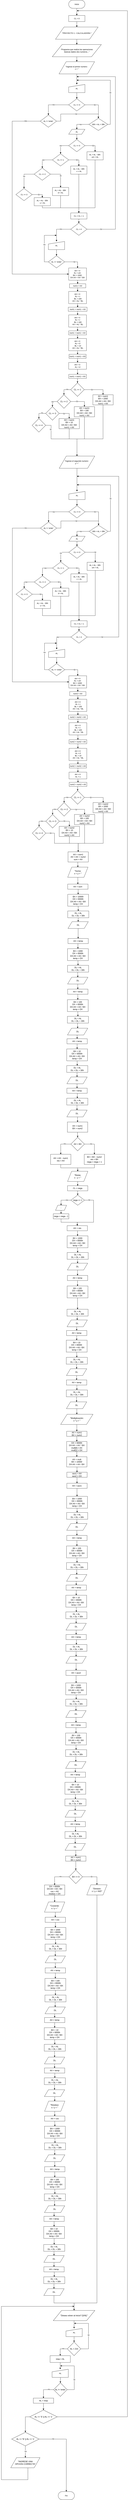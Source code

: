 <mxfile version="12.9.13" type="device" pages="7"><diagram id="kYBTVQvQ0orOgwG1YGUm" name="Page-1"><mxGraphModel dx="946" dy="620" grid="1" gridSize="10" guides="1" tooltips="1" connect="1" arrows="1" fold="1" page="1" pageScale="1" pageWidth="850" pageHeight="1100" math="0" shadow="0"><root><mxCell id="0"/><mxCell id="1" parent="0"/><UserObject label="Inicio" lucidchartObjectId="2AKO1ooR66Bp" id="L90SLYqJNQxWSbAkR10V-1"><mxCell style="html=1;whiteSpace=wrap;rounded=1;arcSize=50;fontSize=11;fontColor=#000000;align=center;spacing=3;verticalAlign=middle;strokeOpacity=100;fillOpacity=100;fillColor=#ffffff;" parent="1" vertex="1"><mxGeometry x="453" y="8" width="96" height="48" as="geometry"/></mxCell></UserObject><UserObject label="CL = 0" lucidchartObjectId="25KO4Gpx2Iqo" id="L90SLYqJNQxWSbAkR10V-2"><mxCell style="html=1;whiteSpace=wrap;;fontSize=11;fontColor=#000000;align=center;spacing=3;verticalAlign=middle;strokeOpacity=100;fillOpacity=100;fillColor=#ffffff;" parent="1" vertex="1"><mxGeometry x="453" y="98" width="96" height="36" as="geometry"/></mxCell></UserObject><UserObject label="&quot;PROYECTO 1 - CALCULADORA &quot;" lucidchartObjectId="R6KOTSu3kyk-" id="L90SLYqJNQxWSbAkR10V-3"><mxCell style="html=1;whiteSpace=wrap;shape=parallelogram;perimeter=parallelogramPerimeter;anchorPointDirection=0;fontSize=11;fontColor=#000000;align=center;spacing=3;verticalAlign=middle;strokeOpacity=100;fillOpacity=100;fillColor=#ffffff;" parent="1" vertex="1"><mxGeometry x="375" y="166" width="252" height="72" as="geometry"/></mxCell></UserObject><UserObject label="&quot;Programa que realiza las operaciones &lt;br&gt;basicas dados dos numeros...&quot;" lucidchartObjectId="_7KOhRvSrC4l" id="L90SLYqJNQxWSbAkR10V-4"><mxCell style="html=1;whiteSpace=wrap;shape=parallelogram;perimeter=parallelogramPerimeter;anchorPointDirection=0;fontSize=11;fontColor=#000000;align=center;spacing=3;verticalAlign=middle;strokeOpacity=100;fillOpacity=100;fillColor=#ffffff;" parent="1" vertex="1"><mxGeometry x="356" y="269" width="290" height="72" as="geometry"/></mxCell></UserObject><UserObject label="&quot;Ingrese el primer numero: &lt;br&gt;x =  &quot;" lucidchartObjectId="O-KOr~fry4HS" id="L90SLYqJNQxWSbAkR10V-5"><mxCell style="html=1;whiteSpace=wrap;shape=parallelogram;perimeter=parallelogramPerimeter;anchorPointDirection=0;fontSize=11;fontColor=#000000;align=center;spacing=3;verticalAlign=middle;strokeOpacity=100;fillOpacity=100;fillColor=#ffffff;" parent="1" vertex="1"><mxGeometry x="396" y="370" width="210" height="72" as="geometry"/></mxCell></UserObject><UserObject label="" lucidchartObjectId="6_KO1yUwd4pg" id="L90SLYqJNQxWSbAkR10V-6"><mxCell style="html=1;jettySize=18;fontSize=11;strokeOpacity=100;rounded=1;arcSize=0;edgeStyle=orthogonalEdgeStyle;startArrow=none;;endArrow=block;endFill=1;;exitX=0.5;exitY=1.012;exitPerimeter=1;entryX=0.5;entryY=-0.017;entryPerimeter=1;" parent="1" source="L90SLYqJNQxWSbAkR10V-1" target="L90SLYqJNQxWSbAkR10V-2" edge="1"><mxGeometry width="100" height="100" relative="1" as="geometry"><Array as="points"/></mxGeometry></mxCell></UserObject><UserObject label="" lucidchartObjectId="k.KOPS-YVMyq" id="L90SLYqJNQxWSbAkR10V-7"><mxCell style="html=1;jettySize=18;fontSize=11;strokeOpacity=100;rounded=1;arcSize=0;edgeStyle=orthogonalEdgeStyle;startArrow=none;;endArrow=block;endFill=1;;exitX=0.5;exitY=1.017;exitPerimeter=1;entryX=0.5;entryY=-0.008;entryPerimeter=1;" parent="1" source="L90SLYqJNQxWSbAkR10V-2" target="L90SLYqJNQxWSbAkR10V-3" edge="1"><mxGeometry width="100" height="100" relative="1" as="geometry"><Array as="points"/></mxGeometry></mxCell></UserObject><UserObject label="" lucidchartObjectId="A~KOwuxkcmBB" id="L90SLYqJNQxWSbAkR10V-8"><mxCell style="html=1;jettySize=18;fontSize=11;strokeOpacity=100;rounded=1;arcSize=0;edgeStyle=orthogonalEdgeStyle;startArrow=none;;endArrow=block;endFill=1;;exitX=0.5;exitY=1.008;exitPerimeter=1;entryX=0.5;entryY=-0.008;entryPerimeter=1;" parent="1" source="L90SLYqJNQxWSbAkR10V-3" target="L90SLYqJNQxWSbAkR10V-4" edge="1"><mxGeometry width="100" height="100" relative="1" as="geometry"><Array as="points"/></mxGeometry></mxCell></UserObject><UserObject label="" lucidchartObjectId="N~KO-gug8Sx6" id="L90SLYqJNQxWSbAkR10V-9"><mxCell style="html=1;jettySize=18;fontSize=11;strokeOpacity=100;rounded=1;arcSize=0;edgeStyle=orthogonalEdgeStyle;startArrow=none;;endArrow=block;endFill=1;;exitX=0.5;exitY=1.008;exitPerimeter=1;entryX=0.5;entryY=-0.008;entryPerimeter=1;" parent="1" source="L90SLYqJNQxWSbAkR10V-4" target="L90SLYqJNQxWSbAkR10V-5" edge="1"><mxGeometry width="100" height="100" relative="1" as="geometry"><Array as="points"/></mxGeometry></mxCell></UserObject><UserObject label="AL" lucidchartObjectId="Np0OgGcTM5Kl" id="L90SLYqJNQxWSbAkR10V-10"><mxCell style="html=1;whiteSpace=wrap;shape=manualInput;size=15;fontSize=11;fontColor=#000000;align=center;spacing=3;strokeOpacity=100;fillOpacity=100;fillColor=#ffffff;" parent="1" vertex="1"><mxGeometry x="453" y="504" width="96" height="48" as="geometry"/></mxCell></UserObject><UserObject label="" lucidchartObjectId="Wq0OlHyy1Jrg" id="L90SLYqJNQxWSbAkR10V-11"><mxCell style="html=1;jettySize=18;fontSize=11;strokeOpacity=100;rounded=1;arcSize=0;edgeStyle=orthogonalEdgeStyle;startArrow=none;;endArrow=block;endFill=1;;exitX=0.5;exitY=1.008;exitPerimeter=1;entryX=0.5;entryY=0.07;entryPerimeter=1;" parent="1" source="L90SLYqJNQxWSbAkR10V-5" target="L90SLYqJNQxWSbAkR10V-10" edge="1"><mxGeometry width="100" height="100" relative="1" as="geometry"><Array as="points"/></mxGeometry></mxCell></UserObject><UserObject label="CL == 0" lucidchartObjectId="3r0OLFLJi.Ko" id="L90SLYqJNQxWSbAkR10V-12"><mxCell style="html=1;whiteSpace=wrap;rhombus;fontSize=11;fontColor=#000000;align=center;spacing=3;strokeOpacity=100;fillOpacity=100;fillColor=#ffffff;" parent="1" vertex="1"><mxGeometry x="453" y="588" width="96" height="72" as="geometry"/></mxCell></UserObject><UserObject label="" lucidchartObjectId="6r0OE_wg-1Lz" id="L90SLYqJNQxWSbAkR10V-13"><mxCell style="html=1;jettySize=18;fontSize=11;strokeOpacity=100;rounded=1;arcSize=0;edgeStyle=orthogonalEdgeStyle;startArrow=none;;endArrow=block;endFill=1;;exitX=0.5;exitY=1.012;exitPerimeter=1;entryX=0.5;entryY=-0.01;entryPerimeter=1;" parent="1" source="L90SLYqJNQxWSbAkR10V-10" target="L90SLYqJNQxWSbAkR10V-12" edge="1"><mxGeometry width="100" height="100" relative="1" as="geometry"><Array as="points"/></mxGeometry></mxCell></UserObject><UserObject label="30h &amp;gt; AL &amp;gt; 39h" lucidchartObjectId="Gs0OemYmenjT" id="L90SLYqJNQxWSbAkR10V-14"><mxCell style="html=1;whiteSpace=wrap;rhombus;fontSize=11;fontColor=#000000;align=center;spacing=3;strokeOpacity=100;fillOpacity=100;fillColor=#ffffff;" parent="1" vertex="1"><mxGeometry x="573" y="703" width="111" height="72" as="geometry"/></mxCell></UserObject><UserObject label="" lucidchartObjectId="Os0OfTDQ7ezW" id="L90SLYqJNQxWSbAkR10V-15"><mxCell style="html=1;jettySize=18;fontSize=11;fontColor=#000000;align=center;strokeOpacity=100;rounded=1;arcSize=0;edgeStyle=orthogonalEdgeStyle;startArrow=none;;endArrow=block;endFill=1;;exitX=1.01;exitY=0.5;exitPerimeter=1;entryX=0.5;entryY=-0.01;entryPerimeter=1;" parent="1" source="L90SLYqJNQxWSbAkR10V-12" target="L90SLYqJNQxWSbAkR10V-14" edge="1"><mxGeometry width="100" height="100" relative="1" as="geometry"><Array as="points"/></mxGeometry></mxCell></UserObject><mxCell id="L90SLYqJNQxWSbAkR10V-16" value="Sí" style="text;html=1;resizable=0;labelBackgroundColor=#ffffff;align=center;verticalAlign=middle;fontColor=#000000;;fontSize=11;" parent="L90SLYqJNQxWSbAkR10V-15" vertex="1"><mxGeometry x="-0.273" relative="1" as="geometry"/></mxCell><UserObject label="" lucidchartObjectId="Ct0OAgoFFMq9" id="L90SLYqJNQxWSbAkR10V-17"><mxCell style="html=1;jettySize=18;fontSize=11;fontColor=#000000;align=center;strokeOpacity=100;rounded=1;arcSize=0;edgeStyle=elbowEdgeStyle;startArrow=none;;endArrow=block;endFill=1;;exitX=1.01;exitY=0.5;exitPerimeter=1;" parent="1" source="L90SLYqJNQxWSbAkR10V-14" edge="1"><mxGeometry width="100" height="100" relative="1" as="geometry"><Array as="points"><mxPoint x="699" y="570"/></Array><mxPoint x="501" y="479" as="targetPoint"/></mxGeometry></mxCell></UserObject><mxCell id="L90SLYqJNQxWSbAkR10V-18" value="Sí" style="text;html=1;resizable=0;labelBackgroundColor=#ffffff;align=center;verticalAlign=middle;fontColor=#000000;;fontSize=11;" parent="L90SLYqJNQxWSbAkR10V-17" vertex="1"><mxGeometry x="-0.145" relative="1" as="geometry"/></mxCell><UserObject label="AL" lucidchartObjectId="xu0OiaMDy9Mb" id="L90SLYqJNQxWSbAkR10V-19"><mxCell style="html=1;whiteSpace=wrap;shape=parallelogram;perimeter=parallelogramPerimeter;anchorPointDirection=0;fontSize=11;fontColor=#000000;align=center;spacing=3;strokeOpacity=100;fillOpacity=100;fillColor=#ffffff;" parent="1" vertex="1"><mxGeometry x="453" y="768" width="96" height="29" as="geometry"/></mxCell></UserObject><mxCell id="L90SLYqJNQxWSbAkR10V-94" style="edgeStyle=orthogonalEdgeStyle;rounded=0;orthogonalLoop=1;jettySize=auto;html=1;exitX=0;exitY=0.5;exitDx=0;exitDy=0;entryX=0;entryY=0.5;entryDx=0;entryDy=0;" parent="1" source="L90SLYqJNQxWSbAkR10V-20" target="L90SLYqJNQxWSbAkR10V-68" edge="1"><mxGeometry relative="1" as="geometry"><Array as="points"><mxPoint x="119" y="720"/><mxPoint x="119" y="1620"/></Array></mxGeometry></mxCell><mxCell id="XRcIxtTyajPo00t3mkhe-1" value="no" style="text;html=1;align=center;verticalAlign=middle;resizable=0;points=[];labelBackgroundColor=#ffffff;" parent="L90SLYqJNQxWSbAkR10V-94" vertex="1" connectable="0"><mxGeometry x="-0.876" y="-1" relative="1" as="geometry"><mxPoint as="offset"/></mxGeometry></mxCell><UserObject label="AL != 'enter'" lucidchartObjectId="Iv0ONNCyP8XF" id="L90SLYqJNQxWSbAkR10V-20"><mxCell style="html=1;whiteSpace=wrap;rhombus;fontSize=11;fontColor=#000000;align=center;spacing=3;strokeOpacity=100;fillOpacity=100;fillColor=#ffffff;" parent="1" vertex="1"><mxGeometry x="285" y="684" width="96" height="72" as="geometry"/></mxCell></UserObject><UserObject label="" lucidchartObjectId="7v0OHs_CTFWC" id="L90SLYqJNQxWSbAkR10V-21"><mxCell style="html=1;jettySize=18;fontSize=11;fontColor=#000000;align=center;strokeOpacity=100;rounded=1;arcSize=0;edgeStyle=orthogonalEdgeStyle;startArrow=none;;endArrow=block;endFill=1;;exitX=-0.01;exitY=0.5;exitPerimeter=1;entryX=0.5;entryY=-0.01;entryPerimeter=1;" parent="1" source="L90SLYqJNQxWSbAkR10V-12" target="L90SLYqJNQxWSbAkR10V-20" edge="1"><mxGeometry width="100" height="100" relative="1" as="geometry"><Array as="points"/></mxGeometry></mxCell></UserObject><mxCell id="L90SLYqJNQxWSbAkR10V-22" value="no" style="text;html=1;resizable=0;labelBackgroundColor=#ffffff;align=center;verticalAlign=middle;fontColor=#000000;;fontSize=11;" parent="L90SLYqJNQxWSbAkR10V-21" vertex="1"><mxGeometry relative="1" as="geometry"><mxPoint y="-1" as="offset"/></mxGeometry></mxCell><UserObject label="" lucidchartObjectId="Ry0OAT3kCNrN" id="L90SLYqJNQxWSbAkR10V-23"><mxCell style="html=1;jettySize=18;fontSize=11;fontColor=#000000;align=center;strokeOpacity=100;rounded=1;arcSize=0;edgeStyle=orthogonalEdgeStyle;startArrow=none;;endArrow=block;endFill=1;;exitX=1.01;exitY=0.5;exitPerimeter=1;entryX=0.5;entryY=-0.01;entryPerimeter=1;" parent="1" source="L90SLYqJNQxWSbAkR10V-20" target="L90SLYqJNQxWSbAkR10V-14" edge="1"><mxGeometry width="100" height="100" relative="1" as="geometry"><Array as="points"><mxPoint x="406" y="720"/><mxPoint x="406" y="678"/><mxPoint x="629" y="678"/></Array></mxGeometry></mxCell></UserObject><mxCell id="L90SLYqJNQxWSbAkR10V-24" value="Sí" style="text;html=1;resizable=0;labelBackgroundColor=#ffffff;align=center;verticalAlign=middle;fontColor=#000000;;fontSize=11;" parent="L90SLYqJNQxWSbAkR10V-23" vertex="1"><mxGeometry relative="1" as="geometry"/></mxCell><UserObject label="CL == 0" lucidchartObjectId="ED0Oz-EpQt_N" id="L90SLYqJNQxWSbAkR10V-25"><mxCell style="html=1;whiteSpace=wrap;rhombus;fontSize=11;fontColor=#000000;align=center;spacing=3;strokeOpacity=100;fillOpacity=100;fillColor=#ffffff;" parent="1" vertex="1"><mxGeometry x="453" y="828" width="96" height="72" as="geometry"/></mxCell></UserObject><UserObject label="AL = AL - 30h &lt;br&gt;um = AL" lucidchartObjectId="6D0OQT_fpDGj" id="L90SLYqJNQxWSbAkR10V-26"><mxCell style="html=1;whiteSpace=wrap;;fontSize=11;fontColor=#000000;align=center;spacing=3;strokeOpacity=100;fillOpacity=100;fillColor=#ffffff;" parent="1" vertex="1"><mxGeometry x="561" y="900" width="96" height="48" as="geometry"/></mxCell></UserObject><UserObject label="" lucidchartObjectId="HE0OUdEFpR_s" id="L90SLYqJNQxWSbAkR10V-27"><mxCell style="html=1;jettySize=18;fontSize=11;fontColor=#000000;align=center;strokeOpacity=100;rounded=1;arcSize=0;edgeStyle=orthogonalEdgeStyle;startArrow=none;;endArrow=block;endFill=1;;exitX=1.01;exitY=0.5;exitPerimeter=1;entryX=0.5;entryY=-0.013;entryPerimeter=1;" parent="1" source="L90SLYqJNQxWSbAkR10V-25" target="L90SLYqJNQxWSbAkR10V-26" edge="1"><mxGeometry width="100" height="100" relative="1" as="geometry"><Array as="points"/></mxGeometry></mxCell></UserObject><mxCell id="L90SLYqJNQxWSbAkR10V-28" value="Sí" style="text;html=1;resizable=0;labelBackgroundColor=#ffffff;align=center;verticalAlign=middle;fontColor=#000000;;fontSize=11;" parent="L90SLYqJNQxWSbAkR10V-27" vertex="1"><mxGeometry relative="1" as="geometry"/></mxCell><UserObject label="CL == 1" lucidchartObjectId="4E0OSVD2-dCE" id="L90SLYqJNQxWSbAkR10V-29"><mxCell style="html=1;whiteSpace=wrap;rhombus;fontSize=11;fontColor=#000000;align=center;spacing=3;strokeOpacity=100;fillOpacity=100;fillColor=#ffffff;" parent="1" vertex="1"><mxGeometry x="357" y="912" width="96" height="72" as="geometry"/></mxCell></UserObject><UserObject label="AL = AL - 30h&lt;br&gt; c = AL" lucidchartObjectId="4E0Of9Mne0cv" id="L90SLYqJNQxWSbAkR10V-30"><mxCell style="html=1;whiteSpace=wrap;;fontSize=11;fontColor=#000000;align=center;spacing=3;strokeOpacity=100;fillOpacity=100;fillColor=#ffffff;" parent="1" vertex="1"><mxGeometry x="465" y="984" width="96" height="48" as="geometry"/></mxCell></UserObject><UserObject label="" lucidchartObjectId="4E0OO9eIFsA1" id="L90SLYqJNQxWSbAkR10V-31"><mxCell style="html=1;jettySize=18;fontSize=11;fontColor=#000000;align=center;strokeOpacity=100;rounded=1;arcSize=0;edgeStyle=orthogonalEdgeStyle;startArrow=none;;endArrow=block;endFill=1;;exitX=1.01;exitY=0.5;exitPerimeter=1;entryX=0.5;entryY=-0.013;entryPerimeter=1;" parent="1" source="L90SLYqJNQxWSbAkR10V-29" target="L90SLYqJNQxWSbAkR10V-30" edge="1"><mxGeometry width="100" height="100" relative="1" as="geometry"><Array as="points"/></mxGeometry></mxCell></UserObject><mxCell id="L90SLYqJNQxWSbAkR10V-32" value="Sí" style="text;html=1;resizable=0;labelBackgroundColor=#ffffff;align=center;verticalAlign=middle;fontColor=#000000;;fontSize=11;" parent="L90SLYqJNQxWSbAkR10V-31" vertex="1"><mxGeometry relative="1" as="geometry"/></mxCell><UserObject label="CL == 2" lucidchartObjectId="6E0OJKxgoM~x" id="L90SLYqJNQxWSbAkR10V-33"><mxCell style="html=1;whiteSpace=wrap;rhombus;fontSize=11;fontColor=#000000;align=center;spacing=3;strokeOpacity=100;fillOpacity=100;fillColor=#ffffff;" parent="1" vertex="1"><mxGeometry x="249" y="996" width="96" height="72" as="geometry"/></mxCell></UserObject><UserObject label="AL = AL - 30h &lt;br&gt;d = AL" lucidchartObjectId="6E0OZyovFZSc" id="L90SLYqJNQxWSbAkR10V-34"><mxCell style="html=1;whiteSpace=wrap;;fontSize=11;fontColor=#000000;align=center;spacing=3;strokeOpacity=100;fillOpacity=100;fillColor=#ffffff;" parent="1" vertex="1"><mxGeometry x="357" y="1110" width="96" height="48" as="geometry"/></mxCell></UserObject><UserObject label="" lucidchartObjectId="6E0OYALm4CRS" id="L90SLYqJNQxWSbAkR10V-35"><mxCell style="html=1;jettySize=18;fontSize=11;fontColor=#000000;align=center;strokeOpacity=100;rounded=1;arcSize=0;edgeStyle=orthogonalEdgeStyle;startArrow=none;;endArrow=block;endFill=1;;exitX=1.01;exitY=0.5;exitPerimeter=1;entryX=0.5;entryY=-0.013;entryPerimeter=1;" parent="1" source="L90SLYqJNQxWSbAkR10V-33" target="L90SLYqJNQxWSbAkR10V-34" edge="1"><mxGeometry width="100" height="100" relative="1" as="geometry"><Array as="points"/></mxGeometry></mxCell></UserObject><mxCell id="L90SLYqJNQxWSbAkR10V-36" value="Sí" style="text;html=1;resizable=0;labelBackgroundColor=#ffffff;align=center;verticalAlign=middle;fontColor=#000000;;fontSize=11;" parent="L90SLYqJNQxWSbAkR10V-35" vertex="1"><mxGeometry relative="1" as="geometry"/></mxCell><UserObject label="CL == 3" lucidchartObjectId="9E0OLa5avhm1" id="L90SLYqJNQxWSbAkR10V-37"><mxCell style="html=1;whiteSpace=wrap;rhombus;fontSize=11;fontColor=#000000;align=center;spacing=3;strokeOpacity=100;fillOpacity=100;fillColor=#ffffff;" parent="1" vertex="1"><mxGeometry x="141" y="1116" width="96" height="72" as="geometry"/></mxCell></UserObject><UserObject label="AL = AL - 30h&lt;br&gt; u = AL" lucidchartObjectId="9E0OR2~nLPJO" id="L90SLYqJNQxWSbAkR10V-38"><mxCell style="html=1;whiteSpace=wrap;;fontSize=11;fontColor=#000000;align=center;spacing=3;strokeOpacity=100;fillOpacity=100;fillColor=#ffffff;" parent="1" vertex="1"><mxGeometry x="249" y="1170" width="96" height="48" as="geometry"/></mxCell></UserObject><UserObject label="" lucidchartObjectId="9E0Oc8CD9xac" id="L90SLYqJNQxWSbAkR10V-39"><mxCell style="html=1;jettySize=18;fontSize=11;fontColor=#000000;align=center;strokeOpacity=100;rounded=1;arcSize=0;edgeStyle=orthogonalEdgeStyle;startArrow=none;;endArrow=block;endFill=1;;exitX=1.01;exitY=0.5;exitPerimeter=1;entryX=0.5;entryY=-0.013;entryPerimeter=1;" parent="1" source="L90SLYqJNQxWSbAkR10V-37" target="L90SLYqJNQxWSbAkR10V-38" edge="1"><mxGeometry width="100" height="100" relative="1" as="geometry"><Array as="points"/></mxGeometry></mxCell></UserObject><mxCell id="L90SLYqJNQxWSbAkR10V-40" value="Sí" style="text;html=1;resizable=0;labelBackgroundColor=#ffffff;align=center;verticalAlign=middle;fontColor=#000000;;fontSize=11;" parent="L90SLYqJNQxWSbAkR10V-39" vertex="1"><mxGeometry relative="1" as="geometry"/></mxCell><UserObject label="" lucidchartObjectId="OF0OQum5CdR8" id="L90SLYqJNQxWSbAkR10V-41"><mxCell style="html=1;jettySize=18;fontSize=11;fontColor=#000000;align=center;strokeOpacity=100;rounded=1;arcSize=0;edgeStyle=orthogonalEdgeStyle;startArrow=none;;endArrow=block;endFill=1;;exitX=-0.01;exitY=0.5;exitPerimeter=1;entryX=0.5;entryY=-0.01;entryPerimeter=1;" parent="1" source="L90SLYqJNQxWSbAkR10V-25" target="L90SLYqJNQxWSbAkR10V-29" edge="1"><mxGeometry width="100" height="100" relative="1" as="geometry"><Array as="points"/></mxGeometry></mxCell></UserObject><mxCell id="L90SLYqJNQxWSbAkR10V-42" value="no" style="text;html=1;resizable=0;labelBackgroundColor=#ffffff;align=center;verticalAlign=middle;fontColor=#000000;;fontSize=11;" parent="L90SLYqJNQxWSbAkR10V-41" vertex="1"><mxGeometry relative="1" as="geometry"/></mxCell><UserObject label="" lucidchartObjectId="YF0OJpXrjJKS" id="L90SLYqJNQxWSbAkR10V-43"><mxCell style="html=1;jettySize=18;fontSize=11;fontColor=#000000;align=center;strokeOpacity=100;rounded=1;arcSize=0;edgeStyle=orthogonalEdgeStyle;startArrow=none;;endArrow=block;endFill=1;;exitX=-0.01;exitY=0.5;exitPerimeter=1;entryX=0.5;entryY=-0.01;entryPerimeter=1;" parent="1" source="L90SLYqJNQxWSbAkR10V-29" target="L90SLYqJNQxWSbAkR10V-33" edge="1"><mxGeometry width="100" height="100" relative="1" as="geometry"><Array as="points"/></mxGeometry></mxCell></UserObject><mxCell id="L90SLYqJNQxWSbAkR10V-44" value="no" style="text;html=1;resizable=0;labelBackgroundColor=#ffffff;align=center;verticalAlign=middle;fontColor=#000000;;fontSize=11;" parent="L90SLYqJNQxWSbAkR10V-43" vertex="1"><mxGeometry relative="1" as="geometry"/></mxCell><UserObject label="" lucidchartObjectId="dG0OIragpk9Y" id="L90SLYqJNQxWSbAkR10V-45"><mxCell style="html=1;jettySize=18;fontSize=11;strokeOpacity=100;rounded=1;arcSize=0;edgeStyle=orthogonalEdgeStyle;startArrow=none;;endArrow=block;endFill=1;;exitX=0.5;exitY=1.02;exitPerimeter=1;entryX=0.5;entryY=-0.01;entryPerimeter=1;" parent="1" source="L90SLYqJNQxWSbAkR10V-19" target="L90SLYqJNQxWSbAkR10V-25" edge="1"><mxGeometry width="100" height="100" relative="1" as="geometry"><Array as="points"/></mxGeometry></mxCell></UserObject><UserObject label="" lucidchartObjectId="QG0O~f-B7EHE" id="L90SLYqJNQxWSbAkR10V-46"><mxCell style="html=1;jettySize=18;fontSize=11;fontColor=#000000;align=center;strokeOpacity=100;rounded=1;arcSize=0;edgeStyle=orthogonalEdgeStyle;startArrow=none;;endArrow=block;endFill=1;;exitX=-0.01;exitY=0.5;exitPerimeter=1;entryX=0.5;entryY=-0.01;entryPerimeter=1;" parent="1" source="L90SLYqJNQxWSbAkR10V-33" target="L90SLYqJNQxWSbAkR10V-37" edge="1"><mxGeometry width="100" height="100" relative="1" as="geometry"><Array as="points"/></mxGeometry></mxCell></UserObject><mxCell id="L90SLYqJNQxWSbAkR10V-47" value="no" style="text;html=1;resizable=0;labelBackgroundColor=#ffffff;align=center;verticalAlign=middle;fontColor=#000000;;fontSize=11;" parent="L90SLYqJNQxWSbAkR10V-46" vertex="1"><mxGeometry relative="1" as="geometry"/></mxCell><UserObject label="" lucidchartObjectId="5G0O2jWpXqAG" id="L90SLYqJNQxWSbAkR10V-48"><mxCell style="html=1;jettySize=18;fontSize=11;fontColor=#000000;align=center;strokeOpacity=100;rounded=1;arcSize=0;edgeStyle=orthogonalEdgeStyle;startArrow=none;;endArrow=block;endFill=1;;exitX=-0.01;exitY=0.5;exitPerimeter=1;entryX=0.5;entryY=-0.02;entryPerimeter=1;" parent="1" source="L90SLYqJNQxWSbAkR10V-14" target="L90SLYqJNQxWSbAkR10V-19" edge="1"><mxGeometry width="100" height="100" relative="1" as="geometry"><Array as="points"/></mxGeometry></mxCell></UserObject><mxCell id="L90SLYqJNQxWSbAkR10V-49" value="no" style="text;html=1;resizable=0;labelBackgroundColor=#ffffff;align=center;verticalAlign=middle;fontColor=#000000;;fontSize=11;" parent="L90SLYqJNQxWSbAkR10V-48" vertex="1"><mxGeometry relative="1" as="geometry"/></mxCell><UserObject label="CL = CL + 1" lucidchartObjectId="NH0OPESgJFwH" id="L90SLYqJNQxWSbAkR10V-50"><mxCell style="html=1;whiteSpace=wrap;;fontSize=11;fontColor=#000000;align=center;spacing=3;strokeOpacity=100;fillOpacity=100;fillColor=#ffffff;" parent="1" vertex="1"><mxGeometry x="465" y="1260" width="96" height="36" as="geometry"/></mxCell></UserObject><UserObject label="CL &amp;lt; 4" lucidchartObjectId="2H0OgQBt97un" id="L90SLYqJNQxWSbAkR10V-51"><mxCell style="html=1;whiteSpace=wrap;rhombus;fontSize=11;fontColor=#000000;align=center;spacing=3;strokeOpacity=100;fillOpacity=100;fillColor=#ffffff;" parent="1" vertex="1"><mxGeometry x="465" y="1320" width="96" height="72" as="geometry"/></mxCell></UserObject><UserObject label="" lucidchartObjectId="cI0OhK0HZjjm" id="L90SLYqJNQxWSbAkR10V-52"><mxCell style="html=1;jettySize=18;fontSize=11;strokeOpacity=100;rounded=1;arcSize=0;edgeStyle=orthogonalEdgeStyle;startArrow=none;;endArrow=block;endFill=1;;exitX=0.5;exitY=1.017;exitPerimeter=1;entryX=0.5;entryY=-0.01;entryPerimeter=1;" parent="1" source="L90SLYqJNQxWSbAkR10V-50" target="L90SLYqJNQxWSbAkR10V-51" edge="1"><mxGeometry width="100" height="100" relative="1" as="geometry"><Array as="points"/></mxGeometry></mxCell></UserObject><UserObject label="" lucidchartObjectId="MI0OBmyYVYmP" id="L90SLYqJNQxWSbAkR10V-53"><mxCell style="html=1;jettySize=18;fontSize=11;strokeOpacity=100;rounded=1;arcSize=0;edgeStyle=orthogonalEdgeStyle;startArrow=none;;endArrow=block;endFill=1;;exitX=0.5;exitY=1.012;exitPerimeter=1;entryX=0.5;entryY=-0.017;entryPerimeter=1;" parent="1" source="L90SLYqJNQxWSbAkR10V-38" target="L90SLYqJNQxWSbAkR10V-50" edge="1"><mxGeometry width="100" height="100" relative="1" as="geometry"><Array as="points"><mxPoint x="297" y="1230"/><mxPoint x="513" y="1230"/></Array></mxGeometry></mxCell></UserObject><UserObject label="" lucidchartObjectId="QI0O2gjKf0Z~" id="L90SLYqJNQxWSbAkR10V-54"><mxCell style="html=1;jettySize=18;fontSize=11;strokeOpacity=100;rounded=1;arcSize=0;edgeStyle=orthogonalEdgeStyle;startArrow=none;;endArrow=block;endFill=1;;exitX=0.5;exitY=1.012;exitPerimeter=1;entryX=0.5;entryY=-0.017;entryPerimeter=1;" parent="1" source="L90SLYqJNQxWSbAkR10V-34" target="L90SLYqJNQxWSbAkR10V-50" edge="1"><mxGeometry width="100" height="100" relative="1" as="geometry"><Array as="points"><mxPoint x="405" y="1230"/><mxPoint x="513" y="1230"/></Array></mxGeometry></mxCell></UserObject><UserObject label="" lucidchartObjectId="UI0O6sRn1spY" id="L90SLYqJNQxWSbAkR10V-55"><mxCell style="html=1;jettySize=18;fontSize=11;strokeOpacity=100;rounded=1;arcSize=0;edgeStyle=orthogonalEdgeStyle;startArrow=none;;endArrow=block;endFill=1;;exitX=0.5;exitY=1.012;exitPerimeter=1;entryX=0.5;entryY=-0.017;entryPerimeter=1;" parent="1" source="L90SLYqJNQxWSbAkR10V-30" target="L90SLYqJNQxWSbAkR10V-50" edge="1"><mxGeometry width="100" height="100" relative="1" as="geometry"><Array as="points"/></mxGeometry></mxCell></UserObject><UserObject label="" lucidchartObjectId="XI0OhoZzmWkS" id="L90SLYqJNQxWSbAkR10V-56"><mxCell style="html=1;jettySize=18;fontSize=11;strokeOpacity=100;rounded=1;arcSize=0;edgeStyle=orthogonalEdgeStyle;startArrow=none;;endArrow=block;endFill=1;;exitX=0.5;exitY=1.012;exitPerimeter=1;entryX=0.5;entryY=-0.017;entryPerimeter=1;" parent="1" source="L90SLYqJNQxWSbAkR10V-26" target="L90SLYqJNQxWSbAkR10V-50" edge="1"><mxGeometry width="100" height="100" relative="1" as="geometry"><Array as="points"><mxPoint x="609" y="1230"/><mxPoint x="513" y="1230"/></Array></mxGeometry></mxCell></UserObject><UserObject label="" lucidchartObjectId="dK0ObnbjaB~P" id="L90SLYqJNQxWSbAkR10V-57"><mxCell style="html=1;jettySize=18;fontSize=11;fontColor=#000000;align=center;strokeOpacity=100;rounded=1;arcSize=0;edgeStyle=elbowEdgeStyle;startArrow=none;;endArrow=block;endFill=1;;exitX=1.01;exitY=0.5;exitPerimeter=1;" parent="1" source="L90SLYqJNQxWSbAkR10V-51" edge="1"><mxGeometry width="100" height="100" relative="1" as="geometry"><Array as="points"><mxPoint x="729" y="1356"/><mxPoint x="729" y="458"/></Array><mxPoint x="501" y="458" as="targetPoint"/></mxGeometry></mxCell></UserObject><mxCell id="L90SLYqJNQxWSbAkR10V-58" value="Sí" style="text;html=1;resizable=0;labelBackgroundColor=#ffffff;align=center;verticalAlign=middle;fontColor=#000000;;fontSize=11;" parent="L90SLYqJNQxWSbAkR10V-57" vertex="1"><mxGeometry x="-0.872" relative="1" as="geometry"/></mxCell><UserObject label="AL" lucidchartObjectId="7L0OpnPOAHbZ" id="L90SLYqJNQxWSbAkR10V-59"><mxCell style="html=1;whiteSpace=wrap;shape=manualInput;size=15;fontSize=11;fontColor=#000000;align=center;spacing=3;strokeOpacity=100;fillOpacity=100;fillColor=#ffffff;" parent="1" vertex="1"><mxGeometry x="333" y="1428" width="96" height="48" as="geometry"/></mxCell></UserObject><UserObject label="" lucidchartObjectId="lM0OQ-8BHgpe" id="L90SLYqJNQxWSbAkR10V-60"><mxCell style="html=1;jettySize=18;fontSize=11;fontColor=#000000;align=center;strokeOpacity=100;rounded=1;arcSize=0;edgeStyle=orthogonalEdgeStyle;startArrow=none;;endArrow=block;endFill=1;;exitX=-0.01;exitY=0.5;exitPerimeter=1;" parent="1" source="L90SLYqJNQxWSbAkR10V-51" target="L90SLYqJNQxWSbAkR10V-59" edge="1"><mxGeometry width="100" height="100" relative="1" as="geometry"><Array as="points"/></mxGeometry></mxCell></UserObject><mxCell id="L90SLYqJNQxWSbAkR10V-61" value="no" style="text;html=1;resizable=0;labelBackgroundColor=#ffffff;align=center;verticalAlign=middle;fontColor=#000000;;fontSize=11;" parent="L90SLYqJNQxWSbAkR10V-60" vertex="1"><mxGeometry relative="1" as="geometry"><mxPoint x="19" y="-1" as="offset"/></mxGeometry></mxCell><UserObject label="AL == 'enter'" lucidchartObjectId="JM0OqrbGwZY7" id="L90SLYqJNQxWSbAkR10V-62"><mxCell style="html=1;whiteSpace=wrap;rhombus;fontSize=11;fontColor=#000000;align=center;spacing=3;strokeOpacity=100;fillOpacity=100;fillColor=#ffffff;" parent="1" vertex="1"><mxGeometry x="333" y="1512" width="96" height="72" as="geometry"/></mxCell></UserObject><UserObject label="" lucidchartObjectId="3M0Oe5WxHdZi" id="L90SLYqJNQxWSbAkR10V-63"><mxCell style="html=1;jettySize=18;fontSize=11;strokeOpacity=100;rounded=1;arcSize=0;edgeStyle=orthogonalEdgeStyle;startArrow=none;;endArrow=block;endFill=1;;exitX=0.5;exitY=1.012;exitPerimeter=1;entryX=0.5;entryY=-0.01;entryPerimeter=1;" parent="1" source="L90SLYqJNQxWSbAkR10V-59" target="L90SLYqJNQxWSbAkR10V-62" edge="1"><mxGeometry width="100" height="100" relative="1" as="geometry"><Array as="points"/></mxGeometry></mxCell></UserObject><UserObject label="" lucidchartObjectId="aN0OtQZ3WyNS" id="L90SLYqJNQxWSbAkR10V-64"><mxCell style="html=1;jettySize=18;fontSize=11;fontColor=#000000;align=center;strokeOpacity=100;rounded=1;arcSize=0;edgeStyle=orthogonalEdgeStyle;startArrow=none;;endArrow=block;endFill=1;;exitX=1.01;exitY=0.5;exitPerimeter=1;entryX=0.5;entryY=-0.008;entryPerimeter=1;" parent="1" source="L90SLYqJNQxWSbAkR10V-62" target="L90SLYqJNQxWSbAkR10V-68" edge="1"><mxGeometry width="100" height="100" relative="1" as="geometry"><Array as="points"/></mxGeometry></mxCell></UserObject><mxCell id="L90SLYqJNQxWSbAkR10V-65" value="Sí" style="text;html=1;resizable=0;labelBackgroundColor=#ffffff;align=center;verticalAlign=middle;fontColor=#000000;;fontSize=11;" parent="L90SLYqJNQxWSbAkR10V-64" vertex="1"><mxGeometry relative="1" as="geometry"/></mxCell><UserObject label="" lucidchartObjectId="TN0OQBwUQKrK" id="L90SLYqJNQxWSbAkR10V-66"><mxCell style="html=1;jettySize=18;fontSize=11;fontColor=#000000;align=center;strokeOpacity=100;rounded=1;arcSize=0;edgeStyle=elbowEdgeStyle;startArrow=none;;endArrow=block;endFill=1;;exitX=-0.01;exitY=0.5;exitPerimeter=1;" parent="1" source="L90SLYqJNQxWSbAkR10V-62" edge="1"><mxGeometry width="100" height="100" relative="1" as="geometry"><Array as="points"><mxPoint x="309" y="1470"/></Array><mxPoint x="381" y="1392" as="targetPoint"/></mxGeometry></mxCell></UserObject><mxCell id="L90SLYqJNQxWSbAkR10V-67" value="no" style="text;html=1;resizable=0;labelBackgroundColor=#ffffff;align=center;verticalAlign=middle;fontColor=#000000;;fontSize=11;" parent="L90SLYqJNQxWSbAkR10V-66" vertex="1"><mxGeometry relative="1" as="geometry"/></mxCell><UserObject label="AH = 0 &lt;br&gt;AL = um &lt;br&gt;BX = 1000 &lt;br&gt;DX:AX = AX * BX" lucidchartObjectId="CO0OOySVNTu~" id="L90SLYqJNQxWSbAkR10V-68"><mxCell style="html=1;whiteSpace=wrap;;fontSize=11;fontColor=#000000;align=center;spacing=3;strokeOpacity=100;fillOpacity=100;fillColor=#ffffff;" parent="1" vertex="1"><mxGeometry x="453" y="1584" width="105" height="72" as="geometry"/></mxCell></UserObject><UserObject label="num1 = AX" lucidchartObjectId="FP0OtR-pw_eg" id="L90SLYqJNQxWSbAkR10V-69"><mxCell style="html=1;whiteSpace=wrap;;fontSize=11;fontColor=#000000;align=center;spacing=3;strokeOpacity=100;fillOpacity=100;fillColor=#ffffff;" parent="1" vertex="1"><mxGeometry x="458" y="1677" width="96" height="24" as="geometry"/></mxCell></UserObject><UserObject label="" lucidchartObjectId="ZP0O9n2JbQaq" id="L90SLYqJNQxWSbAkR10V-70"><mxCell style="html=1;jettySize=18;fontSize=11;strokeOpacity=100;rounded=1;arcSize=0;edgeStyle=orthogonalEdgeStyle;startArrow=none;;endArrow=block;endFill=1;;exitX=0.5;exitY=1.008;exitPerimeter=1;entryX=0.5;entryY=-0.025;entryPerimeter=1;" parent="1" source="L90SLYqJNQxWSbAkR10V-68" target="L90SLYqJNQxWSbAkR10V-69" edge="1"><mxGeometry width="100" height="100" relative="1" as="geometry"><Array as="points"/></mxGeometry></mxCell></UserObject><UserObject label="AH = 0 &lt;br&gt;AL = c&lt;br&gt; BL = 100&lt;br&gt; AX = AL * BL" lucidchartObjectId="3P0Ot9wpCnZ1" id="L90SLYqJNQxWSbAkR10V-71"><mxCell style="html=1;whiteSpace=wrap;;fontSize=11;fontColor=#000000;align=center;spacing=3;strokeOpacity=100;fillOpacity=100;fillColor=#ffffff;" parent="1" vertex="1"><mxGeometry x="453" y="1722" width="105" height="72" as="geometry"/></mxCell></UserObject><mxCell id="L90SLYqJNQxWSbAkR10V-77" style="edgeStyle=orthogonalEdgeStyle;rounded=0;orthogonalLoop=1;jettySize=auto;html=1;exitX=0.5;exitY=1;exitDx=0;exitDy=0;entryX=0.5;entryY=0;entryDx=0;entryDy=0;" parent="1" source="L90SLYqJNQxWSbAkR10V-72" target="L90SLYqJNQxWSbAkR10V-75" edge="1"><mxGeometry relative="1" as="geometry"/></mxCell><UserObject label="num1 = num1 + AX" lucidchartObjectId="3P0OHBqnp~7d" id="L90SLYqJNQxWSbAkR10V-72"><mxCell style="html=1;whiteSpace=wrap;;fontSize=11;fontColor=#000000;align=center;spacing=3;strokeOpacity=100;fillOpacity=100;fillColor=#ffffff;" parent="1" vertex="1"><mxGeometry x="450.5" y="1815" width="111" height="24" as="geometry"/></mxCell></UserObject><UserObject label="" lucidchartObjectId="3P0OH2K7Ndak" id="L90SLYqJNQxWSbAkR10V-73"><mxCell style="html=1;jettySize=18;fontSize=11;strokeOpacity=100;rounded=1;arcSize=0;edgeStyle=orthogonalEdgeStyle;startArrow=none;;endArrow=block;endFill=1;;exitX=0.5;exitY=1.008;exitPerimeter=1;entryX=0.5;entryY=-0.025;entryPerimeter=1;" parent="1" source="L90SLYqJNQxWSbAkR10V-71" target="L90SLYqJNQxWSbAkR10V-72" edge="1"><mxGeometry width="100" height="100" relative="1" as="geometry"><Array as="points"/></mxGeometry></mxCell></UserObject><UserObject label="" lucidchartObjectId="IQ0OchR2dKzt" id="L90SLYqJNQxWSbAkR10V-74"><mxCell style="html=1;jettySize=18;fontSize=11;strokeOpacity=100;rounded=1;arcSize=0;edgeStyle=orthogonalEdgeStyle;startArrow=none;;endArrow=block;endFill=1;;exitX=0.5;exitY=1.025;exitPerimeter=1;entryX=0.5;entryY=-0.008;entryPerimeter=1;" parent="1" source="L90SLYqJNQxWSbAkR10V-69" target="L90SLYqJNQxWSbAkR10V-71" edge="1"><mxGeometry width="100" height="100" relative="1" as="geometry"><Array as="points"/></mxGeometry></mxCell></UserObject><mxCell id="L90SLYqJNQxWSbAkR10V-78" style="edgeStyle=orthogonalEdgeStyle;rounded=0;orthogonalLoop=1;jettySize=auto;html=1;exitX=0.5;exitY=1;exitDx=0;exitDy=0;entryX=0.5;entryY=0;entryDx=0;entryDy=0;" parent="1" source="L90SLYqJNQxWSbAkR10V-75" target="L90SLYqJNQxWSbAkR10V-76" edge="1"><mxGeometry relative="1" as="geometry"/></mxCell><UserObject label="AH = 0 &lt;br&gt;AL = c&lt;br&gt; BL = 100&lt;br&gt; AX = AL * BL" lucidchartObjectId="NQ0O7uc7j4Yr" id="L90SLYqJNQxWSbAkR10V-75"><mxCell style="html=1;whiteSpace=wrap;;fontSize=11;fontColor=#000000;align=center;spacing=3;strokeOpacity=100;fillOpacity=100;fillColor=#ffffff;" parent="1" vertex="1"><mxGeometry x="453" y="1860" width="105" height="72" as="geometry"/></mxCell></UserObject><mxCell id="L90SLYqJNQxWSbAkR10V-84" style="edgeStyle=orthogonalEdgeStyle;rounded=0;orthogonalLoop=1;jettySize=auto;html=1;exitX=0.5;exitY=1;exitDx=0;exitDy=0;entryX=0.5;entryY=0;entryDx=0;entryDy=0;" parent="1" source="L90SLYqJNQxWSbAkR10V-76" target="L90SLYqJNQxWSbAkR10V-81" edge="1"><mxGeometry relative="1" as="geometry"/></mxCell><UserObject label="num1 = num1 + AX" lucidchartObjectId="NQ0O6JPK_C46" id="L90SLYqJNQxWSbAkR10V-76"><mxCell style="html=1;whiteSpace=wrap;;fontSize=11;fontColor=#000000;align=center;spacing=3;strokeOpacity=100;fillOpacity=100;fillColor=#ffffff;" parent="1" vertex="1"><mxGeometry x="453" y="1954" width="105" height="24" as="geometry"/></mxCell></UserObject><mxCell id="L90SLYqJNQxWSbAkR10V-85" style="edgeStyle=orthogonalEdgeStyle;rounded=0;orthogonalLoop=1;jettySize=auto;html=1;exitX=0.5;exitY=1;exitDx=0;exitDy=0;entryX=0.5;entryY=0;entryDx=0;entryDy=0;" parent="1" source="L90SLYqJNQxWSbAkR10V-81" target="L90SLYqJNQxWSbAkR10V-82" edge="1"><mxGeometry relative="1" as="geometry"/></mxCell><UserObject label="AH = 0 &lt;br&gt;AL = d&lt;br&gt; BL = 10&lt;br&gt; AX = AL * BL" lucidchartObjectId="NQ0O7uc7j4Yr" id="L90SLYqJNQxWSbAkR10V-81"><mxCell style="html=1;whiteSpace=wrap;;fontSize=11;fontColor=#000000;align=center;spacing=3;strokeOpacity=100;fillOpacity=100;fillColor=#ffffff;" parent="1" vertex="1"><mxGeometry x="453" y="1999" width="105" height="72" as="geometry"/></mxCell></UserObject><mxCell id="L90SLYqJNQxWSbAkR10V-89" style="edgeStyle=orthogonalEdgeStyle;rounded=0;orthogonalLoop=1;jettySize=auto;html=1;exitX=0.5;exitY=1;exitDx=0;exitDy=0;entryX=0.5;entryY=0;entryDx=0;entryDy=0;" parent="1" source="L90SLYqJNQxWSbAkR10V-82" target="L90SLYqJNQxWSbAkR10V-88" edge="1"><mxGeometry relative="1" as="geometry"/></mxCell><UserObject label="num1 = num1 + AX" lucidchartObjectId="NQ0O6JPK_C46" id="L90SLYqJNQxWSbAkR10V-82"><mxCell style="html=1;whiteSpace=wrap;;fontSize=11;fontColor=#000000;align=center;spacing=3;strokeOpacity=100;fillOpacity=100;fillColor=#ffffff;" parent="1" vertex="1"><mxGeometry x="455" y="2092" width="101" height="24" as="geometry"/></mxCell></UserObject><mxCell id="L90SLYqJNQxWSbAkR10V-91" style="edgeStyle=orthogonalEdgeStyle;rounded=0;orthogonalLoop=1;jettySize=auto;html=1;exitX=0.5;exitY=1;exitDx=0;exitDy=0;entryX=0.5;entryY=0;entryDx=0;entryDy=0;" parent="1" source="L90SLYqJNQxWSbAkR10V-88" target="L90SLYqJNQxWSbAkR10V-90" edge="1"><mxGeometry relative="1" as="geometry"/></mxCell><UserObject label="AH = 0 &lt;br&gt;AL = d" lucidchartObjectId="NQ0O7uc7j4Yr" id="L90SLYqJNQxWSbAkR10V-88"><mxCell style="html=1;whiteSpace=wrap;;fontSize=11;fontColor=#000000;align=center;spacing=3;strokeOpacity=100;fillOpacity=100;fillColor=#ffffff;" parent="1" vertex="1"><mxGeometry x="453" y="2140" width="105" height="40" as="geometry"/></mxCell></UserObject><mxCell id="L90SLYqJNQxWSbAkR10V-350" style="edgeStyle=orthogonalEdgeStyle;rounded=0;orthogonalLoop=1;jettySize=auto;html=1;exitX=0.5;exitY=1;exitDx=0;exitDy=0;entryX=0.5;entryY=0;entryDx=0;entryDy=0;" parent="1" source="L90SLYqJNQxWSbAkR10V-90" target="L90SLYqJNQxWSbAkR10V-349" edge="1"><mxGeometry relative="1" as="geometry"/></mxCell><UserObject label="num1 = num1 + AX" lucidchartObjectId="NQ0O6JPK_C46" id="L90SLYqJNQxWSbAkR10V-90"><mxCell style="html=1;whiteSpace=wrap;;fontSize=11;fontColor=#000000;align=center;spacing=3;strokeOpacity=100;fillOpacity=100;fillColor=#ffffff;" parent="1" vertex="1"><mxGeometry x="453.25" y="2210" width="104.5" height="24" as="geometry"/></mxCell></UserObject><UserObject label="&quot;Ingrese el segundo numero: &lt;br&gt;y =  &quot;" lucidchartObjectId="O-KOr~fry4HS" id="L90SLYqJNQxWSbAkR10V-227"><mxCell style="html=1;whiteSpace=wrap;shape=parallelogram;perimeter=parallelogramPerimeter;anchorPointDirection=0;fontSize=11;fontColor=#000000;align=center;spacing=3;verticalAlign=middle;strokeOpacity=100;fillOpacity=100;fillColor=#ffffff;" parent="1" vertex="1"><mxGeometry x="397.0" y="2691" width="210" height="72" as="geometry"/></mxCell></UserObject><UserObject label="AL" lucidchartObjectId="Np0OgGcTM5Kl" id="L90SLYqJNQxWSbAkR10V-228"><mxCell style="html=1;whiteSpace=wrap;shape=manualInput;size=15;fontSize=11;fontColor=#000000;align=center;spacing=3;strokeOpacity=100;fillOpacity=100;fillColor=#ffffff;" parent="1" vertex="1"><mxGeometry x="453.98" y="2899" width="96" height="48" as="geometry"/></mxCell></UserObject><UserObject label="" lucidchartObjectId="Wq0OlHyy1Jrg" id="L90SLYqJNQxWSbAkR10V-229"><mxCell style="html=1;jettySize=18;fontSize=11;strokeOpacity=100;rounded=1;arcSize=0;edgeStyle=orthogonalEdgeStyle;startArrow=none;;endArrow=block;endFill=1;;exitX=0.5;exitY=1.008;exitPerimeter=1;entryX=0.5;entryY=0.07;entryPerimeter=1;" parent="1" source="L90SLYqJNQxWSbAkR10V-227" target="L90SLYqJNQxWSbAkR10V-228" edge="1"><mxGeometry width="100" height="100" relative="1" as="geometry"><Array as="points"/></mxGeometry></mxCell></UserObject><UserObject label="CL == 0" lucidchartObjectId="3r0OLFLJi.Ko" id="L90SLYqJNQxWSbAkR10V-230"><mxCell style="html=1;whiteSpace=wrap;rhombus;fontSize=11;fontColor=#000000;align=center;spacing=3;strokeOpacity=100;fillOpacity=100;fillColor=#ffffff;" parent="1" vertex="1"><mxGeometry x="453.98" y="2983" width="96" height="72" as="geometry"/></mxCell></UserObject><UserObject label="" lucidchartObjectId="6r0OE_wg-1Lz" id="L90SLYqJNQxWSbAkR10V-231"><mxCell style="html=1;jettySize=18;fontSize=11;strokeOpacity=100;rounded=1;arcSize=0;edgeStyle=orthogonalEdgeStyle;startArrow=none;;endArrow=block;endFill=1;;exitX=0.5;exitY=1.012;exitPerimeter=1;entryX=0.5;entryY=-0.01;entryPerimeter=1;" parent="1" source="L90SLYqJNQxWSbAkR10V-228" target="L90SLYqJNQxWSbAkR10V-230" edge="1"><mxGeometry width="100" height="100" relative="1" as="geometry"><Array as="points"/></mxGeometry></mxCell></UserObject><UserObject label="30h &amp;gt; AL &amp;gt; 39h" lucidchartObjectId="Gs0OemYmenjT" id="L90SLYqJNQxWSbAkR10V-232"><mxCell style="html=1;whiteSpace=wrap;rhombus;fontSize=11;fontColor=#000000;align=center;spacing=3;strokeOpacity=100;fillOpacity=100;fillColor=#ffffff;" parent="1" vertex="1"><mxGeometry x="573.98" y="3098" width="111" height="72" as="geometry"/></mxCell></UserObject><UserObject label="" lucidchartObjectId="Os0OfTDQ7ezW" id="L90SLYqJNQxWSbAkR10V-233"><mxCell style="html=1;jettySize=18;fontSize=11;fontColor=#000000;align=center;strokeOpacity=100;rounded=1;arcSize=0;edgeStyle=orthogonalEdgeStyle;startArrow=none;;endArrow=block;endFill=1;;exitX=1.01;exitY=0.5;exitPerimeter=1;entryX=0.5;entryY=-0.01;entryPerimeter=1;" parent="1" source="L90SLYqJNQxWSbAkR10V-230" target="L90SLYqJNQxWSbAkR10V-232" edge="1"><mxGeometry width="100" height="100" relative="1" as="geometry"><Array as="points"/></mxGeometry></mxCell></UserObject><mxCell id="L90SLYqJNQxWSbAkR10V-234" value="Sí" style="text;html=1;resizable=0;labelBackgroundColor=#ffffff;align=center;verticalAlign=middle;fontColor=#000000;;fontSize=11;" parent="L90SLYqJNQxWSbAkR10V-233" vertex="1"><mxGeometry x="-0.273" relative="1" as="geometry"/></mxCell><UserObject label="" lucidchartObjectId="Ct0OAgoFFMq9" id="L90SLYqJNQxWSbAkR10V-235"><mxCell style="html=1;jettySize=18;fontSize=11;fontColor=#000000;align=center;strokeOpacity=100;rounded=1;arcSize=0;edgeStyle=elbowEdgeStyle;startArrow=none;;endArrow=block;endFill=1;;exitX=1.01;exitY=0.5;exitPerimeter=1;" parent="1" source="L90SLYqJNQxWSbAkR10V-232" edge="1"><mxGeometry width="100" height="100" relative="1" as="geometry"><Array as="points"><mxPoint x="700" y="2930"/><mxPoint x="700" y="2830"/><mxPoint x="699.98" y="2965"/></Array><mxPoint x="502" y="2860" as="targetPoint"/></mxGeometry></mxCell></UserObject><mxCell id="L90SLYqJNQxWSbAkR10V-236" value="Sí" style="text;html=1;resizable=0;labelBackgroundColor=#ffffff;align=center;verticalAlign=middle;fontColor=#000000;;fontSize=11;" parent="L90SLYqJNQxWSbAkR10V-235" vertex="1"><mxGeometry x="-0.145" relative="1" as="geometry"/></mxCell><UserObject label="AL" lucidchartObjectId="xu0OiaMDy9Mb" id="L90SLYqJNQxWSbAkR10V-237"><mxCell style="html=1;whiteSpace=wrap;shape=parallelogram;perimeter=parallelogramPerimeter;anchorPointDirection=0;fontSize=11;fontColor=#000000;align=center;spacing=3;strokeOpacity=100;fillOpacity=100;fillColor=#ffffff;" parent="1" vertex="1"><mxGeometry x="453.98" y="3163" width="96" height="29" as="geometry"/></mxCell></UserObject><mxCell id="L90SLYqJNQxWSbAkR10V-238" style="edgeStyle=orthogonalEdgeStyle;rounded=0;orthogonalLoop=1;jettySize=auto;html=1;exitX=0;exitY=0.5;exitDx=0;exitDy=0;entryX=0;entryY=0.5;entryDx=0;entryDy=0;" parent="1" source="L90SLYqJNQxWSbAkR10V-240" target="L90SLYqJNQxWSbAkR10V-288" edge="1"><mxGeometry relative="1" as="geometry"><Array as="points"><mxPoint x="120" y="3115"/><mxPoint x="120" y="4020"/></Array></mxGeometry></mxCell><mxCell id="L90SLYqJNQxWSbAkR10V-239" value="no" style="edgeLabel;html=1;align=center;verticalAlign=middle;resizable=0;points=[];labelBackgroundColor=#ffffff;" parent="L90SLYqJNQxWSbAkR10V-238" vertex="1" connectable="0"><mxGeometry x="-0.876" y="3" relative="1" as="geometry"><mxPoint x="-1" y="-4" as="offset"/></mxGeometry></mxCell><UserObject label="AL != 'enter'" lucidchartObjectId="Iv0ONNCyP8XF" id="L90SLYqJNQxWSbAkR10V-240"><mxCell style="html=1;whiteSpace=wrap;rhombus;fontSize=11;fontColor=#000000;align=center;spacing=3;strokeOpacity=100;fillOpacity=100;fillColor=#ffffff;" parent="1" vertex="1"><mxGeometry x="285.98" y="3079" width="96" height="72" as="geometry"/></mxCell></UserObject><UserObject label="" lucidchartObjectId="7v0OHs_CTFWC" id="L90SLYqJNQxWSbAkR10V-241"><mxCell style="html=1;jettySize=18;fontSize=11;fontColor=#000000;align=center;strokeOpacity=100;rounded=1;arcSize=0;edgeStyle=orthogonalEdgeStyle;startArrow=none;;endArrow=block;endFill=1;;exitX=-0.01;exitY=0.5;exitPerimeter=1;entryX=0.5;entryY=-0.01;entryPerimeter=1;" parent="1" source="L90SLYqJNQxWSbAkR10V-230" target="L90SLYqJNQxWSbAkR10V-240" edge="1"><mxGeometry width="100" height="100" relative="1" as="geometry"><Array as="points"/></mxGeometry></mxCell></UserObject><mxCell id="L90SLYqJNQxWSbAkR10V-242" value="no" style="text;html=1;resizable=0;labelBackgroundColor=#ffffff;align=center;verticalAlign=middle;fontColor=#000000;;fontSize=11;" parent="L90SLYqJNQxWSbAkR10V-241" vertex="1"><mxGeometry relative="1" as="geometry"/></mxCell><UserObject label="" lucidchartObjectId="Ry0OAT3kCNrN" id="L90SLYqJNQxWSbAkR10V-243"><mxCell style="html=1;jettySize=18;fontSize=11;fontColor=#000000;align=center;strokeOpacity=100;rounded=1;arcSize=0;edgeStyle=orthogonalEdgeStyle;startArrow=none;;endArrow=block;endFill=1;;exitX=1.01;exitY=0.5;exitPerimeter=1;entryX=0.5;entryY=-0.01;entryPerimeter=1;" parent="1" source="L90SLYqJNQxWSbAkR10V-240" target="L90SLYqJNQxWSbAkR10V-232" edge="1"><mxGeometry width="100" height="100" relative="1" as="geometry"><Array as="points"><mxPoint x="406.98" y="3115"/><mxPoint x="406.98" y="3073"/><mxPoint x="629.98" y="3073"/></Array></mxGeometry></mxCell></UserObject><mxCell id="L90SLYqJNQxWSbAkR10V-244" value="Sí" style="text;html=1;resizable=0;labelBackgroundColor=#ffffff;align=center;verticalAlign=middle;fontColor=#000000;;fontSize=11;" parent="L90SLYqJNQxWSbAkR10V-243" vertex="1"><mxGeometry relative="1" as="geometry"/></mxCell><UserObject label="CL == 0" lucidchartObjectId="ED0Oz-EpQt_N" id="L90SLYqJNQxWSbAkR10V-245"><mxCell style="html=1;whiteSpace=wrap;rhombus;fontSize=11;fontColor=#000000;align=center;spacing=3;strokeOpacity=100;fillOpacity=100;fillColor=#ffffff;" parent="1" vertex="1"><mxGeometry x="453.98" y="3221" width="96" height="72" as="geometry"/></mxCell></UserObject><UserObject label="AL = AL - 30h &lt;br&gt;um = AL" lucidchartObjectId="6D0OQT_fpDGj" id="L90SLYqJNQxWSbAkR10V-246"><mxCell style="html=1;whiteSpace=wrap;;fontSize=11;fontColor=#000000;align=center;spacing=3;strokeOpacity=100;fillOpacity=100;fillColor=#ffffff;" parent="1" vertex="1"><mxGeometry x="561.98" y="3316" width="96" height="48" as="geometry"/></mxCell></UserObject><UserObject label="" lucidchartObjectId="HE0OUdEFpR_s" id="L90SLYqJNQxWSbAkR10V-247"><mxCell style="html=1;jettySize=18;fontSize=11;fontColor=#000000;align=center;strokeOpacity=100;rounded=1;arcSize=0;edgeStyle=orthogonalEdgeStyle;startArrow=none;;endArrow=block;endFill=1;;exitX=1.01;exitY=0.5;exitPerimeter=1;entryX=0.5;entryY=-0.013;entryPerimeter=1;" parent="1" source="L90SLYqJNQxWSbAkR10V-245" target="L90SLYqJNQxWSbAkR10V-246" edge="1"><mxGeometry width="100" height="100" relative="1" as="geometry"><Array as="points"/></mxGeometry></mxCell></UserObject><mxCell id="L90SLYqJNQxWSbAkR10V-248" value="Sí" style="text;html=1;resizable=0;labelBackgroundColor=#ffffff;align=center;verticalAlign=middle;fontColor=#000000;;fontSize=11;" parent="L90SLYqJNQxWSbAkR10V-247" vertex="1"><mxGeometry relative="1" as="geometry"/></mxCell><UserObject label="CL == 1" lucidchartObjectId="4E0OSVD2-dCE" id="L90SLYqJNQxWSbAkR10V-249"><mxCell style="html=1;whiteSpace=wrap;rhombus;fontSize=11;fontColor=#000000;align=center;spacing=3;strokeOpacity=100;fillOpacity=100;fillColor=#ffffff;" parent="1" vertex="1"><mxGeometry x="357.98" y="3314" width="96" height="72" as="geometry"/></mxCell></UserObject><UserObject label="AL = AL - 30h&lt;br&gt; c = AL" lucidchartObjectId="4E0Of9Mne0cv" id="L90SLYqJNQxWSbAkR10V-250"><mxCell style="html=1;whiteSpace=wrap;;fontSize=11;fontColor=#000000;align=center;spacing=3;strokeOpacity=100;fillOpacity=100;fillColor=#ffffff;" parent="1" vertex="1"><mxGeometry x="465.98" y="3384" width="96" height="48" as="geometry"/></mxCell></UserObject><UserObject label="" lucidchartObjectId="4E0OO9eIFsA1" id="L90SLYqJNQxWSbAkR10V-251"><mxCell style="html=1;jettySize=18;fontSize=11;fontColor=#000000;align=center;strokeOpacity=100;rounded=1;arcSize=0;edgeStyle=orthogonalEdgeStyle;startArrow=none;;endArrow=block;endFill=1;;exitX=1.01;exitY=0.5;exitPerimeter=1;entryX=0.5;entryY=-0.013;entryPerimeter=1;" parent="1" source="L90SLYqJNQxWSbAkR10V-249" target="L90SLYqJNQxWSbAkR10V-250" edge="1"><mxGeometry width="100" height="100" relative="1" as="geometry"><Array as="points"/></mxGeometry></mxCell></UserObject><mxCell id="L90SLYqJNQxWSbAkR10V-252" value="Sí" style="text;html=1;resizable=0;labelBackgroundColor=#ffffff;align=center;verticalAlign=middle;fontColor=#000000;;fontSize=11;" parent="L90SLYqJNQxWSbAkR10V-251" vertex="1"><mxGeometry relative="1" as="geometry"/></mxCell><UserObject label="CL == 2" lucidchartObjectId="6E0OJKxgoM~x" id="L90SLYqJNQxWSbAkR10V-253"><mxCell style="html=1;whiteSpace=wrap;rhombus;fontSize=11;fontColor=#000000;align=center;spacing=3;strokeOpacity=100;fillOpacity=100;fillColor=#ffffff;" parent="1" vertex="1"><mxGeometry x="249.98" y="3396" width="96" height="72" as="geometry"/></mxCell></UserObject><UserObject label="AL = AL - 30h &lt;br&gt;d = AL" lucidchartObjectId="6E0OZyovFZSc" id="L90SLYqJNQxWSbAkR10V-254"><mxCell style="html=1;whiteSpace=wrap;;fontSize=11;fontColor=#000000;align=center;spacing=3;strokeOpacity=100;fillOpacity=100;fillColor=#ffffff;" parent="1" vertex="1"><mxGeometry x="357.98" y="3468" width="96" height="48" as="geometry"/></mxCell></UserObject><UserObject label="" lucidchartObjectId="6E0OYALm4CRS" id="L90SLYqJNQxWSbAkR10V-255"><mxCell style="html=1;jettySize=18;fontSize=11;fontColor=#000000;align=center;strokeOpacity=100;rounded=1;arcSize=0;edgeStyle=orthogonalEdgeStyle;startArrow=none;;endArrow=block;endFill=1;;exitX=1.01;exitY=0.5;exitPerimeter=1;entryX=0.5;entryY=-0.013;entryPerimeter=1;" parent="1" source="L90SLYqJNQxWSbAkR10V-253" target="L90SLYqJNQxWSbAkR10V-254" edge="1"><mxGeometry width="100" height="100" relative="1" as="geometry"><Array as="points"/></mxGeometry></mxCell></UserObject><mxCell id="L90SLYqJNQxWSbAkR10V-256" value="Sí" style="text;html=1;resizable=0;labelBackgroundColor=#ffffff;align=center;verticalAlign=middle;fontColor=#000000;;fontSize=11;" parent="L90SLYqJNQxWSbAkR10V-255" vertex="1"><mxGeometry relative="1" as="geometry"/></mxCell><UserObject label="CL == 3" lucidchartObjectId="9E0OLa5avhm1" id="L90SLYqJNQxWSbAkR10V-257"><mxCell style="html=1;whiteSpace=wrap;rhombus;fontSize=11;fontColor=#000000;align=center;spacing=3;strokeOpacity=100;fillOpacity=100;fillColor=#ffffff;" parent="1" vertex="1"><mxGeometry x="141.98" y="3468" width="96" height="72" as="geometry"/></mxCell></UserObject><UserObject label="AL = AL - 30h&lt;br&gt; u = AL" lucidchartObjectId="9E0OR2~nLPJO" id="L90SLYqJNQxWSbAkR10V-258"><mxCell style="html=1;whiteSpace=wrap;;fontSize=11;fontColor=#000000;align=center;spacing=3;strokeOpacity=100;fillOpacity=100;fillColor=#ffffff;" parent="1" vertex="1"><mxGeometry x="249.98" y="3540" width="96" height="48" as="geometry"/></mxCell></UserObject><UserObject label="" lucidchartObjectId="9E0Oc8CD9xac" id="L90SLYqJNQxWSbAkR10V-259"><mxCell style="html=1;jettySize=18;fontSize=11;fontColor=#000000;align=center;strokeOpacity=100;rounded=1;arcSize=0;edgeStyle=orthogonalEdgeStyle;startArrow=none;;endArrow=block;endFill=1;;exitX=1.01;exitY=0.5;exitPerimeter=1;entryX=0.5;entryY=-0.013;entryPerimeter=1;" parent="1" source="L90SLYqJNQxWSbAkR10V-257" target="L90SLYqJNQxWSbAkR10V-258" edge="1"><mxGeometry width="100" height="100" relative="1" as="geometry"><Array as="points"/></mxGeometry></mxCell></UserObject><mxCell id="L90SLYqJNQxWSbAkR10V-260" value="Sí" style="text;html=1;resizable=0;labelBackgroundColor=#ffffff;align=center;verticalAlign=middle;fontColor=#000000;;fontSize=11;" parent="L90SLYqJNQxWSbAkR10V-259" vertex="1"><mxGeometry relative="1" as="geometry"/></mxCell><UserObject label="" lucidchartObjectId="OF0OQum5CdR8" id="L90SLYqJNQxWSbAkR10V-261"><mxCell style="html=1;jettySize=18;fontSize=11;fontColor=#000000;align=center;strokeOpacity=100;rounded=1;arcSize=0;edgeStyle=orthogonalEdgeStyle;startArrow=none;;endArrow=block;endFill=1;;exitX=-0.01;exitY=0.5;exitPerimeter=1;entryX=0.5;entryY=-0.01;entryPerimeter=1;" parent="1" source="L90SLYqJNQxWSbAkR10V-245" target="L90SLYqJNQxWSbAkR10V-249" edge="1"><mxGeometry width="100" height="100" relative="1" as="geometry"><Array as="points"/></mxGeometry></mxCell></UserObject><mxCell id="L90SLYqJNQxWSbAkR10V-262" value="no" style="text;html=1;resizable=0;labelBackgroundColor=#ffffff;align=center;verticalAlign=middle;fontColor=#000000;;fontSize=11;" parent="L90SLYqJNQxWSbAkR10V-261" vertex="1"><mxGeometry relative="1" as="geometry"/></mxCell><UserObject label="" lucidchartObjectId="YF0OJpXrjJKS" id="L90SLYqJNQxWSbAkR10V-263"><mxCell style="html=1;jettySize=18;fontSize=11;fontColor=#000000;align=center;strokeOpacity=100;rounded=1;arcSize=0;edgeStyle=orthogonalEdgeStyle;startArrow=none;;endArrow=block;endFill=1;;exitX=-0.01;exitY=0.5;exitPerimeter=1;entryX=0.5;entryY=-0.01;entryPerimeter=1;" parent="1" source="L90SLYqJNQxWSbAkR10V-249" target="L90SLYqJNQxWSbAkR10V-253" edge="1"><mxGeometry width="100" height="100" relative="1" as="geometry"><Array as="points"/></mxGeometry></mxCell></UserObject><mxCell id="L90SLYqJNQxWSbAkR10V-264" value="no" style="text;html=1;resizable=0;labelBackgroundColor=#ffffff;align=center;verticalAlign=middle;fontColor=#000000;;fontSize=11;" parent="L90SLYqJNQxWSbAkR10V-263" vertex="1"><mxGeometry relative="1" as="geometry"><mxPoint x="10" as="offset"/></mxGeometry></mxCell><UserObject label="" lucidchartObjectId="dG0OIragpk9Y" id="L90SLYqJNQxWSbAkR10V-265"><mxCell style="html=1;jettySize=18;fontSize=11;strokeOpacity=100;rounded=1;arcSize=0;edgeStyle=orthogonalEdgeStyle;startArrow=none;;endArrow=block;endFill=1;;exitX=0.5;exitY=1.02;exitPerimeter=1;entryX=0.5;entryY=-0.01;entryPerimeter=1;" parent="1" source="L90SLYqJNQxWSbAkR10V-237" target="L90SLYqJNQxWSbAkR10V-245" edge="1"><mxGeometry width="100" height="100" relative="1" as="geometry"><Array as="points"/></mxGeometry></mxCell></UserObject><UserObject label="" lucidchartObjectId="QG0O~f-B7EHE" id="L90SLYqJNQxWSbAkR10V-266"><mxCell style="html=1;jettySize=18;fontSize=11;fontColor=#000000;align=center;strokeOpacity=100;rounded=1;arcSize=0;edgeStyle=orthogonalEdgeStyle;startArrow=none;;endArrow=block;endFill=1;;exitX=-0.01;exitY=0.5;exitPerimeter=1;entryX=0.5;entryY=-0.01;entryPerimeter=1;" parent="1" source="L90SLYqJNQxWSbAkR10V-253" target="L90SLYqJNQxWSbAkR10V-257" edge="1"><mxGeometry width="100" height="100" relative="1" as="geometry"><Array as="points"/></mxGeometry></mxCell></UserObject><mxCell id="L90SLYqJNQxWSbAkR10V-267" value="no" style="text;html=1;resizable=0;labelBackgroundColor=#ffffff;align=center;verticalAlign=middle;fontColor=#000000;;fontSize=11;" parent="L90SLYqJNQxWSbAkR10V-266" vertex="1"><mxGeometry relative="1" as="geometry"/></mxCell><UserObject label="" lucidchartObjectId="5G0O2jWpXqAG" id="L90SLYqJNQxWSbAkR10V-268"><mxCell style="html=1;jettySize=18;fontSize=11;fontColor=#000000;align=center;strokeOpacity=100;rounded=1;arcSize=0;edgeStyle=orthogonalEdgeStyle;startArrow=none;;endArrow=block;endFill=1;;exitX=-0.01;exitY=0.5;exitPerimeter=1;entryX=0.5;entryY=-0.02;entryPerimeter=1;" parent="1" source="L90SLYqJNQxWSbAkR10V-232" target="L90SLYqJNQxWSbAkR10V-237" edge="1"><mxGeometry width="100" height="100" relative="1" as="geometry"><Array as="points"/></mxGeometry></mxCell></UserObject><mxCell id="L90SLYqJNQxWSbAkR10V-269" value="no" style="text;html=1;resizable=0;labelBackgroundColor=#ffffff;align=center;verticalAlign=middle;fontColor=#000000;;fontSize=11;" parent="L90SLYqJNQxWSbAkR10V-268" vertex="1"><mxGeometry relative="1" as="geometry"/></mxCell><UserObject label="CL = CL + 1" lucidchartObjectId="NH0OPESgJFwH" id="L90SLYqJNQxWSbAkR10V-270"><mxCell style="html=1;whiteSpace=wrap;;fontSize=11;fontColor=#000000;align=center;spacing=3;strokeOpacity=100;fillOpacity=100;fillColor=#ffffff;" parent="1" vertex="1"><mxGeometry x="465.98" y="3660" width="96" height="36" as="geometry"/></mxCell></UserObject><UserObject label="CL &amp;lt; 4" lucidchartObjectId="2H0OgQBt97un" id="L90SLYqJNQxWSbAkR10V-271"><mxCell style="html=1;whiteSpace=wrap;rhombus;fontSize=11;fontColor=#000000;align=center;spacing=3;strokeOpacity=100;fillOpacity=100;fillColor=#ffffff;" parent="1" vertex="1"><mxGeometry x="465.98" y="3720" width="96" height="72" as="geometry"/></mxCell></UserObject><UserObject label="" lucidchartObjectId="cI0OhK0HZjjm" id="L90SLYqJNQxWSbAkR10V-272"><mxCell style="html=1;jettySize=18;fontSize=11;strokeOpacity=100;rounded=1;arcSize=0;edgeStyle=orthogonalEdgeStyle;startArrow=none;;endArrow=block;endFill=1;;exitX=0.5;exitY=1.017;exitPerimeter=1;entryX=0.5;entryY=-0.01;entryPerimeter=1;" parent="1" source="L90SLYqJNQxWSbAkR10V-270" target="L90SLYqJNQxWSbAkR10V-271" edge="1"><mxGeometry width="100" height="100" relative="1" as="geometry"><Array as="points"/></mxGeometry></mxCell></UserObject><UserObject label="" lucidchartObjectId="MI0OBmyYVYmP" id="L90SLYqJNQxWSbAkR10V-273"><mxCell style="html=1;jettySize=18;fontSize=11;strokeOpacity=100;rounded=1;arcSize=0;edgeStyle=orthogonalEdgeStyle;startArrow=none;;endArrow=block;endFill=1;;exitX=0.5;exitY=1.012;exitPerimeter=1;entryX=0.5;entryY=-0.017;entryPerimeter=1;" parent="1" source="L90SLYqJNQxWSbAkR10V-258" target="L90SLYqJNQxWSbAkR10V-270" edge="1"><mxGeometry width="100" height="100" relative="1" as="geometry"><Array as="points"><mxPoint x="297.98" y="3630"/><mxPoint x="513.98" y="3630"/></Array></mxGeometry></mxCell></UserObject><UserObject label="" lucidchartObjectId="QI0O2gjKf0Z~" id="L90SLYqJNQxWSbAkR10V-274"><mxCell style="html=1;jettySize=18;fontSize=11;strokeOpacity=100;rounded=1;arcSize=0;edgeStyle=orthogonalEdgeStyle;startArrow=none;;endArrow=block;endFill=1;;exitX=0.5;exitY=1.012;exitPerimeter=1;entryX=0.5;entryY=-0.017;entryPerimeter=1;" parent="1" source="L90SLYqJNQxWSbAkR10V-254" target="L90SLYqJNQxWSbAkR10V-270" edge="1"><mxGeometry width="100" height="100" relative="1" as="geometry"><Array as="points"><mxPoint x="405.98" y="3630"/><mxPoint x="513.98" y="3630"/></Array></mxGeometry></mxCell></UserObject><UserObject label="" lucidchartObjectId="UI0O6sRn1spY" id="L90SLYqJNQxWSbAkR10V-275"><mxCell style="html=1;jettySize=18;fontSize=11;strokeOpacity=100;rounded=1;arcSize=0;edgeStyle=orthogonalEdgeStyle;startArrow=none;;endArrow=block;endFill=1;;exitX=0.5;exitY=1.012;exitPerimeter=1;entryX=0.5;entryY=-0.017;entryPerimeter=1;" parent="1" source="L90SLYqJNQxWSbAkR10V-250" target="L90SLYqJNQxWSbAkR10V-270" edge="1"><mxGeometry width="100" height="100" relative="1" as="geometry"><Array as="points"/></mxGeometry></mxCell></UserObject><UserObject label="" lucidchartObjectId="XI0OhoZzmWkS" id="L90SLYqJNQxWSbAkR10V-276"><mxCell style="html=1;jettySize=18;fontSize=11;strokeOpacity=100;rounded=1;arcSize=0;edgeStyle=orthogonalEdgeStyle;startArrow=none;;endArrow=block;endFill=1;;exitX=0.5;exitY=1.012;exitPerimeter=1;entryX=0.5;entryY=-0.017;entryPerimeter=1;" parent="1" source="L90SLYqJNQxWSbAkR10V-246" target="L90SLYqJNQxWSbAkR10V-270" edge="1"><mxGeometry width="100" height="100" relative="1" as="geometry"><Array as="points"><mxPoint x="609.98" y="3630"/><mxPoint x="513.98" y="3630"/></Array></mxGeometry></mxCell></UserObject><UserObject label="" lucidchartObjectId="dK0ObnbjaB~P" id="L90SLYqJNQxWSbAkR10V-277"><mxCell style="html=1;jettySize=18;fontSize=11;fontColor=#000000;align=center;strokeOpacity=100;rounded=1;arcSize=0;edgeStyle=elbowEdgeStyle;startArrow=none;;endArrow=block;endFill=1;;exitX=1.01;exitY=0.5;exitPerimeter=1;" parent="1" source="L90SLYqJNQxWSbAkR10V-271" edge="1"><mxGeometry width="100" height="100" relative="1" as="geometry"><Array as="points"><mxPoint x="749" y="2870"/><mxPoint x="669" y="2800"/><mxPoint x="739" y="2900"/><mxPoint x="599" y="2820"/><mxPoint x="729.98" y="3756"/><mxPoint x="729.98" y="2858"/></Array><mxPoint x="502" y="2810" as="targetPoint"/></mxGeometry></mxCell></UserObject><mxCell id="L90SLYqJNQxWSbAkR10V-278" value="Sí" style="text;html=1;resizable=0;labelBackgroundColor=#ffffff;align=center;verticalAlign=middle;fontColor=#000000;;fontSize=11;" parent="L90SLYqJNQxWSbAkR10V-277" vertex="1"><mxGeometry x="-0.872" relative="1" as="geometry"/></mxCell><UserObject label="AL" lucidchartObjectId="7L0OpnPOAHbZ" id="L90SLYqJNQxWSbAkR10V-279"><mxCell style="html=1;whiteSpace=wrap;shape=manualInput;size=15;fontSize=11;fontColor=#000000;align=center;spacing=3;strokeOpacity=100;fillOpacity=100;fillColor=#ffffff;" parent="1" vertex="1"><mxGeometry x="333.98" y="3828" width="96" height="48" as="geometry"/></mxCell></UserObject><UserObject label="" lucidchartObjectId="lM0OQ-8BHgpe" id="L90SLYqJNQxWSbAkR10V-280"><mxCell style="html=1;jettySize=18;fontSize=11;fontColor=#000000;align=center;strokeOpacity=100;rounded=1;arcSize=0;edgeStyle=orthogonalEdgeStyle;startArrow=none;;endArrow=block;endFill=1;;exitX=-0.01;exitY=0.5;exitPerimeter=1;" parent="1" source="L90SLYqJNQxWSbAkR10V-271" target="L90SLYqJNQxWSbAkR10V-279" edge="1"><mxGeometry width="100" height="100" relative="1" as="geometry"><Array as="points"/></mxGeometry></mxCell></UserObject><mxCell id="L90SLYqJNQxWSbAkR10V-281" value="no" style="text;html=1;resizable=0;labelBackgroundColor=#ffffff;align=center;verticalAlign=middle;fontColor=#000000;;fontSize=11;" parent="L90SLYqJNQxWSbAkR10V-280" vertex="1"><mxGeometry relative="1" as="geometry"/></mxCell><UserObject label="AL == 'enter'" lucidchartObjectId="JM0OqrbGwZY7" id="L90SLYqJNQxWSbAkR10V-282"><mxCell style="html=1;whiteSpace=wrap;rhombus;fontSize=11;fontColor=#000000;align=center;spacing=3;strokeOpacity=100;fillOpacity=100;fillColor=#ffffff;" parent="1" vertex="1"><mxGeometry x="333.98" y="3912" width="96" height="72" as="geometry"/></mxCell></UserObject><UserObject label="" lucidchartObjectId="3M0Oe5WxHdZi" id="L90SLYqJNQxWSbAkR10V-283"><mxCell style="html=1;jettySize=18;fontSize=11;strokeOpacity=100;rounded=1;arcSize=0;edgeStyle=orthogonalEdgeStyle;startArrow=none;;endArrow=block;endFill=1;;exitX=0.5;exitY=1.012;exitPerimeter=1;entryX=0.5;entryY=-0.01;entryPerimeter=1;" parent="1" source="L90SLYqJNQxWSbAkR10V-279" target="L90SLYqJNQxWSbAkR10V-282" edge="1"><mxGeometry width="100" height="100" relative="1" as="geometry"><Array as="points"/></mxGeometry></mxCell></UserObject><UserObject label="" lucidchartObjectId="aN0OtQZ3WyNS" id="L90SLYqJNQxWSbAkR10V-284"><mxCell style="html=1;jettySize=18;fontSize=11;fontColor=#000000;align=center;strokeOpacity=100;rounded=1;arcSize=0;edgeStyle=orthogonalEdgeStyle;startArrow=none;;endArrow=block;endFill=1;;exitX=1.01;exitY=0.5;exitPerimeter=1;entryX=0.5;entryY=-0.008;entryPerimeter=1;" parent="1" source="L90SLYqJNQxWSbAkR10V-282" target="L90SLYqJNQxWSbAkR10V-288" edge="1"><mxGeometry width="100" height="100" relative="1" as="geometry"><Array as="points"/></mxGeometry></mxCell></UserObject><mxCell id="L90SLYqJNQxWSbAkR10V-285" value="Sí" style="text;html=1;resizable=0;labelBackgroundColor=#ffffff;align=center;verticalAlign=middle;fontColor=#000000;;fontSize=11;" parent="L90SLYqJNQxWSbAkR10V-284" vertex="1"><mxGeometry relative="1" as="geometry"/></mxCell><UserObject label="" lucidchartObjectId="TN0OQBwUQKrK" id="L90SLYqJNQxWSbAkR10V-286"><mxCell style="html=1;jettySize=18;fontSize=11;fontColor=#000000;align=center;strokeOpacity=100;rounded=1;arcSize=0;edgeStyle=elbowEdgeStyle;startArrow=none;;endArrow=block;endFill=1;;exitX=-0.01;exitY=0.5;exitPerimeter=1;" parent="1" source="L90SLYqJNQxWSbAkR10V-282" edge="1"><mxGeometry width="100" height="100" relative="1" as="geometry"><Array as="points"><mxPoint x="309.98" y="3870"/></Array><mxPoint x="381.98" y="3792" as="targetPoint"/></mxGeometry></mxCell></UserObject><mxCell id="L90SLYqJNQxWSbAkR10V-287" value="no" style="text;html=1;resizable=0;labelBackgroundColor=#ffffff;align=center;verticalAlign=middle;fontColor=#000000;;fontSize=11;" parent="L90SLYqJNQxWSbAkR10V-286" vertex="1"><mxGeometry relative="1" as="geometry"/></mxCell><UserObject label="AH = 0 &lt;br&gt;AL = um &lt;br&gt;BX = 1000 &lt;br&gt;DX:AX = AX * BX" lucidchartObjectId="CO0OOySVNTu~" id="L90SLYqJNQxWSbAkR10V-288"><mxCell style="html=1;whiteSpace=wrap;;fontSize=11;fontColor=#000000;align=center;spacing=3;strokeOpacity=100;fillOpacity=100;fillColor=#ffffff;" parent="1" vertex="1"><mxGeometry x="453.98" y="3984" width="105" height="72" as="geometry"/></mxCell></UserObject><UserObject label="num2 = AX" lucidchartObjectId="FP0OtR-pw_eg" id="L90SLYqJNQxWSbAkR10V-289"><mxCell style="html=1;whiteSpace=wrap;;fontSize=11;fontColor=#000000;align=center;spacing=3;strokeOpacity=100;fillOpacity=100;fillColor=#ffffff;" parent="1" vertex="1"><mxGeometry x="458.98" y="4077" width="96" height="24" as="geometry"/></mxCell></UserObject><UserObject label="" lucidchartObjectId="ZP0O9n2JbQaq" id="L90SLYqJNQxWSbAkR10V-290"><mxCell style="html=1;jettySize=18;fontSize=11;strokeOpacity=100;rounded=1;arcSize=0;edgeStyle=orthogonalEdgeStyle;startArrow=none;;endArrow=block;endFill=1;;exitX=0.5;exitY=1.008;exitPerimeter=1;entryX=0.5;entryY=-0.025;entryPerimeter=1;" parent="1" source="L90SLYqJNQxWSbAkR10V-288" target="L90SLYqJNQxWSbAkR10V-289" edge="1"><mxGeometry width="100" height="100" relative="1" as="geometry"><Array as="points"/></mxGeometry></mxCell></UserObject><UserObject label="AH = 0 &lt;br&gt;AL = c&lt;br&gt; BL = 100&lt;br&gt; AX = AL * BL" lucidchartObjectId="3P0Ot9wpCnZ1" id="L90SLYqJNQxWSbAkR10V-291"><mxCell style="html=1;whiteSpace=wrap;;fontSize=11;fontColor=#000000;align=center;spacing=3;strokeOpacity=100;fillOpacity=100;fillColor=#ffffff;" parent="1" vertex="1"><mxGeometry x="454.98" y="4122" width="105" height="72" as="geometry"/></mxCell></UserObject><mxCell id="L90SLYqJNQxWSbAkR10V-292" style="edgeStyle=orthogonalEdgeStyle;rounded=0;orthogonalLoop=1;jettySize=auto;html=1;exitX=0.5;exitY=1;exitDx=0;exitDy=0;entryX=0.5;entryY=0;entryDx=0;entryDy=0;" parent="1" source="L90SLYqJNQxWSbAkR10V-293" target="L90SLYqJNQxWSbAkR10V-297" edge="1"><mxGeometry relative="1" as="geometry"/></mxCell><UserObject label="num2 = num2 + AX" lucidchartObjectId="3P0OHBqnp~7d" id="L90SLYqJNQxWSbAkR10V-293"><mxCell style="html=1;whiteSpace=wrap;;fontSize=11;fontColor=#000000;align=center;spacing=3;strokeOpacity=100;fillOpacity=100;fillColor=#ffffff;" parent="1" vertex="1"><mxGeometry x="451.98" y="4215" width="111" height="24" as="geometry"/></mxCell></UserObject><UserObject label="" lucidchartObjectId="3P0OH2K7Ndak" id="L90SLYqJNQxWSbAkR10V-294"><mxCell style="html=1;jettySize=18;fontSize=11;strokeOpacity=100;rounded=1;arcSize=0;edgeStyle=orthogonalEdgeStyle;startArrow=none;;endArrow=block;endFill=1;;exitX=0.5;exitY=1.008;exitPerimeter=1;entryX=0.5;entryY=-0.025;entryPerimeter=1;" parent="1" source="L90SLYqJNQxWSbAkR10V-291" target="L90SLYqJNQxWSbAkR10V-293" edge="1"><mxGeometry width="100" height="100" relative="1" as="geometry"><Array as="points"/></mxGeometry></mxCell></UserObject><UserObject label="" lucidchartObjectId="IQ0OchR2dKzt" id="L90SLYqJNQxWSbAkR10V-295"><mxCell style="html=1;jettySize=18;fontSize=11;strokeOpacity=100;rounded=1;arcSize=0;edgeStyle=orthogonalEdgeStyle;startArrow=none;;endArrow=block;endFill=1;;exitX=0.5;exitY=1.025;exitPerimeter=1;entryX=0.5;entryY=-0.008;entryPerimeter=1;" parent="1" source="L90SLYqJNQxWSbAkR10V-289" target="L90SLYqJNQxWSbAkR10V-291" edge="1"><mxGeometry width="100" height="100" relative="1" as="geometry"><Array as="points"/></mxGeometry></mxCell></UserObject><mxCell id="L90SLYqJNQxWSbAkR10V-296" style="edgeStyle=orthogonalEdgeStyle;rounded=0;orthogonalLoop=1;jettySize=auto;html=1;exitX=0.5;exitY=1;exitDx=0;exitDy=0;entryX=0.5;entryY=0;entryDx=0;entryDy=0;" parent="1" source="L90SLYqJNQxWSbAkR10V-297" target="L90SLYqJNQxWSbAkR10V-299" edge="1"><mxGeometry relative="1" as="geometry"/></mxCell><UserObject label="AH = 0 &lt;br&gt;AL = c&lt;br&gt; BL = 100&lt;br&gt; AX = AL * BL" lucidchartObjectId="NQ0O7uc7j4Yr" id="L90SLYqJNQxWSbAkR10V-297"><mxCell style="html=1;whiteSpace=wrap;;fontSize=11;fontColor=#000000;align=center;spacing=3;strokeOpacity=100;fillOpacity=100;fillColor=#ffffff;" parent="1" vertex="1"><mxGeometry x="454.98" y="4260" width="105" height="72" as="geometry"/></mxCell></UserObject><mxCell id="L90SLYqJNQxWSbAkR10V-298" style="edgeStyle=orthogonalEdgeStyle;rounded=0;orthogonalLoop=1;jettySize=auto;html=1;exitX=0.5;exitY=1;exitDx=0;exitDy=0;entryX=0.5;entryY=0;entryDx=0;entryDy=0;" parent="1" source="L90SLYqJNQxWSbAkR10V-299" target="L90SLYqJNQxWSbAkR10V-301" edge="1"><mxGeometry relative="1" as="geometry"/></mxCell><UserObject label="num2 = num2 + AX" lucidchartObjectId="NQ0O6JPK_C46" id="L90SLYqJNQxWSbAkR10V-299"><mxCell style="html=1;whiteSpace=wrap;;fontSize=11;fontColor=#000000;align=center;spacing=3;strokeOpacity=100;fillOpacity=100;fillColor=#ffffff;" parent="1" vertex="1"><mxGeometry x="454.98" y="4360" width="105" height="24" as="geometry"/></mxCell></UserObject><mxCell id="L90SLYqJNQxWSbAkR10V-300" style="edgeStyle=orthogonalEdgeStyle;rounded=0;orthogonalLoop=1;jettySize=auto;html=1;exitX=0.5;exitY=1;exitDx=0;exitDy=0;entryX=0.5;entryY=0;entryDx=0;entryDy=0;" parent="1" source="L90SLYqJNQxWSbAkR10V-301" target="L90SLYqJNQxWSbAkR10V-303" edge="1"><mxGeometry relative="1" as="geometry"/></mxCell><UserObject label="AH = 0 &lt;br&gt;AL = d&lt;br&gt; BL = 10&lt;br&gt; AX = AL * BL" lucidchartObjectId="NQ0O7uc7j4Yr" id="L90SLYqJNQxWSbAkR10V-301"><mxCell style="html=1;whiteSpace=wrap;;fontSize=11;fontColor=#000000;align=center;spacing=3;strokeOpacity=100;fillOpacity=100;fillColor=#ffffff;" parent="1" vertex="1"><mxGeometry x="454.98" y="4411" width="105" height="72" as="geometry"/></mxCell></UserObject><mxCell id="L90SLYqJNQxWSbAkR10V-302" style="edgeStyle=orthogonalEdgeStyle;rounded=0;orthogonalLoop=1;jettySize=auto;html=1;exitX=0.5;exitY=1;exitDx=0;exitDy=0;entryX=0.5;entryY=0;entryDx=0;entryDy=0;" parent="1" source="L90SLYqJNQxWSbAkR10V-303" target="L90SLYqJNQxWSbAkR10V-305" edge="1"><mxGeometry relative="1" as="geometry"/></mxCell><UserObject label="num2 = num2 + AX" lucidchartObjectId="NQ0O6JPK_C46" id="L90SLYqJNQxWSbAkR10V-303"><mxCell style="html=1;whiteSpace=wrap;;fontSize=11;fontColor=#000000;align=center;spacing=3;strokeOpacity=100;fillOpacity=100;fillColor=#ffffff;" parent="1" vertex="1"><mxGeometry x="456.98" y="4503" width="101" height="24" as="geometry"/></mxCell></UserObject><mxCell id="L90SLYqJNQxWSbAkR10V-304" style="edgeStyle=orthogonalEdgeStyle;rounded=0;orthogonalLoop=1;jettySize=auto;html=1;exitX=0.5;exitY=1;exitDx=0;exitDy=0;entryX=0.5;entryY=0;entryDx=0;entryDy=0;" parent="1" source="L90SLYqJNQxWSbAkR10V-305" target="L90SLYqJNQxWSbAkR10V-307" edge="1"><mxGeometry relative="1" as="geometry"/></mxCell><UserObject label="AH = 0 &lt;br&gt;AL = u" lucidchartObjectId="NQ0O7uc7j4Yr" id="L90SLYqJNQxWSbAkR10V-305"><mxCell style="html=1;whiteSpace=wrap;;fontSize=11;fontColor=#000000;align=center;spacing=3;strokeOpacity=100;fillOpacity=100;fillColor=#ffffff;" parent="1" vertex="1"><mxGeometry x="454.98" y="4551" width="105" height="40" as="geometry"/></mxCell></UserObject><mxCell id="L90SLYqJNQxWSbAkR10V-389" style="edgeStyle=orthogonalEdgeStyle;rounded=0;orthogonalLoop=1;jettySize=auto;html=1;exitX=0.5;exitY=1;exitDx=0;exitDy=0;entryX=0.5;entryY=0;entryDx=0;entryDy=0;" parent="1" source="L90SLYqJNQxWSbAkR10V-307" target="L90SLYqJNQxWSbAkR10V-378" edge="1"><mxGeometry relative="1" as="geometry"/></mxCell><UserObject label="num2 = num2 + AX" lucidchartObjectId="NQ0O6JPK_C46" id="L90SLYqJNQxWSbAkR10V-307"><mxCell style="html=1;whiteSpace=wrap;;fontSize=11;fontColor=#000000;align=center;spacing=3;strokeOpacity=100;fillOpacity=100;fillColor=#ffffff;" parent="1" vertex="1"><mxGeometry x="455.98" y="4611" width="104.5" height="24" as="geometry"/></mxCell></UserObject><mxCell id="L90SLYqJNQxWSbAkR10V-308" style="edgeStyle=orthogonalEdgeStyle;rounded=0;orthogonalLoop=1;jettySize=auto;html=1;exitX=0.5;exitY=1;exitDx=0;exitDy=0;entryX=0.5;entryY=0;entryDx=0;entryDy=0;" parent="1" source="L90SLYqJNQxWSbAkR10V-309" target="L90SLYqJNQxWSbAkR10V-311" edge="1"><mxGeometry relative="1" as="geometry"/></mxCell><mxCell id="L90SLYqJNQxWSbAkR10V-309" value="AX = num1&lt;br&gt;AX = AX + num2&lt;br&gt;sum = AX" style="rounded=0;whiteSpace=wrap;html=1;" parent="1" vertex="1"><mxGeometry x="449.12" y="5020" width="120" height="60" as="geometry"/></mxCell><mxCell id="L90SLYqJNQxWSbAkR10V-310" style="edgeStyle=orthogonalEdgeStyle;rounded=0;orthogonalLoop=1;jettySize=auto;html=1;exitX=0.5;exitY=1;exitDx=0;exitDy=0;entryX=0.5;entryY=0;entryDx=0;entryDy=0;" parent="1" source="L90SLYqJNQxWSbAkR10V-311" target="L90SLYqJNQxWSbAkR10V-313" edge="1"><mxGeometry relative="1" as="geometry"/></mxCell><mxCell id="L90SLYqJNQxWSbAkR10V-311" value="&quot;Suma:&lt;br&gt;x + y = &quot;" style="shape=parallelogram;perimeter=parallelogramPerimeter;whiteSpace=wrap;html=1;" parent="1" vertex="1"><mxGeometry x="447.12" y="5110" width="120" height="60" as="geometry"/></mxCell><mxCell id="L90SLYqJNQxWSbAkR10V-312" style="edgeStyle=orthogonalEdgeStyle;rounded=0;orthogonalLoop=1;jettySize=auto;html=1;exitX=0.5;exitY=1;exitDx=0;exitDy=0;entryX=0.5;entryY=0;entryDx=0;entryDy=0;" parent="1" source="L90SLYqJNQxWSbAkR10V-313" target="L90SLYqJNQxWSbAkR10V-315" edge="1"><mxGeometry relative="1" as="geometry"/></mxCell><mxCell id="L90SLYqJNQxWSbAkR10V-313" value="AX = sum" style="rounded=0;whiteSpace=wrap;html=1;" parent="1" vertex="1"><mxGeometry x="447.12" y="5210" width="120" height="30" as="geometry"/></mxCell><mxCell id="L90SLYqJNQxWSbAkR10V-314" style="edgeStyle=orthogonalEdgeStyle;rounded=0;orthogonalLoop=1;jettySize=auto;html=1;exitX=0.5;exitY=1;exitDx=0;exitDy=0;entryX=0.5;entryY=0;entryDx=0;entryDy=0;" parent="1" source="L90SLYqJNQxWSbAkR10V-315" target="L90SLYqJNQxWSbAkR10V-317" edge="1"><mxGeometry relative="1" as="geometry"/></mxCell><mxCell id="L90SLYqJNQxWSbAkR10V-315" value="BX = 10000&lt;br&gt;DX = 0000h&lt;br&gt;DX:AX = AX / BX&lt;br&gt;temp = DX" style="rounded=0;whiteSpace=wrap;html=1;" parent="1" vertex="1"><mxGeometry x="447.37" y="5270" width="123" height="70" as="geometry"/></mxCell><mxCell id="L90SLYqJNQxWSbAkR10V-316" style="edgeStyle=orthogonalEdgeStyle;rounded=0;orthogonalLoop=1;jettySize=auto;html=1;exitX=0.5;exitY=1;exitDx=0;exitDy=0;entryX=0.5;entryY=0;entryDx=0;entryDy=0;" parent="1" source="L90SLYqJNQxWSbAkR10V-317" target="L90SLYqJNQxWSbAkR10V-319" edge="1"><mxGeometry relative="1" as="geometry"/></mxCell><mxCell id="L90SLYqJNQxWSbAkR10V-317" value="DL = AL&lt;br&gt;DL = DL + 30h" style="rounded=0;whiteSpace=wrap;html=1;" parent="1" vertex="1"><mxGeometry x="447.37" y="5368" width="124.5" height="40" as="geometry"/></mxCell><mxCell id="L90SLYqJNQxWSbAkR10V-397" style="edgeStyle=orthogonalEdgeStyle;rounded=0;orthogonalLoop=1;jettySize=auto;html=1;exitX=0.5;exitY=1;exitDx=0;exitDy=0;entryX=0.5;entryY=0;entryDx=0;entryDy=0;" parent="1" source="L90SLYqJNQxWSbAkR10V-319" target="L90SLYqJNQxWSbAkR10V-321" edge="1"><mxGeometry relative="1" as="geometry"/></mxCell><mxCell id="L90SLYqJNQxWSbAkR10V-319" value="DL" style="shape=parallelogram;perimeter=parallelogramPerimeter;whiteSpace=wrap;html=1;" parent="1" vertex="1"><mxGeometry x="448.87" y="5431" width="120" height="40" as="geometry"/></mxCell><mxCell id="L90SLYqJNQxWSbAkR10V-320" style="edgeStyle=orthogonalEdgeStyle;rounded=0;orthogonalLoop=1;jettySize=auto;html=1;exitX=0.5;exitY=1;exitDx=0;exitDy=0;entryX=0.5;entryY=0;entryDx=0;entryDy=0;" parent="1" source="L90SLYqJNQxWSbAkR10V-321" target="L90SLYqJNQxWSbAkR10V-323" edge="1"><mxGeometry relative="1" as="geometry"/></mxCell><mxCell id="L90SLYqJNQxWSbAkR10V-321" value="AX = temp" style="rounded=0;whiteSpace=wrap;html=1;" parent="1" vertex="1"><mxGeometry x="448.87" y="5530" width="120" height="30" as="geometry"/></mxCell><mxCell id="L90SLYqJNQxWSbAkR10V-322" style="edgeStyle=orthogonalEdgeStyle;rounded=0;orthogonalLoop=1;jettySize=auto;html=1;exitX=0.5;exitY=1;exitDx=0;exitDy=0;entryX=0.5;entryY=0;entryDx=0;entryDy=0;" parent="1" source="L90SLYqJNQxWSbAkR10V-323" target="L90SLYqJNQxWSbAkR10V-325" edge="1"><mxGeometry relative="1" as="geometry"/></mxCell><mxCell id="L90SLYqJNQxWSbAkR10V-323" value="BX = 1000&lt;br&gt;DX = 0000h&lt;br&gt;DX:AX = AX / BX&lt;br&gt;temp = DX" style="rounded=0;whiteSpace=wrap;html=1;" parent="1" vertex="1"><mxGeometry x="446.12" y="5590" width="123" height="70" as="geometry"/></mxCell><mxCell id="L90SLYqJNQxWSbAkR10V-324" style="edgeStyle=orthogonalEdgeStyle;rounded=0;orthogonalLoop=1;jettySize=auto;html=1;exitX=0.5;exitY=1;exitDx=0;exitDy=0;entryX=0.5;entryY=0;entryDx=0;entryDy=0;" parent="1" source="L90SLYqJNQxWSbAkR10V-325" target="L90SLYqJNQxWSbAkR10V-327" edge="1"><mxGeometry relative="1" as="geometry"/></mxCell><mxCell id="L90SLYqJNQxWSbAkR10V-325" value="DL = AL&lt;br&gt;DL = DL + 30h" style="rounded=0;whiteSpace=wrap;html=1;" parent="1" vertex="1"><mxGeometry x="446.12" y="5688" width="124.5" height="40" as="geometry"/></mxCell><mxCell id="L90SLYqJNQxWSbAkR10V-326" style="edgeStyle=orthogonalEdgeStyle;rounded=0;orthogonalLoop=1;jettySize=auto;html=1;exitX=0.5;exitY=1;exitDx=0;exitDy=0;entryX=0.5;entryY=0;entryDx=0;entryDy=0;" parent="1" source="L90SLYqJNQxWSbAkR10V-327" target="L90SLYqJNQxWSbAkR10V-329" edge="1"><mxGeometry relative="1" as="geometry"/></mxCell><mxCell id="L90SLYqJNQxWSbAkR10V-327" value="DL" style="shape=parallelogram;perimeter=parallelogramPerimeter;whiteSpace=wrap;html=1;" parent="1" vertex="1"><mxGeometry x="446.62" y="5758" width="120" height="40" as="geometry"/></mxCell><mxCell id="L90SLYqJNQxWSbAkR10V-328" style="edgeStyle=orthogonalEdgeStyle;rounded=0;orthogonalLoop=1;jettySize=auto;html=1;exitX=0.5;exitY=1;exitDx=0;exitDy=0;entryX=0.5;entryY=0;entryDx=0;entryDy=0;" parent="1" source="L90SLYqJNQxWSbAkR10V-329" target="L90SLYqJNQxWSbAkR10V-331" edge="1"><mxGeometry relative="1" as="geometry"/></mxCell><mxCell id="L90SLYqJNQxWSbAkR10V-329" value="AX = temp" style="rounded=0;whiteSpace=wrap;html=1;" parent="1" vertex="1"><mxGeometry x="446.87" y="5828" width="120" height="30" as="geometry"/></mxCell><mxCell id="L90SLYqJNQxWSbAkR10V-330" style="edgeStyle=orthogonalEdgeStyle;rounded=0;orthogonalLoop=1;jettySize=auto;html=1;exitX=0.5;exitY=1;exitDx=0;exitDy=0;entryX=0.5;entryY=0;entryDx=0;entryDy=0;" parent="1" source="L90SLYqJNQxWSbAkR10V-331" target="L90SLYqJNQxWSbAkR10V-333" edge="1"><mxGeometry relative="1" as="geometry"/></mxCell><mxCell id="L90SLYqJNQxWSbAkR10V-331" value="BX = 100&lt;br&gt;DX = 0000h&lt;br&gt;DX:AX = AX / BX&lt;br&gt;temp = DX" style="rounded=0;whiteSpace=wrap;html=1;" parent="1" vertex="1"><mxGeometry x="445.37" y="5890" width="123" height="70" as="geometry"/></mxCell><mxCell id="L90SLYqJNQxWSbAkR10V-332" style="edgeStyle=orthogonalEdgeStyle;rounded=0;orthogonalLoop=1;jettySize=auto;html=1;exitX=0.5;exitY=1;exitDx=0;exitDy=0;entryX=0.5;entryY=0;entryDx=0;entryDy=0;" parent="1" source="L90SLYqJNQxWSbAkR10V-333" target="L90SLYqJNQxWSbAkR10V-335" edge="1"><mxGeometry relative="1" as="geometry"/></mxCell><mxCell id="L90SLYqJNQxWSbAkR10V-333" value="DL = AL&lt;br&gt;DL = DL + 30h" style="rounded=0;whiteSpace=wrap;html=1;" parent="1" vertex="1"><mxGeometry x="445.37" y="5988" width="124.5" height="40" as="geometry"/></mxCell><mxCell id="L90SLYqJNQxWSbAkR10V-334" style="edgeStyle=orthogonalEdgeStyle;rounded=0;orthogonalLoop=1;jettySize=auto;html=1;exitX=0.5;exitY=1;exitDx=0;exitDy=0;entryX=0.5;entryY=0;entryDx=0;entryDy=0;" parent="1" source="L90SLYqJNQxWSbAkR10V-335" target="L90SLYqJNQxWSbAkR10V-337" edge="1"><mxGeometry relative="1" as="geometry"/></mxCell><mxCell id="L90SLYqJNQxWSbAkR10V-335" value="DL" style="shape=parallelogram;perimeter=parallelogramPerimeter;whiteSpace=wrap;html=1;" parent="1" vertex="1"><mxGeometry x="445.87" y="6058" width="120" height="40" as="geometry"/></mxCell><mxCell id="L90SLYqJNQxWSbAkR10V-336" style="edgeStyle=orthogonalEdgeStyle;rounded=0;orthogonalLoop=1;jettySize=auto;html=1;exitX=0.5;exitY=1;exitDx=0;exitDy=0;entryX=0.5;entryY=0;entryDx=0;entryDy=0;" parent="1" source="L90SLYqJNQxWSbAkR10V-337" target="L90SLYqJNQxWSbAkR10V-339" edge="1"><mxGeometry relative="1" as="geometry"/></mxCell><mxCell id="L90SLYqJNQxWSbAkR10V-337" value="AX = temp" style="rounded=0;whiteSpace=wrap;html=1;" parent="1" vertex="1"><mxGeometry x="442.87" y="6120" width="120" height="30" as="geometry"/></mxCell><mxCell id="L90SLYqJNQxWSbAkR10V-338" style="edgeStyle=orthogonalEdgeStyle;rounded=0;orthogonalLoop=1;jettySize=auto;html=1;exitX=0.5;exitY=1;exitDx=0;exitDy=0;entryX=0.5;entryY=0;entryDx=0;entryDy=0;" parent="1" source="L90SLYqJNQxWSbAkR10V-339" target="L90SLYqJNQxWSbAkR10V-341" edge="1"><mxGeometry relative="1" as="geometry"/></mxCell><mxCell id="L90SLYqJNQxWSbAkR10V-339" value="BX = 10&lt;br&gt;DX = 0000h&lt;br&gt;DX:AX = AX / BX&lt;br&gt;temp = DX" style="rounded=0;whiteSpace=wrap;html=1;" parent="1" vertex="1"><mxGeometry x="441.37" y="6180" width="123" height="70" as="geometry"/></mxCell><mxCell id="L90SLYqJNQxWSbAkR10V-340" style="edgeStyle=orthogonalEdgeStyle;rounded=0;orthogonalLoop=1;jettySize=auto;html=1;exitX=0.5;exitY=1;exitDx=0;exitDy=0;entryX=0.5;entryY=0;entryDx=0;entryDy=0;" parent="1" source="L90SLYqJNQxWSbAkR10V-341" target="L90SLYqJNQxWSbAkR10V-343" edge="1"><mxGeometry relative="1" as="geometry"/></mxCell><mxCell id="L90SLYqJNQxWSbAkR10V-341" value="DL = AL&lt;br&gt;DL = DL + 30h" style="rounded=0;whiteSpace=wrap;html=1;" parent="1" vertex="1"><mxGeometry x="441.37" y="6278" width="124.5" height="40" as="geometry"/></mxCell><mxCell id="L90SLYqJNQxWSbAkR10V-342" style="edgeStyle=orthogonalEdgeStyle;rounded=0;orthogonalLoop=1;jettySize=auto;html=1;exitX=0.5;exitY=1;exitDx=0;exitDy=0;entryX=0.5;entryY=0;entryDx=0;entryDy=0;" parent="1" source="L90SLYqJNQxWSbAkR10V-343" target="L90SLYqJNQxWSbAkR10V-345" edge="1"><mxGeometry relative="1" as="geometry"/></mxCell><mxCell id="L90SLYqJNQxWSbAkR10V-343" value="DL" style="shape=parallelogram;perimeter=parallelogramPerimeter;whiteSpace=wrap;html=1;" parent="1" vertex="1"><mxGeometry x="442.37" y="6345" width="120" height="40" as="geometry"/></mxCell><mxCell id="L90SLYqJNQxWSbAkR10V-344" style="edgeStyle=orthogonalEdgeStyle;rounded=0;orthogonalLoop=1;jettySize=auto;html=1;exitX=0.5;exitY=1;exitDx=0;exitDy=0;entryX=0.5;entryY=0;entryDx=0;entryDy=0;" parent="1" source="L90SLYqJNQxWSbAkR10V-345" target="L90SLYqJNQxWSbAkR10V-347" edge="1"><mxGeometry relative="1" as="geometry"/></mxCell><mxCell id="L90SLYqJNQxWSbAkR10V-345" value="AX = temp" style="rounded=0;whiteSpace=wrap;html=1;" parent="1" vertex="1"><mxGeometry x="442.37" y="6411" width="120" height="30" as="geometry"/></mxCell><mxCell id="L90SLYqJNQxWSbAkR10V-346" style="edgeStyle=orthogonalEdgeStyle;rounded=0;orthogonalLoop=1;jettySize=auto;html=1;exitX=0.5;exitY=1;exitDx=0;exitDy=0;entryX=0.5;entryY=0;entryDx=0;entryDy=0;" parent="1" source="L90SLYqJNQxWSbAkR10V-347" target="L90SLYqJNQxWSbAkR10V-348" edge="1"><mxGeometry relative="1" as="geometry"/></mxCell><mxCell id="L90SLYqJNQxWSbAkR10V-347" value="DL = AL&lt;br&gt;DL = DL + 30h" style="rounded=0;whiteSpace=wrap;html=1;" parent="1" vertex="1"><mxGeometry x="441.62" y="6470" width="124.5" height="40" as="geometry"/></mxCell><mxCell id="L90SLYqJNQxWSbAkR10V-441" style="edgeStyle=orthogonalEdgeStyle;rounded=0;orthogonalLoop=1;jettySize=auto;html=1;exitX=0.5;exitY=1;exitDx=0;exitDy=0;entryX=0.5;entryY=0;entryDx=0;entryDy=0;" parent="1" source="L90SLYqJNQxWSbAkR10V-348" target="L90SLYqJNQxWSbAkR10V-399" edge="1"><mxGeometry relative="1" as="geometry"/></mxCell><mxCell id="L90SLYqJNQxWSbAkR10V-348" value="DL" style="shape=parallelogram;perimeter=parallelogramPerimeter;whiteSpace=wrap;html=1;" parent="1" vertex="1"><mxGeometry x="442.12" y="6540" width="120" height="40" as="geometry"/></mxCell><mxCell id="L90SLYqJNQxWSbAkR10V-352" style="edgeStyle=orthogonalEdgeStyle;rounded=0;orthogonalLoop=1;jettySize=auto;html=1;exitX=0;exitY=0.5;exitDx=0;exitDy=0;entryX=0.5;entryY=0;entryDx=0;entryDy=0;" parent="1" source="L90SLYqJNQxWSbAkR10V-349" target="L90SLYqJNQxWSbAkR10V-351" edge="1"><mxGeometry relative="1" as="geometry"/></mxCell><mxCell id="L90SLYqJNQxWSbAkR10V-463" value="no" style="edgeLabel;html=1;align=center;verticalAlign=middle;resizable=0;points=[];labelBackgroundColor=#ffffff;" parent="L90SLYqJNQxWSbAkR10V-352" vertex="1" connectable="0"><mxGeometry x="-0.4" y="-2" relative="1" as="geometry"><mxPoint as="offset"/></mxGeometry></mxCell><mxCell id="L90SLYqJNQxWSbAkR10V-359" style="edgeStyle=orthogonalEdgeStyle;rounded=0;orthogonalLoop=1;jettySize=auto;html=1;exitX=1;exitY=0.5;exitDx=0;exitDy=0;entryX=0.5;entryY=0;entryDx=0;entryDy=0;" parent="1" source="L90SLYqJNQxWSbAkR10V-349" target="L90SLYqJNQxWSbAkR10V-358" edge="1"><mxGeometry relative="1" as="geometry"/></mxCell><mxCell id="L90SLYqJNQxWSbAkR10V-459" value="Sí" style="edgeLabel;html=1;align=center;verticalAlign=middle;resizable=0;points=[];labelBackgroundColor=#ffffff;" parent="L90SLYqJNQxWSbAkR10V-359" vertex="1" connectable="0"><mxGeometry x="-0.362" y="-2" relative="1" as="geometry"><mxPoint y="-2" as="offset"/></mxGeometry></mxCell><mxCell id="L90SLYqJNQxWSbAkR10V-349" value="CL == 1" style="rhombus;whiteSpace=wrap;html=1;" parent="1" vertex="1"><mxGeometry x="465" y="2260" width="80" height="80" as="geometry"/></mxCell><mxCell id="L90SLYqJNQxWSbAkR10V-354" value="no" style="edgeStyle=orthogonalEdgeStyle;rounded=0;orthogonalLoop=1;jettySize=auto;html=1;exitX=0;exitY=0.5;exitDx=0;exitDy=0;entryX=0.5;entryY=0;entryDx=0;entryDy=0;" parent="1" source="L90SLYqJNQxWSbAkR10V-351" target="L90SLYqJNQxWSbAkR10V-353" edge="1"><mxGeometry relative="1" as="geometry"/></mxCell><mxCell id="L90SLYqJNQxWSbAkR10V-363" style="edgeStyle=orthogonalEdgeStyle;rounded=0;orthogonalLoop=1;jettySize=auto;html=1;exitX=1;exitY=0.5;exitDx=0;exitDy=0;entryX=0.5;entryY=0;entryDx=0;entryDy=0;" parent="1" source="L90SLYqJNQxWSbAkR10V-351" target="L90SLYqJNQxWSbAkR10V-362" edge="1"><mxGeometry relative="1" as="geometry"/></mxCell><mxCell id="L90SLYqJNQxWSbAkR10V-460" value="Sí" style="edgeLabel;html=1;align=center;verticalAlign=middle;resizable=0;points=[];labelBackgroundColor=#ffffff;" parent="L90SLYqJNQxWSbAkR10V-363" vertex="1" connectable="0"><mxGeometry x="-0.333" y="1" relative="1" as="geometry"><mxPoint as="offset"/></mxGeometry></mxCell><mxCell id="L90SLYqJNQxWSbAkR10V-351" value="CL == 2" style="rhombus;whiteSpace=wrap;html=1;" parent="1" vertex="1"><mxGeometry x="385" y="2330" width="80" height="80" as="geometry"/></mxCell><mxCell id="L90SLYqJNQxWSbAkR10V-356" style="edgeStyle=orthogonalEdgeStyle;rounded=0;orthogonalLoop=1;jettySize=auto;html=1;exitX=0;exitY=0.5;exitDx=0;exitDy=0;entryX=0.5;entryY=0;entryDx=0;entryDy=0;" parent="1" source="L90SLYqJNQxWSbAkR10V-353" target="L90SLYqJNQxWSbAkR10V-355" edge="1"><mxGeometry relative="1" as="geometry"/></mxCell><mxCell id="L90SLYqJNQxWSbAkR10V-464" value="no" style="edgeLabel;html=1;align=center;verticalAlign=middle;resizable=0;points=[];labelBackgroundColor=#ffffff;" parent="L90SLYqJNQxWSbAkR10V-356" vertex="1" connectable="0"><mxGeometry x="-0.371" y="2" relative="1" as="geometry"><mxPoint y="-5" as="offset"/></mxGeometry></mxCell><mxCell id="L90SLYqJNQxWSbAkR10V-364" style="edgeStyle=orthogonalEdgeStyle;rounded=0;orthogonalLoop=1;jettySize=auto;html=1;exitX=1;exitY=0.5;exitDx=0;exitDy=0;entryX=0.5;entryY=0;entryDx=0;entryDy=0;" parent="1" source="L90SLYqJNQxWSbAkR10V-353" target="L90SLYqJNQxWSbAkR10V-361" edge="1"><mxGeometry relative="1" as="geometry"/></mxCell><mxCell id="L90SLYqJNQxWSbAkR10V-461" value="Sí" style="edgeLabel;html=1;align=center;verticalAlign=middle;resizable=0;points=[];labelBackgroundColor=#ffffff;" parent="L90SLYqJNQxWSbAkR10V-364" vertex="1" connectable="0"><mxGeometry x="-0.371" y="-1" relative="1" as="geometry"><mxPoint as="offset"/></mxGeometry></mxCell><mxCell id="L90SLYqJNQxWSbAkR10V-353" value="CL == 3" style="rhombus;whiteSpace=wrap;html=1;" parent="1" vertex="1"><mxGeometry x="317" y="2400" width="80" height="80" as="geometry"/></mxCell><mxCell id="L90SLYqJNQxWSbAkR10V-365" style="edgeStyle=orthogonalEdgeStyle;rounded=0;orthogonalLoop=1;jettySize=auto;html=1;exitX=1;exitY=0.5;exitDx=0;exitDy=0;entryX=0.5;entryY=0;entryDx=0;entryDy=0;" parent="1" source="L90SLYqJNQxWSbAkR10V-355" target="L90SLYqJNQxWSbAkR10V-227" edge="1"><mxGeometry relative="1" as="geometry"><Array as="points"><mxPoint x="349" y="2510"/><mxPoint x="349" y="2590"/><mxPoint x="502" y="2590"/></Array></mxGeometry></mxCell><mxCell id="L90SLYqJNQxWSbAkR10V-462" value="Sí" style="edgeLabel;html=1;align=center;verticalAlign=middle;resizable=0;points=[];labelBackgroundColor=#ffffff;" parent="L90SLYqJNQxWSbAkR10V-365" vertex="1" connectable="0"><mxGeometry x="-0.694" y="-3" relative="1" as="geometry"><mxPoint as="offset"/></mxGeometry></mxCell><mxCell id="L90SLYqJNQxWSbAkR10V-355" value="CL == 4" style="rhombus;whiteSpace=wrap;html=1;" parent="1" vertex="1"><mxGeometry x="237" y="2470" width="80" height="80" as="geometry"/></mxCell><mxCell id="L90SLYqJNQxWSbAkR10V-373" style="edgeStyle=orthogonalEdgeStyle;rounded=0;orthogonalLoop=1;jettySize=auto;html=1;exitX=0.5;exitY=1;exitDx=0;exitDy=0;entryX=0.5;entryY=0;entryDx=0;entryDy=0;" parent="1" source="L90SLYqJNQxWSbAkR10V-358" target="L90SLYqJNQxWSbAkR10V-227" edge="1"><mxGeometry relative="1" as="geometry"><Array as="points"><mxPoint x="656" y="2590"/><mxPoint x="502" y="2590"/></Array></mxGeometry></mxCell><mxCell id="L90SLYqJNQxWSbAkR10V-358" value="&lt;span&gt;AX = num1&lt;/span&gt;&lt;br&gt;&lt;span&gt;BX = 1000&lt;/span&gt;&lt;br&gt;&lt;span&gt;DX:AX = AX / BX&lt;br&gt;num1 = AX&lt;br&gt;&lt;/span&gt;" style="rounded=0;whiteSpace=wrap;html=1;" parent="1" vertex="1"><mxGeometry x="596" y="2330" width="120" height="60" as="geometry"/></mxCell><mxCell id="L90SLYqJNQxWSbAkR10V-375" style="edgeStyle=orthogonalEdgeStyle;rounded=0;orthogonalLoop=1;jettySize=auto;html=1;exitX=0.5;exitY=1;exitDx=0;exitDy=0;entryX=0.5;entryY=0;entryDx=0;entryDy=0;" parent="1" source="L90SLYqJNQxWSbAkR10V-361" target="L90SLYqJNQxWSbAkR10V-227" edge="1"><mxGeometry relative="1" as="geometry"><Array as="points"><mxPoint x="456" y="2590"/><mxPoint x="502" y="2590"/></Array></mxGeometry></mxCell><mxCell id="L90SLYqJNQxWSbAkR10V-361" value="&lt;span&gt;AX = num1&lt;/span&gt;&lt;br&gt;&lt;span&gt;BX = 10&lt;/span&gt;&lt;br&gt;&lt;span&gt;DX:AX = AX / BX&lt;br&gt;num1 = AX&lt;br&gt;&lt;/span&gt;" style="rounded=0;whiteSpace=wrap;html=1;" parent="1" vertex="1"><mxGeometry x="396" y="2470" width="120" height="60" as="geometry"/></mxCell><mxCell id="L90SLYqJNQxWSbAkR10V-374" style="edgeStyle=orthogonalEdgeStyle;rounded=0;orthogonalLoop=1;jettySize=auto;html=1;exitX=0.5;exitY=1;exitDx=0;exitDy=0;entryX=0.5;entryY=0;entryDx=0;entryDy=0;" parent="1" source="L90SLYqJNQxWSbAkR10V-362" target="L90SLYqJNQxWSbAkR10V-227" edge="1"><mxGeometry relative="1" as="geometry"><Array as="points"><mxPoint x="546" y="2590"/><mxPoint x="502" y="2590"/></Array></mxGeometry></mxCell><mxCell id="L90SLYqJNQxWSbAkR10V-362" value="&lt;span&gt;AX = num1&lt;/span&gt;&lt;br&gt;&lt;span&gt;BX = 100&lt;/span&gt;&lt;br&gt;&lt;span&gt;DX:AX = AX / BX&lt;br&gt;num1 = AX&lt;br&gt;&lt;/span&gt;" style="rounded=0;whiteSpace=wrap;html=1;" parent="1" vertex="1"><mxGeometry x="486" y="2400" width="120" height="60" as="geometry"/></mxCell><mxCell id="L90SLYqJNQxWSbAkR10V-376" style="edgeStyle=orthogonalEdgeStyle;rounded=0;orthogonalLoop=1;jettySize=auto;html=1;exitX=0;exitY=0.5;exitDx=0;exitDy=0;entryX=0.5;entryY=0;entryDx=0;entryDy=0;" parent="1" source="L90SLYqJNQxWSbAkR10V-378" target="L90SLYqJNQxWSbAkR10V-381" edge="1"><mxGeometry relative="1" as="geometry"/></mxCell><mxCell id="L90SLYqJNQxWSbAkR10V-458" value="no" style="edgeLabel;html=1;align=center;verticalAlign=middle;resizable=0;points=[];labelBackgroundColor=#ffffff;" parent="L90SLYqJNQxWSbAkR10V-376" vertex="1" connectable="0"><mxGeometry x="-0.372" y="1" relative="1" as="geometry"><mxPoint y="-2" as="offset"/></mxGeometry></mxCell><mxCell id="L90SLYqJNQxWSbAkR10V-377" style="edgeStyle=orthogonalEdgeStyle;rounded=0;orthogonalLoop=1;jettySize=auto;html=1;exitX=1;exitY=0.5;exitDx=0;exitDy=0;entryX=0.5;entryY=0;entryDx=0;entryDy=0;" parent="1" source="L90SLYqJNQxWSbAkR10V-378" target="L90SLYqJNQxWSbAkR10V-386" edge="1"><mxGeometry relative="1" as="geometry"/></mxCell><mxCell id="L90SLYqJNQxWSbAkR10V-452" value="Sí" style="edgeLabel;html=1;align=center;verticalAlign=middle;resizable=0;points=[];labelBackgroundColor=#ffffff;" parent="L90SLYqJNQxWSbAkR10V-377" vertex="1" connectable="0"><mxGeometry x="-0.475" relative="1" as="geometry"><mxPoint as="offset"/></mxGeometry></mxCell><mxCell id="L90SLYqJNQxWSbAkR10V-378" value="CL == 1" style="rhombus;whiteSpace=wrap;html=1;" parent="1" vertex="1"><mxGeometry x="465.98" y="4660" width="80" height="80" as="geometry"/></mxCell><mxCell id="L90SLYqJNQxWSbAkR10V-379" style="edgeStyle=orthogonalEdgeStyle;rounded=0;orthogonalLoop=1;jettySize=auto;html=1;exitX=0;exitY=0.5;exitDx=0;exitDy=0;entryX=0.5;entryY=0;entryDx=0;entryDy=0;" parent="1" source="L90SLYqJNQxWSbAkR10V-381" target="L90SLYqJNQxWSbAkR10V-384" edge="1"><mxGeometry relative="1" as="geometry"/></mxCell><mxCell id="L90SLYqJNQxWSbAkR10V-457" value="no" style="edgeLabel;html=1;align=center;verticalAlign=middle;resizable=0;points=[];labelBackgroundColor=#ffffff;" parent="L90SLYqJNQxWSbAkR10V-379" vertex="1" connectable="0"><mxGeometry x="-0.483" y="-1" relative="1" as="geometry"><mxPoint as="offset"/></mxGeometry></mxCell><mxCell id="L90SLYqJNQxWSbAkR10V-380" style="edgeStyle=orthogonalEdgeStyle;rounded=0;orthogonalLoop=1;jettySize=auto;html=1;exitX=1;exitY=0.5;exitDx=0;exitDy=0;entryX=0.5;entryY=0;entryDx=0;entryDy=0;" parent="1" source="L90SLYqJNQxWSbAkR10V-381" target="L90SLYqJNQxWSbAkR10V-388" edge="1"><mxGeometry relative="1" as="geometry"/></mxCell><mxCell id="L90SLYqJNQxWSbAkR10V-453" value="Sí" style="edgeLabel;html=1;align=center;verticalAlign=middle;resizable=0;points=[];labelBackgroundColor=#ffffff;" parent="L90SLYqJNQxWSbAkR10V-380" vertex="1" connectable="0"><mxGeometry x="-0.441" y="-1" relative="1" as="geometry"><mxPoint as="offset"/></mxGeometry></mxCell><mxCell id="L90SLYqJNQxWSbAkR10V-381" value="CL == 2" style="rhombus;whiteSpace=wrap;html=1;" parent="1" vertex="1"><mxGeometry x="385.98" y="4730" width="80" height="80" as="geometry"/></mxCell><mxCell id="L90SLYqJNQxWSbAkR10V-382" style="edgeStyle=orthogonalEdgeStyle;rounded=0;orthogonalLoop=1;jettySize=auto;html=1;exitX=0;exitY=0.5;exitDx=0;exitDy=0;entryX=0.5;entryY=0;entryDx=0;entryDy=0;" parent="1" source="L90SLYqJNQxWSbAkR10V-384" target="L90SLYqJNQxWSbAkR10V-385" edge="1"><mxGeometry relative="1" as="geometry"/></mxCell><mxCell id="L90SLYqJNQxWSbAkR10V-456" value="no" style="edgeLabel;html=1;align=center;verticalAlign=middle;resizable=0;points=[];labelBackgroundColor=#ffffff;" parent="L90SLYqJNQxWSbAkR10V-382" vertex="1" connectable="0"><mxGeometry x="-0.315" y="-4" relative="1" as="geometry"><mxPoint y="3" as="offset"/></mxGeometry></mxCell><mxCell id="L90SLYqJNQxWSbAkR10V-383" style="edgeStyle=orthogonalEdgeStyle;rounded=0;orthogonalLoop=1;jettySize=auto;html=1;exitX=1;exitY=0.5;exitDx=0;exitDy=0;entryX=0.5;entryY=0;entryDx=0;entryDy=0;" parent="1" source="L90SLYqJNQxWSbAkR10V-384" target="L90SLYqJNQxWSbAkR10V-387" edge="1"><mxGeometry relative="1" as="geometry"/></mxCell><mxCell id="L90SLYqJNQxWSbAkR10V-454" value="Sí" style="edgeLabel;html=1;align=center;verticalAlign=middle;resizable=0;points=[];labelBackgroundColor=#ffffff;" parent="L90SLYqJNQxWSbAkR10V-383" vertex="1" connectable="0"><mxGeometry x="-0.348" y="3" relative="1" as="geometry"><mxPoint y="2" as="offset"/></mxGeometry></mxCell><mxCell id="L90SLYqJNQxWSbAkR10V-384" value="CL == 3" style="rhombus;whiteSpace=wrap;html=1;" parent="1" vertex="1"><mxGeometry x="317.98" y="4800" width="80" height="80" as="geometry"/></mxCell><mxCell id="L90SLYqJNQxWSbAkR10V-394" style="edgeStyle=orthogonalEdgeStyle;rounded=0;orthogonalLoop=1;jettySize=auto;html=1;exitX=1;exitY=0.5;exitDx=0;exitDy=0;entryX=0.5;entryY=0;entryDx=0;entryDy=0;" parent="1" source="L90SLYqJNQxWSbAkR10V-385" target="L90SLYqJNQxWSbAkR10V-309" edge="1"><mxGeometry relative="1" as="geometry"><Array as="points"><mxPoint x="369" y="4910"/><mxPoint x="369" y="4970"/><mxPoint x="509" y="4970"/></Array></mxGeometry></mxCell><mxCell id="L90SLYqJNQxWSbAkR10V-455" value="Sí" style="edgeLabel;html=1;align=center;verticalAlign=middle;resizable=0;points=[];labelBackgroundColor=#ffffff;" parent="L90SLYqJNQxWSbAkR10V-394" vertex="1" connectable="0"><mxGeometry x="-0.814" relative="1" as="geometry"><mxPoint as="offset"/></mxGeometry></mxCell><mxCell id="L90SLYqJNQxWSbAkR10V-385" value="CL == 4" style="rhombus;whiteSpace=wrap;html=1;" parent="1" vertex="1"><mxGeometry x="237.98" y="4870" width="80" height="80" as="geometry"/></mxCell><mxCell id="L90SLYqJNQxWSbAkR10V-396" style="edgeStyle=orthogonalEdgeStyle;rounded=0;orthogonalLoop=1;jettySize=auto;html=1;exitX=0.5;exitY=1;exitDx=0;exitDy=0;entryX=0.5;entryY=0;entryDx=0;entryDy=0;" parent="1" source="L90SLYqJNQxWSbAkR10V-386" target="L90SLYqJNQxWSbAkR10V-309" edge="1"><mxGeometry relative="1" as="geometry"><Array as="points"><mxPoint x="657" y="4970"/><mxPoint x="509" y="4970"/></Array></mxGeometry></mxCell><mxCell id="L90SLYqJNQxWSbAkR10V-386" value="&lt;span&gt;AX = num2&lt;/span&gt;&lt;br&gt;&lt;span&gt;BX = 1000&lt;/span&gt;&lt;br&gt;&lt;span&gt;DX:AX = AX / BX&lt;br&gt;num2 = AX&lt;br&gt;&lt;/span&gt;" style="rounded=0;whiteSpace=wrap;html=1;" parent="1" vertex="1"><mxGeometry x="596.98" y="4730" width="120" height="60" as="geometry"/></mxCell><mxCell id="L90SLYqJNQxWSbAkR10V-392" style="edgeStyle=orthogonalEdgeStyle;rounded=0;orthogonalLoop=1;jettySize=auto;html=1;exitX=0.5;exitY=1;exitDx=0;exitDy=0;entryX=0.5;entryY=0;entryDx=0;entryDy=0;" parent="1" source="L90SLYqJNQxWSbAkR10V-387" target="L90SLYqJNQxWSbAkR10V-309" edge="1"><mxGeometry relative="1" as="geometry"><Array as="points"><mxPoint x="457" y="4970"/><mxPoint x="509" y="4970"/></Array></mxGeometry></mxCell><mxCell id="L90SLYqJNQxWSbAkR10V-387" value="&lt;span&gt;AX = num2&lt;/span&gt;&lt;br&gt;&lt;span&gt;BX = 10&lt;/span&gt;&lt;br&gt;&lt;span&gt;DX:AX = AX / BX&lt;br&gt;num2 = AX&lt;br&gt;&lt;/span&gt;" style="rounded=0;whiteSpace=wrap;html=1;" parent="1" vertex="1"><mxGeometry x="396.98" y="4870" width="120" height="60" as="geometry"/></mxCell><mxCell id="L90SLYqJNQxWSbAkR10V-395" style="edgeStyle=orthogonalEdgeStyle;rounded=0;orthogonalLoop=1;jettySize=auto;html=1;exitX=0.5;exitY=1;exitDx=0;exitDy=0;entryX=0.5;entryY=0;entryDx=0;entryDy=0;" parent="1" source="L90SLYqJNQxWSbAkR10V-388" target="L90SLYqJNQxWSbAkR10V-309" edge="1"><mxGeometry relative="1" as="geometry"><Array as="points"><mxPoint x="547" y="4970"/><mxPoint x="509" y="4970"/></Array></mxGeometry></mxCell><mxCell id="L90SLYqJNQxWSbAkR10V-388" value="&lt;span&gt;AX = num2&lt;/span&gt;&lt;br&gt;&lt;span&gt;BX = 100&lt;/span&gt;&lt;br&gt;&lt;span&gt;DX:AX = AX / BX&lt;br&gt;num2 = AX&lt;br&gt;&lt;/span&gt;" style="rounded=0;whiteSpace=wrap;html=1;" parent="1" vertex="1"><mxGeometry x="486.98" y="4800" width="120" height="60" as="geometry"/></mxCell><mxCell id="L90SLYqJNQxWSbAkR10V-447" style="edgeStyle=orthogonalEdgeStyle;rounded=0;orthogonalLoop=1;jettySize=auto;html=1;exitX=0.5;exitY=1;exitDx=0;exitDy=0;entryX=0.5;entryY=0;entryDx=0;entryDy=0;" parent="1" source="L90SLYqJNQxWSbAkR10V-399" target="L90SLYqJNQxWSbAkR10V-442" edge="1"><mxGeometry relative="1" as="geometry"/></mxCell><mxCell id="L90SLYqJNQxWSbAkR10V-399" value="AX = num1&lt;br&gt;BX = num2" style="rounded=0;whiteSpace=wrap;html=1;" parent="1" vertex="1"><mxGeometry x="445.37" y="6610" width="120" height="60" as="geometry"/></mxCell><mxCell id="L90SLYqJNQxWSbAkR10V-468" style="edgeStyle=orthogonalEdgeStyle;rounded=0;orthogonalLoop=1;jettySize=auto;html=1;exitX=0.5;exitY=1;exitDx=0;exitDy=0;entryX=0.5;entryY=0;entryDx=0;entryDy=0;" parent="1" source="L90SLYqJNQxWSbAkR10V-401" target="L90SLYqJNQxWSbAkR10V-467" edge="1"><mxGeometry relative="1" as="geometry"/></mxCell><mxCell id="L90SLYqJNQxWSbAkR10V-401" value="&quot;Resta:&lt;br&gt;x - y = &quot;" style="shape=parallelogram;perimeter=parallelogramPerimeter;whiteSpace=wrap;html=1;" parent="1" vertex="1"><mxGeometry x="446.37" y="6900" width="120" height="60" as="geometry"/></mxCell><mxCell id="L90SLYqJNQxWSbAkR10V-445" style="edgeStyle=orthogonalEdgeStyle;rounded=0;orthogonalLoop=1;jettySize=auto;html=1;exitX=1;exitY=0.5;exitDx=0;exitDy=0;entryX=0.5;entryY=0;entryDx=0;entryDy=0;" parent="1" source="L90SLYqJNQxWSbAkR10V-442" target="L90SLYqJNQxWSbAkR10V-443" edge="1"><mxGeometry relative="1" as="geometry"/></mxCell><mxCell id="L90SLYqJNQxWSbAkR10V-450" value="Sí" style="edgeLabel;html=1;align=center;verticalAlign=middle;resizable=0;points=[];labelBackgroundColor=#ffffff;" parent="L90SLYqJNQxWSbAkR10V-445" vertex="1" connectable="0"><mxGeometry x="-0.261" y="2" relative="1" as="geometry"><mxPoint x="-5" y="1" as="offset"/></mxGeometry></mxCell><mxCell id="L90SLYqJNQxWSbAkR10V-446" style="edgeStyle=orthogonalEdgeStyle;rounded=0;orthogonalLoop=1;jettySize=auto;html=1;exitX=0;exitY=0.5;exitDx=0;exitDy=0;entryX=0.5;entryY=0;entryDx=0;entryDy=0;" parent="1" source="L90SLYqJNQxWSbAkR10V-442" target="L90SLYqJNQxWSbAkR10V-444" edge="1"><mxGeometry relative="1" as="geometry"/></mxCell><mxCell id="L90SLYqJNQxWSbAkR10V-451" value="no" style="edgeLabel;html=1;align=center;verticalAlign=middle;resizable=0;points=[];labelBackgroundColor=#ffffff;" parent="L90SLYqJNQxWSbAkR10V-446" vertex="1" connectable="0"><mxGeometry x="-0.233" y="2" relative="1" as="geometry"><mxPoint x="9" y="-4" as="offset"/></mxGeometry></mxCell><mxCell id="L90SLYqJNQxWSbAkR10V-442" value="AX &amp;lt; BX" style="rhombus;whiteSpace=wrap;html=1;" parent="1" vertex="1"><mxGeometry x="466" y="6700" width="80" height="80" as="geometry"/></mxCell><mxCell id="L90SLYqJNQxWSbAkR10V-449" style="edgeStyle=orthogonalEdgeStyle;rounded=0;orthogonalLoop=1;jettySize=auto;html=1;exitX=0.5;exitY=1;exitDx=0;exitDy=0;entryX=0.5;entryY=0;entryDx=0;entryDy=0;" parent="1" source="L90SLYqJNQxWSbAkR10V-443" target="L90SLYqJNQxWSbAkR10V-401" edge="1"><mxGeometry relative="1" as="geometry"/></mxCell><mxCell id="L90SLYqJNQxWSbAkR10V-443" value="BX = BX - num2&lt;br&gt;res = BX&lt;br&gt;nega = nega + 1" style="rounded=0;whiteSpace=wrap;html=1;" parent="1" vertex="1"><mxGeometry x="545" y="6800" width="120" height="60" as="geometry"/></mxCell><mxCell id="L90SLYqJNQxWSbAkR10V-448" style="edgeStyle=orthogonalEdgeStyle;rounded=0;orthogonalLoop=1;jettySize=auto;html=1;exitX=0.5;exitY=1;exitDx=0;exitDy=0;entryX=0.5;entryY=0;entryDx=0;entryDy=0;" parent="1" source="L90SLYqJNQxWSbAkR10V-444" target="L90SLYqJNQxWSbAkR10V-401" edge="1"><mxGeometry relative="1" as="geometry"/></mxCell><mxCell id="L90SLYqJNQxWSbAkR10V-444" value="AX = AX - num1&lt;br&gt;res = AX" style="rounded=0;whiteSpace=wrap;html=1;" parent="1" vertex="1"><mxGeometry x="346" y="6800" width="120" height="60" as="geometry"/></mxCell><mxCell id="L90SLYqJNQxWSbAkR10V-470" style="edgeStyle=orthogonalEdgeStyle;rounded=0;orthogonalLoop=1;jettySize=auto;html=1;exitX=0.5;exitY=1;exitDx=0;exitDy=0;entryX=0.5;entryY=0;entryDx=0;entryDy=0;" parent="1" source="L90SLYqJNQxWSbAkR10V-467" target="L90SLYqJNQxWSbAkR10V-469" edge="1"><mxGeometry relative="1" as="geometry"/></mxCell><mxCell id="L90SLYqJNQxWSbAkR10V-467" value="CL = nega" style="rounded=0;whiteSpace=wrap;html=1;" parent="1" vertex="1"><mxGeometry x="446" y="6985" width="120" height="30" as="geometry"/></mxCell><mxCell id="L90SLYqJNQxWSbAkR10V-472" style="edgeStyle=orthogonalEdgeStyle;rounded=0;orthogonalLoop=1;jettySize=auto;html=1;exitX=0;exitY=0.5;exitDx=0;exitDy=0;entryX=0.5;entryY=0;entryDx=0;entryDy=0;" parent="1" source="L90SLYqJNQxWSbAkR10V-469" target="L90SLYqJNQxWSbAkR10V-471" edge="1"><mxGeometry relative="1" as="geometry"/></mxCell><mxCell id="L90SLYqJNQxWSbAkR10V-506" value="no" style="edgeLabel;html=1;align=center;verticalAlign=middle;resizable=0;points=[];labelBackgroundColor=#ffffff;" parent="L90SLYqJNQxWSbAkR10V-472" vertex="1" connectable="0"><mxGeometry x="-0.572" relative="1" as="geometry"><mxPoint x="-6" y="-1" as="offset"/></mxGeometry></mxCell><mxCell id="L90SLYqJNQxWSbAkR10V-504" style="edgeStyle=orthogonalEdgeStyle;rounded=0;orthogonalLoop=1;jettySize=auto;html=1;exitX=1;exitY=0.5;exitDx=0;exitDy=0;entryX=0.5;entryY=0;entryDx=0;entryDy=0;" parent="1" source="L90SLYqJNQxWSbAkR10V-469" target="L90SLYqJNQxWSbAkR10V-476" edge="1"><mxGeometry relative="1" as="geometry"><Array as="points"><mxPoint x="600" y="7070"/><mxPoint x="600" y="7200"/><mxPoint x="504" y="7200"/><mxPoint x="504" y="7220"/></Array></mxGeometry></mxCell><mxCell id="L90SLYqJNQxWSbAkR10V-507" value="Sí" style="edgeLabel;html=1;align=center;verticalAlign=middle;resizable=0;points=[];labelBackgroundColor=#ffffff;" parent="L90SLYqJNQxWSbAkR10V-504" vertex="1" connectable="0"><mxGeometry x="-0.823" y="-2" relative="1" as="geometry"><mxPoint x="1" y="-3" as="offset"/></mxGeometry></mxCell><mxCell id="L90SLYqJNQxWSbAkR10V-469" value="nega == 1" style="rhombus;whiteSpace=wrap;html=1;" parent="1" vertex="1"><mxGeometry x="466.37" y="7040" width="80" height="60" as="geometry"/></mxCell><mxCell id="L90SLYqJNQxWSbAkR10V-474" style="edgeStyle=orthogonalEdgeStyle;rounded=0;orthogonalLoop=1;jettySize=auto;html=1;exitX=0.5;exitY=1;exitDx=0;exitDy=0;entryX=0.5;entryY=0;entryDx=0;entryDy=0;" parent="1" source="L90SLYqJNQxWSbAkR10V-471" target="L90SLYqJNQxWSbAkR10V-473" edge="1"><mxGeometry relative="1" as="geometry"/></mxCell><mxCell id="L90SLYqJNQxWSbAkR10V-471" value="-" style="shape=parallelogram;perimeter=parallelogramPerimeter;whiteSpace=wrap;html=1;" parent="1" vertex="1"><mxGeometry x="375.37" y="7100" width="65" height="30" as="geometry"/></mxCell><mxCell id="L90SLYqJNQxWSbAkR10V-505" style="edgeStyle=orthogonalEdgeStyle;rounded=0;orthogonalLoop=1;jettySize=auto;html=1;exitX=0.5;exitY=1;exitDx=0;exitDy=0;entryX=0.5;entryY=0;entryDx=0;entryDy=0;" parent="1" source="L90SLYqJNQxWSbAkR10V-473" target="L90SLYqJNQxWSbAkR10V-476" edge="1"><mxGeometry relative="1" as="geometry"><Array as="points"><mxPoint x="408" y="7200"/><mxPoint x="504" y="7200"/></Array></mxGeometry></mxCell><mxCell id="L90SLYqJNQxWSbAkR10V-473" value="nega = nega - 1" style="rounded=0;whiteSpace=wrap;html=1;" parent="1" vertex="1"><mxGeometry x="361.87" y="7150" width="92" height="30" as="geometry"/></mxCell><mxCell id="L90SLYqJNQxWSbAkR10V-475" style="edgeStyle=orthogonalEdgeStyle;rounded=0;orthogonalLoop=1;jettySize=auto;html=1;exitX=0.5;exitY=1;exitDx=0;exitDy=0;entryX=0.5;entryY=0;entryDx=0;entryDy=0;" parent="1" source="L90SLYqJNQxWSbAkR10V-476" target="L90SLYqJNQxWSbAkR10V-478" edge="1"><mxGeometry relative="1" as="geometry"/></mxCell><mxCell id="L90SLYqJNQxWSbAkR10V-476" value="AX = res" style="rounded=0;whiteSpace=wrap;html=1;" parent="1" vertex="1"><mxGeometry x="443.62" y="7220" width="120" height="30" as="geometry"/></mxCell><mxCell id="L90SLYqJNQxWSbAkR10V-477" style="edgeStyle=orthogonalEdgeStyle;rounded=0;orthogonalLoop=1;jettySize=auto;html=1;exitX=0.5;exitY=1;exitDx=0;exitDy=0;entryX=0.5;entryY=0;entryDx=0;entryDy=0;" parent="1" source="L90SLYqJNQxWSbAkR10V-478" target="L90SLYqJNQxWSbAkR10V-480" edge="1"><mxGeometry relative="1" as="geometry"/></mxCell><mxCell id="L90SLYqJNQxWSbAkR10V-478" value="BX = 1000&lt;br&gt;DX = 0000h&lt;br&gt;DX:AX = AX / BX&lt;br&gt;temp = DX" style="rounded=0;whiteSpace=wrap;html=1;" parent="1" vertex="1"><mxGeometry x="443.87" y="7280" width="123" height="70" as="geometry"/></mxCell><mxCell id="L90SLYqJNQxWSbAkR10V-479" style="edgeStyle=orthogonalEdgeStyle;rounded=0;orthogonalLoop=1;jettySize=auto;html=1;exitX=0.5;exitY=1;exitDx=0;exitDy=0;entryX=0.5;entryY=0;entryDx=0;entryDy=0;" parent="1" source="L90SLYqJNQxWSbAkR10V-480" target="L90SLYqJNQxWSbAkR10V-482" edge="1"><mxGeometry relative="1" as="geometry"/></mxCell><mxCell id="L90SLYqJNQxWSbAkR10V-480" value="DL = AL&lt;br&gt;DL = DL + 30h" style="rounded=0;whiteSpace=wrap;html=1;" parent="1" vertex="1"><mxGeometry x="443.87" y="7378" width="124.5" height="40" as="geometry"/></mxCell><mxCell id="L90SLYqJNQxWSbAkR10V-481" style="edgeStyle=orthogonalEdgeStyle;rounded=0;orthogonalLoop=1;jettySize=auto;html=1;exitX=0.5;exitY=1;exitDx=0;exitDy=0;entryX=0.5;entryY=0;entryDx=0;entryDy=0;" parent="1" source="L90SLYqJNQxWSbAkR10V-482" target="L90SLYqJNQxWSbAkR10V-484" edge="1"><mxGeometry relative="1" as="geometry"/></mxCell><mxCell id="L90SLYqJNQxWSbAkR10V-482" value="DL" style="shape=parallelogram;perimeter=parallelogramPerimeter;whiteSpace=wrap;html=1;" parent="1" vertex="1"><mxGeometry x="445.37" y="7441" width="120" height="40" as="geometry"/></mxCell><mxCell id="L90SLYqJNQxWSbAkR10V-483" style="edgeStyle=orthogonalEdgeStyle;rounded=0;orthogonalLoop=1;jettySize=auto;html=1;exitX=0.5;exitY=1;exitDx=0;exitDy=0;entryX=0.5;entryY=0;entryDx=0;entryDy=0;" parent="1" source="L90SLYqJNQxWSbAkR10V-484" target="L90SLYqJNQxWSbAkR10V-486" edge="1"><mxGeometry relative="1" as="geometry"/></mxCell><mxCell id="L90SLYqJNQxWSbAkR10V-484" value="AX = temp" style="rounded=0;whiteSpace=wrap;html=1;" parent="1" vertex="1"><mxGeometry x="445.37" y="7513" width="120" height="30" as="geometry"/></mxCell><mxCell id="L90SLYqJNQxWSbAkR10V-485" style="edgeStyle=orthogonalEdgeStyle;rounded=0;orthogonalLoop=1;jettySize=auto;html=1;exitX=0.5;exitY=1;exitDx=0;exitDy=0;entryX=0.5;entryY=0;entryDx=0;entryDy=0;" parent="1" source="L90SLYqJNQxWSbAkR10V-486" target="L90SLYqJNQxWSbAkR10V-488" edge="1"><mxGeometry relative="1" as="geometry"/></mxCell><mxCell id="L90SLYqJNQxWSbAkR10V-486" value="BX = 100&lt;br&gt;DX = 0000h&lt;br&gt;DX:AX = AX / BX&lt;br&gt;temp = DX" style="rounded=0;whiteSpace=wrap;html=1;" parent="1" vertex="1"><mxGeometry x="443.87" y="7575" width="123" height="70" as="geometry"/></mxCell><mxCell id="L90SLYqJNQxWSbAkR10V-487" style="edgeStyle=orthogonalEdgeStyle;rounded=0;orthogonalLoop=1;jettySize=auto;html=1;exitX=0.5;exitY=1;exitDx=0;exitDy=0;entryX=0.5;entryY=0;entryDx=0;entryDy=0;" parent="1" source="L90SLYqJNQxWSbAkR10V-488" target="L90SLYqJNQxWSbAkR10V-490" edge="1"><mxGeometry relative="1" as="geometry"/></mxCell><mxCell id="L90SLYqJNQxWSbAkR10V-488" value="DL = AL&lt;br&gt;DL = DL + 30h" style="rounded=0;whiteSpace=wrap;html=1;" parent="1" vertex="1"><mxGeometry x="443.12" y="7712" width="124.5" height="40" as="geometry"/></mxCell><mxCell id="L90SLYqJNQxWSbAkR10V-489" style="edgeStyle=orthogonalEdgeStyle;rounded=0;orthogonalLoop=1;jettySize=auto;html=1;exitX=0.5;exitY=1;exitDx=0;exitDy=0;entryX=0.5;entryY=0;entryDx=0;entryDy=0;" parent="1" source="L90SLYqJNQxWSbAkR10V-490" target="L90SLYqJNQxWSbAkR10V-492" edge="1"><mxGeometry relative="1" as="geometry"/></mxCell><mxCell id="L90SLYqJNQxWSbAkR10V-490" value="DL" style="shape=parallelogram;perimeter=parallelogramPerimeter;whiteSpace=wrap;html=1;" parent="1" vertex="1"><mxGeometry x="443.37" y="7775" width="120" height="40" as="geometry"/></mxCell><mxCell id="L90SLYqJNQxWSbAkR10V-491" style="edgeStyle=orthogonalEdgeStyle;rounded=0;orthogonalLoop=1;jettySize=auto;html=1;exitX=0.5;exitY=1;exitDx=0;exitDy=0;entryX=0.5;entryY=0;entryDx=0;entryDy=0;" parent="1" source="L90SLYqJNQxWSbAkR10V-492" target="L90SLYqJNQxWSbAkR10V-494" edge="1"><mxGeometry relative="1" as="geometry"/></mxCell><mxCell id="L90SLYqJNQxWSbAkR10V-492" value="AX = temp" style="rounded=0;whiteSpace=wrap;html=1;" parent="1" vertex="1"><mxGeometry x="440.37" y="7837" width="120" height="30" as="geometry"/></mxCell><mxCell id="L90SLYqJNQxWSbAkR10V-493" style="edgeStyle=orthogonalEdgeStyle;rounded=0;orthogonalLoop=1;jettySize=auto;html=1;exitX=0.5;exitY=1;exitDx=0;exitDy=0;entryX=0.5;entryY=0;entryDx=0;entryDy=0;" parent="1" source="L90SLYqJNQxWSbAkR10V-494" target="L90SLYqJNQxWSbAkR10V-496" edge="1"><mxGeometry relative="1" as="geometry"/></mxCell><mxCell id="L90SLYqJNQxWSbAkR10V-494" value="BX = 10&lt;br&gt;DX = 0000h&lt;br&gt;DX:AX = AX / BX&lt;br&gt;temp = DX" style="rounded=0;whiteSpace=wrap;html=1;" parent="1" vertex="1"><mxGeometry x="438.87" y="7894" width="123" height="70" as="geometry"/></mxCell><mxCell id="L90SLYqJNQxWSbAkR10V-495" style="edgeStyle=orthogonalEdgeStyle;rounded=0;orthogonalLoop=1;jettySize=auto;html=1;exitX=0.5;exitY=1;exitDx=0;exitDy=0;entryX=0.5;entryY=0;entryDx=0;entryDy=0;" parent="1" source="L90SLYqJNQxWSbAkR10V-496" target="L90SLYqJNQxWSbAkR10V-498" edge="1"><mxGeometry relative="1" as="geometry"/></mxCell><mxCell id="L90SLYqJNQxWSbAkR10V-496" value="DL = AL&lt;br&gt;DL = DL + 30h" style="rounded=0;whiteSpace=wrap;html=1;" parent="1" vertex="1"><mxGeometry x="438.87" y="7995" width="124.5" height="40" as="geometry"/></mxCell><mxCell id="L90SLYqJNQxWSbAkR10V-497" style="edgeStyle=orthogonalEdgeStyle;rounded=0;orthogonalLoop=1;jettySize=auto;html=1;exitX=0.5;exitY=1;exitDx=0;exitDy=0;entryX=0.5;entryY=0;entryDx=0;entryDy=0;" parent="1" source="L90SLYqJNQxWSbAkR10V-498" target="L90SLYqJNQxWSbAkR10V-500" edge="1"><mxGeometry relative="1" as="geometry"/></mxCell><mxCell id="L90SLYqJNQxWSbAkR10V-498" value="DL" style="shape=parallelogram;perimeter=parallelogramPerimeter;whiteSpace=wrap;html=1;" parent="1" vertex="1"><mxGeometry x="439.87" y="8062" width="120" height="40" as="geometry"/></mxCell><mxCell id="L90SLYqJNQxWSbAkR10V-499" style="edgeStyle=orthogonalEdgeStyle;rounded=0;orthogonalLoop=1;jettySize=auto;html=1;exitX=0.5;exitY=1;exitDx=0;exitDy=0;entryX=0.5;entryY=0;entryDx=0;entryDy=0;" parent="1" source="L90SLYqJNQxWSbAkR10V-500" target="L90SLYqJNQxWSbAkR10V-502" edge="1"><mxGeometry relative="1" as="geometry"/></mxCell><mxCell id="L90SLYqJNQxWSbAkR10V-500" value="AX = temp" style="rounded=0;whiteSpace=wrap;html=1;" parent="1" vertex="1"><mxGeometry x="439.87" y="8128" width="120" height="30" as="geometry"/></mxCell><mxCell id="L90SLYqJNQxWSbAkR10V-501" style="edgeStyle=orthogonalEdgeStyle;rounded=0;orthogonalLoop=1;jettySize=auto;html=1;exitX=0.5;exitY=1;exitDx=0;exitDy=0;entryX=0.5;entryY=0;entryDx=0;entryDy=0;" parent="1" source="L90SLYqJNQxWSbAkR10V-502" target="L90SLYqJNQxWSbAkR10V-503" edge="1"><mxGeometry relative="1" as="geometry"/></mxCell><mxCell id="L90SLYqJNQxWSbAkR10V-502" value="DL = AL&lt;br&gt;DL = DL + 30h" style="rounded=0;whiteSpace=wrap;html=1;" parent="1" vertex="1"><mxGeometry x="439.12" y="8187" width="124.5" height="40" as="geometry"/></mxCell><mxCell id="L90SLYqJNQxWSbAkR10V-585" style="edgeStyle=orthogonalEdgeStyle;rounded=0;orthogonalLoop=1;jettySize=auto;html=1;exitX=0.5;exitY=1;exitDx=0;exitDy=0;entryX=0.5;entryY=0;entryDx=0;entryDy=0;" parent="1" source="L90SLYqJNQxWSbAkR10V-503" target="L90SLYqJNQxWSbAkR10V-510" edge="1"><mxGeometry relative="1" as="geometry"/></mxCell><mxCell id="L90SLYqJNQxWSbAkR10V-503" value="DL" style="shape=parallelogram;perimeter=parallelogramPerimeter;whiteSpace=wrap;html=1;" parent="1" vertex="1"><mxGeometry x="439.62" y="8257" width="120" height="40" as="geometry"/></mxCell><mxCell id="L90SLYqJNQxWSbAkR10V-509" style="edgeStyle=orthogonalEdgeStyle;rounded=0;orthogonalLoop=1;jettySize=auto;html=1;exitX=0.5;exitY=1;exitDx=0;exitDy=0;entryX=0.5;entryY=0;entryDx=0;entryDy=0;" parent="1" source="L90SLYqJNQxWSbAkR10V-510" target="L90SLYqJNQxWSbAkR10V-512" edge="1"><mxGeometry relative="1" as="geometry"/></mxCell><mxCell id="L90SLYqJNQxWSbAkR10V-510" value="&quot;Multiplicación:&lt;br&gt;x * y = &quot;" style="shape=parallelogram;perimeter=parallelogramPerimeter;whiteSpace=wrap;html=1;" parent="1" vertex="1"><mxGeometry x="405.56" y="8330" width="191.12" height="60" as="geometry"/></mxCell><mxCell id="L90SLYqJNQxWSbAkR10V-549" style="edgeStyle=orthogonalEdgeStyle;rounded=0;orthogonalLoop=1;jettySize=auto;html=1;exitX=0.5;exitY=1;exitDx=0;exitDy=0;entryX=0.5;entryY=0;entryDx=0;entryDy=0;" parent="1" source="L90SLYqJNQxWSbAkR10V-512" target="L90SLYqJNQxWSbAkR10V-548" edge="1"><mxGeometry relative="1" as="geometry"/></mxCell><mxCell id="L90SLYqJNQxWSbAkR10V-512" value="AX = num1&lt;br&gt;BX = num2" style="rounded=0;whiteSpace=wrap;html=1;" parent="1" vertex="1"><mxGeometry x="441.12" y="8430" width="120" height="30" as="geometry"/></mxCell><mxCell id="L90SLYqJNQxWSbAkR10V-519" style="edgeStyle=orthogonalEdgeStyle;rounded=0;orthogonalLoop=1;jettySize=auto;html=1;exitX=0.5;exitY=1;exitDx=0;exitDy=0;entryX=0.5;entryY=0;entryDx=0;entryDy=0;" parent="1" source="L90SLYqJNQxWSbAkR10V-520" target="L90SLYqJNQxWSbAkR10V-522" edge="1"><mxGeometry relative="1" as="geometry"/></mxCell><mxCell id="L90SLYqJNQxWSbAkR10V-520" value="AX = aux1" style="rounded=0;whiteSpace=wrap;html=1;" parent="1" vertex="1"><mxGeometry x="442.12" y="8736" width="120" height="30" as="geometry"/></mxCell><mxCell id="L90SLYqJNQxWSbAkR10V-521" style="edgeStyle=orthogonalEdgeStyle;rounded=0;orthogonalLoop=1;jettySize=auto;html=1;exitX=0.5;exitY=1;exitDx=0;exitDy=0;entryX=0.5;entryY=0;entryDx=0;entryDy=0;" parent="1" source="L90SLYqJNQxWSbAkR10V-522" target="L90SLYqJNQxWSbAkR10V-524" edge="1"><mxGeometry relative="1" as="geometry"/></mxCell><mxCell id="L90SLYqJNQxWSbAkR10V-522" value="BX = 1000&lt;br&gt;DX = 0000h&lt;br&gt;DX:AX = AX / BX&lt;br&gt;temp = DX" style="rounded=0;whiteSpace=wrap;html=1;" parent="1" vertex="1"><mxGeometry x="440.87" y="8813" width="123" height="70" as="geometry"/></mxCell><mxCell id="L90SLYqJNQxWSbAkR10V-523" style="edgeStyle=orthogonalEdgeStyle;rounded=0;orthogonalLoop=1;jettySize=auto;html=1;exitX=0.5;exitY=1;exitDx=0;exitDy=0;entryX=0.5;entryY=0;entryDx=0;entryDy=0;" parent="1" source="L90SLYqJNQxWSbAkR10V-524" target="L90SLYqJNQxWSbAkR10V-526" edge="1"><mxGeometry relative="1" as="geometry"/></mxCell><mxCell id="L90SLYqJNQxWSbAkR10V-524" value="DL = AL&lt;br&gt;DL = DL + 30h" style="rounded=0;whiteSpace=wrap;html=1;" parent="1" vertex="1"><mxGeometry x="440.87" y="8908" width="124.5" height="40" as="geometry"/></mxCell><mxCell id="L90SLYqJNQxWSbAkR10V-525" style="edgeStyle=orthogonalEdgeStyle;rounded=0;orthogonalLoop=1;jettySize=auto;html=1;exitX=0.5;exitY=1;exitDx=0;exitDy=0;entryX=0.5;entryY=0;entryDx=0;entryDy=0;" parent="1" source="L90SLYqJNQxWSbAkR10V-526" target="L90SLYqJNQxWSbAkR10V-528" edge="1"><mxGeometry relative="1" as="geometry"/></mxCell><mxCell id="L90SLYqJNQxWSbAkR10V-526" value="DL" style="shape=parallelogram;perimeter=parallelogramPerimeter;whiteSpace=wrap;html=1;" parent="1" vertex="1"><mxGeometry x="441.37" y="8973" width="120" height="40" as="geometry"/></mxCell><mxCell id="L90SLYqJNQxWSbAkR10V-527" style="edgeStyle=orthogonalEdgeStyle;rounded=0;orthogonalLoop=1;jettySize=auto;html=1;exitX=0.5;exitY=1;exitDx=0;exitDy=0;entryX=0.5;entryY=0;entryDx=0;entryDy=0;" parent="1" source="L90SLYqJNQxWSbAkR10V-528" target="L90SLYqJNQxWSbAkR10V-530" edge="1"><mxGeometry relative="1" as="geometry"/></mxCell><mxCell id="L90SLYqJNQxWSbAkR10V-528" value="AX = temp" style="rounded=0;whiteSpace=wrap;html=1;" parent="1" vertex="1"><mxGeometry x="441.62" y="9043" width="120" height="30" as="geometry"/></mxCell><mxCell id="L90SLYqJNQxWSbAkR10V-529" style="edgeStyle=orthogonalEdgeStyle;rounded=0;orthogonalLoop=1;jettySize=auto;html=1;exitX=0.5;exitY=1;exitDx=0;exitDy=0;entryX=0.5;entryY=0;entryDx=0;entryDy=0;" parent="1" source="L90SLYqJNQxWSbAkR10V-530" target="L90SLYqJNQxWSbAkR10V-532" edge="1"><mxGeometry relative="1" as="geometry"/></mxCell><mxCell id="L90SLYqJNQxWSbAkR10V-530" value="BX = 100&lt;br&gt;DX = 0000h&lt;br&gt;DX:AX = AX / BX&lt;br&gt;temp = DX" style="rounded=0;whiteSpace=wrap;html=1;" parent="1" vertex="1"><mxGeometry x="440.12" y="9105" width="123" height="70" as="geometry"/></mxCell><mxCell id="L90SLYqJNQxWSbAkR10V-531" style="edgeStyle=orthogonalEdgeStyle;rounded=0;orthogonalLoop=1;jettySize=auto;html=1;exitX=0.5;exitY=1;exitDx=0;exitDy=0;entryX=0.5;entryY=0;entryDx=0;entryDy=0;" parent="1" source="L90SLYqJNQxWSbAkR10V-532" target="L90SLYqJNQxWSbAkR10V-534" edge="1"><mxGeometry relative="1" as="geometry"/></mxCell><mxCell id="L90SLYqJNQxWSbAkR10V-532" value="DL = AL&lt;br&gt;DL = DL + 30h" style="rounded=0;whiteSpace=wrap;html=1;" parent="1" vertex="1"><mxGeometry x="440.12" y="9203" width="124.5" height="40" as="geometry"/></mxCell><mxCell id="L90SLYqJNQxWSbAkR10V-533" style="edgeStyle=orthogonalEdgeStyle;rounded=0;orthogonalLoop=1;jettySize=auto;html=1;exitX=0.5;exitY=1;exitDx=0;exitDy=0;entryX=0.5;entryY=0;entryDx=0;entryDy=0;" parent="1" source="L90SLYqJNQxWSbAkR10V-534" target="L90SLYqJNQxWSbAkR10V-536" edge="1"><mxGeometry relative="1" as="geometry"/></mxCell><mxCell id="L90SLYqJNQxWSbAkR10V-534" value="DL" style="shape=parallelogram;perimeter=parallelogramPerimeter;whiteSpace=wrap;html=1;" parent="1" vertex="1"><mxGeometry x="440.62" y="9273" width="120" height="40" as="geometry"/></mxCell><mxCell id="L90SLYqJNQxWSbAkR10V-535" style="edgeStyle=orthogonalEdgeStyle;rounded=0;orthogonalLoop=1;jettySize=auto;html=1;exitX=0.5;exitY=1;exitDx=0;exitDy=0;entryX=0.5;entryY=0;entryDx=0;entryDy=0;" parent="1" source="L90SLYqJNQxWSbAkR10V-536" target="L90SLYqJNQxWSbAkR10V-538" edge="1"><mxGeometry relative="1" as="geometry"/></mxCell><mxCell id="L90SLYqJNQxWSbAkR10V-536" value="AX = temp" style="rounded=0;whiteSpace=wrap;html=1;" parent="1" vertex="1"><mxGeometry x="437.62" y="9335" width="120" height="30" as="geometry"/></mxCell><mxCell id="L90SLYqJNQxWSbAkR10V-537" style="edgeStyle=orthogonalEdgeStyle;rounded=0;orthogonalLoop=1;jettySize=auto;html=1;exitX=0.5;exitY=1;exitDx=0;exitDy=0;entryX=0.5;entryY=0;entryDx=0;entryDy=0;" parent="1" source="L90SLYqJNQxWSbAkR10V-538" target="L90SLYqJNQxWSbAkR10V-540" edge="1"><mxGeometry relative="1" as="geometry"/></mxCell><mxCell id="L90SLYqJNQxWSbAkR10V-538" value="BX = 10&lt;br&gt;DX = 0000h&lt;br&gt;DX:AX = AX / BX&lt;br&gt;temp = DX" style="rounded=0;whiteSpace=wrap;html=1;" parent="1" vertex="1"><mxGeometry x="436.12" y="9395" width="123" height="70" as="geometry"/></mxCell><mxCell id="L90SLYqJNQxWSbAkR10V-539" style="edgeStyle=orthogonalEdgeStyle;rounded=0;orthogonalLoop=1;jettySize=auto;html=1;exitX=0.5;exitY=1;exitDx=0;exitDy=0;entryX=0.5;entryY=0;entryDx=0;entryDy=0;" parent="1" source="L90SLYqJNQxWSbAkR10V-540" target="L90SLYqJNQxWSbAkR10V-542" edge="1"><mxGeometry relative="1" as="geometry"/></mxCell><mxCell id="L90SLYqJNQxWSbAkR10V-540" value="DL = AL&lt;br&gt;DL = DL + 30h" style="rounded=0;whiteSpace=wrap;html=1;" parent="1" vertex="1"><mxGeometry x="436.12" y="9493" width="124.5" height="40" as="geometry"/></mxCell><mxCell id="L90SLYqJNQxWSbAkR10V-541" style="edgeStyle=orthogonalEdgeStyle;rounded=0;orthogonalLoop=1;jettySize=auto;html=1;exitX=0.5;exitY=1;exitDx=0;exitDy=0;entryX=0.5;entryY=0;entryDx=0;entryDy=0;" parent="1" source="L90SLYqJNQxWSbAkR10V-542" target="L90SLYqJNQxWSbAkR10V-544" edge="1"><mxGeometry relative="1" as="geometry"/></mxCell><mxCell id="L90SLYqJNQxWSbAkR10V-542" value="DL" style="shape=parallelogram;perimeter=parallelogramPerimeter;whiteSpace=wrap;html=1;" parent="1" vertex="1"><mxGeometry x="437.12" y="9560" width="120" height="40" as="geometry"/></mxCell><mxCell id="L90SLYqJNQxWSbAkR10V-543" style="edgeStyle=orthogonalEdgeStyle;rounded=0;orthogonalLoop=1;jettySize=auto;html=1;exitX=0.5;exitY=1;exitDx=0;exitDy=0;entryX=0.5;entryY=0;entryDx=0;entryDy=0;" parent="1" source="L90SLYqJNQxWSbAkR10V-544" target="L90SLYqJNQxWSbAkR10V-546" edge="1"><mxGeometry relative="1" as="geometry"/></mxCell><mxCell id="L90SLYqJNQxWSbAkR10V-544" value="AX = temp" style="rounded=0;whiteSpace=wrap;html=1;" parent="1" vertex="1"><mxGeometry x="437.12" y="9626" width="120" height="30" as="geometry"/></mxCell><mxCell id="L90SLYqJNQxWSbAkR10V-545" style="edgeStyle=orthogonalEdgeStyle;rounded=0;orthogonalLoop=1;jettySize=auto;html=1;exitX=0.5;exitY=1;exitDx=0;exitDy=0;entryX=0.5;entryY=0;entryDx=0;entryDy=0;" parent="1" source="L90SLYqJNQxWSbAkR10V-546" target="L90SLYqJNQxWSbAkR10V-547" edge="1"><mxGeometry relative="1" as="geometry"/></mxCell><mxCell id="L90SLYqJNQxWSbAkR10V-546" value="DL = AL&lt;br&gt;DL = DL + 30h" style="rounded=0;whiteSpace=wrap;html=1;" parent="1" vertex="1"><mxGeometry x="436.37" y="9685" width="124.5" height="40" as="geometry"/></mxCell><mxCell id="L90SLYqJNQxWSbAkR10V-584" style="edgeStyle=orthogonalEdgeStyle;rounded=0;orthogonalLoop=1;jettySize=auto;html=1;exitX=0.5;exitY=1;exitDx=0;exitDy=0;entryX=0.5;entryY=0;entryDx=0;entryDy=0;" parent="1" source="L90SLYqJNQxWSbAkR10V-547" target="L90SLYqJNQxWSbAkR10V-556" edge="1"><mxGeometry relative="1" as="geometry"><Array as="points"><mxPoint x="497" y="9816"/><mxPoint x="497" y="9816"/></Array></mxGeometry></mxCell><mxCell id="L90SLYqJNQxWSbAkR10V-547" value="DL" style="shape=parallelogram;perimeter=parallelogramPerimeter;whiteSpace=wrap;html=1;" parent="1" vertex="1"><mxGeometry x="436.87" y="9755" width="120" height="40" as="geometry"/></mxCell><mxCell id="L90SLYqJNQxWSbAkR10V-551" style="edgeStyle=orthogonalEdgeStyle;rounded=0;orthogonalLoop=1;jettySize=auto;html=1;exitX=0.5;exitY=1;exitDx=0;exitDy=0;entryX=0.5;entryY=0;entryDx=0;entryDy=0;" parent="1" source="L90SLYqJNQxWSbAkR10V-548" target="L90SLYqJNQxWSbAkR10V-550" edge="1"><mxGeometry relative="1" as="geometry"/></mxCell><mxCell id="L90SLYqJNQxWSbAkR10V-548" value="DX = 0000h&lt;br&gt;DX:AX = AX * BX&lt;br&gt;mult[0] = AX&lt;br&gt;mult[1] = DX" style="rounded=0;whiteSpace=wrap;html=1;" parent="1" vertex="1"><mxGeometry x="441" y="8490" width="120" height="60" as="geometry"/></mxCell><mxCell id="L90SLYqJNQxWSbAkR10V-553" style="edgeStyle=orthogonalEdgeStyle;rounded=0;orthogonalLoop=1;jettySize=auto;html=1;exitX=0.5;exitY=1;exitDx=0;exitDy=0;entryX=0.5;entryY=0;entryDx=0;entryDy=0;" parent="1" source="L90SLYqJNQxWSbAkR10V-550" target="L90SLYqJNQxWSbAkR10V-552" edge="1"><mxGeometry relative="1" as="geometry"/></mxCell><mxCell id="L90SLYqJNQxWSbAkR10V-550" value="AX = mult&lt;br&gt;BX = 10000&lt;br&gt;DX:AX = AX / BX" style="rounded=0;whiteSpace=wrap;html=1;" parent="1" vertex="1"><mxGeometry x="441" y="8580" width="120" height="60" as="geometry"/></mxCell><mxCell id="L90SLYqJNQxWSbAkR10V-554" style="edgeStyle=orthogonalEdgeStyle;rounded=0;orthogonalLoop=1;jettySize=auto;html=1;exitX=0.5;exitY=1;exitDx=0;exitDy=0;entryX=0.5;entryY=0;entryDx=0;entryDy=0;" parent="1" source="L90SLYqJNQxWSbAkR10V-552" target="L90SLYqJNQxWSbAkR10V-520" edge="1"><mxGeometry relative="1" as="geometry"/></mxCell><mxCell id="L90SLYqJNQxWSbAkR10V-552" value="aux1 = AX&lt;br&gt;aux2 = DX" style="rounded=0;whiteSpace=wrap;html=1;" parent="1" vertex="1"><mxGeometry x="442.12" y="8671" width="120" height="30" as="geometry"/></mxCell><mxCell id="L90SLYqJNQxWSbAkR10V-555" style="edgeStyle=orthogonalEdgeStyle;rounded=0;orthogonalLoop=1;jettySize=auto;html=1;exitX=0.5;exitY=1;exitDx=0;exitDy=0;entryX=0.5;entryY=0;entryDx=0;entryDy=0;" parent="1" source="L90SLYqJNQxWSbAkR10V-556" target="L90SLYqJNQxWSbAkR10V-558" edge="1"><mxGeometry relative="1" as="geometry"/></mxCell><mxCell id="L90SLYqJNQxWSbAkR10V-556" value="AX = aux2" style="rounded=0;whiteSpace=wrap;html=1;" parent="1" vertex="1"><mxGeometry x="436.73" y="9837" width="120" height="30" as="geometry"/></mxCell><mxCell id="L90SLYqJNQxWSbAkR10V-557" style="edgeStyle=orthogonalEdgeStyle;rounded=0;orthogonalLoop=1;jettySize=auto;html=1;exitX=0.5;exitY=1;exitDx=0;exitDy=0;entryX=0.5;entryY=0;entryDx=0;entryDy=0;" parent="1" source="L90SLYqJNQxWSbAkR10V-558" target="L90SLYqJNQxWSbAkR10V-560" edge="1"><mxGeometry relative="1" as="geometry"/></mxCell><mxCell id="L90SLYqJNQxWSbAkR10V-558" value="BX = 1000&lt;br&gt;DX = 0000h&lt;br&gt;DX:AX = AX / BX&lt;br&gt;temp = DX" style="rounded=0;whiteSpace=wrap;html=1;" parent="1" vertex="1"><mxGeometry x="435.48" y="9911" width="123" height="70" as="geometry"/></mxCell><mxCell id="L90SLYqJNQxWSbAkR10V-559" style="edgeStyle=orthogonalEdgeStyle;rounded=0;orthogonalLoop=1;jettySize=auto;html=1;exitX=0.5;exitY=1;exitDx=0;exitDy=0;entryX=0.5;entryY=0;entryDx=0;entryDy=0;" parent="1" source="L90SLYqJNQxWSbAkR10V-560" target="L90SLYqJNQxWSbAkR10V-562" edge="1"><mxGeometry relative="1" as="geometry"/></mxCell><mxCell id="L90SLYqJNQxWSbAkR10V-560" value="DL = AL&lt;br&gt;DL = DL + 30h" style="rounded=0;whiteSpace=wrap;html=1;" parent="1" vertex="1"><mxGeometry x="435.48" y="10007" width="124.5" height="40" as="geometry"/></mxCell><mxCell id="L90SLYqJNQxWSbAkR10V-561" style="edgeStyle=orthogonalEdgeStyle;rounded=0;orthogonalLoop=1;jettySize=auto;html=1;exitX=0.5;exitY=1;exitDx=0;exitDy=0;entryX=0.5;entryY=0;entryDx=0;entryDy=0;" parent="1" source="L90SLYqJNQxWSbAkR10V-562" target="L90SLYqJNQxWSbAkR10V-564" edge="1"><mxGeometry relative="1" as="geometry"/></mxCell><mxCell id="L90SLYqJNQxWSbAkR10V-562" value="DL" style="shape=parallelogram;perimeter=parallelogramPerimeter;whiteSpace=wrap;html=1;" parent="1" vertex="1"><mxGeometry x="435.98" y="10074" width="120" height="40" as="geometry"/></mxCell><mxCell id="L90SLYqJNQxWSbAkR10V-563" style="edgeStyle=orthogonalEdgeStyle;rounded=0;orthogonalLoop=1;jettySize=auto;html=1;exitX=0.5;exitY=1;exitDx=0;exitDy=0;entryX=0.5;entryY=0;entryDx=0;entryDy=0;" parent="1" source="L90SLYqJNQxWSbAkR10V-564" target="L90SLYqJNQxWSbAkR10V-566" edge="1"><mxGeometry relative="1" as="geometry"/></mxCell><mxCell id="L90SLYqJNQxWSbAkR10V-564" value="AX = temp" style="rounded=0;whiteSpace=wrap;html=1;" parent="1" vertex="1"><mxGeometry x="436.23" y="10144" width="120" height="30" as="geometry"/></mxCell><mxCell id="L90SLYqJNQxWSbAkR10V-565" style="edgeStyle=orthogonalEdgeStyle;rounded=0;orthogonalLoop=1;jettySize=auto;html=1;exitX=0.5;exitY=1;exitDx=0;exitDy=0;entryX=0.5;entryY=0;entryDx=0;entryDy=0;" parent="1" source="L90SLYqJNQxWSbAkR10V-566" target="L90SLYqJNQxWSbAkR10V-568" edge="1"><mxGeometry relative="1" as="geometry"/></mxCell><mxCell id="L90SLYqJNQxWSbAkR10V-566" value="BX = 100&lt;br&gt;DX = 0000h&lt;br&gt;DX:AX = AX / BX&lt;br&gt;temp = DX" style="rounded=0;whiteSpace=wrap;html=1;" parent="1" vertex="1"><mxGeometry x="434.73" y="10206" width="123" height="70" as="geometry"/></mxCell><mxCell id="L90SLYqJNQxWSbAkR10V-567" style="edgeStyle=orthogonalEdgeStyle;rounded=0;orthogonalLoop=1;jettySize=auto;html=1;exitX=0.5;exitY=1;exitDx=0;exitDy=0;entryX=0.5;entryY=0;entryDx=0;entryDy=0;" parent="1" source="L90SLYqJNQxWSbAkR10V-568" target="L90SLYqJNQxWSbAkR10V-570" edge="1"><mxGeometry relative="1" as="geometry"/></mxCell><mxCell id="L90SLYqJNQxWSbAkR10V-568" value="DL = AL&lt;br&gt;DL = DL + 30h" style="rounded=0;whiteSpace=wrap;html=1;" parent="1" vertex="1"><mxGeometry x="434.73" y="10304" width="124.5" height="40" as="geometry"/></mxCell><mxCell id="L90SLYqJNQxWSbAkR10V-569" style="edgeStyle=orthogonalEdgeStyle;rounded=0;orthogonalLoop=1;jettySize=auto;html=1;exitX=0.5;exitY=1;exitDx=0;exitDy=0;entryX=0.5;entryY=0;entryDx=0;entryDy=0;" parent="1" source="L90SLYqJNQxWSbAkR10V-570" target="L90SLYqJNQxWSbAkR10V-572" edge="1"><mxGeometry relative="1" as="geometry"/></mxCell><mxCell id="L90SLYqJNQxWSbAkR10V-570" value="DL" style="shape=parallelogram;perimeter=parallelogramPerimeter;whiteSpace=wrap;html=1;" parent="1" vertex="1"><mxGeometry x="435.23" y="10374" width="120" height="40" as="geometry"/></mxCell><mxCell id="L90SLYqJNQxWSbAkR10V-571" style="edgeStyle=orthogonalEdgeStyle;rounded=0;orthogonalLoop=1;jettySize=auto;html=1;exitX=0.5;exitY=1;exitDx=0;exitDy=0;entryX=0.5;entryY=0;entryDx=0;entryDy=0;" parent="1" source="L90SLYqJNQxWSbAkR10V-572" target="L90SLYqJNQxWSbAkR10V-574" edge="1"><mxGeometry relative="1" as="geometry"/></mxCell><mxCell id="L90SLYqJNQxWSbAkR10V-572" value="AX = temp" style="rounded=0;whiteSpace=wrap;html=1;" parent="1" vertex="1"><mxGeometry x="432.23" y="10436" width="120" height="30" as="geometry"/></mxCell><mxCell id="L90SLYqJNQxWSbAkR10V-573" style="edgeStyle=orthogonalEdgeStyle;rounded=0;orthogonalLoop=1;jettySize=auto;html=1;exitX=0.5;exitY=1;exitDx=0;exitDy=0;entryX=0.5;entryY=0;entryDx=0;entryDy=0;" parent="1" source="L90SLYqJNQxWSbAkR10V-574" target="L90SLYqJNQxWSbAkR10V-576" edge="1"><mxGeometry relative="1" as="geometry"/></mxCell><mxCell id="L90SLYqJNQxWSbAkR10V-574" value="BX = 10&lt;br&gt;DX = 0000h&lt;br&gt;DX:AX = AX / BX&lt;br&gt;temp = DX" style="rounded=0;whiteSpace=wrap;html=1;" parent="1" vertex="1"><mxGeometry x="430.73" y="10496" width="123" height="70" as="geometry"/></mxCell><mxCell id="L90SLYqJNQxWSbAkR10V-575" style="edgeStyle=orthogonalEdgeStyle;rounded=0;orthogonalLoop=1;jettySize=auto;html=1;exitX=0.5;exitY=1;exitDx=0;exitDy=0;entryX=0.5;entryY=0;entryDx=0;entryDy=0;" parent="1" source="L90SLYqJNQxWSbAkR10V-576" target="L90SLYqJNQxWSbAkR10V-578" edge="1"><mxGeometry relative="1" as="geometry"/></mxCell><mxCell id="L90SLYqJNQxWSbAkR10V-576" value="DL = AL&lt;br&gt;DL = DL + 30h" style="rounded=0;whiteSpace=wrap;html=1;" parent="1" vertex="1"><mxGeometry x="430.73" y="10594" width="124.5" height="40" as="geometry"/></mxCell><mxCell id="L90SLYqJNQxWSbAkR10V-577" style="edgeStyle=orthogonalEdgeStyle;rounded=0;orthogonalLoop=1;jettySize=auto;html=1;exitX=0.5;exitY=1;exitDx=0;exitDy=0;entryX=0.5;entryY=0;entryDx=0;entryDy=0;" parent="1" source="L90SLYqJNQxWSbAkR10V-578" target="L90SLYqJNQxWSbAkR10V-580" edge="1"><mxGeometry relative="1" as="geometry"/></mxCell><mxCell id="L90SLYqJNQxWSbAkR10V-578" value="DL" style="shape=parallelogram;perimeter=parallelogramPerimeter;whiteSpace=wrap;html=1;" parent="1" vertex="1"><mxGeometry x="431.73" y="10661" width="120" height="40" as="geometry"/></mxCell><mxCell id="L90SLYqJNQxWSbAkR10V-579" style="edgeStyle=orthogonalEdgeStyle;rounded=0;orthogonalLoop=1;jettySize=auto;html=1;exitX=0.5;exitY=1;exitDx=0;exitDy=0;entryX=0.5;entryY=0;entryDx=0;entryDy=0;" parent="1" source="L90SLYqJNQxWSbAkR10V-580" target="L90SLYqJNQxWSbAkR10V-582" edge="1"><mxGeometry relative="1" as="geometry"/></mxCell><mxCell id="L90SLYqJNQxWSbAkR10V-580" value="AX = temp" style="rounded=0;whiteSpace=wrap;html=1;" parent="1" vertex="1"><mxGeometry x="431.73" y="10727" width="120" height="30" as="geometry"/></mxCell><mxCell id="L90SLYqJNQxWSbAkR10V-581" style="edgeStyle=orthogonalEdgeStyle;rounded=0;orthogonalLoop=1;jettySize=auto;html=1;exitX=0.5;exitY=1;exitDx=0;exitDy=0;entryX=0.5;entryY=0;entryDx=0;entryDy=0;" parent="1" source="L90SLYqJNQxWSbAkR10V-582" target="L90SLYqJNQxWSbAkR10V-583" edge="1"><mxGeometry relative="1" as="geometry"/></mxCell><mxCell id="L90SLYqJNQxWSbAkR10V-582" value="DL = AL&lt;br&gt;DL = DL + 30h" style="rounded=0;whiteSpace=wrap;html=1;" parent="1" vertex="1"><mxGeometry x="430.98" y="10786" width="124.5" height="40" as="geometry"/></mxCell><mxCell id="L90SLYqJNQxWSbAkR10V-953" style="edgeStyle=orthogonalEdgeStyle;rounded=0;orthogonalLoop=1;jettySize=auto;html=1;exitX=0.5;exitY=1;exitDx=0;exitDy=0;entryX=0.5;entryY=0;entryDx=0;entryDy=0;" parent="1" source="L90SLYqJNQxWSbAkR10V-583" target="L90SLYqJNQxWSbAkR10V-656" edge="1"><mxGeometry relative="1" as="geometry"/></mxCell><mxCell id="L90SLYqJNQxWSbAkR10V-583" value="DL" style="shape=parallelogram;perimeter=parallelogramPerimeter;whiteSpace=wrap;html=1;" parent="1" vertex="1"><mxGeometry x="431.48" y="10856" width="120" height="40" as="geometry"/></mxCell><mxCell id="L90SLYqJNQxWSbAkR10V-954" style="edgeStyle=orthogonalEdgeStyle;rounded=0;orthogonalLoop=1;jettySize=auto;html=1;exitX=0.5;exitY=1;exitDx=0;exitDy=0;entryX=0.5;entryY=0;entryDx=0;entryDy=0;" parent="1" source="L90SLYqJNQxWSbAkR10V-656" target="L90SLYqJNQxWSbAkR10V-724" edge="1"><mxGeometry relative="1" as="geometry"/></mxCell><mxCell id="L90SLYqJNQxWSbAkR10V-656" value="AX = num1&lt;br&gt;BX = num2" style="rounded=0;whiteSpace=wrap;html=1;" parent="1" vertex="1"><mxGeometry x="434.98" y="10930" width="120" height="30" as="geometry"/></mxCell><mxCell id="L90SLYqJNQxWSbAkR10V-790" style="edgeStyle=orthogonalEdgeStyle;rounded=0;orthogonalLoop=1;jettySize=auto;html=1;exitX=0;exitY=0.5;exitDx=0;exitDy=0;entryX=0.5;entryY=0;entryDx=0;entryDy=0;" parent="1" source="L90SLYqJNQxWSbAkR10V-724" target="L90SLYqJNQxWSbAkR10V-756" edge="1"><mxGeometry relative="1" as="geometry"/></mxCell><mxCell id="L90SLYqJNQxWSbAkR10V-958" value="no" style="edgeLabel;html=1;align=center;verticalAlign=middle;resizable=0;points=[];labelBackgroundColor=#ffffff;" parent="L90SLYqJNQxWSbAkR10V-790" vertex="1" connectable="0"><mxGeometry x="-0.229" y="1" relative="1" as="geometry"><mxPoint y="-3" as="offset"/></mxGeometry></mxCell><mxCell id="L90SLYqJNQxWSbAkR10V-956" style="edgeStyle=orthogonalEdgeStyle;rounded=0;orthogonalLoop=1;jettySize=auto;html=1;exitX=1;exitY=0.5;exitDx=0;exitDy=0;entryX=0.5;entryY=0;entryDx=0;entryDy=0;" parent="1" source="L90SLYqJNQxWSbAkR10V-724" target="L90SLYqJNQxWSbAkR10V-955" edge="1"><mxGeometry relative="1" as="geometry"/></mxCell><mxCell id="L90SLYqJNQxWSbAkR10V-957" value="Sí" style="edgeLabel;html=1;align=center;verticalAlign=middle;resizable=0;points=[];labelBackgroundColor=#ffffff;" parent="L90SLYqJNQxWSbAkR10V-956" vertex="1" connectable="0"><mxGeometry x="-0.204" y="-1" relative="1" as="geometry"><mxPoint y="-2" as="offset"/></mxGeometry></mxCell><mxCell id="L90SLYqJNQxWSbAkR10V-724" value="BX == 0" style="rhombus;whiteSpace=wrap;html=1;" parent="1" vertex="1"><mxGeometry x="455" y="11012" width="80" height="80" as="geometry"/></mxCell><mxCell id="L90SLYqJNQxWSbAkR10V-755" style="edgeStyle=orthogonalEdgeStyle;rounded=0;orthogonalLoop=1;jettySize=auto;html=1;exitX=0.5;exitY=1;exitDx=0;exitDy=0;entryX=0.5;entryY=0;entryDx=0;entryDy=0;" parent="1" source="L90SLYqJNQxWSbAkR10V-756" target="L90SLYqJNQxWSbAkR10V-791" edge="1"><mxGeometry relative="1" as="geometry"><mxPoint x="369.86" y="11190" as="targetPoint"/></mxGeometry></mxCell><mxCell id="L90SLYqJNQxWSbAkR10V-756" value="DX = 0000h&lt;br&gt;DX:AX = AX / BX&lt;br&gt;coc = AX&lt;br&gt;residuo = DX" style="rounded=0;whiteSpace=wrap;html=1;" parent="1" vertex="1"><mxGeometry x="309.86" y="11100" width="120" height="60" as="geometry"/></mxCell><mxCell id="L90SLYqJNQxWSbAkR10V-918" style="edgeStyle=orthogonalEdgeStyle;rounded=0;orthogonalLoop=1;jettySize=auto;html=1;exitX=0.5;exitY=1;exitDx=0;exitDy=0;entryX=0.5;entryY=0;entryDx=0;entryDy=0;" parent="1" source="L90SLYqJNQxWSbAkR10V-791" target="L90SLYqJNQxWSbAkR10V-856" edge="1"><mxGeometry relative="1" as="geometry"/></mxCell><mxCell id="L90SLYqJNQxWSbAkR10V-791" value="&quot;Cociente:&lt;br&gt;x / y = &quot;" style="shape=parallelogram;perimeter=parallelogramPerimeter;whiteSpace=wrap;html=1;" parent="1" vertex="1"><mxGeometry x="309.86" y="11200" width="120" height="60" as="geometry"/></mxCell><mxCell id="L90SLYqJNQxWSbAkR10V-855" style="edgeStyle=orthogonalEdgeStyle;rounded=0;orthogonalLoop=1;jettySize=auto;html=1;exitX=0.5;exitY=1;exitDx=0;exitDy=0;entryX=0.5;entryY=0;entryDx=0;entryDy=0;" parent="1" source="L90SLYqJNQxWSbAkR10V-856" target="L90SLYqJNQxWSbAkR10V-858" edge="1"><mxGeometry relative="1" as="geometry"/></mxCell><mxCell id="L90SLYqJNQxWSbAkR10V-856" value="AX = coc" style="rounded=0;whiteSpace=wrap;html=1;" parent="1" vertex="1"><mxGeometry x="313.93" y="11290" width="120" height="30" as="geometry"/></mxCell><mxCell id="L90SLYqJNQxWSbAkR10V-857" style="edgeStyle=orthogonalEdgeStyle;rounded=0;orthogonalLoop=1;jettySize=auto;html=1;exitX=0.5;exitY=1;exitDx=0;exitDy=0;entryX=0.5;entryY=0;entryDx=0;entryDy=0;" parent="1" source="L90SLYqJNQxWSbAkR10V-858" target="L90SLYqJNQxWSbAkR10V-860" edge="1"><mxGeometry relative="1" as="geometry"/></mxCell><mxCell id="L90SLYqJNQxWSbAkR10V-858" value="BX = 1000&lt;br&gt;DX = 0000h&lt;br&gt;DX:AX = AX / BX&lt;br&gt;temp = DX" style="rounded=0;whiteSpace=wrap;html=1;" parent="1" vertex="1"><mxGeometry x="313.37" y="11350" width="123" height="70" as="geometry"/></mxCell><mxCell id="L90SLYqJNQxWSbAkR10V-859" style="edgeStyle=orthogonalEdgeStyle;rounded=0;orthogonalLoop=1;jettySize=auto;html=1;exitX=0.5;exitY=1;exitDx=0;exitDy=0;entryX=0.5;entryY=0;entryDx=0;entryDy=0;" parent="1" source="L90SLYqJNQxWSbAkR10V-860" target="L90SLYqJNQxWSbAkR10V-862" edge="1"><mxGeometry relative="1" as="geometry"/></mxCell><mxCell id="L90SLYqJNQxWSbAkR10V-860" value="DL = AL&lt;br&gt;DL = DL + 30h" style="rounded=0;whiteSpace=wrap;html=1;" parent="1" vertex="1"><mxGeometry x="313.37" y="11448" width="124.5" height="40" as="geometry"/></mxCell><mxCell id="L90SLYqJNQxWSbAkR10V-861" style="edgeStyle=orthogonalEdgeStyle;rounded=0;orthogonalLoop=1;jettySize=auto;html=1;exitX=0.5;exitY=1;exitDx=0;exitDy=0;entryX=0.5;entryY=0;entryDx=0;entryDy=0;" parent="1" source="L90SLYqJNQxWSbAkR10V-862" target="L90SLYqJNQxWSbAkR10V-864" edge="1"><mxGeometry relative="1" as="geometry"/></mxCell><mxCell id="L90SLYqJNQxWSbAkR10V-862" value="DL" style="shape=parallelogram;perimeter=parallelogramPerimeter;whiteSpace=wrap;html=1;" parent="1" vertex="1"><mxGeometry x="313.87" y="11518" width="120" height="40" as="geometry"/></mxCell><mxCell id="L90SLYqJNQxWSbAkR10V-863" style="edgeStyle=orthogonalEdgeStyle;rounded=0;orthogonalLoop=1;jettySize=auto;html=1;exitX=0.5;exitY=1;exitDx=0;exitDy=0;entryX=0.5;entryY=0;entryDx=0;entryDy=0;" parent="1" source="L90SLYqJNQxWSbAkR10V-864" target="L90SLYqJNQxWSbAkR10V-866" edge="1"><mxGeometry relative="1" as="geometry"/></mxCell><mxCell id="L90SLYqJNQxWSbAkR10V-864" value="AX = temp" style="rounded=0;whiteSpace=wrap;html=1;" parent="1" vertex="1"><mxGeometry x="314.12" y="11588" width="120" height="30" as="geometry"/></mxCell><mxCell id="L90SLYqJNQxWSbAkR10V-865" style="edgeStyle=orthogonalEdgeStyle;rounded=0;orthogonalLoop=1;jettySize=auto;html=1;exitX=0.5;exitY=1;exitDx=0;exitDy=0;entryX=0.5;entryY=0;entryDx=0;entryDy=0;" parent="1" source="L90SLYqJNQxWSbAkR10V-866" target="L90SLYqJNQxWSbAkR10V-868" edge="1"><mxGeometry relative="1" as="geometry"/></mxCell><mxCell id="L90SLYqJNQxWSbAkR10V-866" value="BX = 100&lt;br&gt;DX = 0000h&lt;br&gt;DX:AX = AX / BX&lt;br&gt;temp = DX" style="rounded=0;whiteSpace=wrap;html=1;" parent="1" vertex="1"><mxGeometry x="312.62" y="11650" width="123" height="70" as="geometry"/></mxCell><mxCell id="L90SLYqJNQxWSbAkR10V-867" style="edgeStyle=orthogonalEdgeStyle;rounded=0;orthogonalLoop=1;jettySize=auto;html=1;exitX=0.5;exitY=1;exitDx=0;exitDy=0;entryX=0.5;entryY=0;entryDx=0;entryDy=0;" parent="1" source="L90SLYqJNQxWSbAkR10V-868" target="L90SLYqJNQxWSbAkR10V-870" edge="1"><mxGeometry relative="1" as="geometry"/></mxCell><mxCell id="L90SLYqJNQxWSbAkR10V-868" value="DL = AL&lt;br&gt;DL = DL + 30h" style="rounded=0;whiteSpace=wrap;html=1;" parent="1" vertex="1"><mxGeometry x="312.62" y="11748" width="124.5" height="40" as="geometry"/></mxCell><mxCell id="L90SLYqJNQxWSbAkR10V-869" style="edgeStyle=orthogonalEdgeStyle;rounded=0;orthogonalLoop=1;jettySize=auto;html=1;exitX=0.5;exitY=1;exitDx=0;exitDy=0;entryX=0.5;entryY=0;entryDx=0;entryDy=0;" parent="1" source="L90SLYqJNQxWSbAkR10V-870" target="L90SLYqJNQxWSbAkR10V-872" edge="1"><mxGeometry relative="1" as="geometry"/></mxCell><mxCell id="L90SLYqJNQxWSbAkR10V-870" value="DL" style="shape=parallelogram;perimeter=parallelogramPerimeter;whiteSpace=wrap;html=1;" parent="1" vertex="1"><mxGeometry x="313.12" y="11818" width="120" height="40" as="geometry"/></mxCell><mxCell id="L90SLYqJNQxWSbAkR10V-871" style="edgeStyle=orthogonalEdgeStyle;rounded=0;orthogonalLoop=1;jettySize=auto;html=1;exitX=0.5;exitY=1;exitDx=0;exitDy=0;entryX=0.5;entryY=0;entryDx=0;entryDy=0;" parent="1" source="L90SLYqJNQxWSbAkR10V-872" target="L90SLYqJNQxWSbAkR10V-874" edge="1"><mxGeometry relative="1" as="geometry"/></mxCell><mxCell id="L90SLYqJNQxWSbAkR10V-872" value="AX = temp" style="rounded=0;whiteSpace=wrap;html=1;" parent="1" vertex="1"><mxGeometry x="310.12" y="11880" width="120" height="30" as="geometry"/></mxCell><mxCell id="L90SLYqJNQxWSbAkR10V-873" style="edgeStyle=orthogonalEdgeStyle;rounded=0;orthogonalLoop=1;jettySize=auto;html=1;exitX=0.5;exitY=1;exitDx=0;exitDy=0;entryX=0.5;entryY=0;entryDx=0;entryDy=0;" parent="1" source="L90SLYqJNQxWSbAkR10V-874" target="L90SLYqJNQxWSbAkR10V-876" edge="1"><mxGeometry relative="1" as="geometry"/></mxCell><mxCell id="L90SLYqJNQxWSbAkR10V-874" value="BX = 10&lt;br&gt;DX = 0000h&lt;br&gt;DX:AX = AX / BX&lt;br&gt;temp = DX" style="rounded=0;whiteSpace=wrap;html=1;" parent="1" vertex="1"><mxGeometry x="308.62" y="11940" width="123" height="70" as="geometry"/></mxCell><mxCell id="L90SLYqJNQxWSbAkR10V-875" style="edgeStyle=orthogonalEdgeStyle;rounded=0;orthogonalLoop=1;jettySize=auto;html=1;exitX=0.5;exitY=1;exitDx=0;exitDy=0;entryX=0.5;entryY=0;entryDx=0;entryDy=0;" parent="1" source="L90SLYqJNQxWSbAkR10V-876" target="L90SLYqJNQxWSbAkR10V-878" edge="1"><mxGeometry relative="1" as="geometry"/></mxCell><mxCell id="L90SLYqJNQxWSbAkR10V-876" value="DL = AL&lt;br&gt;DL = DL + 30h" style="rounded=0;whiteSpace=wrap;html=1;" parent="1" vertex="1"><mxGeometry x="308.62" y="12038" width="124.5" height="40" as="geometry"/></mxCell><mxCell id="L90SLYqJNQxWSbAkR10V-877" style="edgeStyle=orthogonalEdgeStyle;rounded=0;orthogonalLoop=1;jettySize=auto;html=1;exitX=0.5;exitY=1;exitDx=0;exitDy=0;entryX=0.5;entryY=0;entryDx=0;entryDy=0;" parent="1" source="L90SLYqJNQxWSbAkR10V-878" target="L90SLYqJNQxWSbAkR10V-880" edge="1"><mxGeometry relative="1" as="geometry"/></mxCell><mxCell id="L90SLYqJNQxWSbAkR10V-878" value="DL" style="shape=parallelogram;perimeter=parallelogramPerimeter;whiteSpace=wrap;html=1;" parent="1" vertex="1"><mxGeometry x="309.62" y="12113" width="120" height="40" as="geometry"/></mxCell><mxCell id="L90SLYqJNQxWSbAkR10V-879" style="edgeStyle=orthogonalEdgeStyle;rounded=0;orthogonalLoop=1;jettySize=auto;html=1;exitX=0.5;exitY=1;exitDx=0;exitDy=0;entryX=0.5;entryY=0;entryDx=0;entryDy=0;" parent="1" source="L90SLYqJNQxWSbAkR10V-880" target="L90SLYqJNQxWSbAkR10V-882" edge="1"><mxGeometry relative="1" as="geometry"/></mxCell><mxCell id="L90SLYqJNQxWSbAkR10V-880" value="AX = temp" style="rounded=0;whiteSpace=wrap;html=1;" parent="1" vertex="1"><mxGeometry x="309.62" y="12177" width="120" height="30" as="geometry"/></mxCell><mxCell id="L90SLYqJNQxWSbAkR10V-881" style="edgeStyle=orthogonalEdgeStyle;rounded=0;orthogonalLoop=1;jettySize=auto;html=1;exitX=0.5;exitY=1;exitDx=0;exitDy=0;entryX=0.5;entryY=0;entryDx=0;entryDy=0;" parent="1" source="L90SLYqJNQxWSbAkR10V-882" target="L90SLYqJNQxWSbAkR10V-884" edge="1"><mxGeometry relative="1" as="geometry"/></mxCell><mxCell id="L90SLYqJNQxWSbAkR10V-882" value="DL = AL&lt;br&gt;DL = DL + 30h" style="rounded=0;whiteSpace=wrap;html=1;" parent="1" vertex="1"><mxGeometry x="308.87" y="12235" width="124.5" height="40" as="geometry"/></mxCell><mxCell id="L90SLYqJNQxWSbAkR10V-950" style="edgeStyle=orthogonalEdgeStyle;rounded=0;orthogonalLoop=1;jettySize=auto;html=1;exitX=0.5;exitY=1;exitDx=0;exitDy=0;entryX=0.5;entryY=0;entryDx=0;entryDy=0;" parent="1" source="L90SLYqJNQxWSbAkR10V-884" target="L90SLYqJNQxWSbAkR10V-920" edge="1"><mxGeometry relative="1" as="geometry"/></mxCell><mxCell id="L90SLYqJNQxWSbAkR10V-884" value="DL" style="shape=parallelogram;perimeter=parallelogramPerimeter;whiteSpace=wrap;html=1;" parent="1" vertex="1"><mxGeometry x="309.37" y="12305" width="120" height="40" as="geometry"/></mxCell><mxCell id="L90SLYqJNQxWSbAkR10V-919" style="edgeStyle=orthogonalEdgeStyle;rounded=0;orthogonalLoop=1;jettySize=auto;html=1;exitX=0.5;exitY=1;exitDx=0;exitDy=0;entryX=0.5;entryY=0;entryDx=0;entryDy=0;" parent="1" source="L90SLYqJNQxWSbAkR10V-920" target="L90SLYqJNQxWSbAkR10V-922" edge="1"><mxGeometry relative="1" as="geometry"/></mxCell><mxCell id="L90SLYqJNQxWSbAkR10V-920" value="&quot;Residuo:&lt;br&gt;x / y = &quot;" style="shape=parallelogram;perimeter=parallelogramPerimeter;whiteSpace=wrap;html=1;" parent="1" vertex="1"><mxGeometry x="310.48" y="12372" width="120" height="60" as="geometry"/></mxCell><mxCell id="L90SLYqJNQxWSbAkR10V-921" style="edgeStyle=orthogonalEdgeStyle;rounded=0;orthogonalLoop=1;jettySize=auto;html=1;exitX=0.5;exitY=1;exitDx=0;exitDy=0;entryX=0.5;entryY=0;entryDx=0;entryDy=0;" parent="1" source="L90SLYqJNQxWSbAkR10V-922" target="L90SLYqJNQxWSbAkR10V-924" edge="1"><mxGeometry relative="1" as="geometry"/></mxCell><mxCell id="L90SLYqJNQxWSbAkR10V-922" value="AX = coc" style="rounded=0;whiteSpace=wrap;html=1;" parent="1" vertex="1"><mxGeometry x="310.55" y="12460" width="120" height="30" as="geometry"/></mxCell><mxCell id="L90SLYqJNQxWSbAkR10V-923" style="edgeStyle=orthogonalEdgeStyle;rounded=0;orthogonalLoop=1;jettySize=auto;html=1;exitX=0.5;exitY=1;exitDx=0;exitDy=0;entryX=0.5;entryY=0;entryDx=0;entryDy=0;" parent="1" source="L90SLYqJNQxWSbAkR10V-924" target="L90SLYqJNQxWSbAkR10V-926" edge="1"><mxGeometry relative="1" as="geometry"/></mxCell><mxCell id="L90SLYqJNQxWSbAkR10V-924" value="BX = 1000&lt;br&gt;DX = 0000h&lt;br&gt;DX:AX = AX / BX&lt;br&gt;temp = DX" style="rounded=0;whiteSpace=wrap;html=1;" parent="1" vertex="1"><mxGeometry x="309.99" y="12520" width="123" height="70" as="geometry"/></mxCell><mxCell id="L90SLYqJNQxWSbAkR10V-925" style="edgeStyle=orthogonalEdgeStyle;rounded=0;orthogonalLoop=1;jettySize=auto;html=1;exitX=0.5;exitY=1;exitDx=0;exitDy=0;entryX=0.5;entryY=0;entryDx=0;entryDy=0;" parent="1" source="L90SLYqJNQxWSbAkR10V-926" target="L90SLYqJNQxWSbAkR10V-928" edge="1"><mxGeometry relative="1" as="geometry"/></mxCell><mxCell id="L90SLYqJNQxWSbAkR10V-926" value="DL = AL&lt;br&gt;DL = DL + 30h" style="rounded=0;whiteSpace=wrap;html=1;" parent="1" vertex="1"><mxGeometry x="309.99" y="12618" width="124.5" height="40" as="geometry"/></mxCell><mxCell id="L90SLYqJNQxWSbAkR10V-927" style="edgeStyle=orthogonalEdgeStyle;rounded=0;orthogonalLoop=1;jettySize=auto;html=1;exitX=0.5;exitY=1;exitDx=0;exitDy=0;entryX=0.5;entryY=0;entryDx=0;entryDy=0;" parent="1" source="L90SLYqJNQxWSbAkR10V-928" target="L90SLYqJNQxWSbAkR10V-930" edge="1"><mxGeometry relative="1" as="geometry"/></mxCell><mxCell id="L90SLYqJNQxWSbAkR10V-928" value="DL" style="shape=parallelogram;perimeter=parallelogramPerimeter;whiteSpace=wrap;html=1;" parent="1" vertex="1"><mxGeometry x="310.49" y="12688" width="120" height="40" as="geometry"/></mxCell><mxCell id="L90SLYqJNQxWSbAkR10V-929" style="edgeStyle=orthogonalEdgeStyle;rounded=0;orthogonalLoop=1;jettySize=auto;html=1;exitX=0.5;exitY=1;exitDx=0;exitDy=0;entryX=0.5;entryY=0;entryDx=0;entryDy=0;" parent="1" source="L90SLYqJNQxWSbAkR10V-930" target="L90SLYqJNQxWSbAkR10V-932" edge="1"><mxGeometry relative="1" as="geometry"/></mxCell><mxCell id="L90SLYqJNQxWSbAkR10V-930" value="AX = temp" style="rounded=0;whiteSpace=wrap;html=1;" parent="1" vertex="1"><mxGeometry x="310.74" y="12758" width="120" height="30" as="geometry"/></mxCell><mxCell id="L90SLYqJNQxWSbAkR10V-931" style="edgeStyle=orthogonalEdgeStyle;rounded=0;orthogonalLoop=1;jettySize=auto;html=1;exitX=0.5;exitY=1;exitDx=0;exitDy=0;entryX=0.5;entryY=0;entryDx=0;entryDy=0;" parent="1" source="L90SLYqJNQxWSbAkR10V-932" target="L90SLYqJNQxWSbAkR10V-934" edge="1"><mxGeometry relative="1" as="geometry"/></mxCell><mxCell id="L90SLYqJNQxWSbAkR10V-932" value="BX = 100&lt;br&gt;DX = 0000h&lt;br&gt;DX:AX = AX / BX&lt;br&gt;temp = DX" style="rounded=0;whiteSpace=wrap;html=1;" parent="1" vertex="1"><mxGeometry x="309.24" y="12820" width="123" height="70" as="geometry"/></mxCell><mxCell id="L90SLYqJNQxWSbAkR10V-933" style="edgeStyle=orthogonalEdgeStyle;rounded=0;orthogonalLoop=1;jettySize=auto;html=1;exitX=0.5;exitY=1;exitDx=0;exitDy=0;entryX=0.5;entryY=0;entryDx=0;entryDy=0;" parent="1" source="L90SLYqJNQxWSbAkR10V-934" target="L90SLYqJNQxWSbAkR10V-936" edge="1"><mxGeometry relative="1" as="geometry"/></mxCell><mxCell id="L90SLYqJNQxWSbAkR10V-934" value="DL = AL&lt;br&gt;DL = DL + 30h" style="rounded=0;whiteSpace=wrap;html=1;" parent="1" vertex="1"><mxGeometry x="309.24" y="12918" width="124.5" height="40" as="geometry"/></mxCell><mxCell id="L90SLYqJNQxWSbAkR10V-935" style="edgeStyle=orthogonalEdgeStyle;rounded=0;orthogonalLoop=1;jettySize=auto;html=1;exitX=0.5;exitY=1;exitDx=0;exitDy=0;entryX=0.5;entryY=0;entryDx=0;entryDy=0;" parent="1" source="L90SLYqJNQxWSbAkR10V-936" target="L90SLYqJNQxWSbAkR10V-938" edge="1"><mxGeometry relative="1" as="geometry"/></mxCell><mxCell id="L90SLYqJNQxWSbAkR10V-936" value="DL" style="shape=parallelogram;perimeter=parallelogramPerimeter;whiteSpace=wrap;html=1;" parent="1" vertex="1"><mxGeometry x="309.74" y="12988" width="120" height="40" as="geometry"/></mxCell><mxCell id="L90SLYqJNQxWSbAkR10V-937" style="edgeStyle=orthogonalEdgeStyle;rounded=0;orthogonalLoop=1;jettySize=auto;html=1;exitX=0.5;exitY=1;exitDx=0;exitDy=0;entryX=0.5;entryY=0;entryDx=0;entryDy=0;" parent="1" source="L90SLYqJNQxWSbAkR10V-938" target="L90SLYqJNQxWSbAkR10V-940" edge="1"><mxGeometry relative="1" as="geometry"/></mxCell><mxCell id="L90SLYqJNQxWSbAkR10V-938" value="AX = temp" style="rounded=0;whiteSpace=wrap;html=1;" parent="1" vertex="1"><mxGeometry x="306.74" y="13050" width="120" height="30" as="geometry"/></mxCell><mxCell id="L90SLYqJNQxWSbAkR10V-939" style="edgeStyle=orthogonalEdgeStyle;rounded=0;orthogonalLoop=1;jettySize=auto;html=1;exitX=0.5;exitY=1;exitDx=0;exitDy=0;entryX=0.5;entryY=0;entryDx=0;entryDy=0;" parent="1" source="L90SLYqJNQxWSbAkR10V-940" target="L90SLYqJNQxWSbAkR10V-942" edge="1"><mxGeometry relative="1" as="geometry"/></mxCell><mxCell id="L90SLYqJNQxWSbAkR10V-940" value="BX = 10&lt;br&gt;DX = 0000h&lt;br&gt;DX:AX = AX / BX&lt;br&gt;temp = DX" style="rounded=0;whiteSpace=wrap;html=1;" parent="1" vertex="1"><mxGeometry x="305.24" y="13110" width="123" height="70" as="geometry"/></mxCell><mxCell id="L90SLYqJNQxWSbAkR10V-941" style="edgeStyle=orthogonalEdgeStyle;rounded=0;orthogonalLoop=1;jettySize=auto;html=1;exitX=0.5;exitY=1;exitDx=0;exitDy=0;entryX=0.5;entryY=0;entryDx=0;entryDy=0;" parent="1" source="L90SLYqJNQxWSbAkR10V-942" target="L90SLYqJNQxWSbAkR10V-944" edge="1"><mxGeometry relative="1" as="geometry"/></mxCell><mxCell id="L90SLYqJNQxWSbAkR10V-942" value="DL = AL&lt;br&gt;DL = DL + 30h" style="rounded=0;whiteSpace=wrap;html=1;" parent="1" vertex="1"><mxGeometry x="305.24" y="13216" width="124.5" height="40" as="geometry"/></mxCell><mxCell id="L90SLYqJNQxWSbAkR10V-943" style="edgeStyle=orthogonalEdgeStyle;rounded=0;orthogonalLoop=1;jettySize=auto;html=1;exitX=0.5;exitY=1;exitDx=0;exitDy=0;entryX=0.5;entryY=0;entryDx=0;entryDy=0;" parent="1" source="L90SLYqJNQxWSbAkR10V-944" target="L90SLYqJNQxWSbAkR10V-946" edge="1"><mxGeometry relative="1" as="geometry"/></mxCell><mxCell id="L90SLYqJNQxWSbAkR10V-944" value="DL" style="shape=parallelogram;perimeter=parallelogramPerimeter;whiteSpace=wrap;html=1;" parent="1" vertex="1"><mxGeometry x="306.24" y="13281" width="120" height="40" as="geometry"/></mxCell><mxCell id="L90SLYqJNQxWSbAkR10V-945" style="edgeStyle=orthogonalEdgeStyle;rounded=0;orthogonalLoop=1;jettySize=auto;html=1;exitX=0.5;exitY=1;exitDx=0;exitDy=0;entryX=0.5;entryY=0;entryDx=0;entryDy=0;" parent="1" source="L90SLYqJNQxWSbAkR10V-946" target="L90SLYqJNQxWSbAkR10V-948" edge="1"><mxGeometry relative="1" as="geometry"/></mxCell><mxCell id="L90SLYqJNQxWSbAkR10V-946" value="AX = temp" style="rounded=0;whiteSpace=wrap;html=1;" parent="1" vertex="1"><mxGeometry x="306.24" y="13347" width="120" height="30" as="geometry"/></mxCell><mxCell id="L90SLYqJNQxWSbAkR10V-947" style="edgeStyle=orthogonalEdgeStyle;rounded=0;orthogonalLoop=1;jettySize=auto;html=1;exitX=0.5;exitY=1;exitDx=0;exitDy=0;entryX=0.5;entryY=0;entryDx=0;entryDy=0;" parent="1" source="L90SLYqJNQxWSbAkR10V-948" target="L90SLYqJNQxWSbAkR10V-949" edge="1"><mxGeometry relative="1" as="geometry"/></mxCell><mxCell id="L90SLYqJNQxWSbAkR10V-948" value="DL = AL&lt;br&gt;DL = DL + 30h" style="rounded=0;whiteSpace=wrap;html=1;" parent="1" vertex="1"><mxGeometry x="305.49" y="13406" width="124.5" height="40" as="geometry"/></mxCell><mxCell id="L90SLYqJNQxWSbAkR10V-960" style="edgeStyle=orthogonalEdgeStyle;rounded=0;orthogonalLoop=1;jettySize=auto;html=1;exitX=0.5;exitY=1;exitDx=0;exitDy=0;entryX=0.5;entryY=0;entryDx=0;entryDy=0;" parent="1" source="L90SLYqJNQxWSbAkR10V-949" target="L90SLYqJNQxWSbAkR10V-959" edge="1"><mxGeometry relative="1" as="geometry"/></mxCell><mxCell id="L90SLYqJNQxWSbAkR10V-949" value="DL" style="shape=parallelogram;perimeter=parallelogramPerimeter;whiteSpace=wrap;html=1;" parent="1" vertex="1"><mxGeometry x="305.99" y="13476" width="120" height="40" as="geometry"/></mxCell><mxCell id="L90SLYqJNQxWSbAkR10V-961" style="edgeStyle=orthogonalEdgeStyle;rounded=0;orthogonalLoop=1;jettySize=auto;html=1;exitX=0.5;exitY=1;exitDx=0;exitDy=0;entryX=0.5;entryY=0;entryDx=0;entryDy=0;" parent="1" source="L90SLYqJNQxWSbAkR10V-955" target="L90SLYqJNQxWSbAkR10V-959" edge="1"><mxGeometry relative="1" as="geometry"><Array as="points"><mxPoint x="620" y="13560"/><mxPoint x="485" y="13560"/></Array></mxGeometry></mxCell><mxCell id="L90SLYqJNQxWSbAkR10V-955" value="&quot;Division:&lt;br&gt;x / y = N/D&quot;" style="shape=parallelogram;perimeter=parallelogramPerimeter;whiteSpace=wrap;html=1;" parent="1" vertex="1"><mxGeometry x="559.98" y="11099" width="120" height="60" as="geometry"/></mxCell><mxCell id="L90SLYqJNQxWSbAkR10V-973" style="edgeStyle=orthogonalEdgeStyle;rounded=0;orthogonalLoop=1;jettySize=auto;html=1;exitX=0.5;exitY=1;exitDx=0;exitDy=0;entryX=0.5;entryY=0;entryDx=0;entryDy=0;" parent="1" source="L90SLYqJNQxWSbAkR10V-959" target="L90SLYqJNQxWSbAkR10V-966" edge="1"><mxGeometry relative="1" as="geometry"/></mxCell><mxCell id="L90SLYqJNQxWSbAkR10V-959" value="&quot;Desea volver al inicio? [S/N]:&quot;" style="shape=parallelogram;perimeter=parallelogramPerimeter;whiteSpace=wrap;html=1;" parent="1" vertex="1"><mxGeometry x="361.87" y="13604" width="246" height="60" as="geometry"/></mxCell><mxCell id="L90SLYqJNQxWSbAkR10V-974" style="edgeStyle=orthogonalEdgeStyle;rounded=0;orthogonalLoop=1;jettySize=auto;html=1;exitX=0.5;exitY=1;exitDx=0;exitDy=0;entryX=0.5;entryY=0;entryDx=0;entryDy=0;" parent="1" source="L90SLYqJNQxWSbAkR10V-966" target="L90SLYqJNQxWSbAkR10V-968" edge="1"><mxGeometry relative="1" as="geometry"/></mxCell><UserObject label="AL" lucidchartObjectId="7L0OpnPOAHbZ" id="L90SLYqJNQxWSbAkR10V-966"><mxCell style="html=1;whiteSpace=wrap;shape=manualInput;size=15;fontSize=11;fontColor=#000000;align=center;spacing=3;strokeOpacity=100;fillOpacity=100;fillColor=#ffffff;" parent="1" vertex="1"><mxGeometry x="436.98" y="13710" width="96" height="48" as="geometry"/></mxCell></UserObject><mxCell id="L90SLYqJNQxWSbAkR10V-972" style="edgeStyle=orthogonalEdgeStyle;rounded=0;orthogonalLoop=1;jettySize=auto;html=1;exitX=1;exitY=0.5;exitDx=0;exitDy=0;" parent="1" source="L90SLYqJNQxWSbAkR10V-968" edge="1"><mxGeometry relative="1" as="geometry"><mxPoint x="486" y="13680" as="targetPoint"/><mxPoint x="536.5" y="13840" as="sourcePoint"/><Array as="points"><mxPoint x="570" y="13830"/><mxPoint x="570" y="13680"/></Array></mxGeometry></mxCell><mxCell id="L90SLYqJNQxWSbAkR10V-975" value="Sí" style="edgeLabel;html=1;align=center;verticalAlign=middle;resizable=0;points=[];labelBackgroundColor=#ffffff;" parent="L90SLYqJNQxWSbAkR10V-972" vertex="1" connectable="0"><mxGeometry x="-0.092" relative="1" as="geometry"><mxPoint as="offset"/></mxGeometry></mxCell><mxCell id="L90SLYqJNQxWSbAkR10V-977" style="edgeStyle=orthogonalEdgeStyle;rounded=0;orthogonalLoop=1;jettySize=auto;html=1;exitX=0;exitY=0.5;exitDx=0;exitDy=0;entryX=0.5;entryY=0;entryDx=0;entryDy=0;" parent="1" source="L90SLYqJNQxWSbAkR10V-968" target="L90SLYqJNQxWSbAkR10V-976" edge="1"><mxGeometry relative="1" as="geometry"/></mxCell><mxCell id="L90SLYqJNQxWSbAkR10V-978" value="no" style="edgeLabel;html=1;align=center;verticalAlign=middle;resizable=0;points=[];labelBackgroundColor=#ffffff;" parent="L90SLYqJNQxWSbAkR10V-977" vertex="1" connectable="0"><mxGeometry x="-0.24" y="4" relative="1" as="geometry"><mxPoint x="6" y="-6" as="offset"/></mxGeometry></mxCell><mxCell id="L90SLYqJNQxWSbAkR10V-968" value="AL &amp;lt; 21h" style="rhombus;whiteSpace=wrap;html=1;" parent="1" vertex="1"><mxGeometry x="444.87" y="13790" width="80" height="80" as="geometry"/></mxCell><mxCell id="L90SLYqJNQxWSbAkR10V-980" style="edgeStyle=orthogonalEdgeStyle;rounded=0;orthogonalLoop=1;jettySize=auto;html=1;exitX=0.5;exitY=1;exitDx=0;exitDy=0;entryX=0.5;entryY=0;entryDx=0;entryDy=0;" parent="1" source="L90SLYqJNQxWSbAkR10V-976" target="L90SLYqJNQxWSbAkR10V-981" edge="1"><mxGeometry relative="1" as="geometry"><mxPoint x="402.94" y="13950" as="targetPoint"/></mxGeometry></mxCell><mxCell id="L90SLYqJNQxWSbAkR10V-976" value="resp = AL" style="rounded=0;whiteSpace=wrap;html=1;" parent="1" vertex="1"><mxGeometry x="342.94" y="13870" width="120" height="40" as="geometry"/></mxCell><mxCell id="L90SLYqJNQxWSbAkR10V-983" style="edgeStyle=orthogonalEdgeStyle;rounded=0;orthogonalLoop=1;jettySize=auto;html=1;exitX=0.5;exitY=1;exitDx=0;exitDy=0;entryX=0.5;entryY=0;entryDx=0;entryDy=0;" parent="1" source="L90SLYqJNQxWSbAkR10V-981" target="L90SLYqJNQxWSbAkR10V-982" edge="1"><mxGeometry relative="1" as="geometry"/></mxCell><UserObject label="AL" lucidchartObjectId="7L0OpnPOAHbZ" id="L90SLYqJNQxWSbAkR10V-981"><mxCell style="html=1;whiteSpace=wrap;shape=manualInput;size=15;fontSize=11;fontColor=#000000;align=center;spacing=3;strokeOpacity=100;fillOpacity=100;fillColor=#ffffff;" parent="1" vertex="1"><mxGeometry x="354.81" y="13950" width="96" height="48" as="geometry"/></mxCell></UserObject><mxCell id="L90SLYqJNQxWSbAkR10V-984" style="edgeStyle=orthogonalEdgeStyle;rounded=0;orthogonalLoop=1;jettySize=auto;html=1;exitX=1;exitY=0.5;exitDx=0;exitDy=0;" parent="1" edge="1"><mxGeometry relative="1" as="geometry"><mxPoint x="403.94" y="13930" as="targetPoint"/><mxPoint x="431.92" y="14070" as="sourcePoint"/><Array as="points"><mxPoint x="485.94" y="14070"/><mxPoint x="485.94" y="13930"/></Array></mxGeometry></mxCell><mxCell id="L90SLYqJNQxWSbAkR10V-985" value="Sí" style="edgeLabel;html=1;align=center;verticalAlign=middle;resizable=0;points=[];labelBackgroundColor=#ffffff;" parent="L90SLYqJNQxWSbAkR10V-984" vertex="1" connectable="0"><mxGeometry x="-0.183" relative="1" as="geometry"><mxPoint as="offset"/></mxGeometry></mxCell><mxCell id="L90SLYqJNQxWSbAkR10V-987" style="edgeStyle=orthogonalEdgeStyle;rounded=0;orthogonalLoop=1;jettySize=auto;html=1;exitX=0;exitY=0.5;exitDx=0;exitDy=0;entryX=0.5;entryY=0;entryDx=0;entryDy=0;" parent="1" source="L90SLYqJNQxWSbAkR10V-982" target="L90SLYqJNQxWSbAkR10V-986" edge="1"><mxGeometry relative="1" as="geometry"/></mxCell><mxCell id="L90SLYqJNQxWSbAkR10V-988" value="no" style="edgeLabel;html=1;align=center;verticalAlign=middle;resizable=0;points=[];labelBackgroundColor=#ffffff;" parent="L90SLYqJNQxWSbAkR10V-987" vertex="1" connectable="0"><mxGeometry x="-0.466" y="2" relative="1" as="geometry"><mxPoint y="-4" as="offset"/></mxGeometry></mxCell><mxCell id="L90SLYqJNQxWSbAkR10V-982" value="AL != 'enter'" style="rhombus;whiteSpace=wrap;html=1;" parent="1" vertex="1"><mxGeometry x="363.92" y="14030" width="80" height="80" as="geometry"/></mxCell><mxCell id="L90SLYqJNQxWSbAkR10V-990" style="edgeStyle=orthogonalEdgeStyle;rounded=0;orthogonalLoop=1;jettySize=auto;html=1;exitX=0.5;exitY=1;exitDx=0;exitDy=0;entryX=0.5;entryY=0;entryDx=0;entryDy=0;" parent="1" source="L90SLYqJNQxWSbAkR10V-986" target="L90SLYqJNQxWSbAkR10V-989" edge="1"><mxGeometry relative="1" as="geometry"/></mxCell><mxCell id="L90SLYqJNQxWSbAkR10V-986" value="AL = resp" style="rounded=0;whiteSpace=wrap;html=1;" parent="1" vertex="1"><mxGeometry x="243.92" y="14120" width="120" height="30" as="geometry"/></mxCell><mxCell id="L90SLYqJNQxWSbAkR10V-992" style="edgeStyle=orthogonalEdgeStyle;rounded=0;orthogonalLoop=1;jettySize=auto;html=1;exitX=0;exitY=0.5;exitDx=0;exitDy=0;entryX=0.5;entryY=0;entryDx=0;entryDy=0;" parent="1" source="L90SLYqJNQxWSbAkR10V-989" target="L90SLYqJNQxWSbAkR10V-991" edge="1"><mxGeometry relative="1" as="geometry"/></mxCell><mxCell id="L90SLYqJNQxWSbAkR10V-1001" style="edgeStyle=orthogonalEdgeStyle;rounded=0;orthogonalLoop=1;jettySize=auto;html=1;exitX=1;exitY=0.5;exitDx=0;exitDy=0;" parent="1" source="L90SLYqJNQxWSbAkR10V-989" edge="1"><mxGeometry relative="1" as="geometry"><mxPoint x="502" y="70" as="targetPoint"/><Array as="points"><mxPoint x="800" y="14230"/><mxPoint x="800" y="70"/></Array></mxGeometry></mxCell><mxCell id="L90SLYqJNQxWSbAkR10V-989" value="AL == 'S' || AL == 's'" style="rhombus;whiteSpace=wrap;html=1;" parent="1" vertex="1"><mxGeometry x="222.92" y="14190" width="162" height="80" as="geometry"/></mxCell><mxCell id="L90SLYqJNQxWSbAkR10V-997" style="edgeStyle=orthogonalEdgeStyle;rounded=0;orthogonalLoop=1;jettySize=auto;html=1;exitX=0.5;exitY=1;exitDx=0;exitDy=0;entryX=0.5;entryY=0;entryDx=0;entryDy=0;" parent="1" source="L90SLYqJNQxWSbAkR10V-991" target="L90SLYqJNQxWSbAkR10V-993" edge="1"><mxGeometry relative="1" as="geometry"/></mxCell><mxCell id="L90SLYqJNQxWSbAkR10V-998" value="no" style="edgeLabel;html=1;align=center;verticalAlign=middle;resizable=0;points=[];labelBackgroundColor=#ffffff;" parent="L90SLYqJNQxWSbAkR10V-997" vertex="1" connectable="0"><mxGeometry x="-0.071" y="1" relative="1" as="geometry"><mxPoint as="offset"/></mxGeometry></mxCell><mxCell id="L90SLYqJNQxWSbAkR10V-1000" style="edgeStyle=orthogonalEdgeStyle;rounded=0;orthogonalLoop=1;jettySize=auto;html=1;exitX=1;exitY=0.5;exitDx=0;exitDy=0;entryX=0.5;entryY=0;entryDx=0;entryDy=0;" parent="1" source="L90SLYqJNQxWSbAkR10V-991" target="L90SLYqJNQxWSbAkR10V-999" edge="1"><mxGeometry relative="1" as="geometry"/></mxCell><mxCell id="L90SLYqJNQxWSbAkR10V-1002" value="Sí" style="edgeLabel;html=1;align=center;verticalAlign=middle;resizable=0;points=[];labelBackgroundColor=#ffffff;" parent="L90SLYqJNQxWSbAkR10V-1000" vertex="1" connectable="0"><mxGeometry x="-0.646" y="-2" relative="1" as="geometry"><mxPoint y="-3" as="offset"/></mxGeometry></mxCell><mxCell id="L90SLYqJNQxWSbAkR10V-991" value="AL == 'N' || AL == 'n'" style="rhombus;whiteSpace=wrap;html=1;" parent="1" vertex="1"><mxGeometry x="115.94" y="14321" width="162" height="80" as="geometry"/></mxCell><mxCell id="L90SLYqJNQxWSbAkR10V-995" style="edgeStyle=orthogonalEdgeStyle;rounded=0;orthogonalLoop=1;jettySize=auto;html=1;exitX=0.5;exitY=1;exitDx=0;exitDy=0;" parent="1" edge="1"><mxGeometry relative="1" as="geometry"><mxPoint x="485" y="13580" as="targetPoint"/><mxPoint x="211.94" y="14530" as="sourcePoint"/><Array as="points"><mxPoint x="212" y="14600"/><mxPoint x="55" y="14600"/><mxPoint x="55" y="13580"/></Array></mxGeometry></mxCell><mxCell id="L90SLYqJNQxWSbAkR10V-993" value="&quot;INGRESE UNA &lt;br&gt;OPCION CORRECTA&quot;" style="shape=parallelogram;perimeter=parallelogramPerimeter;whiteSpace=wrap;html=1;" parent="1" vertex="1"><mxGeometry x="110.44" y="14470" width="173" height="60" as="geometry"/></mxCell><UserObject label="Fin" lucidchartObjectId="2AKO1ooR66Bp" id="L90SLYqJNQxWSbAkR10V-999"><mxCell style="html=1;whiteSpace=wrap;rounded=1;arcSize=50;fontSize=11;fontColor=#000000;align=center;spacing=3;verticalAlign=middle;strokeOpacity=100;fillOpacity=100;fillColor=#ffffff;" parent="1" vertex="1"><mxGeometry x="390.98" y="14670" width="96" height="48" as="geometry"/></mxCell></UserObject></root></mxGraphModel></diagram><diagram id="sdz6YE1IpnG3P9mSv0N7" name="DiagramaFlujo"><mxGraphModel dx="946" dy="620" grid="1" gridSize="10" guides="1" tooltips="1" connect="1" arrows="1" fold="1" page="1" pageScale="1" pageWidth="800" pageHeight="4700" math="0" shadow="0"><root><mxCell id="7xXDYL76nKkcsucgM5xg-0"/><mxCell id="7xXDYL76nKkcsucgM5xg-1" parent="7xXDYL76nKkcsucgM5xg-0"/><mxCell id="thRFMbZN3kLLfYEfbtOa-1" style="edgeStyle=orthogonalEdgeStyle;rounded=0;orthogonalLoop=1;jettySize=auto;html=1;exitX=0.5;exitY=1;exitDx=0;exitDy=0;entryX=0.5;entryY=0;entryDx=0;entryDy=0;" edge="1" parent="7xXDYL76nKkcsucgM5xg-1" source="uGva47LoNQ7DaOVHaenI-0" target="thRFMbZN3kLLfYEfbtOa-0"><mxGeometry relative="1" as="geometry"/></mxCell><UserObject label="Inicio" lucidchartObjectId="2AKO1ooR66Bp" id="uGva47LoNQ7DaOVHaenI-0"><mxCell style="html=1;whiteSpace=wrap;rounded=1;arcSize=50;fontSize=11;fontColor=#000000;align=center;spacing=3;verticalAlign=middle;strokeOpacity=100;fillOpacity=100;fillColor=#ffffff;" parent="7xXDYL76nKkcsucgM5xg-1" vertex="1"><mxGeometry x="457.87" y="10" width="96" height="36" as="geometry"/></mxCell></UserObject><UserObject label="CL = 0" lucidchartObjectId="25KO4Gpx2Iqo" id="uGva47LoNQ7DaOVHaenI-1"><mxCell style="html=1;whiteSpace=wrap;;fontSize=11;fontColor=#000000;align=center;spacing=3;verticalAlign=middle;strokeOpacity=100;fillOpacity=100;fillColor=#ffffff;" parent="7xXDYL76nKkcsucgM5xg-1" vertex="1"><mxGeometry x="457" y="131" width="96" height="36" as="geometry"/></mxCell></UserObject><UserObject label="&quot;PROYECTO 1 - CALCULADORA &quot;" lucidchartObjectId="R6KOTSu3kyk-" id="uGva47LoNQ7DaOVHaenI-2"><mxCell style="html=1;whiteSpace=wrap;shape=parallelogram;perimeter=parallelogramPerimeter;anchorPointDirection=0;fontSize=11;fontColor=#000000;align=center;spacing=3;verticalAlign=middle;strokeOpacity=100;fillOpacity=100;fillColor=#ffffff;" parent="7xXDYL76nKkcsucgM5xg-1" vertex="1"><mxGeometry x="379" y="191" width="252" height="60" as="geometry"/></mxCell></UserObject><UserObject label="&quot;Programa que realiza las operaciones &lt;br&gt;basicas dados dos numeros...&quot;" lucidchartObjectId="_7KOhRvSrC4l" id="uGva47LoNQ7DaOVHaenI-3"><mxCell style="html=1;whiteSpace=wrap;shape=parallelogram;perimeter=parallelogramPerimeter;anchorPointDirection=0;fontSize=11;fontColor=#000000;align=center;spacing=3;verticalAlign=middle;strokeOpacity=100;fillOpacity=100;fillColor=#ffffff;" parent="7xXDYL76nKkcsucgM5xg-1" vertex="1"><mxGeometry x="360" y="275" width="290" height="72" as="geometry"/></mxCell></UserObject><mxCell id="uGva47LoNQ7DaOVHaenI-11" style="edgeStyle=orthogonalEdgeStyle;rounded=0;orthogonalLoop=1;jettySize=auto;html=1;exitX=0.5;exitY=1;exitDx=0;exitDy=0;entryX=0.5;entryY=0;entryDx=0;entryDy=0;" parent="7xXDYL76nKkcsucgM5xg-1" source="uGva47LoNQ7DaOVHaenI-4" target="uGva47LoNQ7DaOVHaenI-9" edge="1"><mxGeometry relative="1" as="geometry"/></mxCell><UserObject label="&quot;Ingrese el primer numero: &lt;br&gt;x =  &quot;" lucidchartObjectId="O-KOr~fry4HS" id="uGva47LoNQ7DaOVHaenI-4"><mxCell style="html=1;whiteSpace=wrap;shape=parallelogram;perimeter=parallelogramPerimeter;anchorPointDirection=0;fontSize=11;fontColor=#000000;align=center;spacing=3;verticalAlign=middle;strokeOpacity=100;fillOpacity=100;fillColor=#ffffff;" parent="7xXDYL76nKkcsucgM5xg-1" vertex="1"><mxGeometry x="400" y="371" width="210" height="72" as="geometry"/></mxCell></UserObject><UserObject label="" lucidchartObjectId="k.KOPS-YVMyq" id="uGva47LoNQ7DaOVHaenI-6"><mxCell style="html=1;jettySize=18;fontSize=11;strokeOpacity=100;rounded=1;arcSize=0;edgeStyle=orthogonalEdgeStyle;startArrow=none;;endArrow=block;endFill=1;;exitX=0.5;exitY=1.017;exitPerimeter=1;entryX=0.5;entryY=-0.008;entryPerimeter=1;" parent="7xXDYL76nKkcsucgM5xg-1" source="uGva47LoNQ7DaOVHaenI-1" target="uGva47LoNQ7DaOVHaenI-2" edge="1"><mxGeometry width="100" height="100" relative="1" as="geometry"><Array as="points"/></mxGeometry></mxCell></UserObject><UserObject label="" lucidchartObjectId="A~KOwuxkcmBB" id="uGva47LoNQ7DaOVHaenI-7"><mxCell style="html=1;jettySize=18;fontSize=11;strokeOpacity=100;rounded=1;arcSize=0;edgeStyle=orthogonalEdgeStyle;startArrow=none;;endArrow=block;endFill=1;;exitX=0.5;exitY=1.008;exitPerimeter=1;entryX=0.5;entryY=-0.008;entryPerimeter=1;" parent="7xXDYL76nKkcsucgM5xg-1" source="uGva47LoNQ7DaOVHaenI-2" target="uGva47LoNQ7DaOVHaenI-3" edge="1"><mxGeometry width="100" height="100" relative="1" as="geometry"><Array as="points"/></mxGeometry></mxCell></UserObject><UserObject label="" lucidchartObjectId="N~KO-gug8Sx6" id="uGva47LoNQ7DaOVHaenI-8"><mxCell style="html=1;jettySize=18;fontSize=11;strokeOpacity=100;rounded=1;arcSize=0;edgeStyle=orthogonalEdgeStyle;startArrow=none;;endArrow=block;endFill=1;;exitX=0.5;exitY=1.008;exitPerimeter=1;entryX=0.5;entryY=-0.008;entryPerimeter=1;" parent="7xXDYL76nKkcsucgM5xg-1" source="uGva47LoNQ7DaOVHaenI-3" target="uGva47LoNQ7DaOVHaenI-4" edge="1"><mxGeometry width="100" height="100" relative="1" as="geometry"><Array as="points"/></mxGeometry></mxCell></UserObject><mxCell id="uGva47LoNQ7DaOVHaenI-12" style="edgeStyle=orthogonalEdgeStyle;rounded=0;orthogonalLoop=1;jettySize=auto;html=1;exitX=0.5;exitY=1;exitDx=0;exitDy=0;entryX=0.5;entryY=0;entryDx=0;entryDy=0;" parent="7xXDYL76nKkcsucgM5xg-1" source="uGva47LoNQ7DaOVHaenI-9" target="uGva47LoNQ7DaOVHaenI-10" edge="1"><mxGeometry relative="1" as="geometry"/></mxCell><mxCell id="uGva47LoNQ7DaOVHaenI-9" value="LeerNum" style="shape=process;whiteSpace=wrap;html=1;backgroundOutline=1;" parent="7xXDYL76nKkcsucgM5xg-1" vertex="1"><mxGeometry x="445" y="467" width="120" height="60" as="geometry"/></mxCell><mxCell id="uGva47LoNQ7DaOVHaenI-16" style="edgeStyle=orthogonalEdgeStyle;rounded=0;orthogonalLoop=1;jettySize=auto;html=1;exitX=0.5;exitY=1;exitDx=0;exitDy=0;entryX=0.5;entryY=0;entryDx=0;entryDy=0;" parent="7xXDYL76nKkcsucgM5xg-1" source="uGva47LoNQ7DaOVHaenI-10" target="kJY3egfrIOBynL6snZiR-1" edge="1"><mxGeometry relative="1" as="geometry"/></mxCell><mxCell id="uGva47LoNQ7DaOVHaenI-10" value="num1 = AX" style="rounded=0;whiteSpace=wrap;html=1;" parent="7xXDYL76nKkcsucgM5xg-1" vertex="1"><mxGeometry x="445" y="558" width="120" height="32" as="geometry"/></mxCell><mxCell id="uGva47LoNQ7DaOVHaenI-13" style="edgeStyle=orthogonalEdgeStyle;rounded=0;orthogonalLoop=1;jettySize=auto;html=1;exitX=0.5;exitY=1;exitDx=0;exitDy=0;entryX=0.5;entryY=0;entryDx=0;entryDy=0;" parent="7xXDYL76nKkcsucgM5xg-1" source="uGva47LoNQ7DaOVHaenI-14" target="uGva47LoNQ7DaOVHaenI-15" edge="1"><mxGeometry relative="1" as="geometry"/></mxCell><mxCell id="uGva47LoNQ7DaOVHaenI-14" value="LeerNum" style="shape=process;whiteSpace=wrap;html=1;backgroundOutline=1;" parent="7xXDYL76nKkcsucgM5xg-1" vertex="1"><mxGeometry x="445" y="730" width="120" height="60" as="geometry"/></mxCell><mxCell id="GG2F1WeXtB3RxteGXvgT-5" style="edgeStyle=orthogonalEdgeStyle;rounded=0;orthogonalLoop=1;jettySize=auto;html=1;exitX=0.5;exitY=1;exitDx=0;exitDy=0;entryX=0.5;entryY=0;entryDx=0;entryDy=0;" parent="7xXDYL76nKkcsucgM5xg-1" source="uGva47LoNQ7DaOVHaenI-15" target="GG2F1WeXtB3RxteGXvgT-1" edge="1"><mxGeometry relative="1" as="geometry"/></mxCell><mxCell id="uGva47LoNQ7DaOVHaenI-15" value="num2 = AX" style="rounded=0;whiteSpace=wrap;html=1;" parent="7xXDYL76nKkcsucgM5xg-1" vertex="1"><mxGeometry x="445" y="826" width="120" height="32" as="geometry"/></mxCell><mxCell id="kJY3egfrIOBynL6snZiR-2" style="edgeStyle=orthogonalEdgeStyle;rounded=0;orthogonalLoop=1;jettySize=auto;html=1;exitX=0.5;exitY=1;exitDx=0;exitDy=0;entryX=0.5;entryY=0;entryDx=0;entryDy=0;" parent="7xXDYL76nKkcsucgM5xg-1" source="kJY3egfrIOBynL6snZiR-1" target="uGva47LoNQ7DaOVHaenI-14" edge="1"><mxGeometry relative="1" as="geometry"/></mxCell><UserObject label="&quot;Ingrese el segundo numero: &lt;br&gt;y =  &quot;" lucidchartObjectId="O-KOr~fry4HS" id="kJY3egfrIOBynL6snZiR-1"><mxCell style="html=1;whiteSpace=wrap;shape=parallelogram;perimeter=parallelogramPerimeter;anchorPointDirection=0;fontSize=11;fontColor=#000000;align=center;spacing=3;verticalAlign=middle;strokeOpacity=100;fillOpacity=100;fillColor=#ffffff;" parent="7xXDYL76nKkcsucgM5xg-1" vertex="1"><mxGeometry x="400" y="624" width="210" height="72" as="geometry"/></mxCell></UserObject><mxCell id="GG2F1WeXtB3RxteGXvgT-0" style="edgeStyle=orthogonalEdgeStyle;rounded=0;orthogonalLoop=1;jettySize=auto;html=1;exitX=0.5;exitY=1;exitDx=0;exitDy=0;entryX=0.5;entryY=0;entryDx=0;entryDy=0;" parent="7xXDYL76nKkcsucgM5xg-1" source="GG2F1WeXtB3RxteGXvgT-1" target="GG2F1WeXtB3RxteGXvgT-3" edge="1"><mxGeometry relative="1" as="geometry"/></mxCell><mxCell id="GG2F1WeXtB3RxteGXvgT-1" value="AX = num1&lt;br&gt;AX = AX + num2&lt;br&gt;sum = AX" style="rounded=0;whiteSpace=wrap;html=1;" parent="7xXDYL76nKkcsucgM5xg-1" vertex="1"><mxGeometry x="445" y="890" width="120" height="60" as="geometry"/></mxCell><mxCell id="GG2F1WeXtB3RxteGXvgT-2" style="edgeStyle=orthogonalEdgeStyle;rounded=0;orthogonalLoop=1;jettySize=auto;html=1;exitX=0.5;exitY=1;exitDx=0;exitDy=0;entryX=0.5;entryY=0;entryDx=0;entryDy=0;" parent="7xXDYL76nKkcsucgM5xg-1" source="GG2F1WeXtB3RxteGXvgT-3" target="GG2F1WeXtB3RxteGXvgT-4" edge="1"><mxGeometry relative="1" as="geometry"/></mxCell><mxCell id="GG2F1WeXtB3RxteGXvgT-3" value="&quot;Suma:&lt;br&gt;x + y = &quot;" style="shape=parallelogram;perimeter=parallelogramPerimeter;whiteSpace=wrap;html=1;" parent="7xXDYL76nKkcsucgM5xg-1" vertex="1"><mxGeometry x="445" y="980" width="120" height="60" as="geometry"/></mxCell><mxCell id="N15Yb7nTruUKAxc7g1cT-1" style="edgeStyle=orthogonalEdgeStyle;rounded=0;orthogonalLoop=1;jettySize=auto;html=1;exitX=0.5;exitY=1;exitDx=0;exitDy=0;entryX=0.5;entryY=0;entryDx=0;entryDy=0;" parent="7xXDYL76nKkcsucgM5xg-1" source="GG2F1WeXtB3RxteGXvgT-4" target="N15Yb7nTruUKAxc7g1cT-0" edge="1"><mxGeometry relative="1" as="geometry"/></mxCell><mxCell id="GG2F1WeXtB3RxteGXvgT-4" value="AX = sum" style="rounded=0;whiteSpace=wrap;html=1;" parent="7xXDYL76nKkcsucgM5xg-1" vertex="1"><mxGeometry x="445" y="1068" width="120" height="30" as="geometry"/></mxCell><mxCell id="6wq6KnazHpyhBu-g35fP-25" style="edgeStyle=orthogonalEdgeStyle;rounded=0;orthogonalLoop=1;jettySize=auto;html=1;exitX=0.5;exitY=1;exitDx=0;exitDy=0;entryX=0.5;entryY=0;entryDx=0;entryDy=0;" parent="7xXDYL76nKkcsucgM5xg-1" source="GG2F1WeXtB3RxteGXvgT-6" target="6wq6KnazHpyhBu-g35fP-1" edge="1"><mxGeometry relative="1" as="geometry"/></mxCell><mxCell id="GG2F1WeXtB3RxteGXvgT-6" value="printNum" style="shape=process;whiteSpace=wrap;html=1;backgroundOutline=1;" parent="7xXDYL76nKkcsucgM5xg-1" vertex="1"><mxGeometry x="445" y="1190" width="120" height="40" as="geometry"/></mxCell><mxCell id="N15Yb7nTruUKAxc7g1cT-2" style="edgeStyle=orthogonalEdgeStyle;rounded=0;orthogonalLoop=1;jettySize=auto;html=1;exitX=0.5;exitY=1;exitDx=0;exitDy=0;entryX=0.5;entryY=0;entryDx=0;entryDy=0;" parent="7xXDYL76nKkcsucgM5xg-1" source="N15Yb7nTruUKAxc7g1cT-0" target="GG2F1WeXtB3RxteGXvgT-6" edge="1"><mxGeometry relative="1" as="geometry"/></mxCell><mxCell id="N15Yb7nTruUKAxc7g1cT-0" value="CL = 5" style="rounded=0;whiteSpace=wrap;html=1;" parent="7xXDYL76nKkcsucgM5xg-1" vertex="1"><mxGeometry x="445" y="1120" width="120" height="40" as="geometry"/></mxCell><mxCell id="6wq6KnazHpyhBu-g35fP-0" style="edgeStyle=orthogonalEdgeStyle;rounded=0;orthogonalLoop=1;jettySize=auto;html=1;exitX=0.5;exitY=1;exitDx=0;exitDy=0;entryX=0.5;entryY=0;entryDx=0;entryDy=0;" parent="7xXDYL76nKkcsucgM5xg-1" source="6wq6KnazHpyhBu-g35fP-1" target="6wq6KnazHpyhBu-g35fP-8" edge="1"><mxGeometry relative="1" as="geometry"/></mxCell><mxCell id="6wq6KnazHpyhBu-g35fP-1" value="AX = num1&lt;br&gt;BX = num2" style="rounded=0;whiteSpace=wrap;html=1;" parent="7xXDYL76nKkcsucgM5xg-1" vertex="1"><mxGeometry x="444.87" y="1260" width="120" height="60" as="geometry"/></mxCell><mxCell id="6wq6KnazHpyhBu-g35fP-2" style="edgeStyle=orthogonalEdgeStyle;rounded=0;orthogonalLoop=1;jettySize=auto;html=1;exitX=0.5;exitY=1;exitDx=0;exitDy=0;entryX=0.5;entryY=0;entryDx=0;entryDy=0;" parent="7xXDYL76nKkcsucgM5xg-1" source="6wq6KnazHpyhBu-g35fP-3" target="6wq6KnazHpyhBu-g35fP-14" edge="1"><mxGeometry relative="1" as="geometry"/></mxCell><mxCell id="6wq6KnazHpyhBu-g35fP-3" value="&quot;Resta:&lt;br&gt;x - y = &quot;" style="shape=parallelogram;perimeter=parallelogramPerimeter;whiteSpace=wrap;html=1;" parent="7xXDYL76nKkcsucgM5xg-1" vertex="1"><mxGeometry x="445.87" y="1550" width="120" height="60" as="geometry"/></mxCell><mxCell id="6wq6KnazHpyhBu-g35fP-4" style="edgeStyle=orthogonalEdgeStyle;rounded=0;orthogonalLoop=1;jettySize=auto;html=1;exitX=1;exitY=0.5;exitDx=0;exitDy=0;entryX=0.5;entryY=0;entryDx=0;entryDy=0;" parent="7xXDYL76nKkcsucgM5xg-1" source="6wq6KnazHpyhBu-g35fP-8" target="6wq6KnazHpyhBu-g35fP-10" edge="1"><mxGeometry relative="1" as="geometry"/></mxCell><mxCell id="6wq6KnazHpyhBu-g35fP-5" value="Sí" style="edgeLabel;html=1;align=center;verticalAlign=middle;resizable=0;points=[];labelBackgroundColor=#ffffff;" parent="6wq6KnazHpyhBu-g35fP-4" vertex="1" connectable="0"><mxGeometry x="-0.261" y="2" relative="1" as="geometry"><mxPoint x="-5" y="1" as="offset"/></mxGeometry></mxCell><mxCell id="6wq6KnazHpyhBu-g35fP-6" style="edgeStyle=orthogonalEdgeStyle;rounded=0;orthogonalLoop=1;jettySize=auto;html=1;exitX=0;exitY=0.5;exitDx=0;exitDy=0;entryX=0.5;entryY=0;entryDx=0;entryDy=0;" parent="7xXDYL76nKkcsucgM5xg-1" source="6wq6KnazHpyhBu-g35fP-8" target="6wq6KnazHpyhBu-g35fP-12" edge="1"><mxGeometry relative="1" as="geometry"/></mxCell><mxCell id="6wq6KnazHpyhBu-g35fP-7" value="no" style="edgeLabel;html=1;align=center;verticalAlign=middle;resizable=0;points=[];labelBackgroundColor=#ffffff;" parent="6wq6KnazHpyhBu-g35fP-6" vertex="1" connectable="0"><mxGeometry x="-0.233" y="2" relative="1" as="geometry"><mxPoint x="9" y="-4" as="offset"/></mxGeometry></mxCell><mxCell id="6wq6KnazHpyhBu-g35fP-8" value="AX &amp;lt; BX" style="rhombus;whiteSpace=wrap;html=1;" parent="7xXDYL76nKkcsucgM5xg-1" vertex="1"><mxGeometry x="465.5" y="1350" width="80" height="80" as="geometry"/></mxCell><mxCell id="6wq6KnazHpyhBu-g35fP-9" style="edgeStyle=orthogonalEdgeStyle;rounded=0;orthogonalLoop=1;jettySize=auto;html=1;exitX=0.5;exitY=1;exitDx=0;exitDy=0;entryX=0.5;entryY=0;entryDx=0;entryDy=0;" parent="7xXDYL76nKkcsucgM5xg-1" source="6wq6KnazHpyhBu-g35fP-10" target="6wq6KnazHpyhBu-g35fP-3" edge="1"><mxGeometry relative="1" as="geometry"/></mxCell><mxCell id="6wq6KnazHpyhBu-g35fP-10" value="BX = BX - num2&lt;br&gt;res = BX&lt;br&gt;nega = nega + 1" style="rounded=0;whiteSpace=wrap;html=1;" parent="7xXDYL76nKkcsucgM5xg-1" vertex="1"><mxGeometry x="544.5" y="1450" width="120" height="60" as="geometry"/></mxCell><mxCell id="6wq6KnazHpyhBu-g35fP-11" style="edgeStyle=orthogonalEdgeStyle;rounded=0;orthogonalLoop=1;jettySize=auto;html=1;exitX=0.5;exitY=1;exitDx=0;exitDy=0;entryX=0.5;entryY=0;entryDx=0;entryDy=0;" parent="7xXDYL76nKkcsucgM5xg-1" source="6wq6KnazHpyhBu-g35fP-12" target="6wq6KnazHpyhBu-g35fP-3" edge="1"><mxGeometry relative="1" as="geometry"/></mxCell><mxCell id="6wq6KnazHpyhBu-g35fP-12" value="AX = AX - num1&lt;br&gt;res = AX" style="rounded=0;whiteSpace=wrap;html=1;" parent="7xXDYL76nKkcsucgM5xg-1" vertex="1"><mxGeometry x="345.5" y="1450" width="120" height="60" as="geometry"/></mxCell><mxCell id="6wq6KnazHpyhBu-g35fP-13" style="edgeStyle=orthogonalEdgeStyle;rounded=0;orthogonalLoop=1;jettySize=auto;html=1;exitX=0.5;exitY=1;exitDx=0;exitDy=0;entryX=0.5;entryY=0;entryDx=0;entryDy=0;" parent="7xXDYL76nKkcsucgM5xg-1" source="6wq6KnazHpyhBu-g35fP-14" target="6wq6KnazHpyhBu-g35fP-19" edge="1"><mxGeometry relative="1" as="geometry"/></mxCell><mxCell id="6wq6KnazHpyhBu-g35fP-14" value="CL = nega" style="rounded=0;whiteSpace=wrap;html=1;" parent="7xXDYL76nKkcsucgM5xg-1" vertex="1"><mxGeometry x="445.5" y="1635" width="120" height="30" as="geometry"/></mxCell><mxCell id="6wq6KnazHpyhBu-g35fP-15" style="edgeStyle=orthogonalEdgeStyle;rounded=0;orthogonalLoop=1;jettySize=auto;html=1;exitX=0;exitY=0.5;exitDx=0;exitDy=0;entryX=0.5;entryY=0;entryDx=0;entryDy=0;" parent="7xXDYL76nKkcsucgM5xg-1" source="6wq6KnazHpyhBu-g35fP-19" target="6wq6KnazHpyhBu-g35fP-21" edge="1"><mxGeometry relative="1" as="geometry"/></mxCell><mxCell id="6wq6KnazHpyhBu-g35fP-16" value="no" style="edgeLabel;html=1;align=center;verticalAlign=middle;resizable=0;points=[];labelBackgroundColor=#ffffff;" parent="6wq6KnazHpyhBu-g35fP-15" vertex="1" connectable="0"><mxGeometry x="-0.572" relative="1" as="geometry"><mxPoint x="-6" y="-1" as="offset"/></mxGeometry></mxCell><mxCell id="6wq6KnazHpyhBu-g35fP-17" style="edgeStyle=orthogonalEdgeStyle;rounded=0;orthogonalLoop=1;jettySize=auto;html=1;exitX=1;exitY=0.5;exitDx=0;exitDy=0;entryX=0.5;entryY=0;entryDx=0;entryDy=0;" parent="7xXDYL76nKkcsucgM5xg-1" source="6wq6KnazHpyhBu-g35fP-19" target="6wq6KnazHpyhBu-g35fP-24" edge="1"><mxGeometry relative="1" as="geometry"><Array as="points"><mxPoint x="599.5" y="1720"/><mxPoint x="599.5" y="1850"/><mxPoint x="503.5" y="1850"/><mxPoint x="503.5" y="1870"/></Array></mxGeometry></mxCell><mxCell id="6wq6KnazHpyhBu-g35fP-18" value="Sí" style="edgeLabel;html=1;align=center;verticalAlign=middle;resizable=0;points=[];labelBackgroundColor=#ffffff;" parent="6wq6KnazHpyhBu-g35fP-17" vertex="1" connectable="0"><mxGeometry x="-0.823" y="-2" relative="1" as="geometry"><mxPoint x="1" y="-3" as="offset"/></mxGeometry></mxCell><mxCell id="6wq6KnazHpyhBu-g35fP-19" value="CL != 1" style="rhombus;whiteSpace=wrap;html=1;" parent="7xXDYL76nKkcsucgM5xg-1" vertex="1"><mxGeometry x="465.87" y="1690" width="80" height="60" as="geometry"/></mxCell><mxCell id="6wq6KnazHpyhBu-g35fP-20" style="edgeStyle=orthogonalEdgeStyle;rounded=0;orthogonalLoop=1;jettySize=auto;html=1;exitX=0.5;exitY=1;exitDx=0;exitDy=0;entryX=0.5;entryY=0;entryDx=0;entryDy=0;" parent="7xXDYL76nKkcsucgM5xg-1" source="6wq6KnazHpyhBu-g35fP-21" target="6wq6KnazHpyhBu-g35fP-23" edge="1"><mxGeometry relative="1" as="geometry"/></mxCell><mxCell id="6wq6KnazHpyhBu-g35fP-21" value="-" style="shape=parallelogram;perimeter=parallelogramPerimeter;whiteSpace=wrap;html=1;" parent="7xXDYL76nKkcsucgM5xg-1" vertex="1"><mxGeometry x="374.87" y="1750" width="65" height="30" as="geometry"/></mxCell><mxCell id="6wq6KnazHpyhBu-g35fP-22" style="edgeStyle=orthogonalEdgeStyle;rounded=0;orthogonalLoop=1;jettySize=auto;html=1;exitX=0.5;exitY=1;exitDx=0;exitDy=0;entryX=0.5;entryY=0;entryDx=0;entryDy=0;" parent="7xXDYL76nKkcsucgM5xg-1" source="6wq6KnazHpyhBu-g35fP-23" target="6wq6KnazHpyhBu-g35fP-24" edge="1"><mxGeometry relative="1" as="geometry"><Array as="points"><mxPoint x="407.5" y="1850"/><mxPoint x="503.5" y="1850"/></Array></mxGeometry></mxCell><mxCell id="6wq6KnazHpyhBu-g35fP-23" value="nega = nega - 1" style="rounded=0;whiteSpace=wrap;html=1;" parent="7xXDYL76nKkcsucgM5xg-1" vertex="1"><mxGeometry x="361.37" y="1800" width="92" height="30" as="geometry"/></mxCell><mxCell id="6wq6KnazHpyhBu-g35fP-29" style="edgeStyle=orthogonalEdgeStyle;rounded=0;orthogonalLoop=1;jettySize=auto;html=1;exitX=0.5;exitY=1;exitDx=0;exitDy=0;entryX=0.5;entryY=0;entryDx=0;entryDy=0;" parent="7xXDYL76nKkcsucgM5xg-1" source="6wq6KnazHpyhBu-g35fP-24" target="6wq6KnazHpyhBu-g35fP-28" edge="1"><mxGeometry relative="1" as="geometry"/></mxCell><mxCell id="6wq6KnazHpyhBu-g35fP-24" value="AX = res" style="rounded=0;whiteSpace=wrap;html=1;" parent="7xXDYL76nKkcsucgM5xg-1" vertex="1"><mxGeometry x="443.12" y="1870" width="120" height="40" as="geometry"/></mxCell><mxCell id="K0O4lchcfOVcTedx3LN5-11" style="edgeStyle=orthogonalEdgeStyle;rounded=0;orthogonalLoop=1;jettySize=auto;html=1;exitX=0.5;exitY=1;exitDx=0;exitDy=0;entryX=0.5;entryY=0;entryDx=0;entryDy=0;" parent="7xXDYL76nKkcsucgM5xg-1" source="6wq6KnazHpyhBu-g35fP-26" target="K0O4lchcfOVcTedx3LN5-1" edge="1"><mxGeometry relative="1" as="geometry"/></mxCell><mxCell id="6wq6KnazHpyhBu-g35fP-26" value="printNum" style="shape=process;whiteSpace=wrap;html=1;backgroundOutline=1;" parent="7xXDYL76nKkcsucgM5xg-1" vertex="1"><mxGeometry x="443.12" y="2010" width="120" height="40" as="geometry"/></mxCell><mxCell id="6wq6KnazHpyhBu-g35fP-27" style="edgeStyle=orthogonalEdgeStyle;rounded=0;orthogonalLoop=1;jettySize=auto;html=1;exitX=0.5;exitY=1;exitDx=0;exitDy=0;entryX=0.5;entryY=0;entryDx=0;entryDy=0;" parent="7xXDYL76nKkcsucgM5xg-1" source="6wq6KnazHpyhBu-g35fP-28" target="6wq6KnazHpyhBu-g35fP-26" edge="1"><mxGeometry relative="1" as="geometry"/></mxCell><mxCell id="6wq6KnazHpyhBu-g35fP-28" value="CL = 4" style="rounded=0;whiteSpace=wrap;html=1;" parent="7xXDYL76nKkcsucgM5xg-1" vertex="1"><mxGeometry x="443.12" y="1940" width="120" height="40" as="geometry"/></mxCell><mxCell id="K0O4lchcfOVcTedx3LN5-0" style="edgeStyle=orthogonalEdgeStyle;rounded=0;orthogonalLoop=1;jettySize=auto;html=1;exitX=0.5;exitY=1;exitDx=0;exitDy=0;entryX=0.5;entryY=0;entryDx=0;entryDy=0;" parent="7xXDYL76nKkcsucgM5xg-1" source="K0O4lchcfOVcTedx3LN5-1" target="K0O4lchcfOVcTedx3LN5-3" edge="1"><mxGeometry relative="1" as="geometry"/></mxCell><mxCell id="K0O4lchcfOVcTedx3LN5-1" value="&quot;Multiplicación:&lt;br&gt;x * y = &quot;" style="shape=parallelogram;perimeter=parallelogramPerimeter;whiteSpace=wrap;html=1;" parent="7xXDYL76nKkcsucgM5xg-1" vertex="1"><mxGeometry x="407.56" y="2080" width="191.12" height="60" as="geometry"/></mxCell><mxCell id="K0O4lchcfOVcTedx3LN5-2" style="edgeStyle=orthogonalEdgeStyle;rounded=0;orthogonalLoop=1;jettySize=auto;html=1;exitX=0.5;exitY=1;exitDx=0;exitDy=0;entryX=0.5;entryY=0;entryDx=0;entryDy=0;" parent="7xXDYL76nKkcsucgM5xg-1" source="K0O4lchcfOVcTedx3LN5-3" target="K0O4lchcfOVcTedx3LN5-6" edge="1"><mxGeometry relative="1" as="geometry"/></mxCell><mxCell id="K0O4lchcfOVcTedx3LN5-3" value="AX = num1&lt;br&gt;BX = num2" style="rounded=0;whiteSpace=wrap;html=1;" parent="7xXDYL76nKkcsucgM5xg-1" vertex="1"><mxGeometry x="443.12" y="2180" width="120" height="30" as="geometry"/></mxCell><mxCell id="K0O4lchcfOVcTedx3LN5-15" style="edgeStyle=orthogonalEdgeStyle;rounded=0;orthogonalLoop=1;jettySize=auto;html=1;exitX=0.5;exitY=1;exitDx=0;exitDy=0;entryX=0.5;entryY=0;entryDx=0;entryDy=0;" parent="7xXDYL76nKkcsucgM5xg-1" source="K0O4lchcfOVcTedx3LN5-4" target="K0O4lchcfOVcTedx3LN5-14" edge="1"><mxGeometry relative="1" as="geometry"/></mxCell><mxCell id="K0O4lchcfOVcTedx3LN5-4" value="AX = aux1" style="rounded=0;whiteSpace=wrap;html=1;" parent="7xXDYL76nKkcsucgM5xg-1" vertex="1"><mxGeometry x="444.12" y="2486" width="120" height="30" as="geometry"/></mxCell><mxCell id="K0O4lchcfOVcTedx3LN5-5" style="edgeStyle=orthogonalEdgeStyle;rounded=0;orthogonalLoop=1;jettySize=auto;html=1;exitX=0.5;exitY=1;exitDx=0;exitDy=0;entryX=0.5;entryY=0;entryDx=0;entryDy=0;" parent="7xXDYL76nKkcsucgM5xg-1" source="K0O4lchcfOVcTedx3LN5-6" target="K0O4lchcfOVcTedx3LN5-8" edge="1"><mxGeometry relative="1" as="geometry"/></mxCell><mxCell id="K0O4lchcfOVcTedx3LN5-6" value="DX = 0000h&lt;br&gt;DX:AX = AX * BX&lt;br&gt;mult[0] = AX&lt;br&gt;mult[1] = DX" style="rounded=0;whiteSpace=wrap;html=1;" parent="7xXDYL76nKkcsucgM5xg-1" vertex="1"><mxGeometry x="443.0" y="2240" width="120" height="60" as="geometry"/></mxCell><mxCell id="K0O4lchcfOVcTedx3LN5-7" style="edgeStyle=orthogonalEdgeStyle;rounded=0;orthogonalLoop=1;jettySize=auto;html=1;exitX=0.5;exitY=1;exitDx=0;exitDy=0;entryX=0.5;entryY=0;entryDx=0;entryDy=0;" parent="7xXDYL76nKkcsucgM5xg-1" source="K0O4lchcfOVcTedx3LN5-8" target="K0O4lchcfOVcTedx3LN5-10" edge="1"><mxGeometry relative="1" as="geometry"/></mxCell><mxCell id="K0O4lchcfOVcTedx3LN5-8" value="AX = mult&lt;br&gt;BX = 10000&lt;br&gt;DX:AX = AX / BX" style="rounded=0;whiteSpace=wrap;html=1;" parent="7xXDYL76nKkcsucgM5xg-1" vertex="1"><mxGeometry x="443.0" y="2330" width="120" height="60" as="geometry"/></mxCell><mxCell id="K0O4lchcfOVcTedx3LN5-9" style="edgeStyle=orthogonalEdgeStyle;rounded=0;orthogonalLoop=1;jettySize=auto;html=1;exitX=0.5;exitY=1;exitDx=0;exitDy=0;entryX=0.5;entryY=0;entryDx=0;entryDy=0;" parent="7xXDYL76nKkcsucgM5xg-1" source="K0O4lchcfOVcTedx3LN5-10" target="K0O4lchcfOVcTedx3LN5-4" edge="1"><mxGeometry relative="1" as="geometry"/></mxCell><mxCell id="K0O4lchcfOVcTedx3LN5-10" value="aux1 = AX&lt;br&gt;aux2 = DX" style="rounded=0;whiteSpace=wrap;html=1;" parent="7xXDYL76nKkcsucgM5xg-1" vertex="1"><mxGeometry x="444.12" y="2421" width="120" height="30" as="geometry"/></mxCell><mxCell id="K0O4lchcfOVcTedx3LN5-21" style="edgeStyle=orthogonalEdgeStyle;rounded=0;orthogonalLoop=1;jettySize=auto;html=1;exitX=0.5;exitY=1;exitDx=0;exitDy=0;entryX=0.5;entryY=0;entryDx=0;entryDy=0;" parent="7xXDYL76nKkcsucgM5xg-1" source="K0O4lchcfOVcTedx3LN5-12" target="K0O4lchcfOVcTedx3LN5-17" edge="1"><mxGeometry relative="1" as="geometry"/></mxCell><mxCell id="K0O4lchcfOVcTedx3LN5-12" value="printNum" style="shape=process;whiteSpace=wrap;html=1;backgroundOutline=1;" parent="7xXDYL76nKkcsucgM5xg-1" vertex="1"><mxGeometry x="444.12" y="2616" width="120" height="40" as="geometry"/></mxCell><mxCell id="K0O4lchcfOVcTedx3LN5-13" style="edgeStyle=orthogonalEdgeStyle;rounded=0;orthogonalLoop=1;jettySize=auto;html=1;exitX=0.5;exitY=1;exitDx=0;exitDy=0;entryX=0.5;entryY=0;entryDx=0;entryDy=0;" parent="7xXDYL76nKkcsucgM5xg-1" source="K0O4lchcfOVcTedx3LN5-14" target="K0O4lchcfOVcTedx3LN5-12" edge="1"><mxGeometry relative="1" as="geometry"/></mxCell><mxCell id="K0O4lchcfOVcTedx3LN5-14" value="CL = 4" style="rounded=0;whiteSpace=wrap;html=1;" parent="7xXDYL76nKkcsucgM5xg-1" vertex="1"><mxGeometry x="444.12" y="2546" width="120" height="40" as="geometry"/></mxCell><mxCell id="K0O4lchcfOVcTedx3LN5-16" style="edgeStyle=orthogonalEdgeStyle;rounded=0;orthogonalLoop=1;jettySize=auto;html=1;exitX=0.5;exitY=1;exitDx=0;exitDy=0;entryX=0.5;entryY=0;entryDx=0;entryDy=0;" parent="7xXDYL76nKkcsucgM5xg-1" source="K0O4lchcfOVcTedx3LN5-17" target="K0O4lchcfOVcTedx3LN5-20" edge="1"><mxGeometry relative="1" as="geometry"/></mxCell><mxCell id="K0O4lchcfOVcTedx3LN5-17" value="AX = aux2" style="rounded=0;whiteSpace=wrap;html=1;" parent="7xXDYL76nKkcsucgM5xg-1" vertex="1"><mxGeometry x="443.12" y="2690" width="120" height="30" as="geometry"/></mxCell><mxCell id="QvfReW9_2AoLr9xsaZdR-13" style="edgeStyle=orthogonalEdgeStyle;rounded=0;orthogonalLoop=1;jettySize=auto;html=1;exitX=0.5;exitY=1;exitDx=0;exitDy=0;entryX=0.5;entryY=0;entryDx=0;entryDy=0;" parent="7xXDYL76nKkcsucgM5xg-1" source="K0O4lchcfOVcTedx3LN5-18" target="QvfReW9_2AoLr9xsaZdR-1" edge="1"><mxGeometry relative="1" as="geometry"/></mxCell><mxCell id="K0O4lchcfOVcTedx3LN5-18" value="printNum" style="shape=process;whiteSpace=wrap;html=1;backgroundOutline=1;" parent="7xXDYL76nKkcsucgM5xg-1" vertex="1"><mxGeometry x="443.12" y="2820" width="120" height="40" as="geometry"/></mxCell><mxCell id="K0O4lchcfOVcTedx3LN5-19" style="edgeStyle=orthogonalEdgeStyle;rounded=0;orthogonalLoop=1;jettySize=auto;html=1;exitX=0.5;exitY=1;exitDx=0;exitDy=0;entryX=0.5;entryY=0;entryDx=0;entryDy=0;" parent="7xXDYL76nKkcsucgM5xg-1" source="K0O4lchcfOVcTedx3LN5-20" target="K0O4lchcfOVcTedx3LN5-18" edge="1"><mxGeometry relative="1" as="geometry"/></mxCell><mxCell id="K0O4lchcfOVcTedx3LN5-20" value="CL = 4" style="rounded=0;whiteSpace=wrap;html=1;" parent="7xXDYL76nKkcsucgM5xg-1" vertex="1"><mxGeometry x="443.12" y="2750" width="120" height="40" as="geometry"/></mxCell><mxCell id="QvfReW9_2AoLr9xsaZdR-0" style="edgeStyle=orthogonalEdgeStyle;rounded=0;orthogonalLoop=1;jettySize=auto;html=1;exitX=0.5;exitY=1;exitDx=0;exitDy=0;entryX=0.5;entryY=0;entryDx=0;entryDy=0;" parent="7xXDYL76nKkcsucgM5xg-1" source="QvfReW9_2AoLr9xsaZdR-1" target="QvfReW9_2AoLr9xsaZdR-6" edge="1"><mxGeometry relative="1" as="geometry"/></mxCell><mxCell id="QvfReW9_2AoLr9xsaZdR-1" value="AX = num1&lt;br&gt;BX = num2" style="rounded=0;whiteSpace=wrap;html=1;" parent="7xXDYL76nKkcsucgM5xg-1" vertex="1"><mxGeometry x="443.06" y="2890" width="120" height="30" as="geometry"/></mxCell><mxCell id="QvfReW9_2AoLr9xsaZdR-2" style="edgeStyle=orthogonalEdgeStyle;rounded=0;orthogonalLoop=1;jettySize=auto;html=1;exitX=0;exitY=0.5;exitDx=0;exitDy=0;entryX=0.5;entryY=0;entryDx=0;entryDy=0;" parent="7xXDYL76nKkcsucgM5xg-1" source="QvfReW9_2AoLr9xsaZdR-6" target="QvfReW9_2AoLr9xsaZdR-8" edge="1"><mxGeometry relative="1" as="geometry"/></mxCell><mxCell id="QvfReW9_2AoLr9xsaZdR-3" value="no" style="edgeLabel;html=1;align=center;verticalAlign=middle;resizable=0;points=[];labelBackgroundColor=#ffffff;" parent="QvfReW9_2AoLr9xsaZdR-2" vertex="1" connectable="0"><mxGeometry x="-0.229" y="1" relative="1" as="geometry"><mxPoint y="-3" as="offset"/></mxGeometry></mxCell><mxCell id="QvfReW9_2AoLr9xsaZdR-4" style="edgeStyle=orthogonalEdgeStyle;rounded=0;orthogonalLoop=1;jettySize=auto;html=1;exitX=1;exitY=0.5;exitDx=0;exitDy=0;entryX=0.5;entryY=0;entryDx=0;entryDy=0;" parent="7xXDYL76nKkcsucgM5xg-1" source="QvfReW9_2AoLr9xsaZdR-6" target="QvfReW9_2AoLr9xsaZdR-12" edge="1"><mxGeometry relative="1" as="geometry"/></mxCell><mxCell id="QvfReW9_2AoLr9xsaZdR-5" value="Sí" style="edgeLabel;html=1;align=center;verticalAlign=middle;resizable=0;points=[];labelBackgroundColor=#ffffff;" parent="QvfReW9_2AoLr9xsaZdR-4" vertex="1" connectable="0"><mxGeometry x="-0.204" y="-1" relative="1" as="geometry"><mxPoint y="-2" as="offset"/></mxGeometry></mxCell><mxCell id="QvfReW9_2AoLr9xsaZdR-6" value="BX == 0" style="rhombus;whiteSpace=wrap;html=1;" parent="7xXDYL76nKkcsucgM5xg-1" vertex="1"><mxGeometry x="463.08" y="2960" width="80" height="80" as="geometry"/></mxCell><mxCell id="QvfReW9_2AoLr9xsaZdR-7" style="edgeStyle=orthogonalEdgeStyle;rounded=0;orthogonalLoop=1;jettySize=auto;html=1;exitX=0.5;exitY=1;exitDx=0;exitDy=0;entryX=0.5;entryY=0;entryDx=0;entryDy=0;" parent="7xXDYL76nKkcsucgM5xg-1" source="QvfReW9_2AoLr9xsaZdR-8" target="QvfReW9_2AoLr9xsaZdR-10" edge="1"><mxGeometry relative="1" as="geometry"><mxPoint x="319" y="3137" as="targetPoint"/></mxGeometry></mxCell><mxCell id="QvfReW9_2AoLr9xsaZdR-8" value="DX = 0000h&lt;br&gt;DX:AX = AX / BX&lt;br&gt;coc = AX&lt;br&gt;residuo = DX" style="rounded=0;whiteSpace=wrap;html=1;" parent="7xXDYL76nKkcsucgM5xg-1" vertex="1"><mxGeometry x="259" y="3047" width="120" height="60" as="geometry"/></mxCell><mxCell id="QvfReW9_2AoLr9xsaZdR-9" style="edgeStyle=orthogonalEdgeStyle;rounded=0;orthogonalLoop=1;jettySize=auto;html=1;exitX=0.5;exitY=1;exitDx=0;exitDy=0;entryX=0.5;entryY=0;entryDx=0;entryDy=0;" parent="7xXDYL76nKkcsucgM5xg-1" source="QvfReW9_2AoLr9xsaZdR-10" target="QvfReW9_2AoLr9xsaZdR-11" edge="1"><mxGeometry relative="1" as="geometry"/></mxCell><mxCell id="QvfReW9_2AoLr9xsaZdR-10" value="&quot;Cociente:&lt;br&gt;x / y = &quot;" style="shape=parallelogram;perimeter=parallelogramPerimeter;whiteSpace=wrap;html=1;" parent="7xXDYL76nKkcsucgM5xg-1" vertex="1"><mxGeometry x="259" y="3147" width="120" height="60" as="geometry"/></mxCell><mxCell id="WGI8xjinCjfx-dlo-9XF-3" style="edgeStyle=orthogonalEdgeStyle;rounded=0;orthogonalLoop=1;jettySize=auto;html=1;exitX=0.5;exitY=1;exitDx=0;exitDy=0;entryX=0.5;entryY=0;entryDx=0;entryDy=0;" parent="7xXDYL76nKkcsucgM5xg-1" source="QvfReW9_2AoLr9xsaZdR-11" target="WGI8xjinCjfx-dlo-9XF-2" edge="1"><mxGeometry relative="1" as="geometry"/></mxCell><mxCell id="QvfReW9_2AoLr9xsaZdR-11" value="AX = coc" style="rounded=0;whiteSpace=wrap;html=1;" parent="7xXDYL76nKkcsucgM5xg-1" vertex="1"><mxGeometry x="259.0" y="3237" width="120" height="30" as="geometry"/></mxCell><mxCell id="TXvAn4TaM0tX3mrT_Zk8-29" style="edgeStyle=orthogonalEdgeStyle;rounded=0;orthogonalLoop=1;jettySize=auto;html=1;exitX=0.5;exitY=1;exitDx=0;exitDy=0;entryX=0.5;entryY=0;entryDx=0;entryDy=0;" parent="7xXDYL76nKkcsucgM5xg-1" source="QvfReW9_2AoLr9xsaZdR-12" target="TXvAn4TaM0tX3mrT_Zk8-1" edge="1"><mxGeometry relative="1" as="geometry"><Array as="points"><mxPoint x="654" y="3720"/><mxPoint x="554" y="3720"/></Array></mxGeometry></mxCell><mxCell id="QvfReW9_2AoLr9xsaZdR-12" value="&quot;Division:&lt;br&gt;x / y = N/D&quot;" style="shape=parallelogram;perimeter=parallelogramPerimeter;whiteSpace=wrap;html=1;" parent="7xXDYL76nKkcsucgM5xg-1" vertex="1"><mxGeometry x="594.43" y="3047" width="120" height="60" as="geometry"/></mxCell><mxCell id="QvfReW9_2AoLr9xsaZdR-14" value="&lt;h1&gt;&lt;font style=&quot;font-size: 36px&quot;&gt;Diagrama Principal&lt;/font&gt;&lt;/h1&gt;&lt;div&gt;&lt;font style=&quot;font-size: 18px&quot;&gt;Diagrama de flujo del programa.&lt;/font&gt;&lt;/div&gt;" style="text;html=1;strokeColor=none;fillColor=none;spacing=5;spacingTop=-20;whiteSpace=wrap;overflow=hidden;rounded=0;" parent="7xXDYL76nKkcsucgM5xg-1" vertex="1"><mxGeometry x="11.37" y="40" width="350" height="100" as="geometry"/></mxCell><mxCell id="WGI8xjinCjfx-dlo-9XF-11" style="edgeStyle=orthogonalEdgeStyle;rounded=0;orthogonalLoop=1;jettySize=auto;html=1;exitX=0.5;exitY=1;exitDx=0;exitDy=0;entryX=0.5;entryY=0;entryDx=0;entryDy=0;" parent="7xXDYL76nKkcsucgM5xg-1" source="WGI8xjinCjfx-dlo-9XF-0" target="WGI8xjinCjfx-dlo-9XF-5" edge="1"><mxGeometry relative="1" as="geometry"/></mxCell><mxCell id="WGI8xjinCjfx-dlo-9XF-0" value="printNum" style="shape=process;whiteSpace=wrap;html=1;backgroundOutline=1;" parent="7xXDYL76nKkcsucgM5xg-1" vertex="1"><mxGeometry x="259" y="3369" width="120" height="40" as="geometry"/></mxCell><mxCell id="WGI8xjinCjfx-dlo-9XF-1" style="edgeStyle=orthogonalEdgeStyle;rounded=0;orthogonalLoop=1;jettySize=auto;html=1;exitX=0.5;exitY=1;exitDx=0;exitDy=0;entryX=0.5;entryY=0;entryDx=0;entryDy=0;" parent="7xXDYL76nKkcsucgM5xg-1" source="WGI8xjinCjfx-dlo-9XF-2" target="WGI8xjinCjfx-dlo-9XF-0" edge="1"><mxGeometry relative="1" as="geometry"/></mxCell><mxCell id="WGI8xjinCjfx-dlo-9XF-2" value="CL = 4" style="rounded=0;whiteSpace=wrap;html=1;" parent="7xXDYL76nKkcsucgM5xg-1" vertex="1"><mxGeometry x="259" y="3299" width="120" height="40" as="geometry"/></mxCell><mxCell id="WGI8xjinCjfx-dlo-9XF-4" style="edgeStyle=orthogonalEdgeStyle;rounded=0;orthogonalLoop=1;jettySize=auto;html=1;exitX=0.5;exitY=1;exitDx=0;exitDy=0;entryX=0.5;entryY=0;entryDx=0;entryDy=0;" parent="7xXDYL76nKkcsucgM5xg-1" source="WGI8xjinCjfx-dlo-9XF-5" target="WGI8xjinCjfx-dlo-9XF-7" edge="1"><mxGeometry relative="1" as="geometry"/></mxCell><mxCell id="WGI8xjinCjfx-dlo-9XF-5" value="&quot;Residuo:&lt;br&gt;x % y = &quot;" style="shape=parallelogram;perimeter=parallelogramPerimeter;whiteSpace=wrap;html=1;" parent="7xXDYL76nKkcsucgM5xg-1" vertex="1"><mxGeometry x="259" y="3439" width="120" height="60" as="geometry"/></mxCell><mxCell id="WGI8xjinCjfx-dlo-9XF-6" style="edgeStyle=orthogonalEdgeStyle;rounded=0;orthogonalLoop=1;jettySize=auto;html=1;exitX=0.5;exitY=1;exitDx=0;exitDy=0;entryX=0.5;entryY=0;entryDx=0;entryDy=0;" parent="7xXDYL76nKkcsucgM5xg-1" source="WGI8xjinCjfx-dlo-9XF-7" target="WGI8xjinCjfx-dlo-9XF-10" edge="1"><mxGeometry relative="1" as="geometry"/></mxCell><mxCell id="WGI8xjinCjfx-dlo-9XF-7" value="AX = residuo" style="rounded=0;whiteSpace=wrap;html=1;" parent="7xXDYL76nKkcsucgM5xg-1" vertex="1"><mxGeometry x="259.0" y="3529" width="120" height="30" as="geometry"/></mxCell><mxCell id="TXvAn4TaM0tX3mrT_Zk8-30" style="edgeStyle=orthogonalEdgeStyle;rounded=0;orthogonalLoop=1;jettySize=auto;html=1;exitX=0.5;exitY=1;exitDx=0;exitDy=0;entryX=0.5;entryY=0;entryDx=0;entryDy=0;" parent="7xXDYL76nKkcsucgM5xg-1" source="WGI8xjinCjfx-dlo-9XF-8" target="TXvAn4TaM0tX3mrT_Zk8-1" edge="1"><mxGeometry relative="1" as="geometry"><Array as="points"><mxPoint x="319" y="3720"/><mxPoint x="554" y="3720"/></Array></mxGeometry></mxCell><mxCell id="WGI8xjinCjfx-dlo-9XF-8" value="printNum" style="shape=process;whiteSpace=wrap;html=1;backgroundOutline=1;" parent="7xXDYL76nKkcsucgM5xg-1" vertex="1"><mxGeometry x="259" y="3661" width="120" height="40" as="geometry"/></mxCell><mxCell id="WGI8xjinCjfx-dlo-9XF-9" style="edgeStyle=orthogonalEdgeStyle;rounded=0;orthogonalLoop=1;jettySize=auto;html=1;exitX=0.5;exitY=1;exitDx=0;exitDy=0;entryX=0.5;entryY=0;entryDx=0;entryDy=0;" parent="7xXDYL76nKkcsucgM5xg-1" source="WGI8xjinCjfx-dlo-9XF-10" target="WGI8xjinCjfx-dlo-9XF-8" edge="1"><mxGeometry relative="1" as="geometry"/></mxCell><mxCell id="WGI8xjinCjfx-dlo-9XF-10" value="CL = 4" style="rounded=0;whiteSpace=wrap;html=1;" parent="7xXDYL76nKkcsucgM5xg-1" vertex="1"><mxGeometry x="259" y="3591" width="120" height="40" as="geometry"/></mxCell><mxCell id="TXvAn4TaM0tX3mrT_Zk8-0" style="edgeStyle=orthogonalEdgeStyle;rounded=0;orthogonalLoop=1;jettySize=auto;html=1;exitX=0.5;exitY=1;exitDx=0;exitDy=0;entryX=0.5;entryY=0;entryDx=0;entryDy=0;" parent="7xXDYL76nKkcsucgM5xg-1" source="TXvAn4TaM0tX3mrT_Zk8-1" target="TXvAn4TaM0tX3mrT_Zk8-3" edge="1"><mxGeometry relative="1" as="geometry"/></mxCell><mxCell id="TXvAn4TaM0tX3mrT_Zk8-1" value="&quot;Desea volver al inicio? [S/N]:&quot;" style="shape=parallelogram;perimeter=parallelogramPerimeter;whiteSpace=wrap;html=1;" parent="7xXDYL76nKkcsucgM5xg-1" vertex="1"><mxGeometry x="431.43" y="3760" width="246" height="60" as="geometry"/></mxCell><mxCell id="TXvAn4TaM0tX3mrT_Zk8-2" style="edgeStyle=orthogonalEdgeStyle;rounded=0;orthogonalLoop=1;jettySize=auto;html=1;exitX=0.5;exitY=1;exitDx=0;exitDy=0;entryX=0.5;entryY=0;entryDx=0;entryDy=0;" parent="7xXDYL76nKkcsucgM5xg-1" source="TXvAn4TaM0tX3mrT_Zk8-3" target="TXvAn4TaM0tX3mrT_Zk8-8" edge="1"><mxGeometry relative="1" as="geometry"/></mxCell><UserObject label="AL" lucidchartObjectId="7L0OpnPOAHbZ" id="TXvAn4TaM0tX3mrT_Zk8-3"><mxCell style="html=1;whiteSpace=wrap;shape=manualInput;size=15;fontSize=11;fontColor=#000000;align=center;spacing=3;strokeOpacity=100;fillOpacity=100;fillColor=#ffffff;" parent="7xXDYL76nKkcsucgM5xg-1" vertex="1"><mxGeometry x="506.43" y="3866" width="96" height="48" as="geometry"/></mxCell></UserObject><mxCell id="TXvAn4TaM0tX3mrT_Zk8-4" style="edgeStyle=orthogonalEdgeStyle;rounded=0;orthogonalLoop=1;jettySize=auto;html=1;exitX=1;exitY=0.5;exitDx=0;exitDy=0;" parent="7xXDYL76nKkcsucgM5xg-1" source="TXvAn4TaM0tX3mrT_Zk8-8" edge="1"><mxGeometry relative="1" as="geometry"><mxPoint x="555.56" y="3836" as="targetPoint"/><mxPoint x="606.06" y="3996" as="sourcePoint"/><Array as="points"><mxPoint x="639.56" y="3986"/><mxPoint x="639.56" y="3836"/></Array></mxGeometry></mxCell><mxCell id="TXvAn4TaM0tX3mrT_Zk8-5" value="Sí" style="edgeLabel;html=1;align=center;verticalAlign=middle;resizable=0;points=[];labelBackgroundColor=#ffffff;" parent="TXvAn4TaM0tX3mrT_Zk8-4" vertex="1" connectable="0"><mxGeometry x="-0.092" relative="1" as="geometry"><mxPoint x="-85.17" as="offset"/></mxGeometry></mxCell><mxCell id="TXvAn4TaM0tX3mrT_Zk8-6" style="edgeStyle=orthogonalEdgeStyle;rounded=0;orthogonalLoop=1;jettySize=auto;html=1;exitX=0;exitY=0.5;exitDx=0;exitDy=0;entryX=0.5;entryY=0;entryDx=0;entryDy=0;" parent="7xXDYL76nKkcsucgM5xg-1" source="TXvAn4TaM0tX3mrT_Zk8-8" target="TXvAn4TaM0tX3mrT_Zk8-10" edge="1"><mxGeometry relative="1" as="geometry"/></mxCell><mxCell id="TXvAn4TaM0tX3mrT_Zk8-7" value="no" style="edgeLabel;html=1;align=center;verticalAlign=middle;resizable=0;points=[];labelBackgroundColor=#ffffff;" parent="TXvAn4TaM0tX3mrT_Zk8-6" vertex="1" connectable="0"><mxGeometry x="-0.24" y="4" relative="1" as="geometry"><mxPoint x="6" y="-6" as="offset"/></mxGeometry></mxCell><mxCell id="TXvAn4TaM0tX3mrT_Zk8-8" value="AL &amp;lt; 21h" style="rhombus;whiteSpace=wrap;html=1;" parent="7xXDYL76nKkcsucgM5xg-1" vertex="1"><mxGeometry x="514.43" y="3946" width="80" height="80" as="geometry"/></mxCell><mxCell id="TXvAn4TaM0tX3mrT_Zk8-9" style="edgeStyle=orthogonalEdgeStyle;rounded=0;orthogonalLoop=1;jettySize=auto;html=1;exitX=0.5;exitY=1;exitDx=0;exitDy=0;entryX=0.5;entryY=0;entryDx=0;entryDy=0;" parent="7xXDYL76nKkcsucgM5xg-1" source="TXvAn4TaM0tX3mrT_Zk8-10" target="TXvAn4TaM0tX3mrT_Zk8-12" edge="1"><mxGeometry relative="1" as="geometry"><mxPoint x="472.5" y="4106" as="targetPoint"/></mxGeometry></mxCell><mxCell id="TXvAn4TaM0tX3mrT_Zk8-10" value="resp = AL" style="rounded=0;whiteSpace=wrap;html=1;" parent="7xXDYL76nKkcsucgM5xg-1" vertex="1"><mxGeometry x="412.5" y="4026" width="120" height="40" as="geometry"/></mxCell><mxCell id="TXvAn4TaM0tX3mrT_Zk8-11" style="edgeStyle=orthogonalEdgeStyle;rounded=0;orthogonalLoop=1;jettySize=auto;html=1;exitX=0.5;exitY=1;exitDx=0;exitDy=0;entryX=0.5;entryY=0;entryDx=0;entryDy=0;" parent="7xXDYL76nKkcsucgM5xg-1" source="TXvAn4TaM0tX3mrT_Zk8-12" target="TXvAn4TaM0tX3mrT_Zk8-17" edge="1"><mxGeometry relative="1" as="geometry"/></mxCell><UserObject label="AL" lucidchartObjectId="7L0OpnPOAHbZ" id="TXvAn4TaM0tX3mrT_Zk8-12"><mxCell style="html=1;whiteSpace=wrap;shape=manualInput;size=15;fontSize=11;fontColor=#000000;align=center;spacing=3;strokeOpacity=100;fillOpacity=100;fillColor=#ffffff;" parent="7xXDYL76nKkcsucgM5xg-1" vertex="1"><mxGeometry x="424.37" y="4106" width="96" height="48" as="geometry"/></mxCell></UserObject><mxCell id="TXvAn4TaM0tX3mrT_Zk8-13" style="edgeStyle=orthogonalEdgeStyle;rounded=0;orthogonalLoop=1;jettySize=auto;html=1;exitX=1;exitY=0.5;exitDx=0;exitDy=0;" parent="7xXDYL76nKkcsucgM5xg-1" edge="1"><mxGeometry relative="1" as="geometry"><mxPoint x="473.5" y="4086" as="targetPoint"/><mxPoint x="501.48" y="4226" as="sourcePoint"/><Array as="points"><mxPoint x="555.5" y="4226"/><mxPoint x="555.5" y="4086"/></Array></mxGeometry></mxCell><mxCell id="TXvAn4TaM0tX3mrT_Zk8-14" value="Sí" style="edgeLabel;html=1;align=center;verticalAlign=middle;resizable=0;points=[];labelBackgroundColor=#ffffff;" parent="TXvAn4TaM0tX3mrT_Zk8-13" vertex="1" connectable="0"><mxGeometry x="-0.183" relative="1" as="geometry"><mxPoint as="offset"/></mxGeometry></mxCell><mxCell id="TXvAn4TaM0tX3mrT_Zk8-15" style="edgeStyle=orthogonalEdgeStyle;rounded=0;orthogonalLoop=1;jettySize=auto;html=1;exitX=0;exitY=0.5;exitDx=0;exitDy=0;entryX=0.5;entryY=0;entryDx=0;entryDy=0;" parent="7xXDYL76nKkcsucgM5xg-1" source="TXvAn4TaM0tX3mrT_Zk8-17" target="TXvAn4TaM0tX3mrT_Zk8-19" edge="1"><mxGeometry relative="1" as="geometry"/></mxCell><mxCell id="TXvAn4TaM0tX3mrT_Zk8-16" value="no" style="edgeLabel;html=1;align=center;verticalAlign=middle;resizable=0;points=[];labelBackgroundColor=#ffffff;" parent="TXvAn4TaM0tX3mrT_Zk8-15" vertex="1" connectable="0"><mxGeometry x="-0.466" y="2" relative="1" as="geometry"><mxPoint y="-4" as="offset"/></mxGeometry></mxCell><mxCell id="TXvAn4TaM0tX3mrT_Zk8-17" value="AL != 'enter'" style="rhombus;whiteSpace=wrap;html=1;" parent="7xXDYL76nKkcsucgM5xg-1" vertex="1"><mxGeometry x="433.48" y="4186" width="80" height="80" as="geometry"/></mxCell><mxCell id="TXvAn4TaM0tX3mrT_Zk8-18" style="edgeStyle=orthogonalEdgeStyle;rounded=0;orthogonalLoop=1;jettySize=auto;html=1;exitX=0.5;exitY=1;exitDx=0;exitDy=0;entryX=0.5;entryY=0;entryDx=0;entryDy=0;" parent="7xXDYL76nKkcsucgM5xg-1" source="TXvAn4TaM0tX3mrT_Zk8-19" target="TXvAn4TaM0tX3mrT_Zk8-21" edge="1"><mxGeometry relative="1" as="geometry"/></mxCell><mxCell id="TXvAn4TaM0tX3mrT_Zk8-19" value="AL = resp" style="rounded=0;whiteSpace=wrap;html=1;" parent="7xXDYL76nKkcsucgM5xg-1" vertex="1"><mxGeometry x="313.48" y="4276" width="120" height="30" as="geometry"/></mxCell><mxCell id="TXvAn4TaM0tX3mrT_Zk8-20" style="edgeStyle=orthogonalEdgeStyle;rounded=0;orthogonalLoop=1;jettySize=auto;html=1;exitX=0;exitY=0.5;exitDx=0;exitDy=0;entryX=0.5;entryY=0;entryDx=0;entryDy=0;" parent="7xXDYL76nKkcsucgM5xg-1" source="TXvAn4TaM0tX3mrT_Zk8-21" target="TXvAn4TaM0tX3mrT_Zk8-26" edge="1"><mxGeometry relative="1" as="geometry"/></mxCell><mxCell id="TXvAn4TaM0tX3mrT_Zk8-33" value="no" style="edgeLabel;html=1;align=center;verticalAlign=middle;resizable=0;points=[];" parent="TXvAn4TaM0tX3mrT_Zk8-20" vertex="1" connectable="0"><mxGeometry x="-0.237" y="20" relative="1" as="geometry"><mxPoint x="-20" y="20" as="offset"/></mxGeometry></mxCell><mxCell id="TXvAn4TaM0tX3mrT_Zk8-31" style="edgeStyle=orthogonalEdgeStyle;rounded=0;orthogonalLoop=1;jettySize=auto;html=1;exitX=1;exitY=0.5;exitDx=0;exitDy=0;" parent="7xXDYL76nKkcsucgM5xg-1" source="TXvAn4TaM0tX3mrT_Zk8-21" edge="1"><mxGeometry relative="1" as="geometry"><mxPoint x="510" y="60" as="targetPoint"/><Array as="points"><mxPoint x="760" y="4386"/><mxPoint x="760" y="60"/></Array></mxGeometry></mxCell><mxCell id="TXvAn4TaM0tX3mrT_Zk8-32" value="Sí" style="edgeLabel;html=1;align=center;verticalAlign=middle;resizable=0;points=[];" parent="TXvAn4TaM0tX3mrT_Zk8-31" vertex="1" connectable="0"><mxGeometry x="-0.957" relative="1" as="geometry"><mxPoint x="1" as="offset"/></mxGeometry></mxCell><mxCell id="TXvAn4TaM0tX3mrT_Zk8-21" value="AL == 'S' || AL == 's'" style="rhombus;whiteSpace=wrap;html=1;" parent="7xXDYL76nKkcsucgM5xg-1" vertex="1"><mxGeometry x="292.48" y="4346" width="162" height="80" as="geometry"/></mxCell><mxCell id="EAw7qlZAA_-5TUVHepwN-0" style="edgeStyle=orthogonalEdgeStyle;rounded=0;orthogonalLoop=1;jettySize=auto;html=1;exitX=0;exitY=0.5;exitDx=0;exitDy=0;entryX=0.5;entryY=0;entryDx=0;entryDy=0;" parent="7xXDYL76nKkcsucgM5xg-1" source="TXvAn4TaM0tX3mrT_Zk8-26" target="TXvAn4TaM0tX3mrT_Zk8-27" edge="1"><mxGeometry relative="1" as="geometry"/></mxCell><mxCell id="EAw7qlZAA_-5TUVHepwN-1" value="no" style="edgeLabel;html=1;align=center;verticalAlign=middle;resizable=0;points=[];" parent="EAw7qlZAA_-5TUVHepwN-0" vertex="1" connectable="0"><mxGeometry x="0.1" y="-2" relative="1" as="geometry"><mxPoint as="offset"/></mxGeometry></mxCell><mxCell id="thRFMbZN3kLLfYEfbtOa-4" style="edgeStyle=orthogonalEdgeStyle;rounded=0;orthogonalLoop=1;jettySize=auto;html=1;exitX=1;exitY=0.5;exitDx=0;exitDy=0;entryX=0.5;entryY=0;entryDx=0;entryDy=0;" edge="1" parent="7xXDYL76nKkcsucgM5xg-1" source="TXvAn4TaM0tX3mrT_Zk8-26" target="thRFMbZN3kLLfYEfbtOa-3"><mxGeometry relative="1" as="geometry"/></mxCell><mxCell id="thRFMbZN3kLLfYEfbtOa-6" value="Sí" style="edgeLabel;html=1;align=center;verticalAlign=middle;resizable=0;points=[];" vertex="1" connectable="0" parent="thRFMbZN3kLLfYEfbtOa-4"><mxGeometry x="-0.263" relative="1" as="geometry"><mxPoint as="offset"/></mxGeometry></mxCell><mxCell id="TXvAn4TaM0tX3mrT_Zk8-26" value="AL == 'N' || AL == 'n'" style="rhombus;whiteSpace=wrap;html=1;" parent="7xXDYL76nKkcsucgM5xg-1" vertex="1"><mxGeometry x="172.04" y="4450" width="162" height="80" as="geometry"/></mxCell><mxCell id="TXvAn4TaM0tX3mrT_Zk8-34" style="edgeStyle=orthogonalEdgeStyle;rounded=0;orthogonalLoop=1;jettySize=auto;html=1;exitX=0.5;exitY=1;exitDx=0;exitDy=0;" parent="7xXDYL76nKkcsucgM5xg-1" source="TXvAn4TaM0tX3mrT_Zk8-27" edge="1"><mxGeometry relative="1" as="geometry"><mxPoint x="550" y="3740" as="targetPoint"/><Array as="points"><mxPoint x="147" y="4680"/><mxPoint x="40" y="4680"/><mxPoint x="40" y="3740"/></Array></mxGeometry></mxCell><mxCell id="TXvAn4TaM0tX3mrT_Zk8-27" value="&quot;INGRESE UNA &lt;br&gt;OPCION CORRECTA&quot;" style="shape=parallelogram;perimeter=parallelogramPerimeter;whiteSpace=wrap;html=1;" parent="7xXDYL76nKkcsucgM5xg-1" vertex="1"><mxGeometry x="60" y="4580" width="173" height="60" as="geometry"/></mxCell><UserObject label="Fin" lucidchartObjectId="2AKO1ooR66Bp" id="TXvAn4TaM0tX3mrT_Zk8-28"><mxCell style="html=1;whiteSpace=wrap;rounded=1;arcSize=50;fontSize=11;fontColor=#000000;align=center;spacing=3;verticalAlign=middle;strokeOpacity=100;fillOpacity=100;fillColor=#ffffff;" parent="7xXDYL76nKkcsucgM5xg-1" vertex="1"><mxGeometry x="377" y="4610" width="96" height="48" as="geometry"/></mxCell></UserObject><mxCell id="thRFMbZN3kLLfYEfbtOa-2" style="edgeStyle=orthogonalEdgeStyle;rounded=0;orthogonalLoop=1;jettySize=auto;html=1;exitX=0.5;exitY=1;exitDx=0;exitDy=0;entryX=0.5;entryY=0;entryDx=0;entryDy=0;" edge="1" parent="7xXDYL76nKkcsucgM5xg-1" source="thRFMbZN3kLLfYEfbtOa-0" target="uGva47LoNQ7DaOVHaenI-1"><mxGeometry relative="1" as="geometry"/></mxCell><mxCell id="thRFMbZN3kLLfYEfbtOa-0" value="clear" style="shape=process;whiteSpace=wrap;html=1;backgroundOutline=1;" vertex="1" parent="7xXDYL76nKkcsucgM5xg-1"><mxGeometry x="445.87" y="81" width="120" height="30" as="geometry"/></mxCell><mxCell id="thRFMbZN3kLLfYEfbtOa-5" style="edgeStyle=orthogonalEdgeStyle;rounded=0;orthogonalLoop=1;jettySize=auto;html=1;exitX=0.5;exitY=1;exitDx=0;exitDy=0;entryX=0.5;entryY=0;entryDx=0;entryDy=0;" edge="1" parent="7xXDYL76nKkcsucgM5xg-1" source="thRFMbZN3kLLfYEfbtOa-3" target="TXvAn4TaM0tX3mrT_Zk8-28"><mxGeometry relative="1" as="geometry"/></mxCell><mxCell id="thRFMbZN3kLLfYEfbtOa-3" value="clear" style="shape=process;whiteSpace=wrap;html=1;backgroundOutline=1;" vertex="1" parent="7xXDYL76nKkcsucgM5xg-1"><mxGeometry x="365" y="4540" width="120" height="30" as="geometry"/></mxCell></root></mxGraphModel></diagram><diagram id="lRA4S83LqtwI8qGM1z-e" name="LeerNum"><mxGraphModel dx="946" dy="620" grid="1" gridSize="10" guides="1" tooltips="1" connect="1" arrows="1" fold="1" page="1" pageScale="1" pageWidth="800" pageHeight="2350" math="0" shadow="0"><root><mxCell id="T30WSCTZJiwaGlEbE_gg-0"/><mxCell id="T30WSCTZJiwaGlEbE_gg-1" parent="T30WSCTZJiwaGlEbE_gg-0"/><UserObject label="AL" lucidchartObjectId="Np0OgGcTM5Kl" id="heDdUw7moA_nQEQMmdds-0"><mxCell style="html=1;whiteSpace=wrap;shape=manualInput;size=15;fontSize=11;fontColor=#000000;align=center;spacing=3;strokeOpacity=100;fillOpacity=100;fillColor=#ffffff;" parent="T30WSCTZJiwaGlEbE_gg-1" vertex="1"><mxGeometry x="465.5" y="112" width="96" height="48" as="geometry"/></mxCell></UserObject><mxCell id="heDdUw7moA_nQEQMmdds-62" style="edgeStyle=orthogonalEdgeStyle;rounded=0;orthogonalLoop=1;jettySize=auto;html=1;exitX=0;exitY=0.5;exitDx=0;exitDy=0;entryX=0.5;entryY=0;entryDx=0;entryDy=0;" parent="T30WSCTZJiwaGlEbE_gg-1" source="heDdUw7moA_nQEQMmdds-1" target="heDdUw7moA_nQEQMmdds-61" edge="1"><mxGeometry relative="1" as="geometry"/></mxCell><mxCell id="heDdUw7moA_nQEQMmdds-63" value="no" style="edgeLabel;html=1;align=center;verticalAlign=middle;resizable=0;points=[];" parent="heDdUw7moA_nQEQMmdds-62" vertex="1" connectable="0"><mxGeometry x="-0.005" y="1" relative="1" as="geometry"><mxPoint y="-2" as="offset"/></mxGeometry></mxCell><UserObject label="CL == 0" lucidchartObjectId="3r0OLFLJi.Ko" id="heDdUw7moA_nQEQMmdds-1"><mxCell style="html=1;whiteSpace=wrap;rhombus;fontSize=11;fontColor=#000000;align=center;spacing=3;strokeOpacity=100;fillOpacity=100;fillColor=#ffffff;" parent="T30WSCTZJiwaGlEbE_gg-1" vertex="1"><mxGeometry x="465.5" y="184" width="96" height="72" as="geometry"/></mxCell></UserObject><UserObject label="" lucidchartObjectId="6r0OE_wg-1Lz" id="heDdUw7moA_nQEQMmdds-2"><mxCell style="html=1;jettySize=18;fontSize=11;strokeOpacity=100;rounded=1;arcSize=0;edgeStyle=orthogonalEdgeStyle;startArrow=none;;endArrow=block;endFill=1;;exitX=0.5;exitY=1.012;exitPerimeter=1;entryX=0.5;entryY=-0.01;entryPerimeter=1;" parent="T30WSCTZJiwaGlEbE_gg-1" source="heDdUw7moA_nQEQMmdds-0" target="heDdUw7moA_nQEQMmdds-1" edge="1"><mxGeometry width="100" height="100" relative="1" as="geometry"><Array as="points"/></mxGeometry></mxCell></UserObject><mxCell id="CNXdGougiCY-V4mqLGHk-0" style="edgeStyle=orthogonalEdgeStyle;rounded=0;orthogonalLoop=1;jettySize=auto;html=1;exitX=1;exitY=0.5;exitDx=0;exitDy=0;" edge="1" parent="T30WSCTZJiwaGlEbE_gg-1" source="heDdUw7moA_nQEQMmdds-3"><mxGeometry relative="1" as="geometry"><mxPoint x="520" y="100" as="targetPoint"/><Array as="points"><mxPoint x="717" y="335"/><mxPoint x="717" y="100"/></Array></mxGeometry></mxCell><mxCell id="CNXdGougiCY-V4mqLGHk-1" value="Sí" style="edgeLabel;html=1;align=center;verticalAlign=middle;resizable=0;points=[];" vertex="1" connectable="0" parent="CNXdGougiCY-V4mqLGHk-0"><mxGeometry x="-0.689" y="-3" relative="1" as="geometry"><mxPoint as="offset"/></mxGeometry></mxCell><UserObject label="30h &amp;gt; AL &amp;gt; 39h" lucidchartObjectId="Gs0OemYmenjT" id="heDdUw7moA_nQEQMmdds-3"><mxCell style="html=1;whiteSpace=wrap;rhombus;fontSize=11;fontColor=#000000;align=center;spacing=3;strokeOpacity=100;fillOpacity=100;fillColor=#ffffff;" parent="T30WSCTZJiwaGlEbE_gg-1" vertex="1"><mxGeometry x="585.5" y="299" width="111" height="72" as="geometry"/></mxCell></UserObject><UserObject label="" lucidchartObjectId="Os0OfTDQ7ezW" id="heDdUw7moA_nQEQMmdds-4"><mxCell style="html=1;jettySize=18;fontSize=11;fontColor=#000000;align=center;strokeOpacity=100;rounded=1;arcSize=0;edgeStyle=orthogonalEdgeStyle;startArrow=none;;endArrow=block;endFill=1;;exitX=1.01;exitY=0.5;exitPerimeter=1;entryX=0.5;entryY=-0.01;entryPerimeter=1;" parent="T30WSCTZJiwaGlEbE_gg-1" source="heDdUw7moA_nQEQMmdds-1" target="heDdUw7moA_nQEQMmdds-3" edge="1"><mxGeometry width="100" height="100" relative="1" as="geometry"><Array as="points"/></mxGeometry></mxCell></UserObject><mxCell id="heDdUw7moA_nQEQMmdds-5" value="Sí" style="text;html=1;resizable=0;labelBackgroundColor=#ffffff;align=center;verticalAlign=middle;fontColor=#000000;;fontSize=11;" parent="heDdUw7moA_nQEQMmdds-4" vertex="1"><mxGeometry x="-0.273" relative="1" as="geometry"/></mxCell><UserObject label="AL" lucidchartObjectId="xu0OiaMDy9Mb" id="heDdUw7moA_nQEQMmdds-6"><mxCell style="html=1;whiteSpace=wrap;shape=parallelogram;perimeter=parallelogramPerimeter;anchorPointDirection=0;fontSize=11;fontColor=#000000;align=center;spacing=3;strokeOpacity=100;fillOpacity=100;fillColor=#ffffff;" parent="T30WSCTZJiwaGlEbE_gg-1" vertex="1"><mxGeometry x="465.5" y="364" width="96" height="29" as="geometry"/></mxCell></UserObject><mxCell id="v5QibnbrNGBEVjz0jA07-0" style="edgeStyle=orthogonalEdgeStyle;rounded=0;orthogonalLoop=1;jettySize=auto;html=1;exitX=0;exitY=0.5;exitDx=0;exitDy=0;entryX=0;entryY=0.5;entryDx=0;entryDy=0;" parent="T30WSCTZJiwaGlEbE_gg-1" source="heDdUw7moA_nQEQMmdds-9" target="3u5SRbzQb04D7mLUdHqH-0" edge="1"><mxGeometry relative="1" as="geometry"><mxPoint x="90" y="1230" as="targetPoint"/><Array as="points"><mxPoint x="90" y="388"/><mxPoint x="90" y="1220"/></Array></mxGeometry></mxCell><mxCell id="v5QibnbrNGBEVjz0jA07-1" value="no" style="edgeLabel;html=1;align=center;verticalAlign=middle;resizable=0;points=[];" parent="v5QibnbrNGBEVjz0jA07-0" vertex="1" connectable="0"><mxGeometry x="-0.912" y="2" relative="1" as="geometry"><mxPoint y="-3" as="offset"/></mxGeometry></mxCell><UserObject label="AL != 'enter'" lucidchartObjectId="Iv0ONNCyP8XF" id="heDdUw7moA_nQEQMmdds-9"><mxCell style="html=1;whiteSpace=wrap;rhombus;fontSize=11;fontColor=#000000;align=center;spacing=3;strokeOpacity=100;fillOpacity=100;fillColor=#ffffff;" parent="T30WSCTZJiwaGlEbE_gg-1" vertex="1"><mxGeometry x="182" y="352" width="96" height="72" as="geometry"/></mxCell></UserObject><UserObject label="" lucidchartObjectId="Ry0OAT3kCNrN" id="heDdUw7moA_nQEQMmdds-12"><mxCell style="html=1;jettySize=18;fontSize=11;fontColor=#000000;align=center;strokeOpacity=100;rounded=1;arcSize=0;edgeStyle=orthogonalEdgeStyle;startArrow=none;;endArrow=block;endFill=1;;exitX=1.01;exitY=0.5;exitPerimeter=1;entryX=0.5;entryY=-0.01;entryPerimeter=1;" parent="T30WSCTZJiwaGlEbE_gg-1" source="heDdUw7moA_nQEQMmdds-9" target="heDdUw7moA_nQEQMmdds-3" edge="1"><mxGeometry width="100" height="100" relative="1" as="geometry"><Array as="points"><mxPoint x="419" y="388"/><mxPoint x="419" y="274"/><mxPoint x="641" y="274"/></Array></mxGeometry></mxCell></UserObject><mxCell id="JNIil_4NfruByBdEBLOD-3" value="Sí" style="edgeLabel;html=1;align=center;verticalAlign=middle;resizable=0;points=[];" vertex="1" connectable="0" parent="heDdUw7moA_nQEQMmdds-12"><mxGeometry x="-0.745" y="2" relative="1" as="geometry"><mxPoint as="offset"/></mxGeometry></mxCell><UserObject label="CL == 0" lucidchartObjectId="ED0Oz-EpQt_N" id="heDdUw7moA_nQEQMmdds-14"><mxCell style="html=1;whiteSpace=wrap;rhombus;fontSize=11;fontColor=#000000;align=center;spacing=3;strokeOpacity=100;fillOpacity=100;fillColor=#ffffff;" parent="T30WSCTZJiwaGlEbE_gg-1" vertex="1"><mxGeometry x="465.5" y="424" width="96" height="72" as="geometry"/></mxCell></UserObject><UserObject label="AL = AL - 30h &lt;br&gt;um = AL" lucidchartObjectId="6D0OQT_fpDGj" id="heDdUw7moA_nQEQMmdds-15"><mxCell style="html=1;whiteSpace=wrap;;fontSize=11;fontColor=#000000;align=center;spacing=3;strokeOpacity=100;fillOpacity=100;fillColor=#ffffff;" parent="T30WSCTZJiwaGlEbE_gg-1" vertex="1"><mxGeometry x="573.5" y="496" width="96" height="48" as="geometry"/></mxCell></UserObject><UserObject label="" lucidchartObjectId="HE0OUdEFpR_s" id="heDdUw7moA_nQEQMmdds-16"><mxCell style="html=1;jettySize=18;fontSize=11;fontColor=#000000;align=center;strokeOpacity=100;rounded=1;arcSize=0;edgeStyle=orthogonalEdgeStyle;startArrow=none;;endArrow=block;endFill=1;;exitX=1.01;exitY=0.5;exitPerimeter=1;entryX=0.5;entryY=-0.013;entryPerimeter=1;" parent="T30WSCTZJiwaGlEbE_gg-1" source="heDdUw7moA_nQEQMmdds-14" target="heDdUw7moA_nQEQMmdds-15" edge="1"><mxGeometry width="100" height="100" relative="1" as="geometry"><Array as="points"/></mxGeometry></mxCell></UserObject><mxCell id="heDdUw7moA_nQEQMmdds-17" value="Sí" style="text;html=1;resizable=0;labelBackgroundColor=#ffffff;align=center;verticalAlign=middle;fontColor=#000000;;fontSize=11;" parent="heDdUw7moA_nQEQMmdds-16" vertex="1"><mxGeometry relative="1" as="geometry"/></mxCell><UserObject label="CL == 1" lucidchartObjectId="4E0OSVD2-dCE" id="heDdUw7moA_nQEQMmdds-18"><mxCell style="html=1;whiteSpace=wrap;rhombus;fontSize=11;fontColor=#000000;align=center;spacing=3;strokeOpacity=100;fillOpacity=100;fillColor=#ffffff;" parent="T30WSCTZJiwaGlEbE_gg-1" vertex="1"><mxGeometry x="369.5" y="508" width="96" height="72" as="geometry"/></mxCell></UserObject><UserObject label="AL = AL - 30h&lt;br&gt; c = AL" lucidchartObjectId="4E0Of9Mne0cv" id="heDdUw7moA_nQEQMmdds-19"><mxCell style="html=1;whiteSpace=wrap;;fontSize=11;fontColor=#000000;align=center;spacing=3;strokeOpacity=100;fillOpacity=100;fillColor=#ffffff;" parent="T30WSCTZJiwaGlEbE_gg-1" vertex="1"><mxGeometry x="477.5" y="580" width="96" height="48" as="geometry"/></mxCell></UserObject><UserObject label="" lucidchartObjectId="4E0OO9eIFsA1" id="heDdUw7moA_nQEQMmdds-20"><mxCell style="html=1;jettySize=18;fontSize=11;fontColor=#000000;align=center;strokeOpacity=100;rounded=1;arcSize=0;edgeStyle=orthogonalEdgeStyle;startArrow=none;;endArrow=block;endFill=1;;exitX=1.01;exitY=0.5;exitPerimeter=1;entryX=0.5;entryY=-0.013;entryPerimeter=1;" parent="T30WSCTZJiwaGlEbE_gg-1" source="heDdUw7moA_nQEQMmdds-18" target="heDdUw7moA_nQEQMmdds-19" edge="1"><mxGeometry width="100" height="100" relative="1" as="geometry"><Array as="points"/></mxGeometry></mxCell></UserObject><mxCell id="heDdUw7moA_nQEQMmdds-21" value="Sí" style="text;html=1;resizable=0;labelBackgroundColor=#ffffff;align=center;verticalAlign=middle;fontColor=#000000;;fontSize=11;" parent="heDdUw7moA_nQEQMmdds-20" vertex="1"><mxGeometry relative="1" as="geometry"/></mxCell><UserObject label="CL == 2" lucidchartObjectId="6E0OJKxgoM~x" id="heDdUw7moA_nQEQMmdds-22"><mxCell style="html=1;whiteSpace=wrap;rhombus;fontSize=11;fontColor=#000000;align=center;spacing=3;strokeOpacity=100;fillOpacity=100;fillColor=#ffffff;" parent="T30WSCTZJiwaGlEbE_gg-1" vertex="1"><mxGeometry x="261.5" y="592" width="96" height="72" as="geometry"/></mxCell></UserObject><UserObject label="AL = AL - 30h &lt;br&gt;d = AL" lucidchartObjectId="6E0OZyovFZSc" id="heDdUw7moA_nQEQMmdds-23"><mxCell style="html=1;whiteSpace=wrap;;fontSize=11;fontColor=#000000;align=center;spacing=3;strokeOpacity=100;fillOpacity=100;fillColor=#ffffff;" parent="T30WSCTZJiwaGlEbE_gg-1" vertex="1"><mxGeometry x="369.5" y="706" width="96" height="48" as="geometry"/></mxCell></UserObject><UserObject label="" lucidchartObjectId="6E0OYALm4CRS" id="heDdUw7moA_nQEQMmdds-24"><mxCell style="html=1;jettySize=18;fontSize=11;fontColor=#000000;align=center;strokeOpacity=100;rounded=1;arcSize=0;edgeStyle=orthogonalEdgeStyle;startArrow=none;;endArrow=block;endFill=1;;exitX=1.01;exitY=0.5;exitPerimeter=1;entryX=0.5;entryY=-0.013;entryPerimeter=1;" parent="T30WSCTZJiwaGlEbE_gg-1" source="heDdUw7moA_nQEQMmdds-22" target="heDdUw7moA_nQEQMmdds-23" edge="1"><mxGeometry width="100" height="100" relative="1" as="geometry"><Array as="points"/></mxGeometry></mxCell></UserObject><mxCell id="heDdUw7moA_nQEQMmdds-25" value="Sí" style="text;html=1;resizable=0;labelBackgroundColor=#ffffff;align=center;verticalAlign=middle;fontColor=#000000;;fontSize=11;" parent="heDdUw7moA_nQEQMmdds-24" vertex="1"><mxGeometry relative="1" as="geometry"/></mxCell><UserObject label="CL == 3" lucidchartObjectId="9E0OLa5avhm1" id="heDdUw7moA_nQEQMmdds-26"><mxCell style="html=1;whiteSpace=wrap;rhombus;fontSize=11;fontColor=#000000;align=center;spacing=3;strokeOpacity=100;fillOpacity=100;fillColor=#ffffff;" parent="T30WSCTZJiwaGlEbE_gg-1" vertex="1"><mxGeometry x="153.5" y="712" width="96" height="72" as="geometry"/></mxCell></UserObject><UserObject label="AL = AL - 30h&lt;br&gt; u = AL" lucidchartObjectId="9E0OR2~nLPJO" id="heDdUw7moA_nQEQMmdds-27"><mxCell style="html=1;whiteSpace=wrap;;fontSize=11;fontColor=#000000;align=center;spacing=3;strokeOpacity=100;fillOpacity=100;fillColor=#ffffff;" parent="T30WSCTZJiwaGlEbE_gg-1" vertex="1"><mxGeometry x="261.5" y="766" width="96" height="48" as="geometry"/></mxCell></UserObject><UserObject label="" lucidchartObjectId="9E0Oc8CD9xac" id="heDdUw7moA_nQEQMmdds-28"><mxCell style="html=1;jettySize=18;fontSize=11;fontColor=#000000;align=center;strokeOpacity=100;rounded=1;arcSize=0;edgeStyle=orthogonalEdgeStyle;startArrow=none;;endArrow=block;endFill=1;;exitX=1.01;exitY=0.5;exitPerimeter=1;entryX=0.5;entryY=-0.013;entryPerimeter=1;" parent="T30WSCTZJiwaGlEbE_gg-1" source="heDdUw7moA_nQEQMmdds-26" target="heDdUw7moA_nQEQMmdds-27" edge="1"><mxGeometry width="100" height="100" relative="1" as="geometry"><Array as="points"/></mxGeometry></mxCell></UserObject><mxCell id="heDdUw7moA_nQEQMmdds-29" value="Sí" style="text;html=1;resizable=0;labelBackgroundColor=#ffffff;align=center;verticalAlign=middle;fontColor=#000000;;fontSize=11;" parent="heDdUw7moA_nQEQMmdds-28" vertex="1"><mxGeometry relative="1" as="geometry"/></mxCell><UserObject label="" lucidchartObjectId="OF0OQum5CdR8" id="heDdUw7moA_nQEQMmdds-30"><mxCell style="html=1;jettySize=18;fontSize=11;fontColor=#000000;align=center;strokeOpacity=100;rounded=1;arcSize=0;edgeStyle=orthogonalEdgeStyle;startArrow=none;;endArrow=block;endFill=1;;exitX=-0.01;exitY=0.5;exitPerimeter=1;entryX=0.5;entryY=-0.01;entryPerimeter=1;" parent="T30WSCTZJiwaGlEbE_gg-1" source="heDdUw7moA_nQEQMmdds-14" target="heDdUw7moA_nQEQMmdds-18" edge="1"><mxGeometry width="100" height="100" relative="1" as="geometry"><Array as="points"/></mxGeometry></mxCell></UserObject><mxCell id="heDdUw7moA_nQEQMmdds-31" value="no" style="text;html=1;resizable=0;labelBackgroundColor=#ffffff;align=center;verticalAlign=middle;fontColor=#000000;;fontSize=11;" parent="heDdUw7moA_nQEQMmdds-30" vertex="1"><mxGeometry relative="1" as="geometry"/></mxCell><UserObject label="" lucidchartObjectId="YF0OJpXrjJKS" id="heDdUw7moA_nQEQMmdds-32"><mxCell style="html=1;jettySize=18;fontSize=11;fontColor=#000000;align=center;strokeOpacity=100;rounded=1;arcSize=0;edgeStyle=orthogonalEdgeStyle;startArrow=none;;endArrow=block;endFill=1;;exitX=-0.01;exitY=0.5;exitPerimeter=1;entryX=0.5;entryY=-0.01;entryPerimeter=1;" parent="T30WSCTZJiwaGlEbE_gg-1" source="heDdUw7moA_nQEQMmdds-18" target="heDdUw7moA_nQEQMmdds-22" edge="1"><mxGeometry width="100" height="100" relative="1" as="geometry"><Array as="points"/></mxGeometry></mxCell></UserObject><mxCell id="heDdUw7moA_nQEQMmdds-33" value="no" style="text;html=1;resizable=0;labelBackgroundColor=#ffffff;align=center;verticalAlign=middle;fontColor=#000000;;fontSize=11;" parent="heDdUw7moA_nQEQMmdds-32" vertex="1"><mxGeometry relative="1" as="geometry"/></mxCell><UserObject label="" lucidchartObjectId="dG0OIragpk9Y" id="heDdUw7moA_nQEQMmdds-34"><mxCell style="html=1;jettySize=18;fontSize=11;strokeOpacity=100;rounded=1;arcSize=0;edgeStyle=orthogonalEdgeStyle;startArrow=none;;endArrow=block;endFill=1;;exitX=0.5;exitY=1.02;exitPerimeter=1;entryX=0.5;entryY=-0.01;entryPerimeter=1;" parent="T30WSCTZJiwaGlEbE_gg-1" source="heDdUw7moA_nQEQMmdds-6" target="heDdUw7moA_nQEQMmdds-14" edge="1"><mxGeometry width="100" height="100" relative="1" as="geometry"><Array as="points"/></mxGeometry></mxCell></UserObject><UserObject label="" lucidchartObjectId="QG0O~f-B7EHE" id="heDdUw7moA_nQEQMmdds-35"><mxCell style="html=1;jettySize=18;fontSize=11;fontColor=#000000;align=center;strokeOpacity=100;rounded=1;arcSize=0;edgeStyle=orthogonalEdgeStyle;startArrow=none;;endArrow=block;endFill=1;;exitX=-0.01;exitY=0.5;exitPerimeter=1;entryX=0.5;entryY=-0.01;entryPerimeter=1;" parent="T30WSCTZJiwaGlEbE_gg-1" source="heDdUw7moA_nQEQMmdds-22" target="heDdUw7moA_nQEQMmdds-26" edge="1"><mxGeometry width="100" height="100" relative="1" as="geometry"><Array as="points"/></mxGeometry></mxCell></UserObject><mxCell id="heDdUw7moA_nQEQMmdds-36" value="no" style="text;html=1;resizable=0;labelBackgroundColor=#ffffff;align=center;verticalAlign=middle;fontColor=#000000;;fontSize=11;" parent="heDdUw7moA_nQEQMmdds-35" vertex="1"><mxGeometry relative="1" as="geometry"/></mxCell><UserObject label="" lucidchartObjectId="5G0O2jWpXqAG" id="heDdUw7moA_nQEQMmdds-37"><mxCell style="html=1;jettySize=18;fontSize=11;fontColor=#000000;align=center;strokeOpacity=100;rounded=1;arcSize=0;edgeStyle=orthogonalEdgeStyle;startArrow=none;;endArrow=block;endFill=1;;exitX=-0.01;exitY=0.5;exitPerimeter=1;entryX=0.5;entryY=-0.02;entryPerimeter=1;" parent="T30WSCTZJiwaGlEbE_gg-1" source="heDdUw7moA_nQEQMmdds-3" target="heDdUw7moA_nQEQMmdds-6" edge="1"><mxGeometry width="100" height="100" relative="1" as="geometry"><Array as="points"/></mxGeometry></mxCell></UserObject><mxCell id="heDdUw7moA_nQEQMmdds-38" value="no" style="text;html=1;resizable=0;labelBackgroundColor=#ffffff;align=center;verticalAlign=middle;fontColor=#000000;;fontSize=11;" parent="heDdUw7moA_nQEQMmdds-37" vertex="1"><mxGeometry relative="1" as="geometry"/></mxCell><UserObject label="CL = CL + 1" lucidchartObjectId="NH0OPESgJFwH" id="heDdUw7moA_nQEQMmdds-39"><mxCell style="html=1;whiteSpace=wrap;;fontSize=11;fontColor=#000000;align=center;spacing=3;strokeOpacity=100;fillOpacity=100;fillColor=#ffffff;" parent="T30WSCTZJiwaGlEbE_gg-1" vertex="1"><mxGeometry x="477.5" y="856" width="96" height="36" as="geometry"/></mxCell></UserObject><mxCell id="JNIil_4NfruByBdEBLOD-0" style="edgeStyle=orthogonalEdgeStyle;rounded=0;orthogonalLoop=1;jettySize=auto;html=1;exitX=1;exitY=0.5;exitDx=0;exitDy=0;" edge="1" parent="T30WSCTZJiwaGlEbE_gg-1" source="heDdUw7moA_nQEQMmdds-40"><mxGeometry relative="1" as="geometry"><mxPoint x="520" y="80" as="targetPoint"/><Array as="points"><mxPoint x="760" y="952"/><mxPoint x="760" y="80"/></Array></mxGeometry></mxCell><mxCell id="JNIil_4NfruByBdEBLOD-1" value="Sí" style="edgeLabel;html=1;align=center;verticalAlign=middle;resizable=0;points=[];" vertex="1" connectable="0" parent="JNIil_4NfruByBdEBLOD-0"><mxGeometry x="-0.873" y="-2" relative="1" as="geometry"><mxPoint as="offset"/></mxGeometry></mxCell><UserObject label="CL &amp;lt; 4" lucidchartObjectId="2H0OgQBt97un" id="heDdUw7moA_nQEQMmdds-40"><mxCell style="html=1;whiteSpace=wrap;rhombus;fontSize=11;fontColor=#000000;align=center;spacing=3;strokeOpacity=100;fillOpacity=100;fillColor=#ffffff;" parent="T30WSCTZJiwaGlEbE_gg-1" vertex="1"><mxGeometry x="477.5" y="916" width="96" height="72" as="geometry"/></mxCell></UserObject><UserObject label="" lucidchartObjectId="cI0OhK0HZjjm" id="heDdUw7moA_nQEQMmdds-41"><mxCell style="html=1;jettySize=18;fontSize=11;strokeOpacity=100;rounded=1;arcSize=0;edgeStyle=orthogonalEdgeStyle;startArrow=none;;endArrow=block;endFill=1;;exitX=0.5;exitY=1.017;exitPerimeter=1;entryX=0.5;entryY=-0.01;entryPerimeter=1;" parent="T30WSCTZJiwaGlEbE_gg-1" source="heDdUw7moA_nQEQMmdds-39" target="heDdUw7moA_nQEQMmdds-40" edge="1"><mxGeometry width="100" height="100" relative="1" as="geometry"><Array as="points"/></mxGeometry></mxCell></UserObject><UserObject label="" lucidchartObjectId="MI0OBmyYVYmP" id="heDdUw7moA_nQEQMmdds-42"><mxCell style="html=1;jettySize=18;fontSize=11;strokeOpacity=100;rounded=1;arcSize=0;edgeStyle=orthogonalEdgeStyle;startArrow=none;;endArrow=block;endFill=1;;exitX=0.5;exitY=1.012;exitPerimeter=1;entryX=0.5;entryY=-0.017;entryPerimeter=1;" parent="T30WSCTZJiwaGlEbE_gg-1" source="heDdUw7moA_nQEQMmdds-27" target="heDdUw7moA_nQEQMmdds-39" edge="1"><mxGeometry width="100" height="100" relative="1" as="geometry"><Array as="points"><mxPoint x="309.5" y="826"/><mxPoint x="525.5" y="826"/></Array></mxGeometry></mxCell></UserObject><UserObject label="" lucidchartObjectId="QI0O2gjKf0Z~" id="heDdUw7moA_nQEQMmdds-43"><mxCell style="html=1;jettySize=18;fontSize=11;strokeOpacity=100;rounded=1;arcSize=0;edgeStyle=orthogonalEdgeStyle;startArrow=none;;endArrow=block;endFill=1;;exitX=0.5;exitY=1.012;exitPerimeter=1;entryX=0.5;entryY=-0.017;entryPerimeter=1;" parent="T30WSCTZJiwaGlEbE_gg-1" source="heDdUw7moA_nQEQMmdds-23" target="heDdUw7moA_nQEQMmdds-39" edge="1"><mxGeometry width="100" height="100" relative="1" as="geometry"><Array as="points"><mxPoint x="417.5" y="826"/><mxPoint x="525.5" y="826"/></Array></mxGeometry></mxCell></UserObject><UserObject label="" lucidchartObjectId="UI0O6sRn1spY" id="heDdUw7moA_nQEQMmdds-44"><mxCell style="html=1;jettySize=18;fontSize=11;strokeOpacity=100;rounded=1;arcSize=0;edgeStyle=orthogonalEdgeStyle;startArrow=none;;endArrow=block;endFill=1;;exitX=0.5;exitY=1.012;exitPerimeter=1;entryX=0.5;entryY=-0.017;entryPerimeter=1;" parent="T30WSCTZJiwaGlEbE_gg-1" source="heDdUw7moA_nQEQMmdds-19" target="heDdUw7moA_nQEQMmdds-39" edge="1"><mxGeometry width="100" height="100" relative="1" as="geometry"><Array as="points"/></mxGeometry></mxCell></UserObject><UserObject label="" lucidchartObjectId="XI0OhoZzmWkS" id="heDdUw7moA_nQEQMmdds-45"><mxCell style="html=1;jettySize=18;fontSize=11;strokeOpacity=100;rounded=1;arcSize=0;edgeStyle=orthogonalEdgeStyle;startArrow=none;;endArrow=block;endFill=1;;exitX=0.5;exitY=1.012;exitPerimeter=1;entryX=0.5;entryY=-0.017;entryPerimeter=1;" parent="T30WSCTZJiwaGlEbE_gg-1" source="heDdUw7moA_nQEQMmdds-15" target="heDdUw7moA_nQEQMmdds-39" edge="1"><mxGeometry width="100" height="100" relative="1" as="geometry"><Array as="points"><mxPoint x="621.5" y="826"/><mxPoint x="525.5" y="826"/></Array></mxGeometry></mxCell></UserObject><UserObject label="AL" lucidchartObjectId="7L0OpnPOAHbZ" id="heDdUw7moA_nQEQMmdds-47"><mxCell style="html=1;whiteSpace=wrap;shape=manualInput;size=15;fontSize=11;fontColor=#000000;align=center;spacing=3;strokeOpacity=100;fillOpacity=100;fillColor=#ffffff;" parent="T30WSCTZJiwaGlEbE_gg-1" vertex="1"><mxGeometry x="345.5" y="1003" width="96" height="48" as="geometry"/></mxCell></UserObject><UserObject label="" lucidchartObjectId="lM0OQ-8BHgpe" id="heDdUw7moA_nQEQMmdds-48"><mxCell style="html=1;jettySize=18;fontSize=11;fontColor=#000000;align=center;strokeOpacity=100;rounded=1;arcSize=0;edgeStyle=orthogonalEdgeStyle;startArrow=none;;endArrow=block;endFill=1;;exitX=-0.01;exitY=0.5;exitPerimeter=1;" parent="T30WSCTZJiwaGlEbE_gg-1" source="heDdUw7moA_nQEQMmdds-40" target="heDdUw7moA_nQEQMmdds-47" edge="1"><mxGeometry width="100" height="100" relative="1" as="geometry"><Array as="points"/></mxGeometry></mxCell></UserObject><mxCell id="heDdUw7moA_nQEQMmdds-49" value="no" style="text;html=1;resizable=0;labelBackgroundColor=#ffffff;align=center;verticalAlign=middle;fontColor=#000000;;fontSize=11;" parent="heDdUw7moA_nQEQMmdds-48" vertex="1"><mxGeometry relative="1" as="geometry"><mxPoint x="19" y="-1" as="offset"/></mxGeometry></mxCell><UserObject label="AL == 'enter'" lucidchartObjectId="JM0OqrbGwZY7" id="heDdUw7moA_nQEQMmdds-50"><mxCell style="html=1;whiteSpace=wrap;rhombus;fontSize=11;fontColor=#000000;align=center;spacing=3;strokeOpacity=100;fillOpacity=100;fillColor=#ffffff;" parent="T30WSCTZJiwaGlEbE_gg-1" vertex="1"><mxGeometry x="345.5" y="1087" width="96" height="72" as="geometry"/></mxCell></UserObject><UserObject label="" lucidchartObjectId="3M0Oe5WxHdZi" id="heDdUw7moA_nQEQMmdds-51"><mxCell style="html=1;jettySize=18;fontSize=11;strokeOpacity=100;rounded=1;arcSize=0;edgeStyle=orthogonalEdgeStyle;startArrow=none;;endArrow=block;endFill=1;;exitX=0.5;exitY=1.012;exitPerimeter=1;entryX=0.5;entryY=-0.01;entryPerimeter=1;" parent="T30WSCTZJiwaGlEbE_gg-1" source="heDdUw7moA_nQEQMmdds-47" target="heDdUw7moA_nQEQMmdds-50" edge="1"><mxGeometry width="100" height="100" relative="1" as="geometry"><Array as="points"/></mxGeometry></mxCell></UserObject><UserObject label="" lucidchartObjectId="aN0OtQZ3WyNS" id="heDdUw7moA_nQEQMmdds-52"><mxCell style="html=1;jettySize=18;fontSize=11;fontColor=#000000;align=center;strokeOpacity=100;rounded=1;arcSize=0;edgeStyle=orthogonalEdgeStyle;startArrow=none;;endArrow=block;endFill=1;;exitX=1.01;exitY=0.5;exitPerimeter=1;entryX=0.5;entryY=0;entryDx=0;entryDy=0;" parent="T30WSCTZJiwaGlEbE_gg-1" source="heDdUw7moA_nQEQMmdds-50" target="3u5SRbzQb04D7mLUdHqH-0" edge="1"><mxGeometry width="100" height="100" relative="1" as="geometry"><Array as="points"/><mxPoint x="518" y="1180" as="targetPoint"/></mxGeometry></mxCell></UserObject><mxCell id="heDdUw7moA_nQEQMmdds-53" value="Sí" style="text;html=1;resizable=0;labelBackgroundColor=#ffffff;align=center;verticalAlign=middle;fontColor=#000000;;fontSize=11;" parent="heDdUw7moA_nQEQMmdds-52" vertex="1"><mxGeometry relative="1" as="geometry"/></mxCell><UserObject label="" lucidchartObjectId="TN0OQBwUQKrK" id="heDdUw7moA_nQEQMmdds-54"><mxCell style="html=1;jettySize=18;fontSize=11;fontColor=#000000;align=center;strokeOpacity=100;rounded=1;arcSize=0;edgeStyle=elbowEdgeStyle;startArrow=none;;endArrow=block;endFill=1;;exitX=-0.01;exitY=0.5;exitPerimeter=1;" parent="T30WSCTZJiwaGlEbE_gg-1" source="heDdUw7moA_nQEQMmdds-50" edge="1"><mxGeometry width="100" height="100" relative="1" as="geometry"><Array as="points"><mxPoint x="321.5" y="1045"/></Array><mxPoint x="393.5" y="967" as="targetPoint"/></mxGeometry></mxCell></UserObject><mxCell id="heDdUw7moA_nQEQMmdds-55" value="no" style="text;html=1;resizable=0;labelBackgroundColor=#ffffff;align=center;verticalAlign=middle;fontColor=#000000;;fontSize=11;" parent="heDdUw7moA_nQEQMmdds-54" vertex="1"><mxGeometry relative="1" as="geometry"/></mxCell><mxCell id="heDdUw7moA_nQEQMmdds-56" value="&lt;h1&gt;LeerNum&lt;/h1&gt;&lt;div&gt;Procedimiento para leer un número&lt;/div&gt;" style="text;html=1;strokeColor=none;fillColor=none;spacing=5;spacingTop=-20;whiteSpace=wrap;overflow=hidden;rounded=0;" parent="T30WSCTZJiwaGlEbE_gg-1" vertex="1"><mxGeometry x="20" y="20" width="190" height="120" as="geometry"/></mxCell><mxCell id="heDdUw7moA_nQEQMmdds-59" style="edgeStyle=orthogonalEdgeStyle;rounded=0;orthogonalLoop=1;jettySize=auto;html=1;exitX=0.5;exitY=1;exitDx=0;exitDy=0;entryX=0.5;entryY=0;entryDx=0;entryDy=0;" parent="T30WSCTZJiwaGlEbE_gg-1" source="heDdUw7moA_nQEQMmdds-58" target="heDdUw7moA_nQEQMmdds-0" edge="1"><mxGeometry relative="1" as="geometry"/></mxCell><mxCell id="heDdUw7moA_nQEQMmdds-58" value="CL = 0" style="rounded=0;whiteSpace=wrap;html=1;" parent="T30WSCTZJiwaGlEbE_gg-1" vertex="1"><mxGeometry x="453.5" y="40" width="120" height="30" as="geometry"/></mxCell><mxCell id="heDdUw7moA_nQEQMmdds-60" value="" style="endArrow=classic;html=1;entryX=0.5;entryY=0;entryDx=0;entryDy=0;" parent="T30WSCTZJiwaGlEbE_gg-1" target="heDdUw7moA_nQEQMmdds-58" edge="1"><mxGeometry width="50" height="50" relative="1" as="geometry"><mxPoint x="514" y="10" as="sourcePoint"/><mxPoint x="480" y="200" as="targetPoint"/></mxGeometry></mxCell><mxCell id="heDdUw7moA_nQEQMmdds-65" style="edgeStyle=orthogonalEdgeStyle;rounded=0;orthogonalLoop=1;jettySize=auto;html=1;exitX=1;exitY=0.5;exitDx=0;exitDy=0;entryX=0.5;entryY=0;entryDx=0;entryDy=0;" parent="T30WSCTZJiwaGlEbE_gg-1" source="heDdUw7moA_nQEQMmdds-61" target="heDdUw7moA_nQEQMmdds-9" edge="1"><mxGeometry relative="1" as="geometry"/></mxCell><mxCell id="heDdUw7moA_nQEQMmdds-67" value="Sí" style="edgeLabel;html=1;align=center;verticalAlign=middle;resizable=0;points=[];" parent="heDdUw7moA_nQEQMmdds-65" vertex="1" connectable="0"><mxGeometry x="0.022" y="1" relative="1" as="geometry"><mxPoint as="offset"/></mxGeometry></mxCell><mxCell id="4kHJYKb-NYYawkXbC36K-1" style="edgeStyle=orthogonalEdgeStyle;rounded=0;orthogonalLoop=1;jettySize=auto;html=1;exitX=0;exitY=0.5;exitDx=0;exitDy=0;entryX=0.5;entryY=1;entryDx=0;entryDy=0;" parent="T30WSCTZJiwaGlEbE_gg-1" source="heDdUw7moA_nQEQMmdds-61" target="4kHJYKb-NYYawkXbC36K-0" edge="1"><mxGeometry relative="1" as="geometry"/></mxCell><mxCell id="4kHJYKb-NYYawkXbC36K-3" value="no" style="edgeLabel;html=1;align=center;verticalAlign=middle;resizable=0;points=[];" parent="4kHJYKb-NYYawkXbC36K-1" vertex="1" connectable="0"><mxGeometry x="-0.045" y="3" relative="1" as="geometry"><mxPoint as="offset"/></mxGeometry></mxCell><mxCell id="heDdUw7moA_nQEQMmdds-61" value="AL != 'borrar'" style="rhombus;whiteSpace=wrap;html=1;" parent="T30WSCTZJiwaGlEbE_gg-1" vertex="1"><mxGeometry x="110" y="240" width="100" height="80" as="geometry"/></mxCell><mxCell id="heDdUw7moA_nQEQMmdds-70" style="edgeStyle=orthogonalEdgeStyle;rounded=0;orthogonalLoop=1;jettySize=auto;html=1;exitX=1;exitY=0.5;exitDx=0;exitDy=0;" parent="T30WSCTZJiwaGlEbE_gg-1" source="heDdUw7moA_nQEQMmdds-68" edge="1"><mxGeometry relative="1" as="geometry"><mxPoint x="510" y="80" as="targetPoint"/><Array as="points"><mxPoint x="400" y="140"/><mxPoint x="400" y="80"/><mxPoint x="440" y="80"/></Array></mxGeometry></mxCell><mxCell id="heDdUw7moA_nQEQMmdds-68" value="CL = CL - 1" style="rounded=0;whiteSpace=wrap;html=1;" parent="T30WSCTZJiwaGlEbE_gg-1" vertex="1"><mxGeometry x="210" y="120" width="120" height="40" as="geometry"/></mxCell><UserObject label="AH = 0 &lt;br&gt;AL = um &lt;br&gt;BX = 1000 &lt;br&gt;DX:AX = AX * BX" lucidchartObjectId="CO0OOySVNTu~" id="3u5SRbzQb04D7mLUdHqH-0"><mxCell style="html=1;whiteSpace=wrap;;fontSize=11;fontColor=#000000;align=center;spacing=3;strokeOpacity=100;fillOpacity=100;fillColor=#ffffff;" parent="T30WSCTZJiwaGlEbE_gg-1" vertex="1"><mxGeometry x="494" y="1184" width="105" height="72" as="geometry"/></mxCell></UserObject><UserObject label="num1 = AX" lucidchartObjectId="FP0OtR-pw_eg" id="3u5SRbzQb04D7mLUdHqH-1"><mxCell style="html=1;whiteSpace=wrap;;fontSize=11;fontColor=#000000;align=center;spacing=3;strokeOpacity=100;fillOpacity=100;fillColor=#ffffff;" parent="T30WSCTZJiwaGlEbE_gg-1" vertex="1"><mxGeometry x="499" y="1283" width="96" height="24" as="geometry"/></mxCell></UserObject><UserObject label="" lucidchartObjectId="ZP0O9n2JbQaq" id="3u5SRbzQb04D7mLUdHqH-2"><mxCell style="html=1;jettySize=18;fontSize=11;strokeOpacity=100;rounded=1;arcSize=0;edgeStyle=orthogonalEdgeStyle;startArrow=none;;endArrow=block;endFill=1;;exitX=0.5;exitY=1.008;exitPerimeter=1;entryX=0.5;entryY=-0.025;entryPerimeter=1;" parent="T30WSCTZJiwaGlEbE_gg-1" source="3u5SRbzQb04D7mLUdHqH-0" target="3u5SRbzQb04D7mLUdHqH-1" edge="1"><mxGeometry width="100" height="100" relative="1" as="geometry"><Array as="points"/></mxGeometry></mxCell></UserObject><UserObject label="AH = 0 &lt;br&gt;AL = c&lt;br&gt; BL = 100&lt;br&gt; AX = AL * BL" lucidchartObjectId="3P0Ot9wpCnZ1" id="3u5SRbzQb04D7mLUdHqH-3"><mxCell style="html=1;whiteSpace=wrap;;fontSize=11;fontColor=#000000;align=center;spacing=3;strokeOpacity=100;fillOpacity=100;fillColor=#ffffff;" parent="T30WSCTZJiwaGlEbE_gg-1" vertex="1"><mxGeometry x="494" y="1328" width="105" height="72" as="geometry"/></mxCell></UserObject><mxCell id="3u5SRbzQb04D7mLUdHqH-4" style="edgeStyle=orthogonalEdgeStyle;rounded=0;orthogonalLoop=1;jettySize=auto;html=1;exitX=0.5;exitY=1;exitDx=0;exitDy=0;entryX=0.5;entryY=0;entryDx=0;entryDy=0;" parent="T30WSCTZJiwaGlEbE_gg-1" source="3u5SRbzQb04D7mLUdHqH-5" target="3u5SRbzQb04D7mLUdHqH-9" edge="1"><mxGeometry relative="1" as="geometry"/></mxCell><UserObject label="num1 = num1 + AX" lucidchartObjectId="3P0OHBqnp~7d" id="3u5SRbzQb04D7mLUdHqH-5"><mxCell style="html=1;whiteSpace=wrap;;fontSize=11;fontColor=#000000;align=center;spacing=3;strokeOpacity=100;fillOpacity=100;fillColor=#ffffff;" parent="T30WSCTZJiwaGlEbE_gg-1" vertex="1"><mxGeometry x="491.5" y="1421" width="111" height="24" as="geometry"/></mxCell></UserObject><UserObject label="" lucidchartObjectId="3P0OH2K7Ndak" id="3u5SRbzQb04D7mLUdHqH-6"><mxCell style="html=1;jettySize=18;fontSize=11;strokeOpacity=100;rounded=1;arcSize=0;edgeStyle=orthogonalEdgeStyle;startArrow=none;;endArrow=block;endFill=1;;exitX=0.5;exitY=1.008;exitPerimeter=1;entryX=0.5;entryY=-0.025;entryPerimeter=1;" parent="T30WSCTZJiwaGlEbE_gg-1" source="3u5SRbzQb04D7mLUdHqH-3" target="3u5SRbzQb04D7mLUdHqH-5" edge="1"><mxGeometry width="100" height="100" relative="1" as="geometry"><Array as="points"/></mxGeometry></mxCell></UserObject><UserObject label="" lucidchartObjectId="IQ0OchR2dKzt" id="3u5SRbzQb04D7mLUdHqH-7"><mxCell style="html=1;jettySize=18;fontSize=11;strokeOpacity=100;rounded=1;arcSize=0;edgeStyle=orthogonalEdgeStyle;startArrow=none;;endArrow=block;endFill=1;;exitX=0.5;exitY=1.025;exitPerimeter=1;entryX=0.5;entryY=-0.008;entryPerimeter=1;" parent="T30WSCTZJiwaGlEbE_gg-1" source="3u5SRbzQb04D7mLUdHqH-1" target="3u5SRbzQb04D7mLUdHqH-3" edge="1"><mxGeometry width="100" height="100" relative="1" as="geometry"><Array as="points"/></mxGeometry></mxCell></UserObject><mxCell id="3u5SRbzQb04D7mLUdHqH-8" style="edgeStyle=orthogonalEdgeStyle;rounded=0;orthogonalLoop=1;jettySize=auto;html=1;exitX=0.5;exitY=1;exitDx=0;exitDy=0;entryX=0.5;entryY=0;entryDx=0;entryDy=0;" parent="T30WSCTZJiwaGlEbE_gg-1" source="3u5SRbzQb04D7mLUdHqH-9" target="3u5SRbzQb04D7mLUdHqH-11" edge="1"><mxGeometry relative="1" as="geometry"/></mxCell><UserObject label="AH = 0 &lt;br&gt;AL = c&lt;br&gt; BL = 100&lt;br&gt; AX = AL * BL" lucidchartObjectId="NQ0O7uc7j4Yr" id="3u5SRbzQb04D7mLUdHqH-9"><mxCell style="html=1;whiteSpace=wrap;;fontSize=11;fontColor=#000000;align=center;spacing=3;strokeOpacity=100;fillOpacity=100;fillColor=#ffffff;" parent="T30WSCTZJiwaGlEbE_gg-1" vertex="1"><mxGeometry x="494" y="1466" width="105" height="72" as="geometry"/></mxCell></UserObject><mxCell id="3u5SRbzQb04D7mLUdHqH-10" style="edgeStyle=orthogonalEdgeStyle;rounded=0;orthogonalLoop=1;jettySize=auto;html=1;exitX=0.5;exitY=1;exitDx=0;exitDy=0;entryX=0.5;entryY=0;entryDx=0;entryDy=0;" parent="T30WSCTZJiwaGlEbE_gg-1" source="3u5SRbzQb04D7mLUdHqH-11" target="3u5SRbzQb04D7mLUdHqH-13" edge="1"><mxGeometry relative="1" as="geometry"/></mxCell><UserObject label="num1 = num1 + AX" lucidchartObjectId="NQ0O6JPK_C46" id="3u5SRbzQb04D7mLUdHqH-11"><mxCell style="html=1;whiteSpace=wrap;;fontSize=11;fontColor=#000000;align=center;spacing=3;strokeOpacity=100;fillOpacity=100;fillColor=#ffffff;" parent="T30WSCTZJiwaGlEbE_gg-1" vertex="1"><mxGeometry x="494" y="1560" width="105" height="24" as="geometry"/></mxCell></UserObject><mxCell id="3u5SRbzQb04D7mLUdHqH-12" style="edgeStyle=orthogonalEdgeStyle;rounded=0;orthogonalLoop=1;jettySize=auto;html=1;exitX=0.5;exitY=1;exitDx=0;exitDy=0;entryX=0.5;entryY=0;entryDx=0;entryDy=0;" parent="T30WSCTZJiwaGlEbE_gg-1" source="3u5SRbzQb04D7mLUdHqH-13" target="3u5SRbzQb04D7mLUdHqH-15" edge="1"><mxGeometry relative="1" as="geometry"/></mxCell><UserObject label="AH = 0 &lt;br&gt;AL = d&lt;br&gt; BL = 10&lt;br&gt; AX = AL * BL" lucidchartObjectId="NQ0O7uc7j4Yr" id="3u5SRbzQb04D7mLUdHqH-13"><mxCell style="html=1;whiteSpace=wrap;;fontSize=11;fontColor=#000000;align=center;spacing=3;strokeOpacity=100;fillOpacity=100;fillColor=#ffffff;" parent="T30WSCTZJiwaGlEbE_gg-1" vertex="1"><mxGeometry x="494" y="1605" width="105" height="72" as="geometry"/></mxCell></UserObject><mxCell id="3u5SRbzQb04D7mLUdHqH-14" style="edgeStyle=orthogonalEdgeStyle;rounded=0;orthogonalLoop=1;jettySize=auto;html=1;exitX=0.5;exitY=1;exitDx=0;exitDy=0;entryX=0.5;entryY=0;entryDx=0;entryDy=0;" parent="T30WSCTZJiwaGlEbE_gg-1" source="3u5SRbzQb04D7mLUdHqH-15" target="3u5SRbzQb04D7mLUdHqH-17" edge="1"><mxGeometry relative="1" as="geometry"/></mxCell><UserObject label="num1 = num1 + AX" lucidchartObjectId="NQ0O6JPK_C46" id="3u5SRbzQb04D7mLUdHqH-15"><mxCell style="html=1;whiteSpace=wrap;;fontSize=11;fontColor=#000000;align=center;spacing=3;strokeOpacity=100;fillOpacity=100;fillColor=#ffffff;" parent="T30WSCTZJiwaGlEbE_gg-1" vertex="1"><mxGeometry x="496" y="1698" width="101" height="24" as="geometry"/></mxCell></UserObject><mxCell id="3u5SRbzQb04D7mLUdHqH-16" style="edgeStyle=orthogonalEdgeStyle;rounded=0;orthogonalLoop=1;jettySize=auto;html=1;exitX=0.5;exitY=1;exitDx=0;exitDy=0;entryX=0.5;entryY=0;entryDx=0;entryDy=0;" parent="T30WSCTZJiwaGlEbE_gg-1" source="3u5SRbzQb04D7mLUdHqH-17" target="3u5SRbzQb04D7mLUdHqH-19" edge="1"><mxGeometry relative="1" as="geometry"/></mxCell><UserObject label="AH = 0 &lt;br&gt;AL = d" lucidchartObjectId="NQ0O7uc7j4Yr" id="3u5SRbzQb04D7mLUdHqH-17"><mxCell style="html=1;whiteSpace=wrap;;fontSize=11;fontColor=#000000;align=center;spacing=3;strokeOpacity=100;fillOpacity=100;fillColor=#ffffff;" parent="T30WSCTZJiwaGlEbE_gg-1" vertex="1"><mxGeometry x="494" y="1746" width="105" height="40" as="geometry"/></mxCell></UserObject><mxCell id="3u5SRbzQb04D7mLUdHqH-18" style="edgeStyle=orthogonalEdgeStyle;rounded=0;orthogonalLoop=1;jettySize=auto;html=1;exitX=0.5;exitY=1;exitDx=0;exitDy=0;entryX=0.5;entryY=0;entryDx=0;entryDy=0;" parent="T30WSCTZJiwaGlEbE_gg-1" source="3u5SRbzQb04D7mLUdHqH-19" target="3u5SRbzQb04D7mLUdHqH-24" edge="1"><mxGeometry relative="1" as="geometry"/></mxCell><UserObject label="num1 = num1 + AX" lucidchartObjectId="NQ0O6JPK_C46" id="3u5SRbzQb04D7mLUdHqH-19"><mxCell style="html=1;whiteSpace=wrap;;fontSize=11;fontColor=#000000;align=center;spacing=3;strokeOpacity=100;fillOpacity=100;fillColor=#ffffff;" parent="T30WSCTZJiwaGlEbE_gg-1" vertex="1"><mxGeometry x="494.25" y="1816" width="104.5" height="24" as="geometry"/></mxCell></UserObject><mxCell id="3u5SRbzQb04D7mLUdHqH-20" style="edgeStyle=orthogonalEdgeStyle;rounded=0;orthogonalLoop=1;jettySize=auto;html=1;exitX=0;exitY=0.5;exitDx=0;exitDy=0;entryX=0.5;entryY=0;entryDx=0;entryDy=0;" parent="T30WSCTZJiwaGlEbE_gg-1" source="3u5SRbzQb04D7mLUdHqH-24" target="3u5SRbzQb04D7mLUdHqH-28" edge="1"><mxGeometry relative="1" as="geometry"/></mxCell><mxCell id="3u5SRbzQb04D7mLUdHqH-21" value="no" style="edgeLabel;html=1;align=center;verticalAlign=middle;resizable=0;points=[];labelBackgroundColor=#ffffff;" parent="3u5SRbzQb04D7mLUdHqH-20" vertex="1" connectable="0"><mxGeometry x="-0.4" y="-2" relative="1" as="geometry"><mxPoint as="offset"/></mxGeometry></mxCell><mxCell id="3u5SRbzQb04D7mLUdHqH-22" style="edgeStyle=orthogonalEdgeStyle;rounded=0;orthogonalLoop=1;jettySize=auto;html=1;exitX=1;exitY=0.5;exitDx=0;exitDy=0;entryX=0.5;entryY=0;entryDx=0;entryDy=0;" parent="T30WSCTZJiwaGlEbE_gg-1" source="3u5SRbzQb04D7mLUdHqH-24" target="3u5SRbzQb04D7mLUdHqH-38" edge="1"><mxGeometry relative="1" as="geometry"/></mxCell><mxCell id="3u5SRbzQb04D7mLUdHqH-23" value="Sí" style="edgeLabel;html=1;align=center;verticalAlign=middle;resizable=0;points=[];labelBackgroundColor=#ffffff;" parent="3u5SRbzQb04D7mLUdHqH-22" vertex="1" connectable="0"><mxGeometry x="-0.362" y="-2" relative="1" as="geometry"><mxPoint y="-2" as="offset"/></mxGeometry></mxCell><mxCell id="3u5SRbzQb04D7mLUdHqH-24" value="CL == 1" style="rhombus;whiteSpace=wrap;html=1;" parent="T30WSCTZJiwaGlEbE_gg-1" vertex="1"><mxGeometry x="506" y="1866" width="80" height="80" as="geometry"/></mxCell><mxCell id="3u5SRbzQb04D7mLUdHqH-25" value="no" style="edgeStyle=orthogonalEdgeStyle;rounded=0;orthogonalLoop=1;jettySize=auto;html=1;exitX=0;exitY=0.5;exitDx=0;exitDy=0;entryX=0.5;entryY=0;entryDx=0;entryDy=0;" parent="T30WSCTZJiwaGlEbE_gg-1" source="3u5SRbzQb04D7mLUdHqH-28" target="3u5SRbzQb04D7mLUdHqH-33" edge="1"><mxGeometry relative="1" as="geometry"/></mxCell><mxCell id="3u5SRbzQb04D7mLUdHqH-26" style="edgeStyle=orthogonalEdgeStyle;rounded=0;orthogonalLoop=1;jettySize=auto;html=1;exitX=1;exitY=0.5;exitDx=0;exitDy=0;entryX=0.5;entryY=0;entryDx=0;entryDy=0;" parent="T30WSCTZJiwaGlEbE_gg-1" source="3u5SRbzQb04D7mLUdHqH-28" target="3u5SRbzQb04D7mLUdHqH-42" edge="1"><mxGeometry relative="1" as="geometry"/></mxCell><mxCell id="3u5SRbzQb04D7mLUdHqH-27" value="Sí" style="edgeLabel;html=1;align=center;verticalAlign=middle;resizable=0;points=[];labelBackgroundColor=#ffffff;" parent="3u5SRbzQb04D7mLUdHqH-26" vertex="1" connectable="0"><mxGeometry x="-0.333" y="1" relative="1" as="geometry"><mxPoint as="offset"/></mxGeometry></mxCell><mxCell id="3u5SRbzQb04D7mLUdHqH-28" value="CL == 2" style="rhombus;whiteSpace=wrap;html=1;" parent="T30WSCTZJiwaGlEbE_gg-1" vertex="1"><mxGeometry x="426" y="1936" width="80" height="80" as="geometry"/></mxCell><mxCell id="3u5SRbzQb04D7mLUdHqH-29" style="edgeStyle=orthogonalEdgeStyle;rounded=0;orthogonalLoop=1;jettySize=auto;html=1;exitX=0;exitY=0.5;exitDx=0;exitDy=0;entryX=0.5;entryY=0;entryDx=0;entryDy=0;" parent="T30WSCTZJiwaGlEbE_gg-1" source="3u5SRbzQb04D7mLUdHqH-33" target="3u5SRbzQb04D7mLUdHqH-36" edge="1"><mxGeometry relative="1" as="geometry"/></mxCell><mxCell id="3u5SRbzQb04D7mLUdHqH-30" value="no" style="edgeLabel;html=1;align=center;verticalAlign=middle;resizable=0;points=[];labelBackgroundColor=#ffffff;" parent="3u5SRbzQb04D7mLUdHqH-29" vertex="1" connectable="0"><mxGeometry x="-0.371" y="2" relative="1" as="geometry"><mxPoint y="-5" as="offset"/></mxGeometry></mxCell><mxCell id="3u5SRbzQb04D7mLUdHqH-31" style="edgeStyle=orthogonalEdgeStyle;rounded=0;orthogonalLoop=1;jettySize=auto;html=1;exitX=1;exitY=0.5;exitDx=0;exitDy=0;entryX=0.5;entryY=0;entryDx=0;entryDy=0;" parent="T30WSCTZJiwaGlEbE_gg-1" source="3u5SRbzQb04D7mLUdHqH-33" target="3u5SRbzQb04D7mLUdHqH-40" edge="1"><mxGeometry relative="1" as="geometry"/></mxCell><mxCell id="3u5SRbzQb04D7mLUdHqH-32" value="Sí" style="edgeLabel;html=1;align=center;verticalAlign=middle;resizable=0;points=[];labelBackgroundColor=#ffffff;" parent="3u5SRbzQb04D7mLUdHqH-31" vertex="1" connectable="0"><mxGeometry x="-0.371" y="-1" relative="1" as="geometry"><mxPoint as="offset"/></mxGeometry></mxCell><mxCell id="3u5SRbzQb04D7mLUdHqH-33" value="CL == 3" style="rhombus;whiteSpace=wrap;html=1;" parent="T30WSCTZJiwaGlEbE_gg-1" vertex="1"><mxGeometry x="358" y="2006" width="80" height="80" as="geometry"/></mxCell><mxCell id="3u5SRbzQb04D7mLUdHqH-34" style="edgeStyle=orthogonalEdgeStyle;rounded=0;orthogonalLoop=1;jettySize=auto;html=1;exitX=1;exitY=0.5;exitDx=0;exitDy=0;entryX=0.5;entryY=0;entryDx=0;entryDy=0;" parent="T30WSCTZJiwaGlEbE_gg-1" source="3u5SRbzQb04D7mLUdHqH-36" target="OD929utZni2hVPj1g1rn-0" edge="1"><mxGeometry relative="1" as="geometry"><Array as="points"><mxPoint x="390" y="2116"/><mxPoint x="390" y="2196"/><mxPoint x="543" y="2196"/></Array><mxPoint x="543" y="2250" as="targetPoint"/></mxGeometry></mxCell><mxCell id="3u5SRbzQb04D7mLUdHqH-35" value="Sí" style="edgeLabel;html=1;align=center;verticalAlign=middle;resizable=0;points=[];labelBackgroundColor=#ffffff;" parent="3u5SRbzQb04D7mLUdHqH-34" vertex="1" connectable="0"><mxGeometry x="-0.694" y="-3" relative="1" as="geometry"><mxPoint as="offset"/></mxGeometry></mxCell><mxCell id="3u5SRbzQb04D7mLUdHqH-36" value="CL == 4" style="rhombus;whiteSpace=wrap;html=1;" parent="T30WSCTZJiwaGlEbE_gg-1" vertex="1"><mxGeometry x="278" y="2076" width="80" height="80" as="geometry"/></mxCell><mxCell id="3u5SRbzQb04D7mLUdHqH-37" style="edgeStyle=orthogonalEdgeStyle;rounded=0;orthogonalLoop=1;jettySize=auto;html=1;exitX=0.5;exitY=1;exitDx=0;exitDy=0;entryX=0.5;entryY=0;entryDx=0;entryDy=0;" parent="T30WSCTZJiwaGlEbE_gg-1" source="3u5SRbzQb04D7mLUdHqH-38" target="OD929utZni2hVPj1g1rn-0" edge="1"><mxGeometry relative="1" as="geometry"><Array as="points"><mxPoint x="697" y="2196"/><mxPoint x="543" y="2196"/><mxPoint x="543" y="2270"/></Array><mxPoint x="580" y="2260" as="targetPoint"/></mxGeometry></mxCell><mxCell id="3u5SRbzQb04D7mLUdHqH-38" value="&lt;span&gt;AX = num1&lt;/span&gt;&lt;br&gt;&lt;span&gt;BX = 1000&lt;/span&gt;&lt;br&gt;&lt;span&gt;DX:AX = AX / BX&lt;br&gt;num1 = AX&lt;br&gt;&lt;/span&gt;" style="rounded=0;whiteSpace=wrap;html=1;" parent="T30WSCTZJiwaGlEbE_gg-1" vertex="1"><mxGeometry x="637" y="1936" width="120" height="60" as="geometry"/></mxCell><mxCell id="3u5SRbzQb04D7mLUdHqH-39" style="edgeStyle=orthogonalEdgeStyle;rounded=0;orthogonalLoop=1;jettySize=auto;html=1;exitX=0.5;exitY=1;exitDx=0;exitDy=0;entryX=0.5;entryY=0;entryDx=0;entryDy=0;" parent="T30WSCTZJiwaGlEbE_gg-1" source="3u5SRbzQb04D7mLUdHqH-40" target="OD929utZni2hVPj1g1rn-0" edge="1"><mxGeometry relative="1" as="geometry"><Array as="points"><mxPoint x="497" y="2196"/><mxPoint x="543" y="2196"/></Array><mxPoint x="460" y="2240" as="targetPoint"/></mxGeometry></mxCell><mxCell id="3u5SRbzQb04D7mLUdHqH-40" value="&lt;span&gt;AX = num1&lt;/span&gt;&lt;br&gt;&lt;span&gt;BX = 10&lt;/span&gt;&lt;br&gt;&lt;span&gt;DX:AX = AX / BX&lt;br&gt;num1 = AX&lt;br&gt;&lt;/span&gt;" style="rounded=0;whiteSpace=wrap;html=1;" parent="T30WSCTZJiwaGlEbE_gg-1" vertex="1"><mxGeometry x="437" y="2076" width="120" height="60" as="geometry"/></mxCell><mxCell id="3u5SRbzQb04D7mLUdHqH-41" style="edgeStyle=orthogonalEdgeStyle;rounded=0;orthogonalLoop=1;jettySize=auto;html=1;exitX=0.5;exitY=1;exitDx=0;exitDy=0;entryX=0.5;entryY=0;entryDx=0;entryDy=0;" parent="T30WSCTZJiwaGlEbE_gg-1" source="3u5SRbzQb04D7mLUdHqH-42" target="OD929utZni2hVPj1g1rn-0" edge="1"><mxGeometry relative="1" as="geometry"><Array as="points"><mxPoint x="587" y="2196"/><mxPoint x="543" y="2196"/><mxPoint x="543" y="2260"/></Array><mxPoint x="640" y="2240" as="targetPoint"/></mxGeometry></mxCell><mxCell id="3u5SRbzQb04D7mLUdHqH-42" value="&lt;span&gt;AX = num1&lt;/span&gt;&lt;br&gt;&lt;span&gt;BX = 100&lt;/span&gt;&lt;br&gt;&lt;span&gt;DX:AX = AX / BX&lt;br&gt;num1 = AX&lt;br&gt;&lt;/span&gt;" style="rounded=0;whiteSpace=wrap;html=1;" parent="T30WSCTZJiwaGlEbE_gg-1" vertex="1"><mxGeometry x="527" y="2006" width="120" height="60" as="geometry"/></mxCell><mxCell id="OD929utZni2hVPj1g1rn-1" style="edgeStyle=orthogonalEdgeStyle;rounded=0;orthogonalLoop=1;jettySize=auto;html=1;exitX=0.5;exitY=1;exitDx=0;exitDy=0;" parent="T30WSCTZJiwaGlEbE_gg-1" source="OD929utZni2hVPj1g1rn-0" edge="1"><mxGeometry relative="1" as="geometry"><mxPoint x="542.833" y="2310" as="targetPoint"/></mxGeometry></mxCell><mxCell id="OD929utZni2hVPj1g1rn-0" value="AX = num" style="rounded=0;whiteSpace=wrap;html=1;" parent="T30WSCTZJiwaGlEbE_gg-1" vertex="1"><mxGeometry x="482.5" y="2240" width="120" height="40" as="geometry"/></mxCell><mxCell id="4kHJYKb-NYYawkXbC36K-2" style="edgeStyle=orthogonalEdgeStyle;rounded=0;orthogonalLoop=1;jettySize=auto;html=1;exitX=0.5;exitY=0;exitDx=0;exitDy=0;entryX=1;entryY=1;entryDx=0;entryDy=0;" parent="T30WSCTZJiwaGlEbE_gg-1" source="4kHJYKb-NYYawkXbC36K-0" target="heDdUw7moA_nQEQMmdds-56" edge="1"><mxGeometry relative="1" as="geometry"><Array as="points"><mxPoint x="80" y="140"/></Array></mxGeometry></mxCell><mxCell id="4kHJYKb-NYYawkXbC36K-0" value="delete" style="shape=process;whiteSpace=wrap;html=1;backgroundOutline=1;" parent="T30WSCTZJiwaGlEbE_gg-1" vertex="1"><mxGeometry x="30" y="160" width="100" height="30" as="geometry"/></mxCell><mxCell id="KFNCvMady22sf8WXX7Fx-0" value="&lt;font face=&quot;Times New Roman&quot; style=&quot;font-size: 12px&quot;&gt;10&lt;/font&gt;" style="text;html=1;strokeColor=none;fillColor=none;align=center;verticalAlign=middle;whiteSpace=wrap;rounded=0;" parent="T30WSCTZJiwaGlEbE_gg-1" vertex="1"><mxGeometry x="330" y="2310" width="40" height="20" as="geometry"/></mxCell></root></mxGraphModel></diagram><diagram id="e7Fh_8wp19GBi183ex9A" name="PrintNum"><mxGraphModel dx="788" dy="517" grid="1" gridSize="10" guides="1" tooltips="1" connect="1" arrows="1" fold="1" page="1" pageScale="1" pageWidth="850" pageHeight="1100" math="0" shadow="0"><root><mxCell id="ExiQKh7y_Pv-7VV7DPTS-0"/><mxCell id="ExiQKh7y_Pv-7VV7DPTS-1" parent="ExiQKh7y_Pv-7VV7DPTS-0"/><mxCell id="vuTA_YNZUuhfLHRUyLgb-0" value="&lt;h1&gt;PrintNum&lt;/h1&gt;&lt;div&gt;Procedimiento para imprimir un número de 4 o 5 dígitos.&lt;/div&gt;" style="text;html=1;strokeColor=none;fillColor=none;spacing=5;spacingTop=-20;whiteSpace=wrap;overflow=hidden;rounded=0;" vertex="1" parent="ExiQKh7y_Pv-7VV7DPTS-1"><mxGeometry x="20" y="20" width="190" height="120" as="geometry"/></mxCell><mxCell id="bjZjhG7m97HPwnXpv4Nm-1" style="edgeStyle=orthogonalEdgeStyle;rounded=0;orthogonalLoop=1;jettySize=auto;html=1;exitX=0;exitY=0.5;exitDx=0;exitDy=0;entryX=0.5;entryY=0;entryDx=0;entryDy=0;" edge="1" parent="ExiQKh7y_Pv-7VV7DPTS-1" source="gYIM8pyVW19qlaf-kacp-35" target="bjZjhG7m97HPwnXpv4Nm-0"><mxGeometry relative="1" as="geometry"/></mxCell><mxCell id="bjZjhG7m97HPwnXpv4Nm-4" value="no" style="edgeLabel;html=1;align=center;verticalAlign=middle;resizable=0;points=[];" vertex="1" connectable="0" parent="bjZjhG7m97HPwnXpv4Nm-1"><mxGeometry x="-0.401" relative="1" as="geometry"><mxPoint as="offset"/></mxGeometry></mxCell><mxCell id="bjZjhG7m97HPwnXpv4Nm-13" style="edgeStyle=orthogonalEdgeStyle;rounded=0;orthogonalLoop=1;jettySize=auto;html=1;exitX=1;exitY=0.5;exitDx=0;exitDy=0;entryX=0.5;entryY=0;entryDx=0;entryDy=0;" edge="1" parent="ExiQKh7y_Pv-7VV7DPTS-1" source="gYIM8pyVW19qlaf-kacp-35" target="bjZjhG7m97HPwnXpv4Nm-8"><mxGeometry relative="1" as="geometry"><Array as="points"><mxPoint x="465" y="72"/><mxPoint x="560" y="72"/><mxPoint x="560" y="360"/><mxPoint x="426" y="360"/></Array></mxGeometry></mxCell><mxCell id="bjZjhG7m97HPwnXpv4Nm-14" value="Sí" style="edgeLabel;html=1;align=center;verticalAlign=middle;resizable=0;points=[];" vertex="1" connectable="0" parent="bjZjhG7m97HPwnXpv4Nm-13"><mxGeometry x="-0.821" y="-2" relative="1" as="geometry"><mxPoint as="offset"/></mxGeometry></mxCell><mxCell id="gYIM8pyVW19qlaf-kacp-35" value="CL &amp;lt; 5" style="rhombus;whiteSpace=wrap;html=1;" vertex="1" parent="ExiQKh7y_Pv-7VV7DPTS-1"><mxGeometry x="385" y="32" width="80" height="80" as="geometry"/></mxCell><mxCell id="bjZjhG7m97HPwnXpv4Nm-3" style="edgeStyle=orthogonalEdgeStyle;rounded=0;orthogonalLoop=1;jettySize=auto;html=1;exitX=0.5;exitY=1;exitDx=0;exitDy=0;entryX=0.5;entryY=0;entryDx=0;entryDy=0;" edge="1" parent="ExiQKh7y_Pv-7VV7DPTS-1" source="bjZjhG7m97HPwnXpv4Nm-0" target="bjZjhG7m97HPwnXpv4Nm-2"><mxGeometry relative="1" as="geometry"/></mxCell><mxCell id="bjZjhG7m97HPwnXpv4Nm-0" value="BX = 10000&lt;br&gt;DX = 0000h&lt;br&gt;DX:AX = AX / BX&lt;br&gt;temp = DX" style="rounded=0;whiteSpace=wrap;html=1;" vertex="1" parent="ExiQKh7y_Pv-7VV7DPTS-1"><mxGeometry x="220" y="114" width="123" height="70" as="geometry"/></mxCell><mxCell id="bjZjhG7m97HPwnXpv4Nm-6" style="edgeStyle=orthogonalEdgeStyle;rounded=0;orthogonalLoop=1;jettySize=auto;html=1;exitX=0.5;exitY=1;exitDx=0;exitDy=0;entryX=0.5;entryY=0;entryDx=0;entryDy=0;" edge="1" parent="ExiQKh7y_Pv-7VV7DPTS-1" source="bjZjhG7m97HPwnXpv4Nm-2" target="bjZjhG7m97HPwnXpv4Nm-5"><mxGeometry relative="1" as="geometry"/></mxCell><mxCell id="bjZjhG7m97HPwnXpv4Nm-2" value="printDigito" style="shape=process;whiteSpace=wrap;html=1;backgroundOutline=1;" vertex="1" parent="ExiQKh7y_Pv-7VV7DPTS-1"><mxGeometry x="221.5" y="210" width="120" height="36" as="geometry"/></mxCell><mxCell id="bjZjhG7m97HPwnXpv4Nm-12" style="edgeStyle=orthogonalEdgeStyle;rounded=0;orthogonalLoop=1;jettySize=auto;html=1;exitX=0.5;exitY=1;exitDx=0;exitDy=0;entryX=0.5;entryY=0;entryDx=0;entryDy=0;" edge="1" parent="ExiQKh7y_Pv-7VV7DPTS-1" source="bjZjhG7m97HPwnXpv4Nm-5" target="bjZjhG7m97HPwnXpv4Nm-8"><mxGeometry relative="1" as="geometry"><Array as="points"><mxPoint x="281" y="360"/><mxPoint x="425" y="360"/></Array></mxGeometry></mxCell><mxCell id="bjZjhG7m97HPwnXpv4Nm-5" value="AX = temp" style="rounded=0;whiteSpace=wrap;html=1;" vertex="1" parent="ExiQKh7y_Pv-7VV7DPTS-1"><mxGeometry x="221.5" y="278" width="120" height="34" as="geometry"/></mxCell><mxCell id="bjZjhG7m97HPwnXpv4Nm-7" style="edgeStyle=orthogonalEdgeStyle;rounded=0;orthogonalLoop=1;jettySize=auto;html=1;exitX=0.5;exitY=1;exitDx=0;exitDy=0;entryX=0.5;entryY=0;entryDx=0;entryDy=0;" edge="1" parent="ExiQKh7y_Pv-7VV7DPTS-1" source="bjZjhG7m97HPwnXpv4Nm-8" target="bjZjhG7m97HPwnXpv4Nm-10"><mxGeometry relative="1" as="geometry"/></mxCell><mxCell id="bjZjhG7m97HPwnXpv4Nm-8" value="BX = 1000&lt;br&gt;DX = 0000h&lt;br&gt;DX:AX = AX / BX&lt;br&gt;temp = DX" style="rounded=0;whiteSpace=wrap;html=1;" vertex="1" parent="ExiQKh7y_Pv-7VV7DPTS-1"><mxGeometry x="364.0" y="401" width="123" height="70" as="geometry"/></mxCell><mxCell id="bjZjhG7m97HPwnXpv4Nm-9" style="edgeStyle=orthogonalEdgeStyle;rounded=0;orthogonalLoop=1;jettySize=auto;html=1;exitX=0.5;exitY=1;exitDx=0;exitDy=0;entryX=0.5;entryY=0;entryDx=0;entryDy=0;" edge="1" parent="ExiQKh7y_Pv-7VV7DPTS-1" source="bjZjhG7m97HPwnXpv4Nm-10" target="bjZjhG7m97HPwnXpv4Nm-11"><mxGeometry relative="1" as="geometry"/></mxCell><mxCell id="bjZjhG7m97HPwnXpv4Nm-10" value="printDigito" style="shape=process;whiteSpace=wrap;html=1;backgroundOutline=1;" vertex="1" parent="ExiQKh7y_Pv-7VV7DPTS-1"><mxGeometry x="365.5" y="488" width="120" height="30" as="geometry"/></mxCell><mxCell id="bjZjhG7m97HPwnXpv4Nm-20" style="edgeStyle=orthogonalEdgeStyle;rounded=0;orthogonalLoop=1;jettySize=auto;html=1;exitX=0.5;exitY=1;exitDx=0;exitDy=0;entryX=0.5;entryY=0;entryDx=0;entryDy=0;" edge="1" parent="ExiQKh7y_Pv-7VV7DPTS-1" source="bjZjhG7m97HPwnXpv4Nm-11" target="bjZjhG7m97HPwnXpv4Nm-16"><mxGeometry relative="1" as="geometry"/></mxCell><mxCell id="bjZjhG7m97HPwnXpv4Nm-11" value="AX = temp" style="rounded=0;whiteSpace=wrap;html=1;" vertex="1" parent="ExiQKh7y_Pv-7VV7DPTS-1"><mxGeometry x="365.5" y="547" width="120" height="30" as="geometry"/></mxCell><mxCell id="bjZjhG7m97HPwnXpv4Nm-15" style="edgeStyle=orthogonalEdgeStyle;rounded=0;orthogonalLoop=1;jettySize=auto;html=1;exitX=0.5;exitY=1;exitDx=0;exitDy=0;entryX=0.5;entryY=0;entryDx=0;entryDy=0;" edge="1" parent="ExiQKh7y_Pv-7VV7DPTS-1" source="bjZjhG7m97HPwnXpv4Nm-16" target="bjZjhG7m97HPwnXpv4Nm-18"><mxGeometry relative="1" as="geometry"/></mxCell><mxCell id="bjZjhG7m97HPwnXpv4Nm-16" value="BX = 100&lt;br&gt;DX = 0000h&lt;br&gt;DX:AX = AX / BX&lt;br&gt;temp = DX" style="rounded=0;whiteSpace=wrap;html=1;" vertex="1" parent="ExiQKh7y_Pv-7VV7DPTS-1"><mxGeometry x="364" y="602" width="123" height="70" as="geometry"/></mxCell><mxCell id="bjZjhG7m97HPwnXpv4Nm-17" style="edgeStyle=orthogonalEdgeStyle;rounded=0;orthogonalLoop=1;jettySize=auto;html=1;exitX=0.5;exitY=1;exitDx=0;exitDy=0;entryX=0.5;entryY=0;entryDx=0;entryDy=0;" edge="1" parent="ExiQKh7y_Pv-7VV7DPTS-1" source="bjZjhG7m97HPwnXpv4Nm-18" target="bjZjhG7m97HPwnXpv4Nm-19"><mxGeometry relative="1" as="geometry"/></mxCell><mxCell id="bjZjhG7m97HPwnXpv4Nm-18" value="printDigito" style="shape=process;whiteSpace=wrap;html=1;backgroundOutline=1;" vertex="1" parent="ExiQKh7y_Pv-7VV7DPTS-1"><mxGeometry x="365.5" y="692" width="120" height="30" as="geometry"/></mxCell><mxCell id="bjZjhG7m97HPwnXpv4Nm-26" style="edgeStyle=orthogonalEdgeStyle;rounded=0;orthogonalLoop=1;jettySize=auto;html=1;exitX=0.5;exitY=1;exitDx=0;exitDy=0;entryX=0.5;entryY=0;entryDx=0;entryDy=0;" edge="1" parent="ExiQKh7y_Pv-7VV7DPTS-1" source="bjZjhG7m97HPwnXpv4Nm-19" target="bjZjhG7m97HPwnXpv4Nm-22"><mxGeometry relative="1" as="geometry"/></mxCell><mxCell id="bjZjhG7m97HPwnXpv4Nm-19" value="AX = temp" style="rounded=0;whiteSpace=wrap;html=1;" vertex="1" parent="ExiQKh7y_Pv-7VV7DPTS-1"><mxGeometry x="365.5" y="751" width="120" height="30" as="geometry"/></mxCell><mxCell id="bjZjhG7m97HPwnXpv4Nm-21" style="edgeStyle=orthogonalEdgeStyle;rounded=0;orthogonalLoop=1;jettySize=auto;html=1;exitX=0.5;exitY=1;exitDx=0;exitDy=0;entryX=0.5;entryY=0;entryDx=0;entryDy=0;" edge="1" source="bjZjhG7m97HPwnXpv4Nm-22" target="bjZjhG7m97HPwnXpv4Nm-24" parent="ExiQKh7y_Pv-7VV7DPTS-1"><mxGeometry relative="1" as="geometry"/></mxCell><mxCell id="bjZjhG7m97HPwnXpv4Nm-22" value="BX = 10&lt;br&gt;DX = 0000h&lt;br&gt;DX:AX = AX / BX&lt;br&gt;temp = DX" style="rounded=0;whiteSpace=wrap;html=1;" vertex="1" parent="ExiQKh7y_Pv-7VV7DPTS-1"><mxGeometry x="364" y="803" width="123" height="70" as="geometry"/></mxCell><mxCell id="bjZjhG7m97HPwnXpv4Nm-23" style="edgeStyle=orthogonalEdgeStyle;rounded=0;orthogonalLoop=1;jettySize=auto;html=1;exitX=0.5;exitY=1;exitDx=0;exitDy=0;entryX=0.5;entryY=0;entryDx=0;entryDy=0;" edge="1" source="bjZjhG7m97HPwnXpv4Nm-24" target="bjZjhG7m97HPwnXpv4Nm-25" parent="ExiQKh7y_Pv-7VV7DPTS-1"><mxGeometry relative="1" as="geometry"/></mxCell><mxCell id="bjZjhG7m97HPwnXpv4Nm-24" value="printDigito" style="shape=process;whiteSpace=wrap;html=1;backgroundOutline=1;" vertex="1" parent="ExiQKh7y_Pv-7VV7DPTS-1"><mxGeometry x="365.5" y="896" width="120" height="30" as="geometry"/></mxCell><mxCell id="bjZjhG7m97HPwnXpv4Nm-28" style="edgeStyle=orthogonalEdgeStyle;rounded=0;orthogonalLoop=1;jettySize=auto;html=1;exitX=0.5;exitY=1;exitDx=0;exitDy=0;entryX=0.5;entryY=0;entryDx=0;entryDy=0;" edge="1" parent="ExiQKh7y_Pv-7VV7DPTS-1" source="bjZjhG7m97HPwnXpv4Nm-25" target="bjZjhG7m97HPwnXpv4Nm-27"><mxGeometry relative="1" as="geometry"/></mxCell><mxCell id="bjZjhG7m97HPwnXpv4Nm-25" value="AX = temp" style="rounded=0;whiteSpace=wrap;html=1;" vertex="1" parent="ExiQKh7y_Pv-7VV7DPTS-1"><mxGeometry x="365.5" y="957" width="120" height="30" as="geometry"/></mxCell><mxCell id="bjZjhG7m97HPwnXpv4Nm-29" style="edgeStyle=orthogonalEdgeStyle;rounded=0;orthogonalLoop=1;jettySize=auto;html=1;exitX=0.5;exitY=1;exitDx=0;exitDy=0;" edge="1" parent="ExiQKh7y_Pv-7VV7DPTS-1" source="bjZjhG7m97HPwnXpv4Nm-27"><mxGeometry relative="1" as="geometry"><mxPoint x="425.333" y="1090" as="targetPoint"/></mxGeometry></mxCell><mxCell id="bjZjhG7m97HPwnXpv4Nm-27" value="printDigito" style="shape=process;whiteSpace=wrap;html=1;backgroundOutline=1;" vertex="1" parent="ExiQKh7y_Pv-7VV7DPTS-1"><mxGeometry x="365.5" y="1024" width="120" height="30" as="geometry"/></mxCell><mxCell id="ThAI-O_v2vQGtcfNX58r-0" value="" style="endArrow=classic;html=1;entryX=0.5;entryY=0;entryDx=0;entryDy=0;" edge="1" parent="ExiQKh7y_Pv-7VV7DPTS-1" target="gYIM8pyVW19qlaf-kacp-35"><mxGeometry width="50" height="50" relative="1" as="geometry"><mxPoint x="425" y="10" as="sourcePoint"/><mxPoint x="390" y="70" as="targetPoint"/></mxGeometry></mxCell><mxCell id="QD-twGZcd8YCM4wBEjoT-1" value="&lt;font face=&quot;Times New Roman&quot; style=&quot;font-size: 12px&quot;&gt;11&lt;/font&gt;" style="text;html=1;strokeColor=none;fillColor=none;align=center;verticalAlign=middle;whiteSpace=wrap;rounded=0;" vertex="1" parent="ExiQKh7y_Pv-7VV7DPTS-1"><mxGeometry x="730" y="1060" width="40" height="20" as="geometry"/></mxCell></root></mxGraphModel></diagram><diagram id="a_XSzbly7sbYOA11YnUo" name="Clear"><mxGraphModel dx="541" dy="354" grid="1" gridSize="10" guides="1" tooltips="1" connect="1" arrows="1" fold="1" page="1" pageScale="1" pageWidth="291" pageHeight="413" math="0" shadow="0"><root><mxCell id="-zV3miF0prHrqA_ElLgm-0"/><mxCell id="-zV3miF0prHrqA_ElLgm-1" parent="-zV3miF0prHrqA_ElLgm-0"/><mxCell id="8-dHynBwmMMeR787I0uC-0" value="&lt;h1&gt;Clear&lt;/h1&gt;&lt;div&gt;Macro para limpiar la pantalla, utilizando la interrupción 10h&lt;/div&gt;" style="text;html=1;strokeColor=none;fillColor=none;spacing=5;spacingTop=-20;whiteSpace=wrap;overflow=hidden;rounded=0;" vertex="1" parent="-zV3miF0prHrqA_ElLgm-1"><mxGeometry x="20" y="20" width="190" height="120" as="geometry"/></mxCell><mxCell id="8-dHynBwmMMeR787I0uC-4" style="edgeStyle=orthogonalEdgeStyle;rounded=0;orthogonalLoop=1;jettySize=auto;html=1;exitX=0.5;exitY=1;exitDx=0;exitDy=0;entryX=0.5;entryY=0;entryDx=0;entryDy=0;" edge="1" parent="-zV3miF0prHrqA_ElLgm-1" source="8-dHynBwmMMeR787I0uC-1" target="8-dHynBwmMMeR787I0uC-2"><mxGeometry relative="1" as="geometry"/></mxCell><mxCell id="8-dHynBwmMMeR787I0uC-1" value="AH = 00h" style="rounded=0;whiteSpace=wrap;html=1;" vertex="1" parent="-zV3miF0prHrqA_ElLgm-1"><mxGeometry x="86" y="169" width="120" height="60" as="geometry"/></mxCell><mxCell id="8-dHynBwmMMeR787I0uC-5" style="edgeStyle=orthogonalEdgeStyle;rounded=0;orthogonalLoop=1;jettySize=auto;html=1;exitX=0.5;exitY=1;exitDx=0;exitDy=0;" edge="1" parent="-zV3miF0prHrqA_ElLgm-1" source="8-dHynBwmMMeR787I0uC-2"><mxGeometry relative="1" as="geometry"><mxPoint x="145.857" y="372" as="targetPoint"/></mxGeometry></mxCell><mxCell id="8-dHynBwmMMeR787I0uC-2" value="AL = 03h" style="rounded=0;whiteSpace=wrap;html=1;" vertex="1" parent="-zV3miF0prHrqA_ElLgm-1"><mxGeometry x="86" y="269" width="120" height="60" as="geometry"/></mxCell><mxCell id="8-dHynBwmMMeR787I0uC-6" value="" style="endArrow=classic;html=1;entryX=0.5;entryY=0;entryDx=0;entryDy=0;" edge="1" parent="-zV3miF0prHrqA_ElLgm-1" target="8-dHynBwmMMeR787I0uC-1"><mxGeometry width="50" height="50" relative="1" as="geometry"><mxPoint x="146" y="130" as="sourcePoint"/><mxPoint x="150" y="169" as="targetPoint"/></mxGeometry></mxCell></root></mxGraphModel></diagram><diagram id="PFb-Aoex8lPexMXsdAhm" name="Delete"><mxGraphModel dx="946" dy="620" grid="1" gridSize="10" guides="1" tooltips="1" connect="1" arrows="1" fold="1" page="1" pageScale="1" pageWidth="291" pageHeight="480" math="0" shadow="0"><root><mxCell id="QERTHyPnjvIEUwMRoWv0-0"/><mxCell id="QERTHyPnjvIEUwMRoWv0-1" parent="QERTHyPnjvIEUwMRoWv0-0"/><mxCell id="jIrupRN7RkxFObsynz5G-0" value="&lt;h1&gt;Delete&lt;/h1&gt;&lt;div&gt;Macro para eliminar un caracter.&lt;/div&gt;" style="text;html=1;strokeColor=none;fillColor=none;spacing=5;spacingTop=-20;whiteSpace=wrap;overflow=hidden;rounded=0;" vertex="1" parent="QERTHyPnjvIEUwMRoWv0-1"><mxGeometry x="20" y="20" width="190" height="120" as="geometry"/></mxCell><mxCell id="5JOa6tntIXg9B_AljMyX-0" style="edgeStyle=orthogonalEdgeStyle;rounded=0;orthogonalLoop=1;jettySize=auto;html=1;exitX=0.5;exitY=1;exitDx=0;exitDy=0;entryX=0.5;entryY=0;entryDx=0;entryDy=0;" edge="1" source="5JOa6tntIXg9B_AljMyX-1" target="Wi0EHnAc5STtEj3WSej1-0" parent="QERTHyPnjvIEUwMRoWv0-1"><mxGeometry relative="1" as="geometry"><mxPoint x="146" y="187" as="targetPoint"/></mxGeometry></mxCell><mxCell id="5JOa6tntIXg9B_AljMyX-1" value="AH = 02h&lt;br&gt;DL = 08h" style="rounded=0;whiteSpace=wrap;html=1;" vertex="1" parent="QERTHyPnjvIEUwMRoWv0-1"><mxGeometry x="86" y="119" width="120" height="31" as="geometry"/></mxCell><mxCell id="5JOa6tntIXg9B_AljMyX-4" value="" style="endArrow=classic;html=1;entryX=0.5;entryY=0;entryDx=0;entryDy=0;" edge="1" target="5JOa6tntIXg9B_AljMyX-1" parent="QERTHyPnjvIEUwMRoWv0-1"><mxGeometry width="50" height="50" relative="1" as="geometry"><mxPoint x="146" y="100" as="sourcePoint"/><mxPoint x="150" y="119" as="targetPoint"/></mxGeometry></mxCell><mxCell id="Wi0EHnAc5STtEj3WSej1-8" style="edgeStyle=orthogonalEdgeStyle;rounded=0;orthogonalLoop=1;jettySize=auto;html=1;exitX=0.5;exitY=1;exitDx=0;exitDy=0;entryX=0.5;entryY=0;entryDx=0;entryDy=0;" edge="1" parent="QERTHyPnjvIEUwMRoWv0-1" source="Wi0EHnAc5STtEj3WSej1-0" target="Wi0EHnAc5STtEj3WSej1-1"><mxGeometry relative="1" as="geometry"/></mxCell><mxCell id="Wi0EHnAc5STtEj3WSej1-0" value="&quot;retroceso&quot;" style="shape=parallelogram;perimeter=parallelogramPerimeter;whiteSpace=wrap;html=1;" vertex="1" parent="QERTHyPnjvIEUwMRoWv0-1"><mxGeometry x="86" y="172" width="120" height="30" as="geometry"/></mxCell><mxCell id="Wi0EHnAc5STtEj3WSej1-9" style="edgeStyle=orthogonalEdgeStyle;rounded=0;orthogonalLoop=1;jettySize=auto;html=1;exitX=0.5;exitY=1;exitDx=0;exitDy=0;entryX=0.5;entryY=0;entryDx=0;entryDy=0;" edge="1" parent="QERTHyPnjvIEUwMRoWv0-1" source="Wi0EHnAc5STtEj3WSej1-1" target="Wi0EHnAc5STtEj3WSej1-4"><mxGeometry relative="1" as="geometry"><mxPoint x="146" y="280" as="targetPoint"/></mxGeometry></mxCell><mxCell id="Wi0EHnAc5STtEj3WSej1-1" value="AH = 02h&lt;br&gt;DL = 20h" style="rounded=0;whiteSpace=wrap;html=1;" vertex="1" parent="QERTHyPnjvIEUwMRoWv0-1"><mxGeometry x="86" y="230" width="120" height="31" as="geometry"/></mxCell><mxCell id="Wi0EHnAc5STtEj3WSej1-10" style="edgeStyle=orthogonalEdgeStyle;rounded=0;orthogonalLoop=1;jettySize=auto;html=1;exitX=0.5;exitY=1;exitDx=0;exitDy=0;entryX=0.5;entryY=0;entryDx=0;entryDy=0;" edge="1" parent="QERTHyPnjvIEUwMRoWv0-1" target="Wi0EHnAc5STtEj3WSej1-6"><mxGeometry relative="1" as="geometry"><mxPoint x="146" y="320" as="sourcePoint"/></mxGeometry></mxCell><mxCell id="Wi0EHnAc5STtEj3WSej1-4" value="&quot;espacio en blanco&quot;" style="shape=parallelogram;perimeter=parallelogramPerimeter;whiteSpace=wrap;html=1;" vertex="1" parent="QERTHyPnjvIEUwMRoWv0-1"><mxGeometry x="63" y="290" width="166" height="40" as="geometry"/></mxCell><mxCell id="Wi0EHnAc5STtEj3WSej1-5" style="edgeStyle=orthogonalEdgeStyle;rounded=0;orthogonalLoop=1;jettySize=auto;html=1;exitX=0.5;exitY=1;exitDx=0;exitDy=0;entryX=0.5;entryY=0;entryDx=0;entryDy=0;" edge="1" parent="QERTHyPnjvIEUwMRoWv0-1" source="Wi0EHnAc5STtEj3WSej1-6" target="Wi0EHnAc5STtEj3WSej1-7"><mxGeometry relative="1" as="geometry"><mxPoint x="140" y="418" as="targetPoint"/></mxGeometry></mxCell><mxCell id="Wi0EHnAc5STtEj3WSej1-6" value="AH = 02h&lt;br&gt;DL = 08h" style="rounded=0;whiteSpace=wrap;html=1;" vertex="1" parent="QERTHyPnjvIEUwMRoWv0-1"><mxGeometry x="86" y="350" width="120" height="31" as="geometry"/></mxCell><mxCell id="Wi0EHnAc5STtEj3WSej1-12" style="edgeStyle=orthogonalEdgeStyle;rounded=0;orthogonalLoop=1;jettySize=auto;html=1;exitX=0.5;exitY=1;exitDx=0;exitDy=0;" edge="1" parent="QERTHyPnjvIEUwMRoWv0-1" source="Wi0EHnAc5STtEj3WSej1-7"><mxGeometry relative="1" as="geometry"><mxPoint x="146" y="460" as="targetPoint"/></mxGeometry></mxCell><mxCell id="Wi0EHnAc5STtEj3WSej1-7" value="&quot;retroceso&quot;" style="shape=parallelogram;perimeter=parallelogramPerimeter;whiteSpace=wrap;html=1;" vertex="1" parent="QERTHyPnjvIEUwMRoWv0-1"><mxGeometry x="86" y="403" width="120" height="30" as="geometry"/></mxCell></root></mxGraphModel></diagram><diagram id="_xRWBoNyuLpzGPCZjj1k" name="PrintDigito"><mxGraphModel dx="652" dy="428" grid="1" gridSize="10" guides="1" tooltips="1" connect="1" arrows="1" fold="1" page="1" pageScale="1" pageWidth="291" pageHeight="413" math="0" shadow="0"><root><mxCell id="IeddlZmGkRUL-Dm1vRuF-0"/><mxCell id="IeddlZmGkRUL-Dm1vRuF-1" parent="IeddlZmGkRUL-Dm1vRuF-0"/><mxCell id="0vPobe0vnXoyz_uxrvUr-0" value="&lt;h1&gt;PrintDigito&lt;/h1&gt;&lt;div&gt;Macro para imprimir un dígito pasado por parámetro.&lt;/div&gt;" style="text;html=1;strokeColor=none;fillColor=none;spacing=5;spacingTop=-20;whiteSpace=wrap;overflow=hidden;rounded=0;" vertex="1" parent="IeddlZmGkRUL-Dm1vRuF-1"><mxGeometry x="30" y="30" width="190" height="90" as="geometry"/></mxCell><mxCell id="0vPobe0vnXoyz_uxrvUr-1" style="edgeStyle=orthogonalEdgeStyle;rounded=0;orthogonalLoop=1;jettySize=auto;html=1;exitX=0.5;exitY=1;exitDx=0;exitDy=0;entryX=0.5;entryY=0;entryDx=0;entryDy=0;" edge="1" parent="IeddlZmGkRUL-Dm1vRuF-1" source="0vPobe0vnXoyz_uxrvUr-2" target="0vPobe0vnXoyz_uxrvUr-4"><mxGeometry relative="1" as="geometry"/></mxCell><mxCell id="0vPobe0vnXoyz_uxrvUr-2" value="AH = 02h" style="rounded=0;whiteSpace=wrap;html=1;" vertex="1" parent="IeddlZmGkRUL-Dm1vRuF-1"><mxGeometry x="96" y="159" width="120" height="40" as="geometry"/></mxCell><mxCell id="0vPobe0vnXoyz_uxrvUr-3" style="edgeStyle=orthogonalEdgeStyle;rounded=0;orthogonalLoop=1;jettySize=auto;html=1;exitX=0.5;exitY=1;exitDx=0;exitDy=0;entryX=0.5;entryY=0;entryDx=0;entryDy=0;" edge="1" parent="IeddlZmGkRUL-Dm1vRuF-1" source="0vPobe0vnXoyz_uxrvUr-4" target="0vPobe0vnXoyz_uxrvUr-7"><mxGeometry relative="1" as="geometry"/></mxCell><mxCell id="0vPobe0vnXoyz_uxrvUr-4" value="DL = char" style="rounded=0;whiteSpace=wrap;html=1;" vertex="1" parent="IeddlZmGkRUL-Dm1vRuF-1"><mxGeometry x="96" y="229" width="120" height="40" as="geometry"/></mxCell><mxCell id="0vPobe0vnXoyz_uxrvUr-5" value="" style="endArrow=classic;html=1;entryX=0.5;entryY=0;entryDx=0;entryDy=0;" edge="1" parent="IeddlZmGkRUL-Dm1vRuF-1" target="0vPobe0vnXoyz_uxrvUr-2"><mxGeometry width="50" height="50" relative="1" as="geometry"><mxPoint x="156" y="130" as="sourcePoint"/><mxPoint x="160" y="169" as="targetPoint"/></mxGeometry></mxCell><mxCell id="0vPobe0vnXoyz_uxrvUr-6" style="edgeStyle=orthogonalEdgeStyle;rounded=0;orthogonalLoop=1;jettySize=auto;html=1;exitX=0.5;exitY=1;exitDx=0;exitDy=0;" edge="1" parent="IeddlZmGkRUL-Dm1vRuF-1" source="0vPobe0vnXoyz_uxrvUr-7"><mxGeometry relative="1" as="geometry"><mxPoint x="155.857" y="379" as="targetPoint"/></mxGeometry></mxCell><mxCell id="0vPobe0vnXoyz_uxrvUr-7" value="DL = DL + 30h" style="rounded=0;whiteSpace=wrap;html=1;" vertex="1" parent="IeddlZmGkRUL-Dm1vRuF-1"><mxGeometry x="96" y="299" width="120" height="40" as="geometry"/></mxCell></root></mxGraphModel></diagram></mxfile>